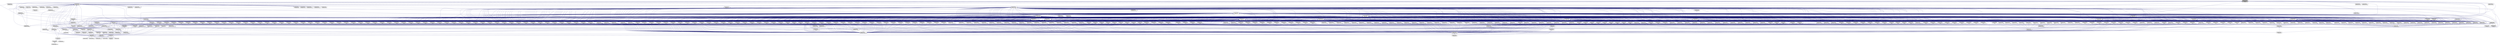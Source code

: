 digraph "SimulationRuntime/cpp/Include/Core/Utils/numeric/bindings/detail/property_map.hpp"
{
  edge [fontname="Helvetica",fontsize="10",labelfontname="Helvetica",labelfontsize="10"];
  node [fontname="Helvetica",fontsize="10",shape=record];
  Node26 [label="SimulationRuntime/cpp\l/Include/Core/Utils/numeric\l/bindings/detail/property\l_map.hpp",height=0.2,width=0.4,color="black", fillcolor="grey75", style="filled", fontcolor="black"];
  Node26 -> Node27 [dir="back",color="midnightblue",fontsize="10",style="solid",fontname="Helvetica"];
  Node27 [label="SimulationRuntime/cpp\l/Include/Core/Utils/numeric\l/bindings/blas/detail/default\l_order.hpp",height=0.2,width=0.4,color="black", fillcolor="white", style="filled",URL="$de/d46/default__order_8hpp.html"];
  Node27 -> Node28 [dir="back",color="midnightblue",fontsize="10",style="solid",fontname="Helvetica"];
  Node28 [label="SimulationRuntime/cpp\l/Include/Core/Utils/numeric\l/bindings/blas/level2/gbmv.hpp",height=0.2,width=0.4,color="black", fillcolor="white", style="filled",URL="$d6/d85/gbmv_8hpp.html"];
  Node28 -> Node29 [dir="back",color="midnightblue",fontsize="10",style="solid",fontname="Helvetica"];
  Node29 [label="SimulationRuntime/cpp\l/Include/Core/Utils/numeric\l/bindings/blas/level2.hpp",height=0.2,width=0.4,color="black", fillcolor="white", style="filled",URL="$d6/d79/level2_8hpp.html"];
  Node29 -> Node30 [dir="back",color="midnightblue",fontsize="10",style="solid",fontname="Helvetica"];
  Node30 [label="SimulationRuntime/cpp\l/Include/Core/Utils/numeric\l/bindings/blas.hpp",height=0.2,width=0.4,color="black", fillcolor="white", style="filled",URL="$d7/dea/blas_8hpp.html"];
  Node27 -> Node31 [dir="back",color="midnightblue",fontsize="10",style="solid",fontname="Helvetica"];
  Node31 [label="SimulationRuntime/cpp\l/Include/Core/Utils/numeric\l/bindings/blas/level2/gemv.hpp",height=0.2,width=0.4,color="black", fillcolor="white", style="filled",URL="$df/d0b/gemv_8hpp.html"];
  Node31 -> Node29 [dir="back",color="midnightblue",fontsize="10",style="solid",fontname="Helvetica"];
  Node27 -> Node32 [dir="back",color="midnightblue",fontsize="10",style="solid",fontname="Helvetica"];
  Node32 [label="SimulationRuntime/cpp\l/Include/Core/Utils/numeric\l/bindings/blas/level2/tbmv.hpp",height=0.2,width=0.4,color="black", fillcolor="white", style="filled",URL="$d7/d56/tbmv_8hpp.html"];
  Node32 -> Node29 [dir="back",color="midnightblue",fontsize="10",style="solid",fontname="Helvetica"];
  Node27 -> Node33 [dir="back",color="midnightblue",fontsize="10",style="solid",fontname="Helvetica"];
  Node33 [label="SimulationRuntime/cpp\l/Include/Core/Utils/numeric\l/bindings/blas/level2/tbsv.hpp",height=0.2,width=0.4,color="black", fillcolor="white", style="filled",URL="$d2/d97/tbsv_8hpp.html"];
  Node33 -> Node29 [dir="back",color="midnightblue",fontsize="10",style="solid",fontname="Helvetica"];
  Node27 -> Node34 [dir="back",color="midnightblue",fontsize="10",style="solid",fontname="Helvetica"];
  Node34 [label="SimulationRuntime/cpp\l/Include/Core/Utils/numeric\l/bindings/blas/level2/tpmv.hpp",height=0.2,width=0.4,color="black", fillcolor="white", style="filled",URL="$d1/d10/tpmv_8hpp.html"];
  Node34 -> Node29 [dir="back",color="midnightblue",fontsize="10",style="solid",fontname="Helvetica"];
  Node27 -> Node35 [dir="back",color="midnightblue",fontsize="10",style="solid",fontname="Helvetica"];
  Node35 [label="SimulationRuntime/cpp\l/Include/Core/Utils/numeric\l/bindings/blas/level2/tpsv.hpp",height=0.2,width=0.4,color="black", fillcolor="white", style="filled",URL="$d4/d37/tpsv_8hpp.html"];
  Node35 -> Node29 [dir="back",color="midnightblue",fontsize="10",style="solid",fontname="Helvetica"];
  Node27 -> Node36 [dir="back",color="midnightblue",fontsize="10",style="solid",fontname="Helvetica"];
  Node36 [label="SimulationRuntime/cpp\l/Include/Core/Utils/numeric\l/bindings/blas/level2/trmv.hpp",height=0.2,width=0.4,color="black", fillcolor="white", style="filled",URL="$d6/d0c/trmv_8hpp.html"];
  Node36 -> Node29 [dir="back",color="midnightblue",fontsize="10",style="solid",fontname="Helvetica"];
  Node27 -> Node37 [dir="back",color="midnightblue",fontsize="10",style="solid",fontname="Helvetica"];
  Node37 [label="SimulationRuntime/cpp\l/Include/Core/Utils/numeric\l/bindings/blas/level2/trsv.hpp",height=0.2,width=0.4,color="black", fillcolor="white", style="filled",URL="$d8/d10/trsv_8hpp.html"];
  Node37 -> Node29 [dir="back",color="midnightblue",fontsize="10",style="solid",fontname="Helvetica"];
  Node27 -> Node38 [dir="back",color="midnightblue",fontsize="10",style="solid",fontname="Helvetica"];
  Node38 [label="SimulationRuntime/cpp\l/Include/Core/Utils/numeric\l/bindings/lapack/auxiliary\l/latrs.hpp",height=0.2,width=0.4,color="black", fillcolor="white", style="filled",URL="$d9/dbb/latrs_8hpp.html"];
  Node38 -> Node39 [dir="back",color="midnightblue",fontsize="10",style="solid",fontname="Helvetica"];
  Node39 [label="SimulationRuntime/cpp\l/Include/Core/Utils/numeric\l/bindings/lapack/auxiliary.hpp",height=0.2,width=0.4,color="black", fillcolor="white", style="filled",URL="$d3/dac/auxiliary_8hpp.html"];
  Node39 -> Node40 [dir="back",color="midnightblue",fontsize="10",style="solid",fontname="Helvetica"];
  Node40 [label="SimulationRuntime/cpp\l/Include/Core/Utils/numeric\l/bindings/lapack.hpp",height=0.2,width=0.4,color="black", fillcolor="white", style="filled",URL="$df/dd2/lapack_8hpp.html"];
  Node27 -> Node41 [dir="back",color="midnightblue",fontsize="10",style="solid",fontname="Helvetica"];
  Node41 [label="SimulationRuntime/cpp\l/Include/Core/Utils/numeric\l/bindings/lapack/computational\l/pftrf.hpp",height=0.2,width=0.4,color="black", fillcolor="white", style="filled",URL="$d2/d45/pftrf_8hpp.html"];
  Node41 -> Node42 [dir="back",color="midnightblue",fontsize="10",style="solid",fontname="Helvetica"];
  Node42 [label="SimulationRuntime/cpp\l/Include/Core/Utils/numeric\l/bindings/lapack/computational.hpp",height=0.2,width=0.4,color="black", fillcolor="white", style="filled",URL="$d1/d25/computational_8hpp.html"];
  Node42 -> Node40 [dir="back",color="midnightblue",fontsize="10",style="solid",fontname="Helvetica"];
  Node27 -> Node43 [dir="back",color="midnightblue",fontsize="10",style="solid",fontname="Helvetica"];
  Node43 [label="SimulationRuntime/cpp\l/Include/Core/Utils/numeric\l/bindings/lapack/computational\l/pftri.hpp",height=0.2,width=0.4,color="black", fillcolor="white", style="filled",URL="$d6/df9/pftri_8hpp.html"];
  Node43 -> Node42 [dir="back",color="midnightblue",fontsize="10",style="solid",fontname="Helvetica"];
  Node27 -> Node44 [dir="back",color="midnightblue",fontsize="10",style="solid",fontname="Helvetica"];
  Node44 [label="SimulationRuntime/cpp\l/Include/Core/Utils/numeric\l/bindings/lapack/computational\l/tftri.hpp",height=0.2,width=0.4,color="black", fillcolor="white", style="filled",URL="$d8/dcc/tftri_8hpp.html"];
  Node44 -> Node42 [dir="back",color="midnightblue",fontsize="10",style="solid",fontname="Helvetica"];
  Node26 -> Node45 [dir="back",color="midnightblue",fontsize="10",style="solid",fontname="Helvetica"];
  Node45 [label="SimulationRuntime/cpp\l/Include/Core/Utils/numeric\l/bindings/data_side.hpp",height=0.2,width=0.4,color="black", fillcolor="white", style="filled",URL="$d8/d4d/data__side_8hpp.html"];
  Node26 -> Node46 [dir="back",color="midnightblue",fontsize="10",style="solid",fontname="Helvetica"];
  Node46 [label="SimulationRuntime/cpp\l/Include/Core/Utils/numeric\l/bindings/detail/adaptor.hpp",height=0.2,width=0.4,color="black", fillcolor="white", style="filled",URL="$da/d42/adaptor_8hpp.html"];
  Node46 -> Node47 [dir="back",color="midnightblue",fontsize="10",style="solid",fontname="Helvetica"];
  Node47 [label="SimulationRuntime/cpp\l/Include/Core/Utils/numeric\l/bindings/begin.hpp",height=0.2,width=0.4,color="black", fillcolor="white", style="filled",URL="$d2/da9/begin_8hpp.html"];
  Node47 -> Node48 [dir="back",color="midnightblue",fontsize="10",style="solid",fontname="Helvetica"];
  Node48 [label="SimulationRuntime/cpp\l/Include/Core/Utils/numeric\l/bindings/blas/level1/asum.hpp",height=0.2,width=0.4,color="black", fillcolor="white", style="filled",URL="$d1/d8b/asum_8hpp.html"];
  Node48 -> Node49 [dir="back",color="midnightblue",fontsize="10",style="solid",fontname="Helvetica"];
  Node49 [label="SimulationRuntime/cpp\l/Include/Core/Utils/numeric\l/bindings/blas/level1.hpp",height=0.2,width=0.4,color="black", fillcolor="white", style="filled",URL="$db/d26/level1_8hpp.html"];
  Node49 -> Node30 [dir="back",color="midnightblue",fontsize="10",style="solid",fontname="Helvetica"];
  Node47 -> Node50 [dir="back",color="midnightblue",fontsize="10",style="solid",fontname="Helvetica"];
  Node50 [label="SimulationRuntime/cpp\l/Include/Core/Utils/numeric\l/bindings/blas/level1/axpy.hpp",height=0.2,width=0.4,color="black", fillcolor="white", style="filled",URL="$d6/d3f/axpy_8hpp.html"];
  Node50 -> Node49 [dir="back",color="midnightblue",fontsize="10",style="solid",fontname="Helvetica"];
  Node47 -> Node51 [dir="back",color="midnightblue",fontsize="10",style="solid",fontname="Helvetica"];
  Node51 [label="SimulationRuntime/cpp\l/Include/Core/Utils/numeric\l/bindings/blas/level1/copy.hpp",height=0.2,width=0.4,color="black", fillcolor="white", style="filled",URL="$d7/deb/copy_8hpp.html"];
  Node51 -> Node49 [dir="back",color="midnightblue",fontsize="10",style="solid",fontname="Helvetica"];
  Node47 -> Node52 [dir="back",color="midnightblue",fontsize="10",style="solid",fontname="Helvetica"];
  Node52 [label="SimulationRuntime/cpp\l/Include/Core/Utils/numeric\l/bindings/blas/level1/dot.hpp",height=0.2,width=0.4,color="black", fillcolor="white", style="filled",URL="$d0/dd7/dot_8hpp.html"];
  Node52 -> Node53 [dir="back",color="midnightblue",fontsize="10",style="solid",fontname="Helvetica"];
  Node53 [label="SimulationRuntime/cpp\l/Include/Core/Utils/numeric\l/bindings/blas/level1/dotu.hpp",height=0.2,width=0.4,color="black", fillcolor="white", style="filled",URL="$da/dc4/dotu_8hpp.html"];
  Node53 -> Node49 [dir="back",color="midnightblue",fontsize="10",style="solid",fontname="Helvetica"];
  Node52 -> Node49 [dir="back",color="midnightblue",fontsize="10",style="solid",fontname="Helvetica"];
  Node47 -> Node54 [dir="back",color="midnightblue",fontsize="10",style="solid",fontname="Helvetica"];
  Node54 [label="SimulationRuntime/cpp\l/Include/Core/Utils/numeric\l/bindings/blas/level1/dotc.hpp",height=0.2,width=0.4,color="black", fillcolor="white", style="filled",URL="$dd/d15/dotc_8hpp.html"];
  Node54 -> Node49 [dir="back",color="midnightblue",fontsize="10",style="solid",fontname="Helvetica"];
  Node47 -> Node55 [dir="back",color="midnightblue",fontsize="10",style="solid",fontname="Helvetica"];
  Node55 [label="SimulationRuntime/cpp\l/Include/Core/Utils/numeric\l/bindings/blas/level1/iamax.hpp",height=0.2,width=0.4,color="black", fillcolor="white", style="filled",URL="$dc/d2d/iamax_8hpp.html"];
  Node55 -> Node49 [dir="back",color="midnightblue",fontsize="10",style="solid",fontname="Helvetica"];
  Node47 -> Node56 [dir="back",color="midnightblue",fontsize="10",style="solid",fontname="Helvetica"];
  Node56 [label="SimulationRuntime/cpp\l/Include/Core/Utils/numeric\l/bindings/blas/level1/nrm2.hpp",height=0.2,width=0.4,color="black", fillcolor="white", style="filled",URL="$db/d41/nrm2_8hpp.html"];
  Node56 -> Node49 [dir="back",color="midnightblue",fontsize="10",style="solid",fontname="Helvetica"];
  Node47 -> Node57 [dir="back",color="midnightblue",fontsize="10",style="solid",fontname="Helvetica"];
  Node57 [label="SimulationRuntime/cpp\l/Include/Core/Utils/numeric\l/bindings/blas/level1/prec\l_dot.hpp",height=0.2,width=0.4,color="black", fillcolor="white", style="filled",URL="$d8/dfd/prec__dot_8hpp.html"];
  Node57 -> Node49 [dir="back",color="midnightblue",fontsize="10",style="solid",fontname="Helvetica"];
  Node47 -> Node58 [dir="back",color="midnightblue",fontsize="10",style="solid",fontname="Helvetica"];
  Node58 [label="SimulationRuntime/cpp\l/Include/Core/Utils/numeric\l/bindings/blas/level1/rot.hpp",height=0.2,width=0.4,color="black", fillcolor="white", style="filled",URL="$d1/db7/rot_8hpp.html"];
  Node58 -> Node49 [dir="back",color="midnightblue",fontsize="10",style="solid",fontname="Helvetica"];
  Node47 -> Node59 [dir="back",color="midnightblue",fontsize="10",style="solid",fontname="Helvetica"];
  Node59 [label="SimulationRuntime/cpp\l/Include/Core/Utils/numeric\l/bindings/blas/level1/rotg.hpp",height=0.2,width=0.4,color="black", fillcolor="white", style="filled",URL="$d1/ddf/rotg_8hpp.html"];
  Node59 -> Node49 [dir="back",color="midnightblue",fontsize="10",style="solid",fontname="Helvetica"];
  Node47 -> Node60 [dir="back",color="midnightblue",fontsize="10",style="solid",fontname="Helvetica"];
  Node60 [label="SimulationRuntime/cpp\l/Include/Core/Utils/numeric\l/bindings/blas/level1/rotm.hpp",height=0.2,width=0.4,color="black", fillcolor="white", style="filled",URL="$d8/de7/rotm_8hpp.html"];
  Node60 -> Node49 [dir="back",color="midnightblue",fontsize="10",style="solid",fontname="Helvetica"];
  Node47 -> Node61 [dir="back",color="midnightblue",fontsize="10",style="solid",fontname="Helvetica"];
  Node61 [label="SimulationRuntime/cpp\l/Include/Core/Utils/numeric\l/bindings/blas/level1/rotmg.hpp",height=0.2,width=0.4,color="black", fillcolor="white", style="filled",URL="$d5/d12/rotmg_8hpp.html"];
  Node61 -> Node49 [dir="back",color="midnightblue",fontsize="10",style="solid",fontname="Helvetica"];
  Node47 -> Node62 [dir="back",color="midnightblue",fontsize="10",style="solid",fontname="Helvetica"];
  Node62 [label="SimulationRuntime/cpp\l/Include/Core/Utils/numeric\l/bindings/blas/level1/scal.hpp",height=0.2,width=0.4,color="black", fillcolor="white", style="filled",URL="$dd/d2c/scal_8hpp.html"];
  Node62 -> Node49 [dir="back",color="midnightblue",fontsize="10",style="solid",fontname="Helvetica"];
  Node47 -> Node63 [dir="back",color="midnightblue",fontsize="10",style="solid",fontname="Helvetica"];
  Node63 [label="SimulationRuntime/cpp\l/Include/Core/Utils/numeric\l/bindings/blas/level1/set.hpp",height=0.2,width=0.4,color="black", fillcolor="white", style="filled",URL="$da/dfe/set_8hpp.html"];
  Node63 -> Node49 [dir="back",color="midnightblue",fontsize="10",style="solid",fontname="Helvetica"];
  Node47 -> Node64 [dir="back",color="midnightblue",fontsize="10",style="solid",fontname="Helvetica"];
  Node64 [label="SimulationRuntime/cpp\l/Include/Core/Utils/numeric\l/bindings/blas/level1/swap.hpp",height=0.2,width=0.4,color="black", fillcolor="white", style="filled",URL="$dd/d6f/swap_8hpp.html"];
  Node64 -> Node49 [dir="back",color="midnightblue",fontsize="10",style="solid",fontname="Helvetica"];
  Node47 -> Node28 [dir="back",color="midnightblue",fontsize="10",style="solid",fontname="Helvetica"];
  Node47 -> Node31 [dir="back",color="midnightblue",fontsize="10",style="solid",fontname="Helvetica"];
  Node47 -> Node65 [dir="back",color="midnightblue",fontsize="10",style="solid",fontname="Helvetica"];
  Node65 [label="SimulationRuntime/cpp\l/Include/Core/Utils/numeric\l/bindings/blas/level2/ger.hpp",height=0.2,width=0.4,color="black", fillcolor="white", style="filled",URL="$d0/db3/ger_8hpp.html"];
  Node65 -> Node29 [dir="back",color="midnightblue",fontsize="10",style="solid",fontname="Helvetica"];
  Node47 -> Node66 [dir="back",color="midnightblue",fontsize="10",style="solid",fontname="Helvetica"];
  Node66 [label="SimulationRuntime/cpp\l/Include/Core/Utils/numeric\l/bindings/blas/level2/gerc.hpp",height=0.2,width=0.4,color="black", fillcolor="white", style="filled",URL="$da/d6e/gerc_8hpp.html"];
  Node66 -> Node29 [dir="back",color="midnightblue",fontsize="10",style="solid",fontname="Helvetica"];
  Node47 -> Node67 [dir="back",color="midnightblue",fontsize="10",style="solid",fontname="Helvetica"];
  Node67 [label="SimulationRuntime/cpp\l/Include/Core/Utils/numeric\l/bindings/blas/level2/geru.hpp",height=0.2,width=0.4,color="black", fillcolor="white", style="filled",URL="$da/d88/geru_8hpp.html"];
  Node67 -> Node29 [dir="back",color="midnightblue",fontsize="10",style="solid",fontname="Helvetica"];
  Node47 -> Node68 [dir="back",color="midnightblue",fontsize="10",style="solid",fontname="Helvetica"];
  Node68 [label="SimulationRuntime/cpp\l/Include/Core/Utils/numeric\l/bindings/blas/level2/hbmv.hpp",height=0.2,width=0.4,color="black", fillcolor="white", style="filled",URL="$d3/dfb/hbmv_8hpp.html"];
  Node68 -> Node29 [dir="back",color="midnightblue",fontsize="10",style="solid",fontname="Helvetica"];
  Node47 -> Node69 [dir="back",color="midnightblue",fontsize="10",style="solid",fontname="Helvetica"];
  Node69 [label="SimulationRuntime/cpp\l/Include/Core/Utils/numeric\l/bindings/blas/level2/hemv.hpp",height=0.2,width=0.4,color="black", fillcolor="white", style="filled",URL="$df/d00/hemv_8hpp.html"];
  Node69 -> Node29 [dir="back",color="midnightblue",fontsize="10",style="solid",fontname="Helvetica"];
  Node47 -> Node70 [dir="back",color="midnightblue",fontsize="10",style="solid",fontname="Helvetica"];
  Node70 [label="SimulationRuntime/cpp\l/Include/Core/Utils/numeric\l/bindings/blas/level2/her.hpp",height=0.2,width=0.4,color="black", fillcolor="white", style="filled",URL="$d5/d53/her_8hpp.html"];
  Node70 -> Node29 [dir="back",color="midnightblue",fontsize="10",style="solid",fontname="Helvetica"];
  Node47 -> Node71 [dir="back",color="midnightblue",fontsize="10",style="solid",fontname="Helvetica"];
  Node71 [label="SimulationRuntime/cpp\l/Include/Core/Utils/numeric\l/bindings/blas/level2/her2.hpp",height=0.2,width=0.4,color="black", fillcolor="white", style="filled",URL="$dc/d32/her2_8hpp.html"];
  Node71 -> Node29 [dir="back",color="midnightblue",fontsize="10",style="solid",fontname="Helvetica"];
  Node47 -> Node72 [dir="back",color="midnightblue",fontsize="10",style="solid",fontname="Helvetica"];
  Node72 [label="SimulationRuntime/cpp\l/Include/Core/Utils/numeric\l/bindings/blas/level2/hpmv.hpp",height=0.2,width=0.4,color="black", fillcolor="white", style="filled",URL="$d7/d07/hpmv_8hpp.html"];
  Node72 -> Node29 [dir="back",color="midnightblue",fontsize="10",style="solid",fontname="Helvetica"];
  Node47 -> Node73 [dir="back",color="midnightblue",fontsize="10",style="solid",fontname="Helvetica"];
  Node73 [label="SimulationRuntime/cpp\l/Include/Core/Utils/numeric\l/bindings/blas/level2/hpr.hpp",height=0.2,width=0.4,color="black", fillcolor="white", style="filled",URL="$df/db7/hpr_8hpp.html"];
  Node73 -> Node29 [dir="back",color="midnightblue",fontsize="10",style="solid",fontname="Helvetica"];
  Node47 -> Node74 [dir="back",color="midnightblue",fontsize="10",style="solid",fontname="Helvetica"];
  Node74 [label="SimulationRuntime/cpp\l/Include/Core/Utils/numeric\l/bindings/blas/level2/hpr2.hpp",height=0.2,width=0.4,color="black", fillcolor="white", style="filled",URL="$da/db5/hpr2_8hpp.html"];
  Node74 -> Node29 [dir="back",color="midnightblue",fontsize="10",style="solid",fontname="Helvetica"];
  Node47 -> Node75 [dir="back",color="midnightblue",fontsize="10",style="solid",fontname="Helvetica"];
  Node75 [label="SimulationRuntime/cpp\l/Include/Core/Utils/numeric\l/bindings/blas/level2/sbmv.hpp",height=0.2,width=0.4,color="black", fillcolor="white", style="filled",URL="$d6/d85/sbmv_8hpp.html"];
  Node75 -> Node29 [dir="back",color="midnightblue",fontsize="10",style="solid",fontname="Helvetica"];
  Node47 -> Node76 [dir="back",color="midnightblue",fontsize="10",style="solid",fontname="Helvetica"];
  Node76 [label="SimulationRuntime/cpp\l/Include/Core/Utils/numeric\l/bindings/blas/level2/spmv.hpp",height=0.2,width=0.4,color="black", fillcolor="white", style="filled",URL="$d9/d8e/spmv_8hpp.html"];
  Node76 -> Node29 [dir="back",color="midnightblue",fontsize="10",style="solid",fontname="Helvetica"];
  Node47 -> Node77 [dir="back",color="midnightblue",fontsize="10",style="solid",fontname="Helvetica"];
  Node77 [label="SimulationRuntime/cpp\l/Include/Core/Utils/numeric\l/bindings/blas/level2/spr.hpp",height=0.2,width=0.4,color="black", fillcolor="white", style="filled",URL="$de/db5/spr_8hpp.html"];
  Node77 -> Node29 [dir="back",color="midnightblue",fontsize="10",style="solid",fontname="Helvetica"];
  Node47 -> Node78 [dir="back",color="midnightblue",fontsize="10",style="solid",fontname="Helvetica"];
  Node78 [label="SimulationRuntime/cpp\l/Include/Core/Utils/numeric\l/bindings/blas/level2/spr2.hpp",height=0.2,width=0.4,color="black", fillcolor="white", style="filled",URL="$d7/d19/spr2_8hpp.html"];
  Node78 -> Node29 [dir="back",color="midnightblue",fontsize="10",style="solid",fontname="Helvetica"];
  Node47 -> Node79 [dir="back",color="midnightblue",fontsize="10",style="solid",fontname="Helvetica"];
  Node79 [label="SimulationRuntime/cpp\l/Include/Core/Utils/numeric\l/bindings/blas/level2/symv.hpp",height=0.2,width=0.4,color="black", fillcolor="white", style="filled",URL="$d8/d3a/symv_8hpp.html"];
  Node79 -> Node29 [dir="back",color="midnightblue",fontsize="10",style="solid",fontname="Helvetica"];
  Node47 -> Node80 [dir="back",color="midnightblue",fontsize="10",style="solid",fontname="Helvetica"];
  Node80 [label="SimulationRuntime/cpp\l/Include/Core/Utils/numeric\l/bindings/blas/level2/syr.hpp",height=0.2,width=0.4,color="black", fillcolor="white", style="filled",URL="$d0/d64/syr_8hpp.html"];
  Node80 -> Node29 [dir="back",color="midnightblue",fontsize="10",style="solid",fontname="Helvetica"];
  Node47 -> Node81 [dir="back",color="midnightblue",fontsize="10",style="solid",fontname="Helvetica"];
  Node81 [label="SimulationRuntime/cpp\l/Include/Core/Utils/numeric\l/bindings/blas/level2/syr2.hpp",height=0.2,width=0.4,color="black", fillcolor="white", style="filled",URL="$de/d2d/syr2_8hpp.html"];
  Node81 -> Node29 [dir="back",color="midnightblue",fontsize="10",style="solid",fontname="Helvetica"];
  Node47 -> Node32 [dir="back",color="midnightblue",fontsize="10",style="solid",fontname="Helvetica"];
  Node47 -> Node33 [dir="back",color="midnightblue",fontsize="10",style="solid",fontname="Helvetica"];
  Node47 -> Node34 [dir="back",color="midnightblue",fontsize="10",style="solid",fontname="Helvetica"];
  Node47 -> Node35 [dir="back",color="midnightblue",fontsize="10",style="solid",fontname="Helvetica"];
  Node47 -> Node36 [dir="back",color="midnightblue",fontsize="10",style="solid",fontname="Helvetica"];
  Node47 -> Node37 [dir="back",color="midnightblue",fontsize="10",style="solid",fontname="Helvetica"];
  Node47 -> Node82 [dir="back",color="midnightblue",fontsize="10",style="solid",fontname="Helvetica"];
  Node82 [label="SimulationRuntime/cpp\l/Include/Core/Utils/numeric\l/bindings/blas/level3/gemm.hpp",height=0.2,width=0.4,color="black", fillcolor="white", style="filled",URL="$d5/d40/gemm_8hpp.html"];
  Node82 -> Node83 [dir="back",color="midnightblue",fontsize="10",style="solid",fontname="Helvetica"];
  Node83 [label="SimulationRuntime/cpp\l/Include/Core/Utils/numeric\l/bindings/blas/level3.hpp",height=0.2,width=0.4,color="black", fillcolor="white", style="filled",URL="$db/d2c/level3_8hpp.html"];
  Node83 -> Node30 [dir="back",color="midnightblue",fontsize="10",style="solid",fontname="Helvetica"];
  Node47 -> Node84 [dir="back",color="midnightblue",fontsize="10",style="solid",fontname="Helvetica"];
  Node84 [label="SimulationRuntime/cpp\l/Include/Core/Utils/numeric\l/bindings/blas/level3/hemm.hpp",height=0.2,width=0.4,color="black", fillcolor="white", style="filled",URL="$d2/dbe/hemm_8hpp.html"];
  Node84 -> Node83 [dir="back",color="midnightblue",fontsize="10",style="solid",fontname="Helvetica"];
  Node47 -> Node85 [dir="back",color="midnightblue",fontsize="10",style="solid",fontname="Helvetica"];
  Node85 [label="SimulationRuntime/cpp\l/Include/Core/Utils/numeric\l/bindings/blas/level3/her2k.hpp",height=0.2,width=0.4,color="black", fillcolor="white", style="filled",URL="$dc/d7e/her2k_8hpp.html"];
  Node85 -> Node83 [dir="back",color="midnightblue",fontsize="10",style="solid",fontname="Helvetica"];
  Node47 -> Node86 [dir="back",color="midnightblue",fontsize="10",style="solid",fontname="Helvetica"];
  Node86 [label="SimulationRuntime/cpp\l/Include/Core/Utils/numeric\l/bindings/blas/level3/herk.hpp",height=0.2,width=0.4,color="black", fillcolor="white", style="filled",URL="$db/dcb/herk_8hpp.html"];
  Node86 -> Node83 [dir="back",color="midnightblue",fontsize="10",style="solid",fontname="Helvetica"];
  Node47 -> Node87 [dir="back",color="midnightblue",fontsize="10",style="solid",fontname="Helvetica"];
  Node87 [label="SimulationRuntime/cpp\l/Include/Core/Utils/numeric\l/bindings/blas/level3/symm.hpp",height=0.2,width=0.4,color="black", fillcolor="white", style="filled",URL="$d0/dae/blas_2level3_2symm_8hpp.html"];
  Node87 -> Node83 [dir="back",color="midnightblue",fontsize="10",style="solid",fontname="Helvetica"];
  Node47 -> Node88 [dir="back",color="midnightblue",fontsize="10",style="solid",fontname="Helvetica"];
  Node88 [label="SimulationRuntime/cpp\l/Include/Core/Utils/numeric\l/bindings/blas/level3/syr2k.hpp",height=0.2,width=0.4,color="black", fillcolor="white", style="filled",URL="$d3/d50/syr2k_8hpp.html"];
  Node88 -> Node83 [dir="back",color="midnightblue",fontsize="10",style="solid",fontname="Helvetica"];
  Node47 -> Node89 [dir="back",color="midnightblue",fontsize="10",style="solid",fontname="Helvetica"];
  Node89 [label="SimulationRuntime/cpp\l/Include/Core/Utils/numeric\l/bindings/blas/level3/syrk.hpp",height=0.2,width=0.4,color="black", fillcolor="white", style="filled",URL="$d7/d6a/syrk_8hpp.html"];
  Node89 -> Node83 [dir="back",color="midnightblue",fontsize="10",style="solid",fontname="Helvetica"];
  Node47 -> Node90 [dir="back",color="midnightblue",fontsize="10",style="solid",fontname="Helvetica"];
  Node90 [label="SimulationRuntime/cpp\l/Include/Core/Utils/numeric\l/bindings/blas/level3/trmm.hpp",height=0.2,width=0.4,color="black", fillcolor="white", style="filled",URL="$d4/df7/trmm_8hpp.html"];
  Node90 -> Node83 [dir="back",color="midnightblue",fontsize="10",style="solid",fontname="Helvetica"];
  Node47 -> Node91 [dir="back",color="midnightblue",fontsize="10",style="solid",fontname="Helvetica"];
  Node91 [label="SimulationRuntime/cpp\l/Include/Core/Utils/numeric\l/bindings/blas/level3/trsm.hpp",height=0.2,width=0.4,color="black", fillcolor="white", style="filled",URL="$d5/d40/trsm_8hpp.html"];
  Node91 -> Node83 [dir="back",color="midnightblue",fontsize="10",style="solid",fontname="Helvetica"];
  Node47 -> Node92 [dir="back",color="midnightblue",fontsize="10",style="solid",fontname="Helvetica"];
  Node92 [label="SimulationRuntime/cpp\l/Include/Core/Utils/numeric\l/bindings/column.hpp",height=0.2,width=0.4,color="black", fillcolor="white", style="filled",URL="$d9/dc6/column_8hpp.html"];
  Node92 -> Node93 [dir="back",color="midnightblue",fontsize="10",style="solid",fontname="Helvetica"];
  Node93 [label="SimulationRuntime/cpp\l/Include/Core/Utils/numeric\l/bindings/views.hpp",height=0.2,width=0.4,color="black", fillcolor="white", style="filled",URL="$de/d49/views_8hpp.html"];
  Node47 -> Node94 [dir="back",color="midnightblue",fontsize="10",style="solid",fontname="Helvetica"];
  Node94 [label="SimulationRuntime/cpp\l/Include/Core/Utils/numeric\l/bindings/detail/basic_unwrapper.hpp",height=0.2,width=0.4,color="black", fillcolor="white", style="filled",URL="$d7/d2c/basic__unwrapper_8hpp.html"];
  Node94 -> Node95 [dir="back",color="midnightblue",fontsize="10",style="solid",fontname="Helvetica"];
  Node95 [label="SimulationRuntime/cpp\l/Include/Core/Utils/numeric\l/bindings/detail/basic_wrapper.hpp",height=0.2,width=0.4,color="black", fillcolor="white", style="filled",URL="$d1/ddc/basic__wrapper_8hpp.html"];
  Node95 -> Node96 [dir="back",color="midnightblue",fontsize="10",style="solid",fontname="Helvetica"];
  Node96 [label="SimulationRuntime/cpp\l/Include/Core/Utils/numeric\l/bindings/herm.hpp",height=0.2,width=0.4,color="black", fillcolor="white", style="filled",URL="$da/d3b/herm_8hpp.html"];
  Node96 -> Node93 [dir="back",color="midnightblue",fontsize="10",style="solid",fontname="Helvetica"];
  Node95 -> Node97 [dir="back",color="midnightblue",fontsize="10",style="solid",fontname="Helvetica"];
  Node97 [label="SimulationRuntime/cpp\l/Include/Core/Utils/numeric\l/bindings/lower.hpp",height=0.2,width=0.4,color="black", fillcolor="white", style="filled",URL="$de/d3b/lower_8hpp.html"];
  Node97 -> Node93 [dir="back",color="midnightblue",fontsize="10",style="solid",fontname="Helvetica"];
  Node95 -> Node98 [dir="back",color="midnightblue",fontsize="10",style="solid",fontname="Helvetica"];
  Node98 [label="SimulationRuntime/cpp\l/Include/Core/Utils/numeric\l/bindings/symm.hpp",height=0.2,width=0.4,color="black", fillcolor="white", style="filled",URL="$d9/d0e/symm_8hpp.html"];
  Node98 -> Node93 [dir="back",color="midnightblue",fontsize="10",style="solid",fontname="Helvetica"];
  Node95 -> Node99 [dir="back",color="midnightblue",fontsize="10",style="solid",fontname="Helvetica"];
  Node99 [label="SimulationRuntime/cpp\l/Include/Core/Utils/numeric\l/bindings/unit_lower.hpp",height=0.2,width=0.4,color="black", fillcolor="white", style="filled",URL="$d6/df2/unit__lower_8hpp.html"];
  Node99 -> Node93 [dir="back",color="midnightblue",fontsize="10",style="solid",fontname="Helvetica"];
  Node95 -> Node100 [dir="back",color="midnightblue",fontsize="10",style="solid",fontname="Helvetica"];
  Node100 [label="SimulationRuntime/cpp\l/Include/Core/Utils/numeric\l/bindings/unit_upper.hpp",height=0.2,width=0.4,color="black", fillcolor="white", style="filled",URL="$d0/d58/unit__upper_8hpp.html"];
  Node100 -> Node93 [dir="back",color="midnightblue",fontsize="10",style="solid",fontname="Helvetica"];
  Node95 -> Node101 [dir="back",color="midnightblue",fontsize="10",style="solid",fontname="Helvetica"];
  Node101 [label="SimulationRuntime/cpp\l/Include/Core/Utils/numeric\l/bindings/upper.hpp",height=0.2,width=0.4,color="black", fillcolor="white", style="filled",URL="$dd/df2/upper_8hpp.html"];
  Node101 -> Node93 [dir="back",color="midnightblue",fontsize="10",style="solid",fontname="Helvetica"];
  Node94 -> Node102 [dir="back",color="midnightblue",fontsize="10",style="solid",fontname="Helvetica"];
  Node102 [label="SimulationRuntime/cpp\l/Include/Core/Utils/numeric\l/bindings/noop.hpp",height=0.2,width=0.4,color="black", fillcolor="white", style="filled",URL="$dd/de0/noop_8hpp.html"];
  Node102 -> Node93 [dir="back",color="midnightblue",fontsize="10",style="solid",fontname="Helvetica"];
  Node47 -> Node103 [dir="back",color="midnightblue",fontsize="10",style="solid",fontname="Helvetica"];
  Node103 [label="SimulationRuntime/cpp\l/Include/Core/Utils/numeric\l/bindings/detail/complex\l_utils.hpp",height=0.2,width=0.4,color="black", fillcolor="white", style="filled",URL="$d8/d4f/complex__utils_8hpp.html"];
  Node103 -> Node104 [dir="back",color="midnightblue",fontsize="10",style="solid",fontname="Helvetica"];
  Node104 [label="SimulationRuntime/cpp\l/Include/Core/Utils/numeric\l/bindings/lapack/computational\l/hseqr.hpp",height=0.2,width=0.4,color="black", fillcolor="white", style="filled",URL="$d3/d18/hseqr_8hpp.html"];
  Node104 -> Node42 [dir="back",color="midnightblue",fontsize="10",style="solid",fontname="Helvetica"];
  Node103 -> Node105 [dir="back",color="midnightblue",fontsize="10",style="solid",fontname="Helvetica"];
  Node105 [label="SimulationRuntime/cpp\l/Include/Core/Utils/numeric\l/bindings/lapack/driver/gees.hpp",height=0.2,width=0.4,color="black", fillcolor="white", style="filled",URL="$d3/d2c/gees_8hpp.html"];
  Node105 -> Node106 [dir="back",color="midnightblue",fontsize="10",style="solid",fontname="Helvetica"];
  Node106 [label="SimulationRuntime/cpp\l/Include/Core/Utils/numeric\l/bindings/lapack/driver.hpp",height=0.2,width=0.4,color="black", fillcolor="white", style="filled",URL="$d7/d7e/driver_8hpp.html"];
  Node106 -> Node40 [dir="back",color="midnightblue",fontsize="10",style="solid",fontname="Helvetica"];
  Node47 -> Node107 [dir="back",color="midnightblue",fontsize="10",style="solid",fontname="Helvetica"];
  Node107 [label="SimulationRuntime/cpp\l/Include/Core/Utils/numeric\l/bindings/end.hpp",height=0.2,width=0.4,color="black", fillcolor="white", style="filled",URL="$dd/d8d/end_8hpp.html"];
  Node107 -> Node63 [dir="back",color="midnightblue",fontsize="10",style="solid",fontname="Helvetica"];
  Node107 -> Node92 [dir="back",color="midnightblue",fontsize="10",style="solid",fontname="Helvetica"];
  Node107 -> Node94 [dir="back",color="midnightblue",fontsize="10",style="solid",fontname="Helvetica"];
  Node107 -> Node103 [dir="back",color="midnightblue",fontsize="10",style="solid",fontname="Helvetica"];
  Node107 -> Node108 [dir="back",color="midnightblue",fontsize="10",style="solid",fontname="Helvetica"];
  Node108 [label="SimulationRuntime/cpp\l/Include/Core/Utils/numeric\l/bindings/glas/compressed.hpp",height=0.2,width=0.4,color="black", fillcolor="white", style="filled",URL="$d8/dff/compressed_8hpp.html"];
  Node107 -> Node109 [dir="back",color="midnightblue",fontsize="10",style="solid",fontname="Helvetica"];
  Node109 [label="SimulationRuntime/cpp\l/Include/Core/Utils/numeric\l/bindings/io.hpp",height=0.2,width=0.4,color="black", fillcolor="white", style="filled",URL="$d2/dc6/io_8hpp.html"];
  Node107 -> Node110 [dir="back",color="midnightblue",fontsize="10",style="solid",fontname="Helvetica"];
  Node110 [label="SimulationRuntime/cpp\l/Include/Core/Utils/numeric\l/bindings/row.hpp",height=0.2,width=0.4,color="black", fillcolor="white", style="filled",URL="$dc/d69/row_8hpp.html"];
  Node110 -> Node93 [dir="back",color="midnightblue",fontsize="10",style="solid",fontname="Helvetica"];
  Node107 -> Node111 [dir="back",color="midnightblue",fontsize="10",style="solid",fontname="Helvetica"];
  Node111 [label="SimulationRuntime/cpp\l/Include/Core/Utils/numeric\l/bindings/trans.hpp",height=0.2,width=0.4,color="black", fillcolor="white", style="filled",URL="$d6/d99/trans_8hpp.html"];
  Node111 -> Node112 [dir="back",color="midnightblue",fontsize="10",style="solid",fontname="Helvetica"];
  Node112 [label="SimulationRuntime/cpp\l/Include/Core/Utils/numeric\l/bindings/conj.hpp",height=0.2,width=0.4,color="black", fillcolor="white", style="filled",URL="$dc/dae/conj_8hpp.html"];
  Node112 -> Node93 [dir="back",color="midnightblue",fontsize="10",style="solid",fontname="Helvetica"];
  Node111 -> Node93 [dir="back",color="midnightblue",fontsize="10",style="solid",fontname="Helvetica"];
  Node107 -> Node113 [dir="back",color="midnightblue",fontsize="10",style="solid",fontname="Helvetica"];
  Node113 [label="SimulationRuntime/cpp\l/Include/Core/Utils/numeric\l/bindings/ublas/banded.hpp",height=0.2,width=0.4,color="black", fillcolor="white", style="filled",URL="$df/d79/banded_8hpp.html"];
  Node113 -> Node114 [dir="back",color="midnightblue",fontsize="10",style="solid",fontname="Helvetica"];
  Node114 [label="SimulationRuntime/cpp\l/Include/Core/Utils/numeric\l/bindings/ublas.hpp",height=0.2,width=0.4,color="black", fillcolor="white", style="filled",URL="$dd/d4a/ublas_8hpp.html"];
  Node114 -> Node115 [dir="back",color="midnightblue",fontsize="10",style="solid",fontname="Helvetica"];
  Node115 [label="SimulationRuntime/cpp\l/Core/Math/Functions.cpp",height=0.2,width=0.4,color="black", fillcolor="white", style="filled",URL="$dd/d9e/_functions_8cpp.html"];
  Node114 -> Node116 [dir="back",color="midnightblue",fontsize="10",style="solid",fontname="Helvetica"];
  Node116 [label="SimulationRuntime/cpp\l/Include/Solver/CppDASSL\l/dassl.h",height=0.2,width=0.4,color="black", fillcolor="white", style="filled",URL="$df/d1d/_simulation_runtime_2cpp_2_include_2_solver_2_cpp_d_a_s_s_l_2dassl_8h.html"];
  Node116 -> Node117 [dir="back",color="midnightblue",fontsize="10",style="solid",fontname="Helvetica"];
  Node117 [label="SimulationRuntime/cpp\l/Include/Solver/CppDASSL\l/CppDASSL.h",height=0.2,width=0.4,color="black", fillcolor="white", style="filled",URL="$d7/df5/_cpp_d_a_s_s_l_8h.html"];
  Node117 -> Node118 [dir="back",color="midnightblue",fontsize="10",style="solid",fontname="Helvetica"];
  Node118 [label="SimulationRuntime/cpp\l/Solver/CppDASSL/CppDASSL.cpp",height=0.2,width=0.4,color="black", fillcolor="white", style="filled",URL="$dc/d19/_cpp_d_a_s_s_l_8cpp.html"];
  Node116 -> Node119 [dir="back",color="midnightblue",fontsize="10",style="solid",fontname="Helvetica"];
  Node119 [label="SimulationRuntime/cpp\l/Solver/CppDASSL/ddaskr.cpp",height=0.2,width=0.4,color="black", fillcolor="white", style="filled",URL="$d5/d57/ddaskr_8cpp.html"];
  Node114 -> Node120 [dir="back",color="midnightblue",fontsize="10",style="solid",fontname="Helvetica"];
  Node120 [label="SimulationRuntime/cpp\l/Solver/Broyden/Broyden.cpp",height=0.2,width=0.4,color="black", fillcolor="white", style="filled",URL="$d4/df7/_broyden_8cpp.html"];
  Node114 -> Node121 [dir="back",color="midnightblue",fontsize="10",style="solid",fontname="Helvetica"];
  Node121 [label="SimulationRuntime/cpp\l/Solver/Dgesv/DgesvSolver.cpp",height=0.2,width=0.4,color="black", fillcolor="white", style="filled",URL="$d9/df7/_dgesv_solver_8cpp.html"];
  Node114 -> Node122 [dir="back",color="midnightblue",fontsize="10",style="solid",fontname="Helvetica"];
  Node122 [label="SimulationRuntime/cpp\l/Solver/Kinsol/Kinsol.cpp",height=0.2,width=0.4,color="black", fillcolor="white", style="filled",URL="$d9/d15/_kinsol_8cpp.html"];
  Node114 -> Node123 [dir="back",color="midnightblue",fontsize="10",style="solid",fontname="Helvetica"];
  Node123 [label="SimulationRuntime/cpp\l/Solver/LinearSolver\l/LinearSolver.cpp",height=0.2,width=0.4,color="black", fillcolor="white", style="filled",URL="$da/dce/_linear_solver_8cpp.html"];
  Node114 -> Node124 [dir="back",color="midnightblue",fontsize="10",style="solid",fontname="Helvetica"];
  Node124 [label="SimulationRuntime/cpp\l/Solver/Nox/Nox.cpp",height=0.2,width=0.4,color="black", fillcolor="white", style="filled",URL="$dd/dc1/_nox_8cpp.html"];
  Node107 -> Node125 [dir="back",color="midnightblue",fontsize="10",style="solid",fontname="Helvetica"];
  Node125 [label="SimulationRuntime/cpp\l/Include/Core/Utils/numeric\l/bindings/ublas/detail/basic\l_ublas_adaptor.hpp",height=0.2,width=0.4,color="black", fillcolor="white", style="filled",URL="$d0/d13/basic__ublas__adaptor_8hpp.html"];
  Node125 -> Node113 [dir="back",color="midnightblue",fontsize="10",style="solid",fontname="Helvetica"];
  Node125 -> Node126 [dir="back",color="midnightblue",fontsize="10",style="solid",fontname="Helvetica"];
  Node126 [label="SimulationRuntime/cpp\l/Include/Core/Utils/numeric\l/bindings/ublas/hermitian.hpp",height=0.2,width=0.4,color="black", fillcolor="white", style="filled",URL="$dd/dc4/hermitian_8hpp.html"];
  Node126 -> Node114 [dir="back",color="midnightblue",fontsize="10",style="solid",fontname="Helvetica"];
  Node125 -> Node127 [dir="back",color="midnightblue",fontsize="10",style="solid",fontname="Helvetica"];
  Node127 [label="SimulationRuntime/cpp\l/Include/Core/Utils/numeric\l/bindings/ublas/symmetric.hpp",height=0.2,width=0.4,color="black", fillcolor="white", style="filled",URL="$da/dd8/symmetric_8hpp.html"];
  Node127 -> Node114 [dir="back",color="midnightblue",fontsize="10",style="solid",fontname="Helvetica"];
  Node125 -> Node128 [dir="back",color="midnightblue",fontsize="10",style="solid",fontname="Helvetica"];
  Node128 [label="SimulationRuntime/cpp\l/Include/Core/Utils/numeric\l/bindings/ublas/triangular.hpp",height=0.2,width=0.4,color="black", fillcolor="white", style="filled",URL="$d1/da1/triangular_8hpp.html"];
  Node128 -> Node126 [dir="back",color="midnightblue",fontsize="10",style="solid",fontname="Helvetica"];
  Node128 -> Node127 [dir="back",color="midnightblue",fontsize="10",style="solid",fontname="Helvetica"];
  Node128 -> Node114 [dir="back",color="midnightblue",fontsize="10",style="solid",fontname="Helvetica"];
  Node107 -> Node126 [dir="back",color="midnightblue",fontsize="10",style="solid",fontname="Helvetica"];
  Node107 -> Node129 [dir="back",color="midnightblue",fontsize="10",style="solid",fontname="Helvetica"];
  Node129 [label="SimulationRuntime/cpp\l/Include/Core/Utils/numeric\l/bindings/ublas/matrix.hpp",height=0.2,width=0.4,color="black", fillcolor="white", style="filled",URL="$d0/dcb/ublas_2matrix_8hpp.html"];
  Node129 -> Node126 [dir="back",color="midnightblue",fontsize="10",style="solid",fontname="Helvetica"];
  Node129 -> Node127 [dir="back",color="midnightblue",fontsize="10",style="solid",fontname="Helvetica"];
  Node129 -> Node114 [dir="back",color="midnightblue",fontsize="10",style="solid",fontname="Helvetica"];
  Node107 -> Node130 [dir="back",color="midnightblue",fontsize="10",style="solid",fontname="Helvetica"];
  Node130 [label="SimulationRuntime/cpp\l/Include/Core/Utils/numeric\l/bindings/ublas/matrix_expression.hpp",height=0.2,width=0.4,color="black", fillcolor="white", style="filled",URL="$db/d68/matrix__expression_8hpp.html"];
  Node130 -> Node113 [dir="back",color="midnightblue",fontsize="10",style="solid",fontname="Helvetica"];
  Node130 -> Node129 [dir="back",color="midnightblue",fontsize="10",style="solid",fontname="Helvetica"];
  Node130 -> Node131 [dir="back",color="midnightblue",fontsize="10",style="solid",fontname="Helvetica"];
  Node131 [label="SimulationRuntime/cpp\l/Include/Core/Utils/numeric\l/bindings/ublas/matrix_sparse.hpp",height=0.2,width=0.4,color="black", fillcolor="white", style="filled",URL="$d2/d96/matrix__sparse_8hpp.html"];
  Node131 -> Node114 [dir="back",color="midnightblue",fontsize="10",style="solid",fontname="Helvetica"];
  Node131 -> Node132 [dir="back",color="midnightblue",fontsize="10",style="solid",fontname="Helvetica"];
  Node132 [label="SimulationRuntime/cpp\l/Solver/CVode/CVode.cpp",height=0.2,width=0.4,color="black", fillcolor="white", style="filled",URL="$d1/d14/_c_vode_8cpp.html"];
  Node130 -> Node128 [dir="back",color="midnightblue",fontsize="10",style="solid",fontname="Helvetica"];
  Node130 -> Node114 [dir="back",color="midnightblue",fontsize="10",style="solid",fontname="Helvetica"];
  Node107 -> Node133 [dir="back",color="midnightblue",fontsize="10",style="solid",fontname="Helvetica"];
  Node133 [label="SimulationRuntime/cpp\l/Include/Core/Utils/numeric\l/bindings/ublas/matrix_proxy.hpp",height=0.2,width=0.4,color="black", fillcolor="white", style="filled",URL="$d6/d8f/matrix__proxy_8hpp.html"];
  Node133 -> Node114 [dir="back",color="midnightblue",fontsize="10",style="solid",fontname="Helvetica"];
  Node107 -> Node131 [dir="back",color="midnightblue",fontsize="10",style="solid",fontname="Helvetica"];
  Node107 -> Node127 [dir="back",color="midnightblue",fontsize="10",style="solid",fontname="Helvetica"];
  Node107 -> Node128 [dir="back",color="midnightblue",fontsize="10",style="solid",fontname="Helvetica"];
  Node107 -> Node134 [dir="back",color="midnightblue",fontsize="10",style="solid",fontname="Helvetica"];
  Node134 [label="SimulationRuntime/cpp\l/Include/Core/Utils/numeric\l/bindings/ublas/vector.hpp",height=0.2,width=0.4,color="black", fillcolor="white", style="filled",URL="$d6/d8c/ublas_2vector_8hpp.html"];
  Node134 -> Node114 [dir="back",color="midnightblue",fontsize="10",style="solid",fontname="Helvetica"];
  Node134 -> Node116 [dir="back",color="midnightblue",fontsize="10",style="solid",fontname="Helvetica"];
  Node107 -> Node135 [dir="back",color="midnightblue",fontsize="10",style="solid",fontname="Helvetica"];
  Node135 [label="SimulationRuntime/cpp\l/Include/Core/Utils/numeric\l/bindings/ublas/vector_expression.hpp",height=0.2,width=0.4,color="black", fillcolor="white", style="filled",URL="$d4/d22/vector__expression_8hpp.html"];
  Node135 -> Node134 [dir="back",color="midnightblue",fontsize="10",style="solid",fontname="Helvetica"];
  Node135 -> Node136 [dir="back",color="midnightblue",fontsize="10",style="solid",fontname="Helvetica"];
  Node136 [label="SimulationRuntime/cpp\l/Include/Core/Utils/numeric\l/bindings/ublas/vector_sparse.hpp",height=0.2,width=0.4,color="black", fillcolor="white", style="filled",URL="$db/ddb/vector__sparse_8hpp.html"];
  Node136 -> Node114 [dir="back",color="midnightblue",fontsize="10",style="solid",fontname="Helvetica"];
  Node135 -> Node114 [dir="back",color="midnightblue",fontsize="10",style="solid",fontname="Helvetica"];
  Node107 -> Node137 [dir="back",color="midnightblue",fontsize="10",style="solid",fontname="Helvetica"];
  Node137 [label="SimulationRuntime/cpp\l/Include/Core/Utils/numeric\l/bindings/ublas/vector_proxy.hpp",height=0.2,width=0.4,color="black", fillcolor="white", style="filled",URL="$d7/d47/vector__proxy_8hpp.html"];
  Node137 -> Node114 [dir="back",color="midnightblue",fontsize="10",style="solid",fontname="Helvetica"];
  Node107 -> Node138 [dir="back",color="midnightblue",fontsize="10",style="solid",fontname="Helvetica"];
  Node138 [label="SimulationRuntime/cpp\l/Include/Core/Utils/numeric\l/bindings/umfpack/umfpack.hpp",height=0.2,width=0.4,color="black", fillcolor="white", style="filled",URL="$d4/dc3/umfpack_8hpp.html"];
  Node138 -> Node116 [dir="back",color="midnightblue",fontsize="10",style="solid",fontname="Helvetica"];
  Node47 -> Node108 [dir="back",color="midnightblue",fontsize="10",style="solid",fontname="Helvetica"];
  Node47 -> Node109 [dir="back",color="midnightblue",fontsize="10",style="solid",fontname="Helvetica"];
  Node47 -> Node139 [dir="back",color="midnightblue",fontsize="10",style="solid",fontname="Helvetica"];
  Node139 [label="SimulationRuntime/cpp\l/Include/Core/Utils/numeric\l/bindings/lapack/auxiliary\l/labrd.hpp",height=0.2,width=0.4,color="black", fillcolor="white", style="filled",URL="$db/dda/labrd_8hpp.html"];
  Node139 -> Node39 [dir="back",color="midnightblue",fontsize="10",style="solid",fontname="Helvetica"];
  Node47 -> Node140 [dir="back",color="midnightblue",fontsize="10",style="solid",fontname="Helvetica"];
  Node140 [label="SimulationRuntime/cpp\l/Include/Core/Utils/numeric\l/bindings/lapack/auxiliary\l/lacgv.hpp",height=0.2,width=0.4,color="black", fillcolor="white", style="filled",URL="$de/d44/lacgv_8hpp.html"];
  Node140 -> Node39 [dir="back",color="midnightblue",fontsize="10",style="solid",fontname="Helvetica"];
  Node47 -> Node141 [dir="back",color="midnightblue",fontsize="10",style="solid",fontname="Helvetica"];
  Node141 [label="SimulationRuntime/cpp\l/Include/Core/Utils/numeric\l/bindings/lapack/auxiliary\l/lacon.hpp",height=0.2,width=0.4,color="black", fillcolor="white", style="filled",URL="$d6/d8b/lacon_8hpp.html"];
  Node141 -> Node39 [dir="back",color="midnightblue",fontsize="10",style="solid",fontname="Helvetica"];
  Node47 -> Node142 [dir="back",color="midnightblue",fontsize="10",style="solid",fontname="Helvetica"];
  Node142 [label="SimulationRuntime/cpp\l/Include/Core/Utils/numeric\l/bindings/lapack/auxiliary\l/laebz.hpp",height=0.2,width=0.4,color="black", fillcolor="white", style="filled",URL="$d4/def/laebz_8hpp.html"];
  Node142 -> Node39 [dir="back",color="midnightblue",fontsize="10",style="solid",fontname="Helvetica"];
  Node47 -> Node143 [dir="back",color="midnightblue",fontsize="10",style="solid",fontname="Helvetica"];
  Node143 [label="SimulationRuntime/cpp\l/Include/Core/Utils/numeric\l/bindings/lapack/auxiliary\l/lalsd.hpp",height=0.2,width=0.4,color="black", fillcolor="white", style="filled",URL="$d9/dd1/lalsd_8hpp.html"];
  Node143 -> Node39 [dir="back",color="midnightblue",fontsize="10",style="solid",fontname="Helvetica"];
  Node47 -> Node144 [dir="back",color="midnightblue",fontsize="10",style="solid",fontname="Helvetica"];
  Node144 [label="SimulationRuntime/cpp\l/Include/Core/Utils/numeric\l/bindings/lapack/auxiliary\l/langb.hpp",height=0.2,width=0.4,color="black", fillcolor="white", style="filled",URL="$d5/d0a/langb_8hpp.html"];
  Node144 -> Node39 [dir="back",color="midnightblue",fontsize="10",style="solid",fontname="Helvetica"];
  Node47 -> Node145 [dir="back",color="midnightblue",fontsize="10",style="solid",fontname="Helvetica"];
  Node145 [label="SimulationRuntime/cpp\l/Include/Core/Utils/numeric\l/bindings/lapack/auxiliary\l/lange.hpp",height=0.2,width=0.4,color="black", fillcolor="white", style="filled",URL="$db/db0/lange_8hpp.html"];
  Node145 -> Node39 [dir="back",color="midnightblue",fontsize="10",style="solid",fontname="Helvetica"];
  Node47 -> Node146 [dir="back",color="midnightblue",fontsize="10",style="solid",fontname="Helvetica"];
  Node146 [label="SimulationRuntime/cpp\l/Include/Core/Utils/numeric\l/bindings/lapack/auxiliary\l/lanhb.hpp",height=0.2,width=0.4,color="black", fillcolor="white", style="filled",URL="$da/d5f/lanhb_8hpp.html"];
  Node146 -> Node39 [dir="back",color="midnightblue",fontsize="10",style="solid",fontname="Helvetica"];
  Node47 -> Node147 [dir="back",color="midnightblue",fontsize="10",style="solid",fontname="Helvetica"];
  Node147 [label="SimulationRuntime/cpp\l/Include/Core/Utils/numeric\l/bindings/lapack/auxiliary\l/lanhe.hpp",height=0.2,width=0.4,color="black", fillcolor="white", style="filled",URL="$d3/db4/lanhe_8hpp.html"];
  Node147 -> Node39 [dir="back",color="midnightblue",fontsize="10",style="solid",fontname="Helvetica"];
  Node47 -> Node148 [dir="back",color="midnightblue",fontsize="10",style="solid",fontname="Helvetica"];
  Node148 [label="SimulationRuntime/cpp\l/Include/Core/Utils/numeric\l/bindings/lapack/auxiliary\l/lanhp.hpp",height=0.2,width=0.4,color="black", fillcolor="white", style="filled",URL="$d1/de0/lanhp_8hpp.html"];
  Node148 -> Node39 [dir="back",color="midnightblue",fontsize="10",style="solid",fontname="Helvetica"];
  Node47 -> Node149 [dir="back",color="midnightblue",fontsize="10",style="solid",fontname="Helvetica"];
  Node149 [label="SimulationRuntime/cpp\l/Include/Core/Utils/numeric\l/bindings/lapack/auxiliary\l/lanhs.hpp",height=0.2,width=0.4,color="black", fillcolor="white", style="filled",URL="$d0/d23/lanhs_8hpp.html"];
  Node149 -> Node39 [dir="back",color="midnightblue",fontsize="10",style="solid",fontname="Helvetica"];
  Node47 -> Node150 [dir="back",color="midnightblue",fontsize="10",style="solid",fontname="Helvetica"];
  Node150 [label="SimulationRuntime/cpp\l/Include/Core/Utils/numeric\l/bindings/lapack/auxiliary\l/lansb.hpp",height=0.2,width=0.4,color="black", fillcolor="white", style="filled",URL="$da/dfe/lansb_8hpp.html"];
  Node150 -> Node39 [dir="back",color="midnightblue",fontsize="10",style="solid",fontname="Helvetica"];
  Node47 -> Node151 [dir="back",color="midnightblue",fontsize="10",style="solid",fontname="Helvetica"];
  Node151 [label="SimulationRuntime/cpp\l/Include/Core/Utils/numeric\l/bindings/lapack/auxiliary\l/lansp.hpp",height=0.2,width=0.4,color="black", fillcolor="white", style="filled",URL="$d1/d76/lansp_8hpp.html"];
  Node151 -> Node39 [dir="back",color="midnightblue",fontsize="10",style="solid",fontname="Helvetica"];
  Node47 -> Node152 [dir="back",color="midnightblue",fontsize="10",style="solid",fontname="Helvetica"];
  Node152 [label="SimulationRuntime/cpp\l/Include/Core/Utils/numeric\l/bindings/lapack/auxiliary\l/lansy.hpp",height=0.2,width=0.4,color="black", fillcolor="white", style="filled",URL="$d1/d55/lansy_8hpp.html"];
  Node152 -> Node39 [dir="back",color="midnightblue",fontsize="10",style="solid",fontname="Helvetica"];
  Node47 -> Node153 [dir="back",color="midnightblue",fontsize="10",style="solid",fontname="Helvetica"];
  Node153 [label="SimulationRuntime/cpp\l/Include/Core/Utils/numeric\l/bindings/lapack/auxiliary\l/lantb.hpp",height=0.2,width=0.4,color="black", fillcolor="white", style="filled",URL="$d7/d7d/lantb_8hpp.html"];
  Node153 -> Node39 [dir="back",color="midnightblue",fontsize="10",style="solid",fontname="Helvetica"];
  Node47 -> Node154 [dir="back",color="midnightblue",fontsize="10",style="solid",fontname="Helvetica"];
  Node154 [label="SimulationRuntime/cpp\l/Include/Core/Utils/numeric\l/bindings/lapack/auxiliary\l/lantp.hpp",height=0.2,width=0.4,color="black", fillcolor="white", style="filled",URL="$d3/df2/lantp_8hpp.html"];
  Node154 -> Node39 [dir="back",color="midnightblue",fontsize="10",style="solid",fontname="Helvetica"];
  Node47 -> Node155 [dir="back",color="midnightblue",fontsize="10",style="solid",fontname="Helvetica"];
  Node155 [label="SimulationRuntime/cpp\l/Include/Core/Utils/numeric\l/bindings/lapack/auxiliary\l/lantr.hpp",height=0.2,width=0.4,color="black", fillcolor="white", style="filled",URL="$d1/d0f/lantr_8hpp.html"];
  Node155 -> Node39 [dir="back",color="midnightblue",fontsize="10",style="solid",fontname="Helvetica"];
  Node47 -> Node156 [dir="back",color="midnightblue",fontsize="10",style="solid",fontname="Helvetica"];
  Node156 [label="SimulationRuntime/cpp\l/Include/Core/Utils/numeric\l/bindings/lapack/auxiliary\l/larf.hpp",height=0.2,width=0.4,color="black", fillcolor="white", style="filled",URL="$da/ddb/larf_8hpp.html"];
  Node156 -> Node39 [dir="back",color="midnightblue",fontsize="10",style="solid",fontname="Helvetica"];
  Node47 -> Node157 [dir="back",color="midnightblue",fontsize="10",style="solid",fontname="Helvetica"];
  Node157 [label="SimulationRuntime/cpp\l/Include/Core/Utils/numeric\l/bindings/lapack/auxiliary\l/larfb.hpp",height=0.2,width=0.4,color="black", fillcolor="white", style="filled",URL="$d0/d51/larfb_8hpp.html"];
  Node157 -> Node39 [dir="back",color="midnightblue",fontsize="10",style="solid",fontname="Helvetica"];
  Node47 -> Node158 [dir="back",color="midnightblue",fontsize="10",style="solid",fontname="Helvetica"];
  Node158 [label="SimulationRuntime/cpp\l/Include/Core/Utils/numeric\l/bindings/lapack/auxiliary\l/larfg.hpp",height=0.2,width=0.4,color="black", fillcolor="white", style="filled",URL="$d0/d17/larfg_8hpp.html"];
  Node158 -> Node39 [dir="back",color="midnightblue",fontsize="10",style="solid",fontname="Helvetica"];
  Node47 -> Node159 [dir="back",color="midnightblue",fontsize="10",style="solid",fontname="Helvetica"];
  Node159 [label="SimulationRuntime/cpp\l/Include/Core/Utils/numeric\l/bindings/lapack/auxiliary\l/larft.hpp",height=0.2,width=0.4,color="black", fillcolor="white", style="filled",URL="$db/dce/larft_8hpp.html"];
  Node159 -> Node39 [dir="back",color="midnightblue",fontsize="10",style="solid",fontname="Helvetica"];
  Node47 -> Node160 [dir="back",color="midnightblue",fontsize="10",style="solid",fontname="Helvetica"];
  Node160 [label="SimulationRuntime/cpp\l/Include/Core/Utils/numeric\l/bindings/lapack/auxiliary\l/larfx.hpp",height=0.2,width=0.4,color="black", fillcolor="white", style="filled",URL="$d5/d68/larfx_8hpp.html"];
  Node160 -> Node39 [dir="back",color="midnightblue",fontsize="10",style="solid",fontname="Helvetica"];
  Node47 -> Node161 [dir="back",color="midnightblue",fontsize="10",style="solid",fontname="Helvetica"];
  Node161 [label="SimulationRuntime/cpp\l/Include/Core/Utils/numeric\l/bindings/lapack/auxiliary\l/largv.hpp",height=0.2,width=0.4,color="black", fillcolor="white", style="filled",URL="$d1/d43/largv_8hpp.html"];
  Node161 -> Node39 [dir="back",color="midnightblue",fontsize="10",style="solid",fontname="Helvetica"];
  Node47 -> Node162 [dir="back",color="midnightblue",fontsize="10",style="solid",fontname="Helvetica"];
  Node162 [label="SimulationRuntime/cpp\l/Include/Core/Utils/numeric\l/bindings/lapack/auxiliary\l/larnv.hpp",height=0.2,width=0.4,color="black", fillcolor="white", style="filled",URL="$d5/d8a/larnv_8hpp.html"];
  Node162 -> Node39 [dir="back",color="midnightblue",fontsize="10",style="solid",fontname="Helvetica"];
  Node47 -> Node163 [dir="back",color="midnightblue",fontsize="10",style="solid",fontname="Helvetica"];
  Node163 [label="SimulationRuntime/cpp\l/Include/Core/Utils/numeric\l/bindings/lapack/auxiliary\l/larrb.hpp",height=0.2,width=0.4,color="black", fillcolor="white", style="filled",URL="$d0/dce/larrb_8hpp.html"];
  Node163 -> Node39 [dir="back",color="midnightblue",fontsize="10",style="solid",fontname="Helvetica"];
  Node47 -> Node164 [dir="back",color="midnightblue",fontsize="10",style="solid",fontname="Helvetica"];
  Node164 [label="SimulationRuntime/cpp\l/Include/Core/Utils/numeric\l/bindings/lapack/auxiliary\l/larre.hpp",height=0.2,width=0.4,color="black", fillcolor="white", style="filled",URL="$d8/d5a/larre_8hpp.html"];
  Node164 -> Node39 [dir="back",color="midnightblue",fontsize="10",style="solid",fontname="Helvetica"];
  Node47 -> Node165 [dir="back",color="midnightblue",fontsize="10",style="solid",fontname="Helvetica"];
  Node165 [label="SimulationRuntime/cpp\l/Include/Core/Utils/numeric\l/bindings/lapack/auxiliary\l/larz.hpp",height=0.2,width=0.4,color="black", fillcolor="white", style="filled",URL="$dd/dc5/larz_8hpp.html"];
  Node165 -> Node39 [dir="back",color="midnightblue",fontsize="10",style="solid",fontname="Helvetica"];
  Node47 -> Node166 [dir="back",color="midnightblue",fontsize="10",style="solid",fontname="Helvetica"];
  Node166 [label="SimulationRuntime/cpp\l/Include/Core/Utils/numeric\l/bindings/lapack/auxiliary\l/latrd.hpp",height=0.2,width=0.4,color="black", fillcolor="white", style="filled",URL="$d6/d02/latrd_8hpp.html"];
  Node166 -> Node39 [dir="back",color="midnightblue",fontsize="10",style="solid",fontname="Helvetica"];
  Node47 -> Node38 [dir="back",color="midnightblue",fontsize="10",style="solid",fontname="Helvetica"];
  Node47 -> Node167 [dir="back",color="midnightblue",fontsize="10",style="solid",fontname="Helvetica"];
  Node167 [label="SimulationRuntime/cpp\l/Include/Core/Utils/numeric\l/bindings/lapack/auxiliary\l/latrz.hpp",height=0.2,width=0.4,color="black", fillcolor="white", style="filled",URL="$d7/dcd/latrz_8hpp.html"];
  Node167 -> Node39 [dir="back",color="midnightblue",fontsize="10",style="solid",fontname="Helvetica"];
  Node47 -> Node168 [dir="back",color="midnightblue",fontsize="10",style="solid",fontname="Helvetica"];
  Node168 [label="SimulationRuntime/cpp\l/Include/Core/Utils/numeric\l/bindings/lapack/computational\l/bdsdc.hpp",height=0.2,width=0.4,color="black", fillcolor="white", style="filled",URL="$d8/d08/bdsdc_8hpp.html"];
  Node168 -> Node42 [dir="back",color="midnightblue",fontsize="10",style="solid",fontname="Helvetica"];
  Node47 -> Node169 [dir="back",color="midnightblue",fontsize="10",style="solid",fontname="Helvetica"];
  Node169 [label="SimulationRuntime/cpp\l/Include/Core/Utils/numeric\l/bindings/lapack/computational\l/bdsqr.hpp",height=0.2,width=0.4,color="black", fillcolor="white", style="filled",URL="$d2/df3/bdsqr_8hpp.html"];
  Node169 -> Node42 [dir="back",color="midnightblue",fontsize="10",style="solid",fontname="Helvetica"];
  Node47 -> Node170 [dir="back",color="midnightblue",fontsize="10",style="solid",fontname="Helvetica"];
  Node170 [label="SimulationRuntime/cpp\l/Include/Core/Utils/numeric\l/bindings/lapack/computational\l/gbbrd.hpp",height=0.2,width=0.4,color="black", fillcolor="white", style="filled",URL="$dd/dee/gbbrd_8hpp.html"];
  Node170 -> Node42 [dir="back",color="midnightblue",fontsize="10",style="solid",fontname="Helvetica"];
  Node47 -> Node171 [dir="back",color="midnightblue",fontsize="10",style="solid",fontname="Helvetica"];
  Node171 [label="SimulationRuntime/cpp\l/Include/Core/Utils/numeric\l/bindings/lapack/computational\l/gbcon.hpp",height=0.2,width=0.4,color="black", fillcolor="white", style="filled",URL="$de/d19/gbcon_8hpp.html"];
  Node171 -> Node42 [dir="back",color="midnightblue",fontsize="10",style="solid",fontname="Helvetica"];
  Node47 -> Node172 [dir="back",color="midnightblue",fontsize="10",style="solid",fontname="Helvetica"];
  Node172 [label="SimulationRuntime/cpp\l/Include/Core/Utils/numeric\l/bindings/lapack/computational\l/gbequ.hpp",height=0.2,width=0.4,color="black", fillcolor="white", style="filled",URL="$d3/d12/gbequ_8hpp.html"];
  Node172 -> Node42 [dir="back",color="midnightblue",fontsize="10",style="solid",fontname="Helvetica"];
  Node47 -> Node173 [dir="back",color="midnightblue",fontsize="10",style="solid",fontname="Helvetica"];
  Node173 [label="SimulationRuntime/cpp\l/Include/Core/Utils/numeric\l/bindings/lapack/computational\l/gbrfs.hpp",height=0.2,width=0.4,color="black", fillcolor="white", style="filled",URL="$d4/d88/gbrfs_8hpp.html"];
  Node173 -> Node42 [dir="back",color="midnightblue",fontsize="10",style="solid",fontname="Helvetica"];
  Node47 -> Node174 [dir="back",color="midnightblue",fontsize="10",style="solid",fontname="Helvetica"];
  Node174 [label="SimulationRuntime/cpp\l/Include/Core/Utils/numeric\l/bindings/lapack/computational\l/gbtrf.hpp",height=0.2,width=0.4,color="black", fillcolor="white", style="filled",URL="$d8/de3/gbtrf_8hpp.html"];
  Node174 -> Node42 [dir="back",color="midnightblue",fontsize="10",style="solid",fontname="Helvetica"];
  Node47 -> Node175 [dir="back",color="midnightblue",fontsize="10",style="solid",fontname="Helvetica"];
  Node175 [label="SimulationRuntime/cpp\l/Include/Core/Utils/numeric\l/bindings/lapack/computational\l/gbtrs.hpp",height=0.2,width=0.4,color="black", fillcolor="white", style="filled",URL="$d5/d88/gbtrs_8hpp.html"];
  Node175 -> Node42 [dir="back",color="midnightblue",fontsize="10",style="solid",fontname="Helvetica"];
  Node47 -> Node176 [dir="back",color="midnightblue",fontsize="10",style="solid",fontname="Helvetica"];
  Node176 [label="SimulationRuntime/cpp\l/Include/Core/Utils/numeric\l/bindings/lapack/computational\l/gebak.hpp",height=0.2,width=0.4,color="black", fillcolor="white", style="filled",URL="$d7/d4e/gebak_8hpp.html"];
  Node176 -> Node42 [dir="back",color="midnightblue",fontsize="10",style="solid",fontname="Helvetica"];
  Node47 -> Node177 [dir="back",color="midnightblue",fontsize="10",style="solid",fontname="Helvetica"];
  Node177 [label="SimulationRuntime/cpp\l/Include/Core/Utils/numeric\l/bindings/lapack/computational\l/gebal.hpp",height=0.2,width=0.4,color="black", fillcolor="white", style="filled",URL="$d9/d96/gebal_8hpp.html"];
  Node177 -> Node42 [dir="back",color="midnightblue",fontsize="10",style="solid",fontname="Helvetica"];
  Node47 -> Node178 [dir="back",color="midnightblue",fontsize="10",style="solid",fontname="Helvetica"];
  Node178 [label="SimulationRuntime/cpp\l/Include/Core/Utils/numeric\l/bindings/lapack/computational\l/gebrd.hpp",height=0.2,width=0.4,color="black", fillcolor="white", style="filled",URL="$d6/d45/gebrd_8hpp.html"];
  Node178 -> Node42 [dir="back",color="midnightblue",fontsize="10",style="solid",fontname="Helvetica"];
  Node47 -> Node179 [dir="back",color="midnightblue",fontsize="10",style="solid",fontname="Helvetica"];
  Node179 [label="SimulationRuntime/cpp\l/Include/Core/Utils/numeric\l/bindings/lapack/computational\l/gecon.hpp",height=0.2,width=0.4,color="black", fillcolor="white", style="filled",URL="$d5/d75/gecon_8hpp.html"];
  Node179 -> Node42 [dir="back",color="midnightblue",fontsize="10",style="solid",fontname="Helvetica"];
  Node47 -> Node180 [dir="back",color="midnightblue",fontsize="10",style="solid",fontname="Helvetica"];
  Node180 [label="SimulationRuntime/cpp\l/Include/Core/Utils/numeric\l/bindings/lapack/computational\l/geequ.hpp",height=0.2,width=0.4,color="black", fillcolor="white", style="filled",URL="$d1/d3a/geequ_8hpp.html"];
  Node180 -> Node42 [dir="back",color="midnightblue",fontsize="10",style="solid",fontname="Helvetica"];
  Node47 -> Node181 [dir="back",color="midnightblue",fontsize="10",style="solid",fontname="Helvetica"];
  Node181 [label="SimulationRuntime/cpp\l/Include/Core/Utils/numeric\l/bindings/lapack/computational\l/gehrd.hpp",height=0.2,width=0.4,color="black", fillcolor="white", style="filled",URL="$d9/dc1/gehrd_8hpp.html"];
  Node181 -> Node42 [dir="back",color="midnightblue",fontsize="10",style="solid",fontname="Helvetica"];
  Node47 -> Node182 [dir="back",color="midnightblue",fontsize="10",style="solid",fontname="Helvetica"];
  Node182 [label="SimulationRuntime/cpp\l/Include/Core/Utils/numeric\l/bindings/lapack/computational\l/gelqf.hpp",height=0.2,width=0.4,color="black", fillcolor="white", style="filled",URL="$d5/d7a/gelqf_8hpp.html"];
  Node182 -> Node42 [dir="back",color="midnightblue",fontsize="10",style="solid",fontname="Helvetica"];
  Node47 -> Node183 [dir="back",color="midnightblue",fontsize="10",style="solid",fontname="Helvetica"];
  Node183 [label="SimulationRuntime/cpp\l/Include/Core/Utils/numeric\l/bindings/lapack/computational\l/geqlf.hpp",height=0.2,width=0.4,color="black", fillcolor="white", style="filled",URL="$d3/d9a/geqlf_8hpp.html"];
  Node183 -> Node42 [dir="back",color="midnightblue",fontsize="10",style="solid",fontname="Helvetica"];
  Node47 -> Node184 [dir="back",color="midnightblue",fontsize="10",style="solid",fontname="Helvetica"];
  Node184 [label="SimulationRuntime/cpp\l/Include/Core/Utils/numeric\l/bindings/lapack/computational\l/geqp3.hpp",height=0.2,width=0.4,color="black", fillcolor="white", style="filled",URL="$d4/dce/geqp3_8hpp.html"];
  Node184 -> Node42 [dir="back",color="midnightblue",fontsize="10",style="solid",fontname="Helvetica"];
  Node47 -> Node185 [dir="back",color="midnightblue",fontsize="10",style="solid",fontname="Helvetica"];
  Node185 [label="SimulationRuntime/cpp\l/Include/Core/Utils/numeric\l/bindings/lapack/computational\l/geqrf.hpp",height=0.2,width=0.4,color="black", fillcolor="white", style="filled",URL="$d9/d85/geqrf_8hpp.html"];
  Node185 -> Node42 [dir="back",color="midnightblue",fontsize="10",style="solid",fontname="Helvetica"];
  Node47 -> Node186 [dir="back",color="midnightblue",fontsize="10",style="solid",fontname="Helvetica"];
  Node186 [label="SimulationRuntime/cpp\l/Include/Core/Utils/numeric\l/bindings/lapack/computational\l/gerfs.hpp",height=0.2,width=0.4,color="black", fillcolor="white", style="filled",URL="$d3/df2/gerfs_8hpp.html"];
  Node186 -> Node42 [dir="back",color="midnightblue",fontsize="10",style="solid",fontname="Helvetica"];
  Node47 -> Node187 [dir="back",color="midnightblue",fontsize="10",style="solid",fontname="Helvetica"];
  Node187 [label="SimulationRuntime/cpp\l/Include/Core/Utils/numeric\l/bindings/lapack/computational\l/gerqf.hpp",height=0.2,width=0.4,color="black", fillcolor="white", style="filled",URL="$dc/d1f/gerqf_8hpp.html"];
  Node187 -> Node42 [dir="back",color="midnightblue",fontsize="10",style="solid",fontname="Helvetica"];
  Node47 -> Node188 [dir="back",color="midnightblue",fontsize="10",style="solid",fontname="Helvetica"];
  Node188 [label="SimulationRuntime/cpp\l/Include/Core/Utils/numeric\l/bindings/lapack/computational\l/getrf.hpp",height=0.2,width=0.4,color="black", fillcolor="white", style="filled",URL="$de/d23/getrf_8hpp.html"];
  Node188 -> Node42 [dir="back",color="midnightblue",fontsize="10",style="solid",fontname="Helvetica"];
  Node47 -> Node189 [dir="back",color="midnightblue",fontsize="10",style="solid",fontname="Helvetica"];
  Node189 [label="SimulationRuntime/cpp\l/Include/Core/Utils/numeric\l/bindings/lapack/computational\l/getri.hpp",height=0.2,width=0.4,color="black", fillcolor="white", style="filled",URL="$d0/d05/getri_8hpp.html"];
  Node189 -> Node42 [dir="back",color="midnightblue",fontsize="10",style="solid",fontname="Helvetica"];
  Node47 -> Node190 [dir="back",color="midnightblue",fontsize="10",style="solid",fontname="Helvetica"];
  Node190 [label="SimulationRuntime/cpp\l/Include/Core/Utils/numeric\l/bindings/lapack/computational\l/getrs.hpp",height=0.2,width=0.4,color="black", fillcolor="white", style="filled",URL="$d7/dbf/getrs_8hpp.html"];
  Node190 -> Node42 [dir="back",color="midnightblue",fontsize="10",style="solid",fontname="Helvetica"];
  Node47 -> Node191 [dir="back",color="midnightblue",fontsize="10",style="solid",fontname="Helvetica"];
  Node191 [label="SimulationRuntime/cpp\l/Include/Core/Utils/numeric\l/bindings/lapack/computational\l/ggbak.hpp",height=0.2,width=0.4,color="black", fillcolor="white", style="filled",URL="$db/d2c/ggbak_8hpp.html"];
  Node191 -> Node42 [dir="back",color="midnightblue",fontsize="10",style="solid",fontname="Helvetica"];
  Node47 -> Node192 [dir="back",color="midnightblue",fontsize="10",style="solid",fontname="Helvetica"];
  Node192 [label="SimulationRuntime/cpp\l/Include/Core/Utils/numeric\l/bindings/lapack/computational\l/ggbal.hpp",height=0.2,width=0.4,color="black", fillcolor="white", style="filled",URL="$d9/d90/ggbal_8hpp.html"];
  Node192 -> Node42 [dir="back",color="midnightblue",fontsize="10",style="solid",fontname="Helvetica"];
  Node47 -> Node193 [dir="back",color="midnightblue",fontsize="10",style="solid",fontname="Helvetica"];
  Node193 [label="SimulationRuntime/cpp\l/Include/Core/Utils/numeric\l/bindings/lapack/computational\l/gghrd.hpp",height=0.2,width=0.4,color="black", fillcolor="white", style="filled",URL="$db/d7d/gghrd_8hpp.html"];
  Node193 -> Node42 [dir="back",color="midnightblue",fontsize="10",style="solid",fontname="Helvetica"];
  Node47 -> Node194 [dir="back",color="midnightblue",fontsize="10",style="solid",fontname="Helvetica"];
  Node194 [label="SimulationRuntime/cpp\l/Include/Core/Utils/numeric\l/bindings/lapack/computational\l/ggqrf.hpp",height=0.2,width=0.4,color="black", fillcolor="white", style="filled",URL="$de/db7/ggqrf_8hpp.html"];
  Node194 -> Node42 [dir="back",color="midnightblue",fontsize="10",style="solid",fontname="Helvetica"];
  Node47 -> Node195 [dir="back",color="midnightblue",fontsize="10",style="solid",fontname="Helvetica"];
  Node195 [label="SimulationRuntime/cpp\l/Include/Core/Utils/numeric\l/bindings/lapack/computational\l/ggrqf.hpp",height=0.2,width=0.4,color="black", fillcolor="white", style="filled",URL="$d7/d2a/ggrqf_8hpp.html"];
  Node195 -> Node42 [dir="back",color="midnightblue",fontsize="10",style="solid",fontname="Helvetica"];
  Node47 -> Node196 [dir="back",color="midnightblue",fontsize="10",style="solid",fontname="Helvetica"];
  Node196 [label="SimulationRuntime/cpp\l/Include/Core/Utils/numeric\l/bindings/lapack/computational\l/ggsvp.hpp",height=0.2,width=0.4,color="black", fillcolor="white", style="filled",URL="$d3/d31/ggsvp_8hpp.html"];
  Node196 -> Node42 [dir="back",color="midnightblue",fontsize="10",style="solid",fontname="Helvetica"];
  Node47 -> Node197 [dir="back",color="midnightblue",fontsize="10",style="solid",fontname="Helvetica"];
  Node197 [label="SimulationRuntime/cpp\l/Include/Core/Utils/numeric\l/bindings/lapack/computational\l/gtrfs.hpp",height=0.2,width=0.4,color="black", fillcolor="white", style="filled",URL="$d9/dac/gtrfs_8hpp.html"];
  Node197 -> Node42 [dir="back",color="midnightblue",fontsize="10",style="solid",fontname="Helvetica"];
  Node47 -> Node198 [dir="back",color="midnightblue",fontsize="10",style="solid",fontname="Helvetica"];
  Node198 [label="SimulationRuntime/cpp\l/Include/Core/Utils/numeric\l/bindings/lapack/computational\l/gttrs.hpp",height=0.2,width=0.4,color="black", fillcolor="white", style="filled",URL="$dc/d8d/gttrs_8hpp.html"];
  Node198 -> Node42 [dir="back",color="midnightblue",fontsize="10",style="solid",fontname="Helvetica"];
  Node47 -> Node199 [dir="back",color="midnightblue",fontsize="10",style="solid",fontname="Helvetica"];
  Node199 [label="SimulationRuntime/cpp\l/Include/Core/Utils/numeric\l/bindings/lapack/computational\l/hbgst.hpp",height=0.2,width=0.4,color="black", fillcolor="white", style="filled",URL="$d5/d98/hbgst_8hpp.html"];
  Node199 -> Node42 [dir="back",color="midnightblue",fontsize="10",style="solid",fontname="Helvetica"];
  Node47 -> Node200 [dir="back",color="midnightblue",fontsize="10",style="solid",fontname="Helvetica"];
  Node200 [label="SimulationRuntime/cpp\l/Include/Core/Utils/numeric\l/bindings/lapack/computational\l/hbtrd.hpp",height=0.2,width=0.4,color="black", fillcolor="white", style="filled",URL="$d7/dc2/hbtrd_8hpp.html"];
  Node200 -> Node42 [dir="back",color="midnightblue",fontsize="10",style="solid",fontname="Helvetica"];
  Node47 -> Node201 [dir="back",color="midnightblue",fontsize="10",style="solid",fontname="Helvetica"];
  Node201 [label="SimulationRuntime/cpp\l/Include/Core/Utils/numeric\l/bindings/lapack/computational\l/hecon.hpp",height=0.2,width=0.4,color="black", fillcolor="white", style="filled",URL="$de/dce/hecon_8hpp.html"];
  Node201 -> Node42 [dir="back",color="midnightblue",fontsize="10",style="solid",fontname="Helvetica"];
  Node47 -> Node202 [dir="back",color="midnightblue",fontsize="10",style="solid",fontname="Helvetica"];
  Node202 [label="SimulationRuntime/cpp\l/Include/Core/Utils/numeric\l/bindings/lapack/computational\l/hegst.hpp",height=0.2,width=0.4,color="black", fillcolor="white", style="filled",URL="$d8/d46/hegst_8hpp.html"];
  Node202 -> Node42 [dir="back",color="midnightblue",fontsize="10",style="solid",fontname="Helvetica"];
  Node47 -> Node203 [dir="back",color="midnightblue",fontsize="10",style="solid",fontname="Helvetica"];
  Node203 [label="SimulationRuntime/cpp\l/Include/Core/Utils/numeric\l/bindings/lapack/computational\l/herfs.hpp",height=0.2,width=0.4,color="black", fillcolor="white", style="filled",URL="$d7/db7/herfs_8hpp.html"];
  Node203 -> Node42 [dir="back",color="midnightblue",fontsize="10",style="solid",fontname="Helvetica"];
  Node47 -> Node204 [dir="back",color="midnightblue",fontsize="10",style="solid",fontname="Helvetica"];
  Node204 [label="SimulationRuntime/cpp\l/Include/Core/Utils/numeric\l/bindings/lapack/computational\l/hetrd.hpp",height=0.2,width=0.4,color="black", fillcolor="white", style="filled",URL="$d9/d6c/hetrd_8hpp.html"];
  Node204 -> Node42 [dir="back",color="midnightblue",fontsize="10",style="solid",fontname="Helvetica"];
  Node47 -> Node205 [dir="back",color="midnightblue",fontsize="10",style="solid",fontname="Helvetica"];
  Node205 [label="SimulationRuntime/cpp\l/Include/Core/Utils/numeric\l/bindings/lapack/computational\l/hetrf.hpp",height=0.2,width=0.4,color="black", fillcolor="white", style="filled",URL="$de/d81/hetrf_8hpp.html"];
  Node205 -> Node42 [dir="back",color="midnightblue",fontsize="10",style="solid",fontname="Helvetica"];
  Node47 -> Node206 [dir="back",color="midnightblue",fontsize="10",style="solid",fontname="Helvetica"];
  Node206 [label="SimulationRuntime/cpp\l/Include/Core/Utils/numeric\l/bindings/lapack/computational\l/hetri.hpp",height=0.2,width=0.4,color="black", fillcolor="white", style="filled",URL="$d6/dbb/hetri_8hpp.html"];
  Node206 -> Node42 [dir="back",color="midnightblue",fontsize="10",style="solid",fontname="Helvetica"];
  Node47 -> Node207 [dir="back",color="midnightblue",fontsize="10",style="solid",fontname="Helvetica"];
  Node207 [label="SimulationRuntime/cpp\l/Include/Core/Utils/numeric\l/bindings/lapack/computational\l/hetrs.hpp",height=0.2,width=0.4,color="black", fillcolor="white", style="filled",URL="$d5/d44/hetrs_8hpp.html"];
  Node207 -> Node42 [dir="back",color="midnightblue",fontsize="10",style="solid",fontname="Helvetica"];
  Node47 -> Node208 [dir="back",color="midnightblue",fontsize="10",style="solid",fontname="Helvetica"];
  Node208 [label="SimulationRuntime/cpp\l/Include/Core/Utils/numeric\l/bindings/lapack/computational\l/hgeqz.hpp",height=0.2,width=0.4,color="black", fillcolor="white", style="filled",URL="$d4/def/hgeqz_8hpp.html"];
  Node208 -> Node42 [dir="back",color="midnightblue",fontsize="10",style="solid",fontname="Helvetica"];
  Node47 -> Node209 [dir="back",color="midnightblue",fontsize="10",style="solid",fontname="Helvetica"];
  Node209 [label="SimulationRuntime/cpp\l/Include/Core/Utils/numeric\l/bindings/lapack/computational\l/hpcon.hpp",height=0.2,width=0.4,color="black", fillcolor="white", style="filled",URL="$d9/d8e/hpcon_8hpp.html"];
  Node209 -> Node42 [dir="back",color="midnightblue",fontsize="10",style="solid",fontname="Helvetica"];
  Node47 -> Node210 [dir="back",color="midnightblue",fontsize="10",style="solid",fontname="Helvetica"];
  Node210 [label="SimulationRuntime/cpp\l/Include/Core/Utils/numeric\l/bindings/lapack/computational\l/hprfs.hpp",height=0.2,width=0.4,color="black", fillcolor="white", style="filled",URL="$dd/d00/hprfs_8hpp.html"];
  Node210 -> Node42 [dir="back",color="midnightblue",fontsize="10",style="solid",fontname="Helvetica"];
  Node47 -> Node211 [dir="back",color="midnightblue",fontsize="10",style="solid",fontname="Helvetica"];
  Node211 [label="SimulationRuntime/cpp\l/Include/Core/Utils/numeric\l/bindings/lapack/computational\l/hptrd.hpp",height=0.2,width=0.4,color="black", fillcolor="white", style="filled",URL="$d8/dd7/hptrd_8hpp.html"];
  Node211 -> Node42 [dir="back",color="midnightblue",fontsize="10",style="solid",fontname="Helvetica"];
  Node47 -> Node212 [dir="back",color="midnightblue",fontsize="10",style="solid",fontname="Helvetica"];
  Node212 [label="SimulationRuntime/cpp\l/Include/Core/Utils/numeric\l/bindings/lapack/computational\l/hptrf.hpp",height=0.2,width=0.4,color="black", fillcolor="white", style="filled",URL="$d5/d8f/hptrf_8hpp.html"];
  Node212 -> Node42 [dir="back",color="midnightblue",fontsize="10",style="solid",fontname="Helvetica"];
  Node47 -> Node213 [dir="back",color="midnightblue",fontsize="10",style="solid",fontname="Helvetica"];
  Node213 [label="SimulationRuntime/cpp\l/Include/Core/Utils/numeric\l/bindings/lapack/computational\l/hptri.hpp",height=0.2,width=0.4,color="black", fillcolor="white", style="filled",URL="$d0/d8c/hptri_8hpp.html"];
  Node213 -> Node42 [dir="back",color="midnightblue",fontsize="10",style="solid",fontname="Helvetica"];
  Node47 -> Node214 [dir="back",color="midnightblue",fontsize="10",style="solid",fontname="Helvetica"];
  Node214 [label="SimulationRuntime/cpp\l/Include/Core/Utils/numeric\l/bindings/lapack/computational\l/hptrs.hpp",height=0.2,width=0.4,color="black", fillcolor="white", style="filled",URL="$dd/d39/hptrs_8hpp.html"];
  Node214 -> Node42 [dir="back",color="midnightblue",fontsize="10",style="solid",fontname="Helvetica"];
  Node47 -> Node215 [dir="back",color="midnightblue",fontsize="10",style="solid",fontname="Helvetica"];
  Node215 [label="SimulationRuntime/cpp\l/Include/Core/Utils/numeric\l/bindings/lapack/computational\l/hsein.hpp",height=0.2,width=0.4,color="black", fillcolor="white", style="filled",URL="$d9/d4a/hsein_8hpp.html"];
  Node215 -> Node42 [dir="back",color="midnightblue",fontsize="10",style="solid",fontname="Helvetica"];
  Node47 -> Node104 [dir="back",color="midnightblue",fontsize="10",style="solid",fontname="Helvetica"];
  Node47 -> Node216 [dir="back",color="midnightblue",fontsize="10",style="solid",fontname="Helvetica"];
  Node216 [label="SimulationRuntime/cpp\l/Include/Core/Utils/numeric\l/bindings/lapack/computational\l/opgtr.hpp",height=0.2,width=0.4,color="black", fillcolor="white", style="filled",URL="$d0/db2/opgtr_8hpp.html"];
  Node216 -> Node42 [dir="back",color="midnightblue",fontsize="10",style="solid",fontname="Helvetica"];
  Node47 -> Node217 [dir="back",color="midnightblue",fontsize="10",style="solid",fontname="Helvetica"];
  Node217 [label="SimulationRuntime/cpp\l/Include/Core/Utils/numeric\l/bindings/lapack/computational\l/opmtr.hpp",height=0.2,width=0.4,color="black", fillcolor="white", style="filled",URL="$d4/d87/opmtr_8hpp.html"];
  Node217 -> Node42 [dir="back",color="midnightblue",fontsize="10",style="solid",fontname="Helvetica"];
  Node47 -> Node218 [dir="back",color="midnightblue",fontsize="10",style="solid",fontname="Helvetica"];
  Node218 [label="SimulationRuntime/cpp\l/Include/Core/Utils/numeric\l/bindings/lapack/computational\l/orgbr.hpp",height=0.2,width=0.4,color="black", fillcolor="white", style="filled",URL="$dc/dda/orgbr_8hpp.html"];
  Node218 -> Node42 [dir="back",color="midnightblue",fontsize="10",style="solid",fontname="Helvetica"];
  Node47 -> Node219 [dir="back",color="midnightblue",fontsize="10",style="solid",fontname="Helvetica"];
  Node219 [label="SimulationRuntime/cpp\l/Include/Core/Utils/numeric\l/bindings/lapack/computational\l/orghr.hpp",height=0.2,width=0.4,color="black", fillcolor="white", style="filled",URL="$d3/d78/orghr_8hpp.html"];
  Node219 -> Node42 [dir="back",color="midnightblue",fontsize="10",style="solid",fontname="Helvetica"];
  Node47 -> Node220 [dir="back",color="midnightblue",fontsize="10",style="solid",fontname="Helvetica"];
  Node220 [label="SimulationRuntime/cpp\l/Include/Core/Utils/numeric\l/bindings/lapack/computational\l/orglq.hpp",height=0.2,width=0.4,color="black", fillcolor="white", style="filled",URL="$d6/d81/orglq_8hpp.html"];
  Node220 -> Node42 [dir="back",color="midnightblue",fontsize="10",style="solid",fontname="Helvetica"];
  Node47 -> Node221 [dir="back",color="midnightblue",fontsize="10",style="solid",fontname="Helvetica"];
  Node221 [label="SimulationRuntime/cpp\l/Include/Core/Utils/numeric\l/bindings/lapack/computational\l/orgql.hpp",height=0.2,width=0.4,color="black", fillcolor="white", style="filled",URL="$d8/d89/orgql_8hpp.html"];
  Node221 -> Node42 [dir="back",color="midnightblue",fontsize="10",style="solid",fontname="Helvetica"];
  Node47 -> Node222 [dir="back",color="midnightblue",fontsize="10",style="solid",fontname="Helvetica"];
  Node222 [label="SimulationRuntime/cpp\l/Include/Core/Utils/numeric\l/bindings/lapack/computational\l/orgqr.hpp",height=0.2,width=0.4,color="black", fillcolor="white", style="filled",URL="$d7/dd6/orgqr_8hpp.html"];
  Node222 -> Node42 [dir="back",color="midnightblue",fontsize="10",style="solid",fontname="Helvetica"];
  Node47 -> Node223 [dir="back",color="midnightblue",fontsize="10",style="solid",fontname="Helvetica"];
  Node223 [label="SimulationRuntime/cpp\l/Include/Core/Utils/numeric\l/bindings/lapack/computational\l/orgrq.hpp",height=0.2,width=0.4,color="black", fillcolor="white", style="filled",URL="$d4/df1/orgrq_8hpp.html"];
  Node223 -> Node42 [dir="back",color="midnightblue",fontsize="10",style="solid",fontname="Helvetica"];
  Node47 -> Node224 [dir="back",color="midnightblue",fontsize="10",style="solid",fontname="Helvetica"];
  Node224 [label="SimulationRuntime/cpp\l/Include/Core/Utils/numeric\l/bindings/lapack/computational\l/orgtr.hpp",height=0.2,width=0.4,color="black", fillcolor="white", style="filled",URL="$dc/df9/orgtr_8hpp.html"];
  Node224 -> Node42 [dir="back",color="midnightblue",fontsize="10",style="solid",fontname="Helvetica"];
  Node47 -> Node225 [dir="back",color="midnightblue",fontsize="10",style="solid",fontname="Helvetica"];
  Node225 [label="SimulationRuntime/cpp\l/Include/Core/Utils/numeric\l/bindings/lapack/computational\l/ormbr.hpp",height=0.2,width=0.4,color="black", fillcolor="white", style="filled",URL="$d3/dc1/ormbr_8hpp.html"];
  Node225 -> Node42 [dir="back",color="midnightblue",fontsize="10",style="solid",fontname="Helvetica"];
  Node47 -> Node226 [dir="back",color="midnightblue",fontsize="10",style="solid",fontname="Helvetica"];
  Node226 [label="SimulationRuntime/cpp\l/Include/Core/Utils/numeric\l/bindings/lapack/computational\l/ormhr.hpp",height=0.2,width=0.4,color="black", fillcolor="white", style="filled",URL="$d9/d80/ormhr_8hpp.html"];
  Node226 -> Node42 [dir="back",color="midnightblue",fontsize="10",style="solid",fontname="Helvetica"];
  Node47 -> Node227 [dir="back",color="midnightblue",fontsize="10",style="solid",fontname="Helvetica"];
  Node227 [label="SimulationRuntime/cpp\l/Include/Core/Utils/numeric\l/bindings/lapack/computational\l/ormlq.hpp",height=0.2,width=0.4,color="black", fillcolor="white", style="filled",URL="$dd/dcf/ormlq_8hpp.html"];
  Node227 -> Node42 [dir="back",color="midnightblue",fontsize="10",style="solid",fontname="Helvetica"];
  Node47 -> Node228 [dir="back",color="midnightblue",fontsize="10",style="solid",fontname="Helvetica"];
  Node228 [label="SimulationRuntime/cpp\l/Include/Core/Utils/numeric\l/bindings/lapack/computational\l/ormql.hpp",height=0.2,width=0.4,color="black", fillcolor="white", style="filled",URL="$dc/ddb/ormql_8hpp.html"];
  Node228 -> Node42 [dir="back",color="midnightblue",fontsize="10",style="solid",fontname="Helvetica"];
  Node47 -> Node229 [dir="back",color="midnightblue",fontsize="10",style="solid",fontname="Helvetica"];
  Node229 [label="SimulationRuntime/cpp\l/Include/Core/Utils/numeric\l/bindings/lapack/computational\l/ormqr.hpp",height=0.2,width=0.4,color="black", fillcolor="white", style="filled",URL="$d7/d11/ormqr_8hpp.html"];
  Node229 -> Node42 [dir="back",color="midnightblue",fontsize="10",style="solid",fontname="Helvetica"];
  Node47 -> Node230 [dir="back",color="midnightblue",fontsize="10",style="solid",fontname="Helvetica"];
  Node230 [label="SimulationRuntime/cpp\l/Include/Core/Utils/numeric\l/bindings/lapack/computational\l/ormrq.hpp",height=0.2,width=0.4,color="black", fillcolor="white", style="filled",URL="$de/d94/ormrq_8hpp.html"];
  Node230 -> Node42 [dir="back",color="midnightblue",fontsize="10",style="solid",fontname="Helvetica"];
  Node47 -> Node231 [dir="back",color="midnightblue",fontsize="10",style="solid",fontname="Helvetica"];
  Node231 [label="SimulationRuntime/cpp\l/Include/Core/Utils/numeric\l/bindings/lapack/computational\l/ormrz.hpp",height=0.2,width=0.4,color="black", fillcolor="white", style="filled",URL="$dd/df0/ormrz_8hpp.html"];
  Node231 -> Node42 [dir="back",color="midnightblue",fontsize="10",style="solid",fontname="Helvetica"];
  Node47 -> Node232 [dir="back",color="midnightblue",fontsize="10",style="solid",fontname="Helvetica"];
  Node232 [label="SimulationRuntime/cpp\l/Include/Core/Utils/numeric\l/bindings/lapack/computational\l/ormtr.hpp",height=0.2,width=0.4,color="black", fillcolor="white", style="filled",URL="$dd/d7b/ormtr_8hpp.html"];
  Node232 -> Node42 [dir="back",color="midnightblue",fontsize="10",style="solid",fontname="Helvetica"];
  Node47 -> Node233 [dir="back",color="midnightblue",fontsize="10",style="solid",fontname="Helvetica"];
  Node233 [label="SimulationRuntime/cpp\l/Include/Core/Utils/numeric\l/bindings/lapack/computational\l/pbcon.hpp",height=0.2,width=0.4,color="black", fillcolor="white", style="filled",URL="$d4/d86/pbcon_8hpp.html"];
  Node233 -> Node42 [dir="back",color="midnightblue",fontsize="10",style="solid",fontname="Helvetica"];
  Node47 -> Node234 [dir="back",color="midnightblue",fontsize="10",style="solid",fontname="Helvetica"];
  Node234 [label="SimulationRuntime/cpp\l/Include/Core/Utils/numeric\l/bindings/lapack/computational\l/pbequ.hpp",height=0.2,width=0.4,color="black", fillcolor="white", style="filled",URL="$dd/de0/pbequ_8hpp.html"];
  Node234 -> Node42 [dir="back",color="midnightblue",fontsize="10",style="solid",fontname="Helvetica"];
  Node47 -> Node235 [dir="back",color="midnightblue",fontsize="10",style="solid",fontname="Helvetica"];
  Node235 [label="SimulationRuntime/cpp\l/Include/Core/Utils/numeric\l/bindings/lapack/computational\l/pbrfs.hpp",height=0.2,width=0.4,color="black", fillcolor="white", style="filled",URL="$db/d8e/pbrfs_8hpp.html"];
  Node235 -> Node42 [dir="back",color="midnightblue",fontsize="10",style="solid",fontname="Helvetica"];
  Node47 -> Node236 [dir="back",color="midnightblue",fontsize="10",style="solid",fontname="Helvetica"];
  Node236 [label="SimulationRuntime/cpp\l/Include/Core/Utils/numeric\l/bindings/lapack/computational\l/pbstf.hpp",height=0.2,width=0.4,color="black", fillcolor="white", style="filled",URL="$d1/d28/pbstf_8hpp.html"];
  Node236 -> Node42 [dir="back",color="midnightblue",fontsize="10",style="solid",fontname="Helvetica"];
  Node47 -> Node237 [dir="back",color="midnightblue",fontsize="10",style="solid",fontname="Helvetica"];
  Node237 [label="SimulationRuntime/cpp\l/Include/Core/Utils/numeric\l/bindings/lapack/computational\l/pbtrf.hpp",height=0.2,width=0.4,color="black", fillcolor="white", style="filled",URL="$d3/d4a/pbtrf_8hpp.html"];
  Node237 -> Node42 [dir="back",color="midnightblue",fontsize="10",style="solid",fontname="Helvetica"];
  Node47 -> Node238 [dir="back",color="midnightblue",fontsize="10",style="solid",fontname="Helvetica"];
  Node238 [label="SimulationRuntime/cpp\l/Include/Core/Utils/numeric\l/bindings/lapack/computational\l/pbtrs.hpp",height=0.2,width=0.4,color="black", fillcolor="white", style="filled",URL="$d1/d46/pbtrs_8hpp.html"];
  Node238 -> Node42 [dir="back",color="midnightblue",fontsize="10",style="solid",fontname="Helvetica"];
  Node47 -> Node41 [dir="back",color="midnightblue",fontsize="10",style="solid",fontname="Helvetica"];
  Node47 -> Node43 [dir="back",color="midnightblue",fontsize="10",style="solid",fontname="Helvetica"];
  Node47 -> Node239 [dir="back",color="midnightblue",fontsize="10",style="solid",fontname="Helvetica"];
  Node239 [label="SimulationRuntime/cpp\l/Include/Core/Utils/numeric\l/bindings/lapack/computational\l/pftrs.hpp",height=0.2,width=0.4,color="black", fillcolor="white", style="filled",URL="$d2/d25/pftrs_8hpp.html"];
  Node239 -> Node42 [dir="back",color="midnightblue",fontsize="10",style="solid",fontname="Helvetica"];
  Node47 -> Node240 [dir="back",color="midnightblue",fontsize="10",style="solid",fontname="Helvetica"];
  Node240 [label="SimulationRuntime/cpp\l/Include/Core/Utils/numeric\l/bindings/lapack/computational\l/pocon.hpp",height=0.2,width=0.4,color="black", fillcolor="white", style="filled",URL="$dd/d2c/pocon_8hpp.html"];
  Node240 -> Node42 [dir="back",color="midnightblue",fontsize="10",style="solid",fontname="Helvetica"];
  Node47 -> Node241 [dir="back",color="midnightblue",fontsize="10",style="solid",fontname="Helvetica"];
  Node241 [label="SimulationRuntime/cpp\l/Include/Core/Utils/numeric\l/bindings/lapack/computational\l/poequ.hpp",height=0.2,width=0.4,color="black", fillcolor="white", style="filled",URL="$d7/d53/poequ_8hpp.html"];
  Node241 -> Node42 [dir="back",color="midnightblue",fontsize="10",style="solid",fontname="Helvetica"];
  Node47 -> Node242 [dir="back",color="midnightblue",fontsize="10",style="solid",fontname="Helvetica"];
  Node242 [label="SimulationRuntime/cpp\l/Include/Core/Utils/numeric\l/bindings/lapack/computational\l/porfs.hpp",height=0.2,width=0.4,color="black", fillcolor="white", style="filled",URL="$d2/d72/porfs_8hpp.html"];
  Node242 -> Node42 [dir="back",color="midnightblue",fontsize="10",style="solid",fontname="Helvetica"];
  Node47 -> Node243 [dir="back",color="midnightblue",fontsize="10",style="solid",fontname="Helvetica"];
  Node243 [label="SimulationRuntime/cpp\l/Include/Core/Utils/numeric\l/bindings/lapack/computational\l/potrf.hpp",height=0.2,width=0.4,color="black", fillcolor="white", style="filled",URL="$db/d08/potrf_8hpp.html"];
  Node243 -> Node42 [dir="back",color="midnightblue",fontsize="10",style="solid",fontname="Helvetica"];
  Node47 -> Node244 [dir="back",color="midnightblue",fontsize="10",style="solid",fontname="Helvetica"];
  Node244 [label="SimulationRuntime/cpp\l/Include/Core/Utils/numeric\l/bindings/lapack/computational\l/potri.hpp",height=0.2,width=0.4,color="black", fillcolor="white", style="filled",URL="$d6/d4b/potri_8hpp.html"];
  Node244 -> Node42 [dir="back",color="midnightblue",fontsize="10",style="solid",fontname="Helvetica"];
  Node47 -> Node245 [dir="back",color="midnightblue",fontsize="10",style="solid",fontname="Helvetica"];
  Node245 [label="SimulationRuntime/cpp\l/Include/Core/Utils/numeric\l/bindings/lapack/computational\l/potrs.hpp",height=0.2,width=0.4,color="black", fillcolor="white", style="filled",URL="$d4/d4a/potrs_8hpp.html"];
  Node245 -> Node42 [dir="back",color="midnightblue",fontsize="10",style="solid",fontname="Helvetica"];
  Node47 -> Node246 [dir="back",color="midnightblue",fontsize="10",style="solid",fontname="Helvetica"];
  Node246 [label="SimulationRuntime/cpp\l/Include/Core/Utils/numeric\l/bindings/lapack/computational\l/ppcon.hpp",height=0.2,width=0.4,color="black", fillcolor="white", style="filled",URL="$d8/d51/ppcon_8hpp.html"];
  Node246 -> Node42 [dir="back",color="midnightblue",fontsize="10",style="solid",fontname="Helvetica"];
  Node47 -> Node247 [dir="back",color="midnightblue",fontsize="10",style="solid",fontname="Helvetica"];
  Node247 [label="SimulationRuntime/cpp\l/Include/Core/Utils/numeric\l/bindings/lapack/computational\l/ppequ.hpp",height=0.2,width=0.4,color="black", fillcolor="white", style="filled",URL="$d6/d37/ppequ_8hpp.html"];
  Node247 -> Node42 [dir="back",color="midnightblue",fontsize="10",style="solid",fontname="Helvetica"];
  Node47 -> Node248 [dir="back",color="midnightblue",fontsize="10",style="solid",fontname="Helvetica"];
  Node248 [label="SimulationRuntime/cpp\l/Include/Core/Utils/numeric\l/bindings/lapack/computational\l/pprfs.hpp",height=0.2,width=0.4,color="black", fillcolor="white", style="filled",URL="$d5/d48/pprfs_8hpp.html"];
  Node248 -> Node42 [dir="back",color="midnightblue",fontsize="10",style="solid",fontname="Helvetica"];
  Node47 -> Node249 [dir="back",color="midnightblue",fontsize="10",style="solid",fontname="Helvetica"];
  Node249 [label="SimulationRuntime/cpp\l/Include/Core/Utils/numeric\l/bindings/lapack/computational\l/pptrf.hpp",height=0.2,width=0.4,color="black", fillcolor="white", style="filled",URL="$de/d76/pptrf_8hpp.html"];
  Node249 -> Node42 [dir="back",color="midnightblue",fontsize="10",style="solid",fontname="Helvetica"];
  Node47 -> Node250 [dir="back",color="midnightblue",fontsize="10",style="solid",fontname="Helvetica"];
  Node250 [label="SimulationRuntime/cpp\l/Include/Core/Utils/numeric\l/bindings/lapack/computational\l/pptri.hpp",height=0.2,width=0.4,color="black", fillcolor="white", style="filled",URL="$dc/d1f/pptri_8hpp.html"];
  Node250 -> Node42 [dir="back",color="midnightblue",fontsize="10",style="solid",fontname="Helvetica"];
  Node47 -> Node251 [dir="back",color="midnightblue",fontsize="10",style="solid",fontname="Helvetica"];
  Node251 [label="SimulationRuntime/cpp\l/Include/Core/Utils/numeric\l/bindings/lapack/computational\l/pptrs.hpp",height=0.2,width=0.4,color="black", fillcolor="white", style="filled",URL="$d9/dc1/pptrs_8hpp.html"];
  Node251 -> Node42 [dir="back",color="midnightblue",fontsize="10",style="solid",fontname="Helvetica"];
  Node47 -> Node252 [dir="back",color="midnightblue",fontsize="10",style="solid",fontname="Helvetica"];
  Node252 [label="SimulationRuntime/cpp\l/Include/Core/Utils/numeric\l/bindings/lapack/computational\l/pstrf.hpp",height=0.2,width=0.4,color="black", fillcolor="white", style="filled",URL="$d2/d83/pstrf_8hpp.html"];
  Node252 -> Node42 [dir="back",color="midnightblue",fontsize="10",style="solid",fontname="Helvetica"];
  Node47 -> Node253 [dir="back",color="midnightblue",fontsize="10",style="solid",fontname="Helvetica"];
  Node253 [label="SimulationRuntime/cpp\l/Include/Core/Utils/numeric\l/bindings/lapack/computational\l/ptcon.hpp",height=0.2,width=0.4,color="black", fillcolor="white", style="filled",URL="$d1/d51/ptcon_8hpp.html"];
  Node253 -> Node42 [dir="back",color="midnightblue",fontsize="10",style="solid",fontname="Helvetica"];
  Node47 -> Node254 [dir="back",color="midnightblue",fontsize="10",style="solid",fontname="Helvetica"];
  Node254 [label="SimulationRuntime/cpp\l/Include/Core/Utils/numeric\l/bindings/lapack/computational\l/pteqr.hpp",height=0.2,width=0.4,color="black", fillcolor="white", style="filled",URL="$da/d62/pteqr_8hpp.html"];
  Node254 -> Node42 [dir="back",color="midnightblue",fontsize="10",style="solid",fontname="Helvetica"];
  Node47 -> Node255 [dir="back",color="midnightblue",fontsize="10",style="solid",fontname="Helvetica"];
  Node255 [label="SimulationRuntime/cpp\l/Include/Core/Utils/numeric\l/bindings/lapack/computational\l/ptrfs.hpp",height=0.2,width=0.4,color="black", fillcolor="white", style="filled",URL="$d6/dbf/ptrfs_8hpp.html"];
  Node255 -> Node42 [dir="back",color="midnightblue",fontsize="10",style="solid",fontname="Helvetica"];
  Node47 -> Node256 [dir="back",color="midnightblue",fontsize="10",style="solid",fontname="Helvetica"];
  Node256 [label="SimulationRuntime/cpp\l/Include/Core/Utils/numeric\l/bindings/lapack/computational\l/pttrf.hpp",height=0.2,width=0.4,color="black", fillcolor="white", style="filled",URL="$d6/d18/pttrf_8hpp.html"];
  Node256 -> Node42 [dir="back",color="midnightblue",fontsize="10",style="solid",fontname="Helvetica"];
  Node47 -> Node257 [dir="back",color="midnightblue",fontsize="10",style="solid",fontname="Helvetica"];
  Node257 [label="SimulationRuntime/cpp\l/Include/Core/Utils/numeric\l/bindings/lapack/computational\l/pttrs.hpp",height=0.2,width=0.4,color="black", fillcolor="white", style="filled",URL="$d4/d11/pttrs_8hpp.html"];
  Node257 -> Node42 [dir="back",color="midnightblue",fontsize="10",style="solid",fontname="Helvetica"];
  Node47 -> Node258 [dir="back",color="midnightblue",fontsize="10",style="solid",fontname="Helvetica"];
  Node258 [label="SimulationRuntime/cpp\l/Include/Core/Utils/numeric\l/bindings/lapack/computational\l/sbgst.hpp",height=0.2,width=0.4,color="black", fillcolor="white", style="filled",URL="$d0/dff/sbgst_8hpp.html"];
  Node258 -> Node42 [dir="back",color="midnightblue",fontsize="10",style="solid",fontname="Helvetica"];
  Node47 -> Node259 [dir="back",color="midnightblue",fontsize="10",style="solid",fontname="Helvetica"];
  Node259 [label="SimulationRuntime/cpp\l/Include/Core/Utils/numeric\l/bindings/lapack/computational\l/sbtrd.hpp",height=0.2,width=0.4,color="black", fillcolor="white", style="filled",URL="$d4/d82/sbtrd_8hpp.html"];
  Node259 -> Node42 [dir="back",color="midnightblue",fontsize="10",style="solid",fontname="Helvetica"];
  Node47 -> Node260 [dir="back",color="midnightblue",fontsize="10",style="solid",fontname="Helvetica"];
  Node260 [label="SimulationRuntime/cpp\l/Include/Core/Utils/numeric\l/bindings/lapack/computational\l/spcon.hpp",height=0.2,width=0.4,color="black", fillcolor="white", style="filled",URL="$d2/db4/spcon_8hpp.html"];
  Node260 -> Node42 [dir="back",color="midnightblue",fontsize="10",style="solid",fontname="Helvetica"];
  Node47 -> Node261 [dir="back",color="midnightblue",fontsize="10",style="solid",fontname="Helvetica"];
  Node261 [label="SimulationRuntime/cpp\l/Include/Core/Utils/numeric\l/bindings/lapack/computational\l/sprfs.hpp",height=0.2,width=0.4,color="black", fillcolor="white", style="filled",URL="$d7/d26/sprfs_8hpp.html"];
  Node261 -> Node42 [dir="back",color="midnightblue",fontsize="10",style="solid",fontname="Helvetica"];
  Node47 -> Node262 [dir="back",color="midnightblue",fontsize="10",style="solid",fontname="Helvetica"];
  Node262 [label="SimulationRuntime/cpp\l/Include/Core/Utils/numeric\l/bindings/lapack/computational\l/sptrd.hpp",height=0.2,width=0.4,color="black", fillcolor="white", style="filled",URL="$d7/d76/sptrd_8hpp.html"];
  Node262 -> Node42 [dir="back",color="midnightblue",fontsize="10",style="solid",fontname="Helvetica"];
  Node47 -> Node263 [dir="back",color="midnightblue",fontsize="10",style="solid",fontname="Helvetica"];
  Node263 [label="SimulationRuntime/cpp\l/Include/Core/Utils/numeric\l/bindings/lapack/computational\l/sptrf.hpp",height=0.2,width=0.4,color="black", fillcolor="white", style="filled",URL="$d4/dc8/sptrf_8hpp.html"];
  Node263 -> Node42 [dir="back",color="midnightblue",fontsize="10",style="solid",fontname="Helvetica"];
  Node47 -> Node264 [dir="back",color="midnightblue",fontsize="10",style="solid",fontname="Helvetica"];
  Node264 [label="SimulationRuntime/cpp\l/Include/Core/Utils/numeric\l/bindings/lapack/computational\l/sptri.hpp",height=0.2,width=0.4,color="black", fillcolor="white", style="filled",URL="$d6/d42/sptri_8hpp.html"];
  Node264 -> Node42 [dir="back",color="midnightblue",fontsize="10",style="solid",fontname="Helvetica"];
  Node47 -> Node265 [dir="back",color="midnightblue",fontsize="10",style="solid",fontname="Helvetica"];
  Node265 [label="SimulationRuntime/cpp\l/Include/Core/Utils/numeric\l/bindings/lapack/computational\l/sptrs.hpp",height=0.2,width=0.4,color="black", fillcolor="white", style="filled",URL="$d9/def/sptrs_8hpp.html"];
  Node265 -> Node42 [dir="back",color="midnightblue",fontsize="10",style="solid",fontname="Helvetica"];
  Node47 -> Node266 [dir="back",color="midnightblue",fontsize="10",style="solid",fontname="Helvetica"];
  Node266 [label="SimulationRuntime/cpp\l/Include/Core/Utils/numeric\l/bindings/lapack/computational\l/stebz.hpp",height=0.2,width=0.4,color="black", fillcolor="white", style="filled",URL="$d5/d22/stebz_8hpp.html"];
  Node266 -> Node42 [dir="back",color="midnightblue",fontsize="10",style="solid",fontname="Helvetica"];
  Node47 -> Node267 [dir="back",color="midnightblue",fontsize="10",style="solid",fontname="Helvetica"];
  Node267 [label="SimulationRuntime/cpp\l/Include/Core/Utils/numeric\l/bindings/lapack/computational\l/stedc.hpp",height=0.2,width=0.4,color="black", fillcolor="white", style="filled",URL="$d4/dc3/stedc_8hpp.html"];
  Node267 -> Node42 [dir="back",color="midnightblue",fontsize="10",style="solid",fontname="Helvetica"];
  Node47 -> Node268 [dir="back",color="midnightblue",fontsize="10",style="solid",fontname="Helvetica"];
  Node268 [label="SimulationRuntime/cpp\l/Include/Core/Utils/numeric\l/bindings/lapack/computational\l/stegr.hpp",height=0.2,width=0.4,color="black", fillcolor="white", style="filled",URL="$d0/d7f/stegr_8hpp.html"];
  Node268 -> Node42 [dir="back",color="midnightblue",fontsize="10",style="solid",fontname="Helvetica"];
  Node47 -> Node269 [dir="back",color="midnightblue",fontsize="10",style="solid",fontname="Helvetica"];
  Node269 [label="SimulationRuntime/cpp\l/Include/Core/Utils/numeric\l/bindings/lapack/computational\l/stein.hpp",height=0.2,width=0.4,color="black", fillcolor="white", style="filled",URL="$d1/d60/stein_8hpp.html"];
  Node269 -> Node42 [dir="back",color="midnightblue",fontsize="10",style="solid",fontname="Helvetica"];
  Node47 -> Node270 [dir="back",color="midnightblue",fontsize="10",style="solid",fontname="Helvetica"];
  Node270 [label="SimulationRuntime/cpp\l/Include/Core/Utils/numeric\l/bindings/lapack/computational\l/stemr.hpp",height=0.2,width=0.4,color="black", fillcolor="white", style="filled",URL="$d1/d64/stemr_8hpp.html"];
  Node270 -> Node42 [dir="back",color="midnightblue",fontsize="10",style="solid",fontname="Helvetica"];
  Node47 -> Node271 [dir="back",color="midnightblue",fontsize="10",style="solid",fontname="Helvetica"];
  Node271 [label="SimulationRuntime/cpp\l/Include/Core/Utils/numeric\l/bindings/lapack/computational\l/steqr.hpp",height=0.2,width=0.4,color="black", fillcolor="white", style="filled",URL="$dd/d46/steqr_8hpp.html"];
  Node271 -> Node42 [dir="back",color="midnightblue",fontsize="10",style="solid",fontname="Helvetica"];
  Node47 -> Node272 [dir="back",color="midnightblue",fontsize="10",style="solid",fontname="Helvetica"];
  Node272 [label="SimulationRuntime/cpp\l/Include/Core/Utils/numeric\l/bindings/lapack/computational\l/sterf.hpp",height=0.2,width=0.4,color="black", fillcolor="white", style="filled",URL="$d9/d25/sterf_8hpp.html"];
  Node272 -> Node42 [dir="back",color="midnightblue",fontsize="10",style="solid",fontname="Helvetica"];
  Node47 -> Node273 [dir="back",color="midnightblue",fontsize="10",style="solid",fontname="Helvetica"];
  Node273 [label="SimulationRuntime/cpp\l/Include/Core/Utils/numeric\l/bindings/lapack/computational\l/sycon.hpp",height=0.2,width=0.4,color="black", fillcolor="white", style="filled",URL="$de/de6/sycon_8hpp.html"];
  Node273 -> Node42 [dir="back",color="midnightblue",fontsize="10",style="solid",fontname="Helvetica"];
  Node47 -> Node274 [dir="back",color="midnightblue",fontsize="10",style="solid",fontname="Helvetica"];
  Node274 [label="SimulationRuntime/cpp\l/Include/Core/Utils/numeric\l/bindings/lapack/computational\l/sygst.hpp",height=0.2,width=0.4,color="black", fillcolor="white", style="filled",URL="$df/de5/sygst_8hpp.html"];
  Node274 -> Node42 [dir="back",color="midnightblue",fontsize="10",style="solid",fontname="Helvetica"];
  Node47 -> Node275 [dir="back",color="midnightblue",fontsize="10",style="solid",fontname="Helvetica"];
  Node275 [label="SimulationRuntime/cpp\l/Include/Core/Utils/numeric\l/bindings/lapack/computational\l/syrfs.hpp",height=0.2,width=0.4,color="black", fillcolor="white", style="filled",URL="$df/d57/syrfs_8hpp.html"];
  Node275 -> Node42 [dir="back",color="midnightblue",fontsize="10",style="solid",fontname="Helvetica"];
  Node47 -> Node276 [dir="back",color="midnightblue",fontsize="10",style="solid",fontname="Helvetica"];
  Node276 [label="SimulationRuntime/cpp\l/Include/Core/Utils/numeric\l/bindings/lapack/computational\l/sytrd.hpp",height=0.2,width=0.4,color="black", fillcolor="white", style="filled",URL="$d2/d5b/sytrd_8hpp.html"];
  Node276 -> Node42 [dir="back",color="midnightblue",fontsize="10",style="solid",fontname="Helvetica"];
  Node47 -> Node277 [dir="back",color="midnightblue",fontsize="10",style="solid",fontname="Helvetica"];
  Node277 [label="SimulationRuntime/cpp\l/Include/Core/Utils/numeric\l/bindings/lapack/computational\l/sytrf.hpp",height=0.2,width=0.4,color="black", fillcolor="white", style="filled",URL="$de/de5/sytrf_8hpp.html"];
  Node277 -> Node42 [dir="back",color="midnightblue",fontsize="10",style="solid",fontname="Helvetica"];
  Node47 -> Node278 [dir="back",color="midnightblue",fontsize="10",style="solid",fontname="Helvetica"];
  Node278 [label="SimulationRuntime/cpp\l/Include/Core/Utils/numeric\l/bindings/lapack/computational\l/sytri.hpp",height=0.2,width=0.4,color="black", fillcolor="white", style="filled",URL="$d2/dc9/sytri_8hpp.html"];
  Node278 -> Node42 [dir="back",color="midnightblue",fontsize="10",style="solid",fontname="Helvetica"];
  Node47 -> Node279 [dir="back",color="midnightblue",fontsize="10",style="solid",fontname="Helvetica"];
  Node279 [label="SimulationRuntime/cpp\l/Include/Core/Utils/numeric\l/bindings/lapack/computational\l/sytrs.hpp",height=0.2,width=0.4,color="black", fillcolor="white", style="filled",URL="$df/dba/sytrs_8hpp.html"];
  Node279 -> Node42 [dir="back",color="midnightblue",fontsize="10",style="solid",fontname="Helvetica"];
  Node47 -> Node280 [dir="back",color="midnightblue",fontsize="10",style="solid",fontname="Helvetica"];
  Node280 [label="SimulationRuntime/cpp\l/Include/Core/Utils/numeric\l/bindings/lapack/computational\l/tbcon.hpp",height=0.2,width=0.4,color="black", fillcolor="white", style="filled",URL="$d6/d98/tbcon_8hpp.html"];
  Node280 -> Node42 [dir="back",color="midnightblue",fontsize="10",style="solid",fontname="Helvetica"];
  Node47 -> Node281 [dir="back",color="midnightblue",fontsize="10",style="solid",fontname="Helvetica"];
  Node281 [label="SimulationRuntime/cpp\l/Include/Core/Utils/numeric\l/bindings/lapack/computational\l/tbrfs.hpp",height=0.2,width=0.4,color="black", fillcolor="white", style="filled",URL="$db/d63/tbrfs_8hpp.html"];
  Node281 -> Node42 [dir="back",color="midnightblue",fontsize="10",style="solid",fontname="Helvetica"];
  Node47 -> Node282 [dir="back",color="midnightblue",fontsize="10",style="solid",fontname="Helvetica"];
  Node282 [label="SimulationRuntime/cpp\l/Include/Core/Utils/numeric\l/bindings/lapack/computational\l/tbtrs.hpp",height=0.2,width=0.4,color="black", fillcolor="white", style="filled",URL="$dd/d34/tbtrs_8hpp.html"];
  Node282 -> Node42 [dir="back",color="midnightblue",fontsize="10",style="solid",fontname="Helvetica"];
  Node47 -> Node44 [dir="back",color="midnightblue",fontsize="10",style="solid",fontname="Helvetica"];
  Node47 -> Node283 [dir="back",color="midnightblue",fontsize="10",style="solid",fontname="Helvetica"];
  Node283 [label="SimulationRuntime/cpp\l/Include/Core/Utils/numeric\l/bindings/lapack/computational\l/tgevc.hpp",height=0.2,width=0.4,color="black", fillcolor="white", style="filled",URL="$d4/d94/tgevc_8hpp.html"];
  Node283 -> Node42 [dir="back",color="midnightblue",fontsize="10",style="solid",fontname="Helvetica"];
  Node47 -> Node284 [dir="back",color="midnightblue",fontsize="10",style="solid",fontname="Helvetica"];
  Node284 [label="SimulationRuntime/cpp\l/Include/Core/Utils/numeric\l/bindings/lapack/computational\l/tgexc.hpp",height=0.2,width=0.4,color="black", fillcolor="white", style="filled",URL="$de/d1a/tgexc_8hpp.html"];
  Node284 -> Node42 [dir="back",color="midnightblue",fontsize="10",style="solid",fontname="Helvetica"];
  Node47 -> Node285 [dir="back",color="midnightblue",fontsize="10",style="solid",fontname="Helvetica"];
  Node285 [label="SimulationRuntime/cpp\l/Include/Core/Utils/numeric\l/bindings/lapack/computational\l/tgsen.hpp",height=0.2,width=0.4,color="black", fillcolor="white", style="filled",URL="$df/dfa/tgsen_8hpp.html"];
  Node285 -> Node42 [dir="back",color="midnightblue",fontsize="10",style="solid",fontname="Helvetica"];
  Node47 -> Node286 [dir="back",color="midnightblue",fontsize="10",style="solid",fontname="Helvetica"];
  Node286 [label="SimulationRuntime/cpp\l/Include/Core/Utils/numeric\l/bindings/lapack/computational\l/tgsja.hpp",height=0.2,width=0.4,color="black", fillcolor="white", style="filled",URL="$d4/d94/tgsja_8hpp.html"];
  Node286 -> Node42 [dir="back",color="midnightblue",fontsize="10",style="solid",fontname="Helvetica"];
  Node47 -> Node287 [dir="back",color="midnightblue",fontsize="10",style="solid",fontname="Helvetica"];
  Node287 [label="SimulationRuntime/cpp\l/Include/Core/Utils/numeric\l/bindings/lapack/computational\l/tgsna.hpp",height=0.2,width=0.4,color="black", fillcolor="white", style="filled",URL="$da/d07/tgsna_8hpp.html"];
  Node287 -> Node42 [dir="back",color="midnightblue",fontsize="10",style="solid",fontname="Helvetica"];
  Node47 -> Node288 [dir="back",color="midnightblue",fontsize="10",style="solid",fontname="Helvetica"];
  Node288 [label="SimulationRuntime/cpp\l/Include/Core/Utils/numeric\l/bindings/lapack/computational\l/tgsyl.hpp",height=0.2,width=0.4,color="black", fillcolor="white", style="filled",URL="$d5/d50/tgsyl_8hpp.html"];
  Node288 -> Node42 [dir="back",color="midnightblue",fontsize="10",style="solid",fontname="Helvetica"];
  Node47 -> Node289 [dir="back",color="midnightblue",fontsize="10",style="solid",fontname="Helvetica"];
  Node289 [label="SimulationRuntime/cpp\l/Include/Core/Utils/numeric\l/bindings/lapack/computational\l/tpcon.hpp",height=0.2,width=0.4,color="black", fillcolor="white", style="filled",URL="$d1/ddf/tpcon_8hpp.html"];
  Node289 -> Node42 [dir="back",color="midnightblue",fontsize="10",style="solid",fontname="Helvetica"];
  Node47 -> Node290 [dir="back",color="midnightblue",fontsize="10",style="solid",fontname="Helvetica"];
  Node290 [label="SimulationRuntime/cpp\l/Include/Core/Utils/numeric\l/bindings/lapack/computational\l/tprfs.hpp",height=0.2,width=0.4,color="black", fillcolor="white", style="filled",URL="$d1/d10/tprfs_8hpp.html"];
  Node290 -> Node42 [dir="back",color="midnightblue",fontsize="10",style="solid",fontname="Helvetica"];
  Node47 -> Node291 [dir="back",color="midnightblue",fontsize="10",style="solid",fontname="Helvetica"];
  Node291 [label="SimulationRuntime/cpp\l/Include/Core/Utils/numeric\l/bindings/lapack/computational\l/tptri.hpp",height=0.2,width=0.4,color="black", fillcolor="white", style="filled",URL="$de/da1/tptri_8hpp.html"];
  Node291 -> Node42 [dir="back",color="midnightblue",fontsize="10",style="solid",fontname="Helvetica"];
  Node47 -> Node292 [dir="back",color="midnightblue",fontsize="10",style="solid",fontname="Helvetica"];
  Node292 [label="SimulationRuntime/cpp\l/Include/Core/Utils/numeric\l/bindings/lapack/computational\l/tptrs.hpp",height=0.2,width=0.4,color="black", fillcolor="white", style="filled",URL="$d4/de1/tptrs_8hpp.html"];
  Node292 -> Node42 [dir="back",color="midnightblue",fontsize="10",style="solid",fontname="Helvetica"];
  Node47 -> Node293 [dir="back",color="midnightblue",fontsize="10",style="solid",fontname="Helvetica"];
  Node293 [label="SimulationRuntime/cpp\l/Include/Core/Utils/numeric\l/bindings/lapack/computational\l/trcon.hpp",height=0.2,width=0.4,color="black", fillcolor="white", style="filled",URL="$db/d39/trcon_8hpp.html"];
  Node293 -> Node42 [dir="back",color="midnightblue",fontsize="10",style="solid",fontname="Helvetica"];
  Node47 -> Node294 [dir="back",color="midnightblue",fontsize="10",style="solid",fontname="Helvetica"];
  Node294 [label="SimulationRuntime/cpp\l/Include/Core/Utils/numeric\l/bindings/lapack/computational\l/trevc.hpp",height=0.2,width=0.4,color="black", fillcolor="white", style="filled",URL="$d9/d5a/trevc_8hpp.html"];
  Node294 -> Node42 [dir="back",color="midnightblue",fontsize="10",style="solid",fontname="Helvetica"];
  Node47 -> Node295 [dir="back",color="midnightblue",fontsize="10",style="solid",fontname="Helvetica"];
  Node295 [label="SimulationRuntime/cpp\l/Include/Core/Utils/numeric\l/bindings/lapack/computational\l/trexc.hpp",height=0.2,width=0.4,color="black", fillcolor="white", style="filled",URL="$dc/d98/trexc_8hpp.html"];
  Node295 -> Node42 [dir="back",color="midnightblue",fontsize="10",style="solid",fontname="Helvetica"];
  Node47 -> Node296 [dir="back",color="midnightblue",fontsize="10",style="solid",fontname="Helvetica"];
  Node296 [label="SimulationRuntime/cpp\l/Include/Core/Utils/numeric\l/bindings/lapack/computational\l/trrfs.hpp",height=0.2,width=0.4,color="black", fillcolor="white", style="filled",URL="$dc/d10/trrfs_8hpp.html"];
  Node296 -> Node42 [dir="back",color="midnightblue",fontsize="10",style="solid",fontname="Helvetica"];
  Node47 -> Node297 [dir="back",color="midnightblue",fontsize="10",style="solid",fontname="Helvetica"];
  Node297 [label="SimulationRuntime/cpp\l/Include/Core/Utils/numeric\l/bindings/lapack/computational\l/trsen.hpp",height=0.2,width=0.4,color="black", fillcolor="white", style="filled",URL="$d8/dc7/trsen_8hpp.html"];
  Node297 -> Node42 [dir="back",color="midnightblue",fontsize="10",style="solid",fontname="Helvetica"];
  Node47 -> Node298 [dir="back",color="midnightblue",fontsize="10",style="solid",fontname="Helvetica"];
  Node298 [label="SimulationRuntime/cpp\l/Include/Core/Utils/numeric\l/bindings/lapack/computational\l/trsna.hpp",height=0.2,width=0.4,color="black", fillcolor="white", style="filled",URL="$d7/de0/trsna_8hpp.html"];
  Node298 -> Node42 [dir="back",color="midnightblue",fontsize="10",style="solid",fontname="Helvetica"];
  Node47 -> Node299 [dir="back",color="midnightblue",fontsize="10",style="solid",fontname="Helvetica"];
  Node299 [label="SimulationRuntime/cpp\l/Include/Core/Utils/numeric\l/bindings/lapack/computational\l/trsyl.hpp",height=0.2,width=0.4,color="black", fillcolor="white", style="filled",URL="$d4/d2c/trsyl_8hpp.html"];
  Node299 -> Node42 [dir="back",color="midnightblue",fontsize="10",style="solid",fontname="Helvetica"];
  Node47 -> Node300 [dir="back",color="midnightblue",fontsize="10",style="solid",fontname="Helvetica"];
  Node300 [label="SimulationRuntime/cpp\l/Include/Core/Utils/numeric\l/bindings/lapack/computational\l/trtri.hpp",height=0.2,width=0.4,color="black", fillcolor="white", style="filled",URL="$de/d17/trtri_8hpp.html"];
  Node300 -> Node42 [dir="back",color="midnightblue",fontsize="10",style="solid",fontname="Helvetica"];
  Node47 -> Node301 [dir="back",color="midnightblue",fontsize="10",style="solid",fontname="Helvetica"];
  Node301 [label="SimulationRuntime/cpp\l/Include/Core/Utils/numeric\l/bindings/lapack/computational\l/trtrs.hpp",height=0.2,width=0.4,color="black", fillcolor="white", style="filled",URL="$d7/d74/trtrs_8hpp.html"];
  Node301 -> Node42 [dir="back",color="midnightblue",fontsize="10",style="solid",fontname="Helvetica"];
  Node47 -> Node302 [dir="back",color="midnightblue",fontsize="10",style="solid",fontname="Helvetica"];
  Node302 [label="SimulationRuntime/cpp\l/Include/Core/Utils/numeric\l/bindings/lapack/computational\l/tzrzf.hpp",height=0.2,width=0.4,color="black", fillcolor="white", style="filled",URL="$dd/db3/tzrzf_8hpp.html"];
  Node302 -> Node42 [dir="back",color="midnightblue",fontsize="10",style="solid",fontname="Helvetica"];
  Node47 -> Node303 [dir="back",color="midnightblue",fontsize="10",style="solid",fontname="Helvetica"];
  Node303 [label="SimulationRuntime/cpp\l/Include/Core/Utils/numeric\l/bindings/lapack/computational\l/ungbr.hpp",height=0.2,width=0.4,color="black", fillcolor="white", style="filled",URL="$d7/da4/ungbr_8hpp.html"];
  Node303 -> Node42 [dir="back",color="midnightblue",fontsize="10",style="solid",fontname="Helvetica"];
  Node47 -> Node304 [dir="back",color="midnightblue",fontsize="10",style="solid",fontname="Helvetica"];
  Node304 [label="SimulationRuntime/cpp\l/Include/Core/Utils/numeric\l/bindings/lapack/computational\l/unghr.hpp",height=0.2,width=0.4,color="black", fillcolor="white", style="filled",URL="$dc/dce/unghr_8hpp.html"];
  Node304 -> Node42 [dir="back",color="midnightblue",fontsize="10",style="solid",fontname="Helvetica"];
  Node47 -> Node305 [dir="back",color="midnightblue",fontsize="10",style="solid",fontname="Helvetica"];
  Node305 [label="SimulationRuntime/cpp\l/Include/Core/Utils/numeric\l/bindings/lapack/computational\l/unglq.hpp",height=0.2,width=0.4,color="black", fillcolor="white", style="filled",URL="$d6/d27/unglq_8hpp.html"];
  Node305 -> Node42 [dir="back",color="midnightblue",fontsize="10",style="solid",fontname="Helvetica"];
  Node47 -> Node306 [dir="back",color="midnightblue",fontsize="10",style="solid",fontname="Helvetica"];
  Node306 [label="SimulationRuntime/cpp\l/Include/Core/Utils/numeric\l/bindings/lapack/computational\l/ungql.hpp",height=0.2,width=0.4,color="black", fillcolor="white", style="filled",URL="$df/d92/ungql_8hpp.html"];
  Node306 -> Node42 [dir="back",color="midnightblue",fontsize="10",style="solid",fontname="Helvetica"];
  Node47 -> Node307 [dir="back",color="midnightblue",fontsize="10",style="solid",fontname="Helvetica"];
  Node307 [label="SimulationRuntime/cpp\l/Include/Core/Utils/numeric\l/bindings/lapack/computational\l/ungqr.hpp",height=0.2,width=0.4,color="black", fillcolor="white", style="filled",URL="$d7/dfd/ungqr_8hpp.html"];
  Node307 -> Node42 [dir="back",color="midnightblue",fontsize="10",style="solid",fontname="Helvetica"];
  Node47 -> Node308 [dir="back",color="midnightblue",fontsize="10",style="solid",fontname="Helvetica"];
  Node308 [label="SimulationRuntime/cpp\l/Include/Core/Utils/numeric\l/bindings/lapack/computational\l/ungrq.hpp",height=0.2,width=0.4,color="black", fillcolor="white", style="filled",URL="$d5/d87/ungrq_8hpp.html"];
  Node308 -> Node42 [dir="back",color="midnightblue",fontsize="10",style="solid",fontname="Helvetica"];
  Node47 -> Node309 [dir="back",color="midnightblue",fontsize="10",style="solid",fontname="Helvetica"];
  Node309 [label="SimulationRuntime/cpp\l/Include/Core/Utils/numeric\l/bindings/lapack/computational\l/ungtr.hpp",height=0.2,width=0.4,color="black", fillcolor="white", style="filled",URL="$de/dbf/ungtr_8hpp.html"];
  Node309 -> Node42 [dir="back",color="midnightblue",fontsize="10",style="solid",fontname="Helvetica"];
  Node47 -> Node310 [dir="back",color="midnightblue",fontsize="10",style="solid",fontname="Helvetica"];
  Node310 [label="SimulationRuntime/cpp\l/Include/Core/Utils/numeric\l/bindings/lapack/computational\l/unmbr.hpp",height=0.2,width=0.4,color="black", fillcolor="white", style="filled",URL="$d5/d3e/unmbr_8hpp.html"];
  Node310 -> Node42 [dir="back",color="midnightblue",fontsize="10",style="solid",fontname="Helvetica"];
  Node47 -> Node311 [dir="back",color="midnightblue",fontsize="10",style="solid",fontname="Helvetica"];
  Node311 [label="SimulationRuntime/cpp\l/Include/Core/Utils/numeric\l/bindings/lapack/computational\l/unmhr.hpp",height=0.2,width=0.4,color="black", fillcolor="white", style="filled",URL="$d3/d84/unmhr_8hpp.html"];
  Node311 -> Node42 [dir="back",color="midnightblue",fontsize="10",style="solid",fontname="Helvetica"];
  Node47 -> Node312 [dir="back",color="midnightblue",fontsize="10",style="solid",fontname="Helvetica"];
  Node312 [label="SimulationRuntime/cpp\l/Include/Core/Utils/numeric\l/bindings/lapack/computational\l/unmlq.hpp",height=0.2,width=0.4,color="black", fillcolor="white", style="filled",URL="$df/d6e/unmlq_8hpp.html"];
  Node312 -> Node42 [dir="back",color="midnightblue",fontsize="10",style="solid",fontname="Helvetica"];
  Node47 -> Node313 [dir="back",color="midnightblue",fontsize="10",style="solid",fontname="Helvetica"];
  Node313 [label="SimulationRuntime/cpp\l/Include/Core/Utils/numeric\l/bindings/lapack/computational\l/unmql.hpp",height=0.2,width=0.4,color="black", fillcolor="white", style="filled",URL="$dd/d0c/unmql_8hpp.html"];
  Node313 -> Node42 [dir="back",color="midnightblue",fontsize="10",style="solid",fontname="Helvetica"];
  Node47 -> Node314 [dir="back",color="midnightblue",fontsize="10",style="solid",fontname="Helvetica"];
  Node314 [label="SimulationRuntime/cpp\l/Include/Core/Utils/numeric\l/bindings/lapack/computational\l/unmqr.hpp",height=0.2,width=0.4,color="black", fillcolor="white", style="filled",URL="$d6/d90/unmqr_8hpp.html"];
  Node314 -> Node42 [dir="back",color="midnightblue",fontsize="10",style="solid",fontname="Helvetica"];
  Node47 -> Node315 [dir="back",color="midnightblue",fontsize="10",style="solid",fontname="Helvetica"];
  Node315 [label="SimulationRuntime/cpp\l/Include/Core/Utils/numeric\l/bindings/lapack/computational\l/unmrq.hpp",height=0.2,width=0.4,color="black", fillcolor="white", style="filled",URL="$de/d53/unmrq_8hpp.html"];
  Node315 -> Node42 [dir="back",color="midnightblue",fontsize="10",style="solid",fontname="Helvetica"];
  Node47 -> Node316 [dir="back",color="midnightblue",fontsize="10",style="solid",fontname="Helvetica"];
  Node316 [label="SimulationRuntime/cpp\l/Include/Core/Utils/numeric\l/bindings/lapack/computational\l/unmrz.hpp",height=0.2,width=0.4,color="black", fillcolor="white", style="filled",URL="$df/de4/unmrz_8hpp.html"];
  Node316 -> Node42 [dir="back",color="midnightblue",fontsize="10",style="solid",fontname="Helvetica"];
  Node47 -> Node317 [dir="back",color="midnightblue",fontsize="10",style="solid",fontname="Helvetica"];
  Node317 [label="SimulationRuntime/cpp\l/Include/Core/Utils/numeric\l/bindings/lapack/computational\l/unmtr.hpp",height=0.2,width=0.4,color="black", fillcolor="white", style="filled",URL="$d5/d77/unmtr_8hpp.html"];
  Node317 -> Node42 [dir="back",color="midnightblue",fontsize="10",style="solid",fontname="Helvetica"];
  Node47 -> Node318 [dir="back",color="midnightblue",fontsize="10",style="solid",fontname="Helvetica"];
  Node318 [label="SimulationRuntime/cpp\l/Include/Core/Utils/numeric\l/bindings/lapack/computational\l/upgtr.hpp",height=0.2,width=0.4,color="black", fillcolor="white", style="filled",URL="$d0/d36/upgtr_8hpp.html"];
  Node318 -> Node42 [dir="back",color="midnightblue",fontsize="10",style="solid",fontname="Helvetica"];
  Node47 -> Node319 [dir="back",color="midnightblue",fontsize="10",style="solid",fontname="Helvetica"];
  Node319 [label="SimulationRuntime/cpp\l/Include/Core/Utils/numeric\l/bindings/lapack/computational\l/upmtr.hpp",height=0.2,width=0.4,color="black", fillcolor="white", style="filled",URL="$d4/d6f/upmtr_8hpp.html"];
  Node319 -> Node42 [dir="back",color="midnightblue",fontsize="10",style="solid",fontname="Helvetica"];
  Node47 -> Node320 [dir="back",color="midnightblue",fontsize="10",style="solid",fontname="Helvetica"];
  Node320 [label="SimulationRuntime/cpp\l/Include/Core/Utils/numeric\l/bindings/lapack/driver/gbsv.hpp",height=0.2,width=0.4,color="black", fillcolor="white", style="filled",URL="$d2/dfc/gbsv_8hpp.html"];
  Node320 -> Node106 [dir="back",color="midnightblue",fontsize="10",style="solid",fontname="Helvetica"];
  Node47 -> Node321 [dir="back",color="midnightblue",fontsize="10",style="solid",fontname="Helvetica"];
  Node321 [label="SimulationRuntime/cpp\l/Include/Core/Utils/numeric\l/bindings/lapack/driver/gbsvx.hpp",height=0.2,width=0.4,color="black", fillcolor="white", style="filled",URL="$d7/dea/gbsvx_8hpp.html"];
  Node321 -> Node106 [dir="back",color="midnightblue",fontsize="10",style="solid",fontname="Helvetica"];
  Node47 -> Node105 [dir="back",color="midnightblue",fontsize="10",style="solid",fontname="Helvetica"];
  Node47 -> Node322 [dir="back",color="midnightblue",fontsize="10",style="solid",fontname="Helvetica"];
  Node322 [label="SimulationRuntime/cpp\l/Include/Core/Utils/numeric\l/bindings/lapack/driver/geesx.hpp",height=0.2,width=0.4,color="black", fillcolor="white", style="filled",URL="$d6/dea/geesx_8hpp.html"];
  Node322 -> Node106 [dir="back",color="midnightblue",fontsize="10",style="solid",fontname="Helvetica"];
  Node47 -> Node323 [dir="back",color="midnightblue",fontsize="10",style="solid",fontname="Helvetica"];
  Node323 [label="SimulationRuntime/cpp\l/Include/Core/Utils/numeric\l/bindings/lapack/driver/geev.hpp",height=0.2,width=0.4,color="black", fillcolor="white", style="filled",URL="$d3/d64/geev_8hpp.html"];
  Node323 -> Node106 [dir="back",color="midnightblue",fontsize="10",style="solid",fontname="Helvetica"];
  Node47 -> Node324 [dir="back",color="midnightblue",fontsize="10",style="solid",fontname="Helvetica"];
  Node324 [label="SimulationRuntime/cpp\l/Include/Core/Utils/numeric\l/bindings/lapack/driver/geevx.hpp",height=0.2,width=0.4,color="black", fillcolor="white", style="filled",URL="$d4/d94/geevx_8hpp.html"];
  Node324 -> Node106 [dir="back",color="midnightblue",fontsize="10",style="solid",fontname="Helvetica"];
  Node47 -> Node325 [dir="back",color="midnightblue",fontsize="10",style="solid",fontname="Helvetica"];
  Node325 [label="SimulationRuntime/cpp\l/Include/Core/Utils/numeric\l/bindings/lapack/driver/gegv.hpp",height=0.2,width=0.4,color="black", fillcolor="white", style="filled",URL="$d5/d18/gegv_8hpp.html"];
  Node325 -> Node106 [dir="back",color="midnightblue",fontsize="10",style="solid",fontname="Helvetica"];
  Node47 -> Node326 [dir="back",color="midnightblue",fontsize="10",style="solid",fontname="Helvetica"];
  Node326 [label="SimulationRuntime/cpp\l/Include/Core/Utils/numeric\l/bindings/lapack/driver/gejsv.hpp",height=0.2,width=0.4,color="black", fillcolor="white", style="filled",URL="$d6/d44/gejsv_8hpp.html"];
  Node326 -> Node106 [dir="back",color="midnightblue",fontsize="10",style="solid",fontname="Helvetica"];
  Node47 -> Node327 [dir="back",color="midnightblue",fontsize="10",style="solid",fontname="Helvetica"];
  Node327 [label="SimulationRuntime/cpp\l/Include/Core/Utils/numeric\l/bindings/lapack/driver/gels.hpp",height=0.2,width=0.4,color="black", fillcolor="white", style="filled",URL="$dc/d81/gels_8hpp.html"];
  Node327 -> Node106 [dir="back",color="midnightblue",fontsize="10",style="solid",fontname="Helvetica"];
  Node47 -> Node328 [dir="back",color="midnightblue",fontsize="10",style="solid",fontname="Helvetica"];
  Node328 [label="SimulationRuntime/cpp\l/Include/Core/Utils/numeric\l/bindings/lapack/driver/gelsd.hpp",height=0.2,width=0.4,color="black", fillcolor="white", style="filled",URL="$d1/d0d/gelsd_8hpp.html"];
  Node328 -> Node106 [dir="back",color="midnightblue",fontsize="10",style="solid",fontname="Helvetica"];
  Node47 -> Node329 [dir="back",color="midnightblue",fontsize="10",style="solid",fontname="Helvetica"];
  Node329 [label="SimulationRuntime/cpp\l/Include/Core/Utils/numeric\l/bindings/lapack/driver/gelss.hpp",height=0.2,width=0.4,color="black", fillcolor="white", style="filled",URL="$d6/d2f/gelss_8hpp.html"];
  Node329 -> Node106 [dir="back",color="midnightblue",fontsize="10",style="solid",fontname="Helvetica"];
  Node47 -> Node330 [dir="back",color="midnightblue",fontsize="10",style="solid",fontname="Helvetica"];
  Node330 [label="SimulationRuntime/cpp\l/Include/Core/Utils/numeric\l/bindings/lapack/driver/gelsy.hpp",height=0.2,width=0.4,color="black", fillcolor="white", style="filled",URL="$d0/da9/gelsy_8hpp.html"];
  Node330 -> Node106 [dir="back",color="midnightblue",fontsize="10",style="solid",fontname="Helvetica"];
  Node47 -> Node331 [dir="back",color="midnightblue",fontsize="10",style="solid",fontname="Helvetica"];
  Node331 [label="SimulationRuntime/cpp\l/Include/Core/Utils/numeric\l/bindings/lapack/driver/gesdd.hpp",height=0.2,width=0.4,color="black", fillcolor="white", style="filled",URL="$d2/d76/gesdd_8hpp.html"];
  Node331 -> Node106 [dir="back",color="midnightblue",fontsize="10",style="solid",fontname="Helvetica"];
  Node47 -> Node332 [dir="back",color="midnightblue",fontsize="10",style="solid",fontname="Helvetica"];
  Node332 [label="SimulationRuntime/cpp\l/Include/Core/Utils/numeric\l/bindings/lapack/driver/gesv.hpp",height=0.2,width=0.4,color="black", fillcolor="white", style="filled",URL="$da/d73/gesv_8hpp.html"];
  Node332 -> Node106 [dir="back",color="midnightblue",fontsize="10",style="solid",fontname="Helvetica"];
  Node47 -> Node333 [dir="back",color="midnightblue",fontsize="10",style="solid",fontname="Helvetica"];
  Node333 [label="SimulationRuntime/cpp\l/Include/Core/Utils/numeric\l/bindings/lapack/driver/gesvd.hpp",height=0.2,width=0.4,color="black", fillcolor="white", style="filled",URL="$dd/d2f/gesvd_8hpp.html"];
  Node333 -> Node106 [dir="back",color="midnightblue",fontsize="10",style="solid",fontname="Helvetica"];
  Node47 -> Node334 [dir="back",color="midnightblue",fontsize="10",style="solid",fontname="Helvetica"];
  Node334 [label="SimulationRuntime/cpp\l/Include/Core/Utils/numeric\l/bindings/lapack/driver/gesvx.hpp",height=0.2,width=0.4,color="black", fillcolor="white", style="filled",URL="$d4/dad/gesvx_8hpp.html"];
  Node334 -> Node106 [dir="back",color="midnightblue",fontsize="10",style="solid",fontname="Helvetica"];
  Node47 -> Node335 [dir="back",color="midnightblue",fontsize="10",style="solid",fontname="Helvetica"];
  Node335 [label="SimulationRuntime/cpp\l/Include/Core/Utils/numeric\l/bindings/lapack/driver/gges.hpp",height=0.2,width=0.4,color="black", fillcolor="white", style="filled",URL="$d7/deb/gges_8hpp.html"];
  Node335 -> Node106 [dir="back",color="midnightblue",fontsize="10",style="solid",fontname="Helvetica"];
  Node47 -> Node336 [dir="back",color="midnightblue",fontsize="10",style="solid",fontname="Helvetica"];
  Node336 [label="SimulationRuntime/cpp\l/Include/Core/Utils/numeric\l/bindings/lapack/driver/ggesx.hpp",height=0.2,width=0.4,color="black", fillcolor="white", style="filled",URL="$d2/d5e/ggesx_8hpp.html"];
  Node336 -> Node106 [dir="back",color="midnightblue",fontsize="10",style="solid",fontname="Helvetica"];
  Node47 -> Node337 [dir="back",color="midnightblue",fontsize="10",style="solid",fontname="Helvetica"];
  Node337 [label="SimulationRuntime/cpp\l/Include/Core/Utils/numeric\l/bindings/lapack/driver/ggev.hpp",height=0.2,width=0.4,color="black", fillcolor="white", style="filled",URL="$db/dd6/ggev_8hpp.html"];
  Node337 -> Node106 [dir="back",color="midnightblue",fontsize="10",style="solid",fontname="Helvetica"];
  Node47 -> Node338 [dir="back",color="midnightblue",fontsize="10",style="solid",fontname="Helvetica"];
  Node338 [label="SimulationRuntime/cpp\l/Include/Core/Utils/numeric\l/bindings/lapack/driver/ggevx.hpp",height=0.2,width=0.4,color="black", fillcolor="white", style="filled",URL="$de/de8/ggevx_8hpp.html"];
  Node338 -> Node106 [dir="back",color="midnightblue",fontsize="10",style="solid",fontname="Helvetica"];
  Node47 -> Node339 [dir="back",color="midnightblue",fontsize="10",style="solid",fontname="Helvetica"];
  Node339 [label="SimulationRuntime/cpp\l/Include/Core/Utils/numeric\l/bindings/lapack/driver/ggglm.hpp",height=0.2,width=0.4,color="black", fillcolor="white", style="filled",URL="$d7/dc3/ggglm_8hpp.html"];
  Node339 -> Node106 [dir="back",color="midnightblue",fontsize="10",style="solid",fontname="Helvetica"];
  Node47 -> Node340 [dir="back",color="midnightblue",fontsize="10",style="solid",fontname="Helvetica"];
  Node340 [label="SimulationRuntime/cpp\l/Include/Core/Utils/numeric\l/bindings/lapack/driver/gglse.hpp",height=0.2,width=0.4,color="black", fillcolor="white", style="filled",URL="$dd/da3/gglse_8hpp.html"];
  Node340 -> Node106 [dir="back",color="midnightblue",fontsize="10",style="solid",fontname="Helvetica"];
  Node47 -> Node341 [dir="back",color="midnightblue",fontsize="10",style="solid",fontname="Helvetica"];
  Node341 [label="SimulationRuntime/cpp\l/Include/Core/Utils/numeric\l/bindings/lapack/driver/ggsvd.hpp",height=0.2,width=0.4,color="black", fillcolor="white", style="filled",URL="$d6/dbf/ggsvd_8hpp.html"];
  Node341 -> Node106 [dir="back",color="midnightblue",fontsize="10",style="solid",fontname="Helvetica"];
  Node47 -> Node342 [dir="back",color="midnightblue",fontsize="10",style="solid",fontname="Helvetica"];
  Node342 [label="SimulationRuntime/cpp\l/Include/Core/Utils/numeric\l/bindings/lapack/driver/gtsv.hpp",height=0.2,width=0.4,color="black", fillcolor="white", style="filled",URL="$dd/d5c/gtsv_8hpp.html"];
  Node342 -> Node106 [dir="back",color="midnightblue",fontsize="10",style="solid",fontname="Helvetica"];
  Node47 -> Node343 [dir="back",color="midnightblue",fontsize="10",style="solid",fontname="Helvetica"];
  Node343 [label="SimulationRuntime/cpp\l/Include/Core/Utils/numeric\l/bindings/lapack/driver/gtsvx.hpp",height=0.2,width=0.4,color="black", fillcolor="white", style="filled",URL="$d1/d91/gtsvx_8hpp.html"];
  Node343 -> Node106 [dir="back",color="midnightblue",fontsize="10",style="solid",fontname="Helvetica"];
  Node47 -> Node344 [dir="back",color="midnightblue",fontsize="10",style="solid",fontname="Helvetica"];
  Node344 [label="SimulationRuntime/cpp\l/Include/Core/Utils/numeric\l/bindings/lapack/driver/hbev.hpp",height=0.2,width=0.4,color="black", fillcolor="white", style="filled",URL="$d0/d5c/hbev_8hpp.html"];
  Node344 -> Node106 [dir="back",color="midnightblue",fontsize="10",style="solid",fontname="Helvetica"];
  Node47 -> Node345 [dir="back",color="midnightblue",fontsize="10",style="solid",fontname="Helvetica"];
  Node345 [label="SimulationRuntime/cpp\l/Include/Core/Utils/numeric\l/bindings/lapack/driver/hbevd.hpp",height=0.2,width=0.4,color="black", fillcolor="white", style="filled",URL="$db/da5/hbevd_8hpp.html"];
  Node345 -> Node106 [dir="back",color="midnightblue",fontsize="10",style="solid",fontname="Helvetica"];
  Node47 -> Node346 [dir="back",color="midnightblue",fontsize="10",style="solid",fontname="Helvetica"];
  Node346 [label="SimulationRuntime/cpp\l/Include/Core/Utils/numeric\l/bindings/lapack/driver/hbevx.hpp",height=0.2,width=0.4,color="black", fillcolor="white", style="filled",URL="$d3/db0/hbevx_8hpp.html"];
  Node346 -> Node106 [dir="back",color="midnightblue",fontsize="10",style="solid",fontname="Helvetica"];
  Node47 -> Node347 [dir="back",color="midnightblue",fontsize="10",style="solid",fontname="Helvetica"];
  Node347 [label="SimulationRuntime/cpp\l/Include/Core/Utils/numeric\l/bindings/lapack/driver/hbgv.hpp",height=0.2,width=0.4,color="black", fillcolor="white", style="filled",URL="$d7/deb/hbgv_8hpp.html"];
  Node347 -> Node106 [dir="back",color="midnightblue",fontsize="10",style="solid",fontname="Helvetica"];
  Node47 -> Node348 [dir="back",color="midnightblue",fontsize="10",style="solid",fontname="Helvetica"];
  Node348 [label="SimulationRuntime/cpp\l/Include/Core/Utils/numeric\l/bindings/lapack/driver/hbgvd.hpp",height=0.2,width=0.4,color="black", fillcolor="white", style="filled",URL="$d7/d74/hbgvd_8hpp.html"];
  Node348 -> Node106 [dir="back",color="midnightblue",fontsize="10",style="solid",fontname="Helvetica"];
  Node47 -> Node349 [dir="back",color="midnightblue",fontsize="10",style="solid",fontname="Helvetica"];
  Node349 [label="SimulationRuntime/cpp\l/Include/Core/Utils/numeric\l/bindings/lapack/driver/hbgvx.hpp",height=0.2,width=0.4,color="black", fillcolor="white", style="filled",URL="$dd/dbe/hbgvx_8hpp.html"];
  Node349 -> Node106 [dir="back",color="midnightblue",fontsize="10",style="solid",fontname="Helvetica"];
  Node47 -> Node350 [dir="back",color="midnightblue",fontsize="10",style="solid",fontname="Helvetica"];
  Node350 [label="SimulationRuntime/cpp\l/Include/Core/Utils/numeric\l/bindings/lapack/driver/heev.hpp",height=0.2,width=0.4,color="black", fillcolor="white", style="filled",URL="$d0/d32/heev_8hpp.html"];
  Node350 -> Node106 [dir="back",color="midnightblue",fontsize="10",style="solid",fontname="Helvetica"];
  Node47 -> Node351 [dir="back",color="midnightblue",fontsize="10",style="solid",fontname="Helvetica"];
  Node351 [label="SimulationRuntime/cpp\l/Include/Core/Utils/numeric\l/bindings/lapack/driver/heevd.hpp",height=0.2,width=0.4,color="black", fillcolor="white", style="filled",URL="$dd/d95/heevd_8hpp.html"];
  Node351 -> Node106 [dir="back",color="midnightblue",fontsize="10",style="solid",fontname="Helvetica"];
  Node47 -> Node352 [dir="back",color="midnightblue",fontsize="10",style="solid",fontname="Helvetica"];
  Node352 [label="SimulationRuntime/cpp\l/Include/Core/Utils/numeric\l/bindings/lapack/driver/heevr.hpp",height=0.2,width=0.4,color="black", fillcolor="white", style="filled",URL="$d6/dc9/heevr_8hpp.html"];
  Node352 -> Node106 [dir="back",color="midnightblue",fontsize="10",style="solid",fontname="Helvetica"];
  Node47 -> Node353 [dir="back",color="midnightblue",fontsize="10",style="solid",fontname="Helvetica"];
  Node353 [label="SimulationRuntime/cpp\l/Include/Core/Utils/numeric\l/bindings/lapack/driver/heevx.hpp",height=0.2,width=0.4,color="black", fillcolor="white", style="filled",URL="$d3/ddd/heevx_8hpp.html"];
  Node353 -> Node106 [dir="back",color="midnightblue",fontsize="10",style="solid",fontname="Helvetica"];
  Node47 -> Node354 [dir="back",color="midnightblue",fontsize="10",style="solid",fontname="Helvetica"];
  Node354 [label="SimulationRuntime/cpp\l/Include/Core/Utils/numeric\l/bindings/lapack/driver/hegv.hpp",height=0.2,width=0.4,color="black", fillcolor="white", style="filled",URL="$d3/de1/hegv_8hpp.html"];
  Node354 -> Node106 [dir="back",color="midnightblue",fontsize="10",style="solid",fontname="Helvetica"];
  Node47 -> Node355 [dir="back",color="midnightblue",fontsize="10",style="solid",fontname="Helvetica"];
  Node355 [label="SimulationRuntime/cpp\l/Include/Core/Utils/numeric\l/bindings/lapack/driver/hegvd.hpp",height=0.2,width=0.4,color="black", fillcolor="white", style="filled",URL="$d8/d41/hegvd_8hpp.html"];
  Node355 -> Node106 [dir="back",color="midnightblue",fontsize="10",style="solid",fontname="Helvetica"];
  Node47 -> Node356 [dir="back",color="midnightblue",fontsize="10",style="solid",fontname="Helvetica"];
  Node356 [label="SimulationRuntime/cpp\l/Include/Core/Utils/numeric\l/bindings/lapack/driver/hegvx.hpp",height=0.2,width=0.4,color="black", fillcolor="white", style="filled",URL="$d1/dbd/hegvx_8hpp.html"];
  Node356 -> Node106 [dir="back",color="midnightblue",fontsize="10",style="solid",fontname="Helvetica"];
  Node47 -> Node357 [dir="back",color="midnightblue",fontsize="10",style="solid",fontname="Helvetica"];
  Node357 [label="SimulationRuntime/cpp\l/Include/Core/Utils/numeric\l/bindings/lapack/driver/hesv.hpp",height=0.2,width=0.4,color="black", fillcolor="white", style="filled",URL="$da/d2e/hesv_8hpp.html"];
  Node357 -> Node106 [dir="back",color="midnightblue",fontsize="10",style="solid",fontname="Helvetica"];
  Node47 -> Node358 [dir="back",color="midnightblue",fontsize="10",style="solid",fontname="Helvetica"];
  Node358 [label="SimulationRuntime/cpp\l/Include/Core/Utils/numeric\l/bindings/lapack/driver/hesvx.hpp",height=0.2,width=0.4,color="black", fillcolor="white", style="filled",URL="$d7/da9/hesvx_8hpp.html"];
  Node358 -> Node106 [dir="back",color="midnightblue",fontsize="10",style="solid",fontname="Helvetica"];
  Node47 -> Node359 [dir="back",color="midnightblue",fontsize="10",style="solid",fontname="Helvetica"];
  Node359 [label="SimulationRuntime/cpp\l/Include/Core/Utils/numeric\l/bindings/lapack/driver/hpev.hpp",height=0.2,width=0.4,color="black", fillcolor="white", style="filled",URL="$d6/d95/hpev_8hpp.html"];
  Node359 -> Node106 [dir="back",color="midnightblue",fontsize="10",style="solid",fontname="Helvetica"];
  Node47 -> Node360 [dir="back",color="midnightblue",fontsize="10",style="solid",fontname="Helvetica"];
  Node360 [label="SimulationRuntime/cpp\l/Include/Core/Utils/numeric\l/bindings/lapack/driver/hpevd.hpp",height=0.2,width=0.4,color="black", fillcolor="white", style="filled",URL="$df/d31/hpevd_8hpp.html"];
  Node360 -> Node106 [dir="back",color="midnightblue",fontsize="10",style="solid",fontname="Helvetica"];
  Node47 -> Node361 [dir="back",color="midnightblue",fontsize="10",style="solid",fontname="Helvetica"];
  Node361 [label="SimulationRuntime/cpp\l/Include/Core/Utils/numeric\l/bindings/lapack/driver/hpevx.hpp",height=0.2,width=0.4,color="black", fillcolor="white", style="filled",URL="$d4/d91/hpevx_8hpp.html"];
  Node361 -> Node106 [dir="back",color="midnightblue",fontsize="10",style="solid",fontname="Helvetica"];
  Node47 -> Node362 [dir="back",color="midnightblue",fontsize="10",style="solid",fontname="Helvetica"];
  Node362 [label="SimulationRuntime/cpp\l/Include/Core/Utils/numeric\l/bindings/lapack/driver/hpgv.hpp",height=0.2,width=0.4,color="black", fillcolor="white", style="filled",URL="$d5/d88/hpgv_8hpp.html"];
  Node362 -> Node106 [dir="back",color="midnightblue",fontsize="10",style="solid",fontname="Helvetica"];
  Node47 -> Node363 [dir="back",color="midnightblue",fontsize="10",style="solid",fontname="Helvetica"];
  Node363 [label="SimulationRuntime/cpp\l/Include/Core/Utils/numeric\l/bindings/lapack/driver/hpgvd.hpp",height=0.2,width=0.4,color="black", fillcolor="white", style="filled",URL="$d5/d17/hpgvd_8hpp.html"];
  Node363 -> Node106 [dir="back",color="midnightblue",fontsize="10",style="solid",fontname="Helvetica"];
  Node47 -> Node364 [dir="back",color="midnightblue",fontsize="10",style="solid",fontname="Helvetica"];
  Node364 [label="SimulationRuntime/cpp\l/Include/Core/Utils/numeric\l/bindings/lapack/driver/hpgvx.hpp",height=0.2,width=0.4,color="black", fillcolor="white", style="filled",URL="$d2/d59/hpgvx_8hpp.html"];
  Node364 -> Node106 [dir="back",color="midnightblue",fontsize="10",style="solid",fontname="Helvetica"];
  Node47 -> Node365 [dir="back",color="midnightblue",fontsize="10",style="solid",fontname="Helvetica"];
  Node365 [label="SimulationRuntime/cpp\l/Include/Core/Utils/numeric\l/bindings/lapack/driver/hpsv.hpp",height=0.2,width=0.4,color="black", fillcolor="white", style="filled",URL="$d1/d27/hpsv_8hpp.html"];
  Node365 -> Node106 [dir="back",color="midnightblue",fontsize="10",style="solid",fontname="Helvetica"];
  Node47 -> Node366 [dir="back",color="midnightblue",fontsize="10",style="solid",fontname="Helvetica"];
  Node366 [label="SimulationRuntime/cpp\l/Include/Core/Utils/numeric\l/bindings/lapack/driver/hpsvx.hpp",height=0.2,width=0.4,color="black", fillcolor="white", style="filled",URL="$dc/da5/hpsvx_8hpp.html"];
  Node366 -> Node106 [dir="back",color="midnightblue",fontsize="10",style="solid",fontname="Helvetica"];
  Node47 -> Node367 [dir="back",color="midnightblue",fontsize="10",style="solid",fontname="Helvetica"];
  Node367 [label="SimulationRuntime/cpp\l/Include/Core/Utils/numeric\l/bindings/lapack/driver/iter\l_gesv.hpp",height=0.2,width=0.4,color="black", fillcolor="white", style="filled",URL="$d3/db5/iter__gesv_8hpp.html"];
  Node367 -> Node106 [dir="back",color="midnightblue",fontsize="10",style="solid",fontname="Helvetica"];
  Node47 -> Node368 [dir="back",color="midnightblue",fontsize="10",style="solid",fontname="Helvetica"];
  Node368 [label="SimulationRuntime/cpp\l/Include/Core/Utils/numeric\l/bindings/lapack/driver/iter\l_posv.hpp",height=0.2,width=0.4,color="black", fillcolor="white", style="filled",URL="$d3/d57/iter__posv_8hpp.html"];
  Node368 -> Node106 [dir="back",color="midnightblue",fontsize="10",style="solid",fontname="Helvetica"];
  Node47 -> Node369 [dir="back",color="midnightblue",fontsize="10",style="solid",fontname="Helvetica"];
  Node369 [label="SimulationRuntime/cpp\l/Include/Core/Utils/numeric\l/bindings/lapack/driver/pbsv.hpp",height=0.2,width=0.4,color="black", fillcolor="white", style="filled",URL="$df/d22/pbsv_8hpp.html"];
  Node369 -> Node106 [dir="back",color="midnightblue",fontsize="10",style="solid",fontname="Helvetica"];
  Node47 -> Node370 [dir="back",color="midnightblue",fontsize="10",style="solid",fontname="Helvetica"];
  Node370 [label="SimulationRuntime/cpp\l/Include/Core/Utils/numeric\l/bindings/lapack/driver/pbsvx.hpp",height=0.2,width=0.4,color="black", fillcolor="white", style="filled",URL="$de/d90/pbsvx_8hpp.html"];
  Node370 -> Node106 [dir="back",color="midnightblue",fontsize="10",style="solid",fontname="Helvetica"];
  Node47 -> Node371 [dir="back",color="midnightblue",fontsize="10",style="solid",fontname="Helvetica"];
  Node371 [label="SimulationRuntime/cpp\l/Include/Core/Utils/numeric\l/bindings/lapack/driver/posv.hpp",height=0.2,width=0.4,color="black", fillcolor="white", style="filled",URL="$d7/de8/posv_8hpp.html"];
  Node371 -> Node106 [dir="back",color="midnightblue",fontsize="10",style="solid",fontname="Helvetica"];
  Node47 -> Node372 [dir="back",color="midnightblue",fontsize="10",style="solid",fontname="Helvetica"];
  Node372 [label="SimulationRuntime/cpp\l/Include/Core/Utils/numeric\l/bindings/lapack/driver/posvx.hpp",height=0.2,width=0.4,color="black", fillcolor="white", style="filled",URL="$db/d1e/posvx_8hpp.html"];
  Node372 -> Node106 [dir="back",color="midnightblue",fontsize="10",style="solid",fontname="Helvetica"];
  Node47 -> Node373 [dir="back",color="midnightblue",fontsize="10",style="solid",fontname="Helvetica"];
  Node373 [label="SimulationRuntime/cpp\l/Include/Core/Utils/numeric\l/bindings/lapack/driver/ppsv.hpp",height=0.2,width=0.4,color="black", fillcolor="white", style="filled",URL="$d1/d6a/ppsv_8hpp.html"];
  Node373 -> Node106 [dir="back",color="midnightblue",fontsize="10",style="solid",fontname="Helvetica"];
  Node47 -> Node374 [dir="back",color="midnightblue",fontsize="10",style="solid",fontname="Helvetica"];
  Node374 [label="SimulationRuntime/cpp\l/Include/Core/Utils/numeric\l/bindings/lapack/driver/ppsvx.hpp",height=0.2,width=0.4,color="black", fillcolor="white", style="filled",URL="$de/dbb/ppsvx_8hpp.html"];
  Node374 -> Node106 [dir="back",color="midnightblue",fontsize="10",style="solid",fontname="Helvetica"];
  Node47 -> Node375 [dir="back",color="midnightblue",fontsize="10",style="solid",fontname="Helvetica"];
  Node375 [label="SimulationRuntime/cpp\l/Include/Core/Utils/numeric\l/bindings/lapack/driver/ptsv.hpp",height=0.2,width=0.4,color="black", fillcolor="white", style="filled",URL="$dc/d77/ptsv_8hpp.html"];
  Node375 -> Node106 [dir="back",color="midnightblue",fontsize="10",style="solid",fontname="Helvetica"];
  Node47 -> Node376 [dir="back",color="midnightblue",fontsize="10",style="solid",fontname="Helvetica"];
  Node376 [label="SimulationRuntime/cpp\l/Include/Core/Utils/numeric\l/bindings/lapack/driver/ptsvx.hpp",height=0.2,width=0.4,color="black", fillcolor="white", style="filled",URL="$d4/d12/ptsvx_8hpp.html"];
  Node376 -> Node106 [dir="back",color="midnightblue",fontsize="10",style="solid",fontname="Helvetica"];
  Node47 -> Node377 [dir="back",color="midnightblue",fontsize="10",style="solid",fontname="Helvetica"];
  Node377 [label="SimulationRuntime/cpp\l/Include/Core/Utils/numeric\l/bindings/lapack/driver/sbev.hpp",height=0.2,width=0.4,color="black", fillcolor="white", style="filled",URL="$d9/d09/sbev_8hpp.html"];
  Node377 -> Node106 [dir="back",color="midnightblue",fontsize="10",style="solid",fontname="Helvetica"];
  Node47 -> Node378 [dir="back",color="midnightblue",fontsize="10",style="solid",fontname="Helvetica"];
  Node378 [label="SimulationRuntime/cpp\l/Include/Core/Utils/numeric\l/bindings/lapack/driver/sbevd.hpp",height=0.2,width=0.4,color="black", fillcolor="white", style="filled",URL="$d3/d3e/sbevd_8hpp.html"];
  Node378 -> Node106 [dir="back",color="midnightblue",fontsize="10",style="solid",fontname="Helvetica"];
  Node47 -> Node379 [dir="back",color="midnightblue",fontsize="10",style="solid",fontname="Helvetica"];
  Node379 [label="SimulationRuntime/cpp\l/Include/Core/Utils/numeric\l/bindings/lapack/driver/sbevx.hpp",height=0.2,width=0.4,color="black", fillcolor="white", style="filled",URL="$df/d68/sbevx_8hpp.html"];
  Node379 -> Node106 [dir="back",color="midnightblue",fontsize="10",style="solid",fontname="Helvetica"];
  Node47 -> Node380 [dir="back",color="midnightblue",fontsize="10",style="solid",fontname="Helvetica"];
  Node380 [label="SimulationRuntime/cpp\l/Include/Core/Utils/numeric\l/bindings/lapack/driver/sbgv.hpp",height=0.2,width=0.4,color="black", fillcolor="white", style="filled",URL="$dc/d55/sbgv_8hpp.html"];
  Node380 -> Node106 [dir="back",color="midnightblue",fontsize="10",style="solid",fontname="Helvetica"];
  Node47 -> Node381 [dir="back",color="midnightblue",fontsize="10",style="solid",fontname="Helvetica"];
  Node381 [label="SimulationRuntime/cpp\l/Include/Core/Utils/numeric\l/bindings/lapack/driver/sbgvd.hpp",height=0.2,width=0.4,color="black", fillcolor="white", style="filled",URL="$d6/de7/sbgvd_8hpp.html"];
  Node381 -> Node106 [dir="back",color="midnightblue",fontsize="10",style="solid",fontname="Helvetica"];
  Node47 -> Node382 [dir="back",color="midnightblue",fontsize="10",style="solid",fontname="Helvetica"];
  Node382 [label="SimulationRuntime/cpp\l/Include/Core/Utils/numeric\l/bindings/lapack/driver/sbgvx.hpp",height=0.2,width=0.4,color="black", fillcolor="white", style="filled",URL="$d8/d7c/sbgvx_8hpp.html"];
  Node382 -> Node106 [dir="back",color="midnightblue",fontsize="10",style="solid",fontname="Helvetica"];
  Node47 -> Node383 [dir="back",color="midnightblue",fontsize="10",style="solid",fontname="Helvetica"];
  Node383 [label="SimulationRuntime/cpp\l/Include/Core/Utils/numeric\l/bindings/lapack/driver/spev.hpp",height=0.2,width=0.4,color="black", fillcolor="white", style="filled",URL="$da/de6/spev_8hpp.html"];
  Node383 -> Node106 [dir="back",color="midnightblue",fontsize="10",style="solid",fontname="Helvetica"];
  Node47 -> Node384 [dir="back",color="midnightblue",fontsize="10",style="solid",fontname="Helvetica"];
  Node384 [label="SimulationRuntime/cpp\l/Include/Core/Utils/numeric\l/bindings/lapack/driver/spevd.hpp",height=0.2,width=0.4,color="black", fillcolor="white", style="filled",URL="$dc/d26/spevd_8hpp.html"];
  Node384 -> Node106 [dir="back",color="midnightblue",fontsize="10",style="solid",fontname="Helvetica"];
  Node47 -> Node385 [dir="back",color="midnightblue",fontsize="10",style="solid",fontname="Helvetica"];
  Node385 [label="SimulationRuntime/cpp\l/Include/Core/Utils/numeric\l/bindings/lapack/driver/spevx.hpp",height=0.2,width=0.4,color="black", fillcolor="white", style="filled",URL="$d9/de7/spevx_8hpp.html"];
  Node385 -> Node106 [dir="back",color="midnightblue",fontsize="10",style="solid",fontname="Helvetica"];
  Node47 -> Node386 [dir="back",color="midnightblue",fontsize="10",style="solid",fontname="Helvetica"];
  Node386 [label="SimulationRuntime/cpp\l/Include/Core/Utils/numeric\l/bindings/lapack/driver/spgv.hpp",height=0.2,width=0.4,color="black", fillcolor="white", style="filled",URL="$d3/d1d/spgv_8hpp.html"];
  Node386 -> Node106 [dir="back",color="midnightblue",fontsize="10",style="solid",fontname="Helvetica"];
  Node47 -> Node387 [dir="back",color="midnightblue",fontsize="10",style="solid",fontname="Helvetica"];
  Node387 [label="SimulationRuntime/cpp\l/Include/Core/Utils/numeric\l/bindings/lapack/driver/spgvd.hpp",height=0.2,width=0.4,color="black", fillcolor="white", style="filled",URL="$dd/d35/spgvd_8hpp.html"];
  Node387 -> Node106 [dir="back",color="midnightblue",fontsize="10",style="solid",fontname="Helvetica"];
  Node47 -> Node388 [dir="back",color="midnightblue",fontsize="10",style="solid",fontname="Helvetica"];
  Node388 [label="SimulationRuntime/cpp\l/Include/Core/Utils/numeric\l/bindings/lapack/driver/spgvx.hpp",height=0.2,width=0.4,color="black", fillcolor="white", style="filled",URL="$d7/d92/spgvx_8hpp.html"];
  Node388 -> Node106 [dir="back",color="midnightblue",fontsize="10",style="solid",fontname="Helvetica"];
  Node47 -> Node389 [dir="back",color="midnightblue",fontsize="10",style="solid",fontname="Helvetica"];
  Node389 [label="SimulationRuntime/cpp\l/Include/Core/Utils/numeric\l/bindings/lapack/driver/spsv.hpp",height=0.2,width=0.4,color="black", fillcolor="white", style="filled",URL="$d9/d5c/spsv_8hpp.html"];
  Node389 -> Node106 [dir="back",color="midnightblue",fontsize="10",style="solid",fontname="Helvetica"];
  Node47 -> Node390 [dir="back",color="midnightblue",fontsize="10",style="solid",fontname="Helvetica"];
  Node390 [label="SimulationRuntime/cpp\l/Include/Core/Utils/numeric\l/bindings/lapack/driver/spsvx.hpp",height=0.2,width=0.4,color="black", fillcolor="white", style="filled",URL="$da/df8/spsvx_8hpp.html"];
  Node390 -> Node106 [dir="back",color="midnightblue",fontsize="10",style="solid",fontname="Helvetica"];
  Node47 -> Node391 [dir="back",color="midnightblue",fontsize="10",style="solid",fontname="Helvetica"];
  Node391 [label="SimulationRuntime/cpp\l/Include/Core/Utils/numeric\l/bindings/lapack/driver/stev.hpp",height=0.2,width=0.4,color="black", fillcolor="white", style="filled",URL="$d0/d15/stev_8hpp.html"];
  Node391 -> Node106 [dir="back",color="midnightblue",fontsize="10",style="solid",fontname="Helvetica"];
  Node47 -> Node392 [dir="back",color="midnightblue",fontsize="10",style="solid",fontname="Helvetica"];
  Node392 [label="SimulationRuntime/cpp\l/Include/Core/Utils/numeric\l/bindings/lapack/driver/stevd.hpp",height=0.2,width=0.4,color="black", fillcolor="white", style="filled",URL="$dd/d61/stevd_8hpp.html"];
  Node392 -> Node106 [dir="back",color="midnightblue",fontsize="10",style="solid",fontname="Helvetica"];
  Node47 -> Node393 [dir="back",color="midnightblue",fontsize="10",style="solid",fontname="Helvetica"];
  Node393 [label="SimulationRuntime/cpp\l/Include/Core/Utils/numeric\l/bindings/lapack/driver/stevr.hpp",height=0.2,width=0.4,color="black", fillcolor="white", style="filled",URL="$d3/d50/stevr_8hpp.html"];
  Node393 -> Node106 [dir="back",color="midnightblue",fontsize="10",style="solid",fontname="Helvetica"];
  Node47 -> Node394 [dir="back",color="midnightblue",fontsize="10",style="solid",fontname="Helvetica"];
  Node394 [label="SimulationRuntime/cpp\l/Include/Core/Utils/numeric\l/bindings/lapack/driver/stevx.hpp",height=0.2,width=0.4,color="black", fillcolor="white", style="filled",URL="$dd/df0/stevx_8hpp.html"];
  Node394 -> Node106 [dir="back",color="midnightblue",fontsize="10",style="solid",fontname="Helvetica"];
  Node47 -> Node395 [dir="back",color="midnightblue",fontsize="10",style="solid",fontname="Helvetica"];
  Node395 [label="SimulationRuntime/cpp\l/Include/Core/Utils/numeric\l/bindings/lapack/driver/syev.hpp",height=0.2,width=0.4,color="black", fillcolor="white", style="filled",URL="$d2/d08/syev_8hpp.html"];
  Node395 -> Node106 [dir="back",color="midnightblue",fontsize="10",style="solid",fontname="Helvetica"];
  Node47 -> Node396 [dir="back",color="midnightblue",fontsize="10",style="solid",fontname="Helvetica"];
  Node396 [label="SimulationRuntime/cpp\l/Include/Core/Utils/numeric\l/bindings/lapack/driver/syevd.hpp",height=0.2,width=0.4,color="black", fillcolor="white", style="filled",URL="$d5/d0b/syevd_8hpp.html"];
  Node396 -> Node106 [dir="back",color="midnightblue",fontsize="10",style="solid",fontname="Helvetica"];
  Node47 -> Node397 [dir="back",color="midnightblue",fontsize="10",style="solid",fontname="Helvetica"];
  Node397 [label="SimulationRuntime/cpp\l/Include/Core/Utils/numeric\l/bindings/lapack/driver/syevr.hpp",height=0.2,width=0.4,color="black", fillcolor="white", style="filled",URL="$d4/dbc/syevr_8hpp.html"];
  Node397 -> Node106 [dir="back",color="midnightblue",fontsize="10",style="solid",fontname="Helvetica"];
  Node47 -> Node398 [dir="back",color="midnightblue",fontsize="10",style="solid",fontname="Helvetica"];
  Node398 [label="SimulationRuntime/cpp\l/Include/Core/Utils/numeric\l/bindings/lapack/driver/syevx.hpp",height=0.2,width=0.4,color="black", fillcolor="white", style="filled",URL="$d8/d92/syevx_8hpp.html"];
  Node398 -> Node106 [dir="back",color="midnightblue",fontsize="10",style="solid",fontname="Helvetica"];
  Node47 -> Node399 [dir="back",color="midnightblue",fontsize="10",style="solid",fontname="Helvetica"];
  Node399 [label="SimulationRuntime/cpp\l/Include/Core/Utils/numeric\l/bindings/lapack/driver/sygv.hpp",height=0.2,width=0.4,color="black", fillcolor="white", style="filled",URL="$d5/d87/sygv_8hpp.html"];
  Node399 -> Node106 [dir="back",color="midnightblue",fontsize="10",style="solid",fontname="Helvetica"];
  Node47 -> Node400 [dir="back",color="midnightblue",fontsize="10",style="solid",fontname="Helvetica"];
  Node400 [label="SimulationRuntime/cpp\l/Include/Core/Utils/numeric\l/bindings/lapack/driver/sygvd.hpp",height=0.2,width=0.4,color="black", fillcolor="white", style="filled",URL="$d6/dc4/sygvd_8hpp.html"];
  Node400 -> Node106 [dir="back",color="midnightblue",fontsize="10",style="solid",fontname="Helvetica"];
  Node47 -> Node401 [dir="back",color="midnightblue",fontsize="10",style="solid",fontname="Helvetica"];
  Node401 [label="SimulationRuntime/cpp\l/Include/Core/Utils/numeric\l/bindings/lapack/driver/sygvx.hpp",height=0.2,width=0.4,color="black", fillcolor="white", style="filled",URL="$d8/d72/sygvx_8hpp.html"];
  Node401 -> Node106 [dir="back",color="midnightblue",fontsize="10",style="solid",fontname="Helvetica"];
  Node47 -> Node402 [dir="back",color="midnightblue",fontsize="10",style="solid",fontname="Helvetica"];
  Node402 [label="SimulationRuntime/cpp\l/Include/Core/Utils/numeric\l/bindings/lapack/driver/sysv.hpp",height=0.2,width=0.4,color="black", fillcolor="white", style="filled",URL="$d9/d01/sysv_8hpp.html"];
  Node402 -> Node106 [dir="back",color="midnightblue",fontsize="10",style="solid",fontname="Helvetica"];
  Node47 -> Node403 [dir="back",color="midnightblue",fontsize="10",style="solid",fontname="Helvetica"];
  Node403 [label="SimulationRuntime/cpp\l/Include/Core/Utils/numeric\l/bindings/lapack/driver/sysvx.hpp",height=0.2,width=0.4,color="black", fillcolor="white", style="filled",URL="$d0/df3/sysvx_8hpp.html"];
  Node403 -> Node106 [dir="back",color="midnightblue",fontsize="10",style="solid",fontname="Helvetica"];
  Node47 -> Node404 [dir="back",color="midnightblue",fontsize="10",style="solid",fontname="Helvetica"];
  Node404 [label="SimulationRuntime/cpp\l/Include/Core/Utils/numeric\l/bindings/mumps/mumps_driver\l_4_6_4.hpp",height=0.2,width=0.4,color="black", fillcolor="white", style="filled",URL="$df/de8/mumps__driver__4__6__4_8hpp.html"];
  Node47 -> Node405 [dir="back",color="midnightblue",fontsize="10",style="solid",fontname="Helvetica"];
  Node405 [label="SimulationRuntime/cpp\l/Include/Core/Utils/numeric\l/bindings/mumps/mumps_driver\l_4_8_0.hpp",height=0.2,width=0.4,color="black", fillcolor="white", style="filled",URL="$df/d86/mumps__driver__4__8__0_8hpp.html"];
  Node405 -> Node406 [dir="back",color="midnightblue",fontsize="10",style="solid",fontname="Helvetica"];
  Node406 [label="SimulationRuntime/cpp\l/Include/Core/Utils/numeric\l/bindings/mumps/mumps_driver.hpp",height=0.2,width=0.4,color="black", fillcolor="white", style="filled",URL="$d0/dfe/mumps__driver_8hpp.html"];
  Node47 -> Node110 [dir="back",color="midnightblue",fontsize="10",style="solid",fontname="Helvetica"];
  Node47 -> Node111 [dir="back",color="midnightblue",fontsize="10",style="solid",fontname="Helvetica"];
  Node47 -> Node113 [dir="back",color="midnightblue",fontsize="10",style="solid",fontname="Helvetica"];
  Node47 -> Node125 [dir="back",color="midnightblue",fontsize="10",style="solid",fontname="Helvetica"];
  Node47 -> Node126 [dir="back",color="midnightblue",fontsize="10",style="solid",fontname="Helvetica"];
  Node47 -> Node129 [dir="back",color="midnightblue",fontsize="10",style="solid",fontname="Helvetica"];
  Node47 -> Node130 [dir="back",color="midnightblue",fontsize="10",style="solid",fontname="Helvetica"];
  Node47 -> Node133 [dir="back",color="midnightblue",fontsize="10",style="solid",fontname="Helvetica"];
  Node47 -> Node131 [dir="back",color="midnightblue",fontsize="10",style="solid",fontname="Helvetica"];
  Node47 -> Node127 [dir="back",color="midnightblue",fontsize="10",style="solid",fontname="Helvetica"];
  Node47 -> Node128 [dir="back",color="midnightblue",fontsize="10",style="solid",fontname="Helvetica"];
  Node47 -> Node134 [dir="back",color="midnightblue",fontsize="10",style="solid",fontname="Helvetica"];
  Node47 -> Node135 [dir="back",color="midnightblue",fontsize="10",style="solid",fontname="Helvetica"];
  Node47 -> Node137 [dir="back",color="midnightblue",fontsize="10",style="solid",fontname="Helvetica"];
  Node47 -> Node136 [dir="back",color="midnightblue",fontsize="10",style="solid",fontname="Helvetica"];
  Node47 -> Node138 [dir="back",color="midnightblue",fontsize="10",style="solid",fontname="Helvetica"];
  Node47 -> Node407 [dir="back",color="midnightblue",fontsize="10",style="solid",fontname="Helvetica"];
  Node407 [label="SimulationRuntime/cpp\l/Include/Core/Utils/numeric\l/utils.h",height=0.2,width=0.4,color="black", fillcolor="white", style="filled",URL="$d5/d60/utils_8h.html"];
  Node407 -> Node115 [dir="back",color="midnightblue",fontsize="10",style="solid",fontname="Helvetica"];
  Node407 -> Node120 [dir="back",color="midnightblue",fontsize="10",style="solid",fontname="Helvetica"];
  Node407 -> Node121 [dir="back",color="midnightblue",fontsize="10",style="solid",fontname="Helvetica"];
  Node407 -> Node122 [dir="back",color="midnightblue",fontsize="10",style="solid",fontname="Helvetica"];
  Node407 -> Node123 [dir="back",color="midnightblue",fontsize="10",style="solid",fontname="Helvetica"];
  Node407 -> Node124 [dir="back",color="midnightblue",fontsize="10",style="solid",fontname="Helvetica"];
  Node46 -> Node408 [dir="back",color="midnightblue",fontsize="10",style="solid",fontname="Helvetica"];
  Node408 [label="SimulationRuntime/cpp\l/Include/Core/Utils/numeric\l/bindings/boost/array.hpp",height=0.2,width=0.4,color="black", fillcolor="white", style="filled",URL="$de/dd0/_simulation_runtime_2cpp_2_include_2_core_2_utils_2numeric_2bindings_2boost_2array_8hpp.html"];
  Node408 -> Node408 [dir="back",color="midnightblue",fontsize="10",style="solid",fontname="Helvetica"];
  Node46 -> Node409 [dir="back",color="midnightblue",fontsize="10",style="solid",fontname="Helvetica"];
  Node409 [label="SimulationRuntime/cpp\l/Include/Core/Utils/numeric\l/bindings/boost/multi_array.hpp",height=0.2,width=0.4,color="black", fillcolor="white", style="filled",URL="$d1/d8a/multi__array_8hpp.html"];
  Node409 -> Node409 [dir="back",color="midnightblue",fontsize="10",style="solid",fontname="Helvetica"];
  Node46 -> Node410 [dir="back",color="midnightblue",fontsize="10",style="solid",fontname="Helvetica"];
  Node410 [label="SimulationRuntime/cpp\l/Include/Core/Utils/numeric\l/bindings/detail/adaptable\l_type.hpp",height=0.2,width=0.4,color="black", fillcolor="white", style="filled",URL="$d7/d6c/adaptable__type_8hpp.html"];
  Node410 -> Node92 [dir="back",color="midnightblue",fontsize="10",style="solid",fontname="Helvetica"];
  Node410 -> Node109 [dir="back",color="midnightblue",fontsize="10",style="solid",fontname="Helvetica"];
  Node410 -> Node102 [dir="back",color="midnightblue",fontsize="10",style="solid",fontname="Helvetica"];
  Node410 -> Node110 [dir="back",color="midnightblue",fontsize="10",style="solid",fontname="Helvetica"];
  Node410 -> Node411 [dir="back",color="midnightblue",fontsize="10",style="solid",fontname="Helvetica"];
  Node411 [label="SimulationRuntime/cpp\l/Include/Core/Utils/numeric\l/bindings/vector_view.hpp",height=0.2,width=0.4,color="black", fillcolor="white", style="filled",URL="$d2/d96/vector__view_8hpp.html"];
  Node411 -> Node103 [dir="back",color="midnightblue",fontsize="10",style="solid",fontname="Helvetica"];
  Node411 -> Node93 [dir="back",color="midnightblue",fontsize="10",style="solid",fontname="Helvetica"];
  Node46 -> Node412 [dir="back",color="midnightblue",fontsize="10",style="solid",fontname="Helvetica"];
  Node412 [label="SimulationRuntime/cpp\l/Include/Core/Utils/numeric\l/bindings/detail/array.hpp",height=0.2,width=0.4,color="black", fillcolor="white", style="filled",URL="$db/d14/_simulation_runtime_2cpp_2_include_2_core_2_utils_2numeric_2bindings_2detail_2array_8hpp.html"];
  Node412 -> Node141 [dir="back",color="midnightblue",fontsize="10",style="solid",fontname="Helvetica"];
  Node412 -> Node142 [dir="back",color="midnightblue",fontsize="10",style="solid",fontname="Helvetica"];
  Node412 -> Node143 [dir="back",color="midnightblue",fontsize="10",style="solid",fontname="Helvetica"];
  Node412 -> Node144 [dir="back",color="midnightblue",fontsize="10",style="solid",fontname="Helvetica"];
  Node412 -> Node145 [dir="back",color="midnightblue",fontsize="10",style="solid",fontname="Helvetica"];
  Node412 -> Node146 [dir="back",color="midnightblue",fontsize="10",style="solid",fontname="Helvetica"];
  Node412 -> Node147 [dir="back",color="midnightblue",fontsize="10",style="solid",fontname="Helvetica"];
  Node412 -> Node148 [dir="back",color="midnightblue",fontsize="10",style="solid",fontname="Helvetica"];
  Node412 -> Node149 [dir="back",color="midnightblue",fontsize="10",style="solid",fontname="Helvetica"];
  Node412 -> Node150 [dir="back",color="midnightblue",fontsize="10",style="solid",fontname="Helvetica"];
  Node412 -> Node151 [dir="back",color="midnightblue",fontsize="10",style="solid",fontname="Helvetica"];
  Node412 -> Node152 [dir="back",color="midnightblue",fontsize="10",style="solid",fontname="Helvetica"];
  Node412 -> Node153 [dir="back",color="midnightblue",fontsize="10",style="solid",fontname="Helvetica"];
  Node412 -> Node154 [dir="back",color="midnightblue",fontsize="10",style="solid",fontname="Helvetica"];
  Node412 -> Node155 [dir="back",color="midnightblue",fontsize="10",style="solid",fontname="Helvetica"];
  Node412 -> Node156 [dir="back",color="midnightblue",fontsize="10",style="solid",fontname="Helvetica"];
  Node412 -> Node157 [dir="back",color="midnightblue",fontsize="10",style="solid",fontname="Helvetica"];
  Node412 -> Node160 [dir="back",color="midnightblue",fontsize="10",style="solid",fontname="Helvetica"];
  Node412 -> Node163 [dir="back",color="midnightblue",fontsize="10",style="solid",fontname="Helvetica"];
  Node412 -> Node164 [dir="back",color="midnightblue",fontsize="10",style="solid",fontname="Helvetica"];
  Node412 -> Node165 [dir="back",color="midnightblue",fontsize="10",style="solid",fontname="Helvetica"];
  Node412 -> Node167 [dir="back",color="midnightblue",fontsize="10",style="solid",fontname="Helvetica"];
  Node412 -> Node168 [dir="back",color="midnightblue",fontsize="10",style="solid",fontname="Helvetica"];
  Node412 -> Node169 [dir="back",color="midnightblue",fontsize="10",style="solid",fontname="Helvetica"];
  Node412 -> Node170 [dir="back",color="midnightblue",fontsize="10",style="solid",fontname="Helvetica"];
  Node412 -> Node171 [dir="back",color="midnightblue",fontsize="10",style="solid",fontname="Helvetica"];
  Node412 -> Node173 [dir="back",color="midnightblue",fontsize="10",style="solid",fontname="Helvetica"];
  Node412 -> Node178 [dir="back",color="midnightblue",fontsize="10",style="solid",fontname="Helvetica"];
  Node412 -> Node179 [dir="back",color="midnightblue",fontsize="10",style="solid",fontname="Helvetica"];
  Node412 -> Node181 [dir="back",color="midnightblue",fontsize="10",style="solid",fontname="Helvetica"];
  Node412 -> Node182 [dir="back",color="midnightblue",fontsize="10",style="solid",fontname="Helvetica"];
  Node412 -> Node183 [dir="back",color="midnightblue",fontsize="10",style="solid",fontname="Helvetica"];
  Node412 -> Node184 [dir="back",color="midnightblue",fontsize="10",style="solid",fontname="Helvetica"];
  Node412 -> Node185 [dir="back",color="midnightblue",fontsize="10",style="solid",fontname="Helvetica"];
  Node412 -> Node186 [dir="back",color="midnightblue",fontsize="10",style="solid",fontname="Helvetica"];
  Node412 -> Node187 [dir="back",color="midnightblue",fontsize="10",style="solid",fontname="Helvetica"];
  Node412 -> Node189 [dir="back",color="midnightblue",fontsize="10",style="solid",fontname="Helvetica"];
  Node412 -> Node192 [dir="back",color="midnightblue",fontsize="10",style="solid",fontname="Helvetica"];
  Node412 -> Node194 [dir="back",color="midnightblue",fontsize="10",style="solid",fontname="Helvetica"];
  Node412 -> Node195 [dir="back",color="midnightblue",fontsize="10",style="solid",fontname="Helvetica"];
  Node412 -> Node196 [dir="back",color="midnightblue",fontsize="10",style="solid",fontname="Helvetica"];
  Node412 -> Node197 [dir="back",color="midnightblue",fontsize="10",style="solid",fontname="Helvetica"];
  Node412 -> Node199 [dir="back",color="midnightblue",fontsize="10",style="solid",fontname="Helvetica"];
  Node412 -> Node200 [dir="back",color="midnightblue",fontsize="10",style="solid",fontname="Helvetica"];
  Node412 -> Node201 [dir="back",color="midnightblue",fontsize="10",style="solid",fontname="Helvetica"];
  Node412 -> Node203 [dir="back",color="midnightblue",fontsize="10",style="solid",fontname="Helvetica"];
  Node412 -> Node204 [dir="back",color="midnightblue",fontsize="10",style="solid",fontname="Helvetica"];
  Node412 -> Node205 [dir="back",color="midnightblue",fontsize="10",style="solid",fontname="Helvetica"];
  Node412 -> Node206 [dir="back",color="midnightblue",fontsize="10",style="solid",fontname="Helvetica"];
  Node412 -> Node208 [dir="back",color="midnightblue",fontsize="10",style="solid",fontname="Helvetica"];
  Node412 -> Node209 [dir="back",color="midnightblue",fontsize="10",style="solid",fontname="Helvetica"];
  Node412 -> Node210 [dir="back",color="midnightblue",fontsize="10",style="solid",fontname="Helvetica"];
  Node412 -> Node213 [dir="back",color="midnightblue",fontsize="10",style="solid",fontname="Helvetica"];
  Node412 -> Node215 [dir="back",color="midnightblue",fontsize="10",style="solid",fontname="Helvetica"];
  Node412 -> Node104 [dir="back",color="midnightblue",fontsize="10",style="solid",fontname="Helvetica"];
  Node412 -> Node216 [dir="back",color="midnightblue",fontsize="10",style="solid",fontname="Helvetica"];
  Node412 -> Node217 [dir="back",color="midnightblue",fontsize="10",style="solid",fontname="Helvetica"];
  Node412 -> Node218 [dir="back",color="midnightblue",fontsize="10",style="solid",fontname="Helvetica"];
  Node412 -> Node219 [dir="back",color="midnightblue",fontsize="10",style="solid",fontname="Helvetica"];
  Node412 -> Node220 [dir="back",color="midnightblue",fontsize="10",style="solid",fontname="Helvetica"];
  Node412 -> Node221 [dir="back",color="midnightblue",fontsize="10",style="solid",fontname="Helvetica"];
  Node412 -> Node222 [dir="back",color="midnightblue",fontsize="10",style="solid",fontname="Helvetica"];
  Node412 -> Node223 [dir="back",color="midnightblue",fontsize="10",style="solid",fontname="Helvetica"];
  Node412 -> Node224 [dir="back",color="midnightblue",fontsize="10",style="solid",fontname="Helvetica"];
  Node412 -> Node225 [dir="back",color="midnightblue",fontsize="10",style="solid",fontname="Helvetica"];
  Node412 -> Node226 [dir="back",color="midnightblue",fontsize="10",style="solid",fontname="Helvetica"];
  Node412 -> Node227 [dir="back",color="midnightblue",fontsize="10",style="solid",fontname="Helvetica"];
  Node412 -> Node228 [dir="back",color="midnightblue",fontsize="10",style="solid",fontname="Helvetica"];
  Node412 -> Node229 [dir="back",color="midnightblue",fontsize="10",style="solid",fontname="Helvetica"];
  Node412 -> Node230 [dir="back",color="midnightblue",fontsize="10",style="solid",fontname="Helvetica"];
  Node412 -> Node231 [dir="back",color="midnightblue",fontsize="10",style="solid",fontname="Helvetica"];
  Node412 -> Node232 [dir="back",color="midnightblue",fontsize="10",style="solid",fontname="Helvetica"];
  Node412 -> Node233 [dir="back",color="midnightblue",fontsize="10",style="solid",fontname="Helvetica"];
  Node412 -> Node235 [dir="back",color="midnightblue",fontsize="10",style="solid",fontname="Helvetica"];
  Node412 -> Node240 [dir="back",color="midnightblue",fontsize="10",style="solid",fontname="Helvetica"];
  Node412 -> Node242 [dir="back",color="midnightblue",fontsize="10",style="solid",fontname="Helvetica"];
  Node412 -> Node246 [dir="back",color="midnightblue",fontsize="10",style="solid",fontname="Helvetica"];
  Node412 -> Node248 [dir="back",color="midnightblue",fontsize="10",style="solid",fontname="Helvetica"];
  Node412 -> Node252 [dir="back",color="midnightblue",fontsize="10",style="solid",fontname="Helvetica"];
  Node412 -> Node253 [dir="back",color="midnightblue",fontsize="10",style="solid",fontname="Helvetica"];
  Node412 -> Node254 [dir="back",color="midnightblue",fontsize="10",style="solid",fontname="Helvetica"];
  Node412 -> Node255 [dir="back",color="midnightblue",fontsize="10",style="solid",fontname="Helvetica"];
  Node412 -> Node258 [dir="back",color="midnightblue",fontsize="10",style="solid",fontname="Helvetica"];
  Node412 -> Node259 [dir="back",color="midnightblue",fontsize="10",style="solid",fontname="Helvetica"];
  Node412 -> Node260 [dir="back",color="midnightblue",fontsize="10",style="solid",fontname="Helvetica"];
  Node412 -> Node261 [dir="back",color="midnightblue",fontsize="10",style="solid",fontname="Helvetica"];
  Node412 -> Node264 [dir="back",color="midnightblue",fontsize="10",style="solid",fontname="Helvetica"];
  Node412 -> Node266 [dir="back",color="midnightblue",fontsize="10",style="solid",fontname="Helvetica"];
  Node412 -> Node267 [dir="back",color="midnightblue",fontsize="10",style="solid",fontname="Helvetica"];
  Node412 -> Node268 [dir="back",color="midnightblue",fontsize="10",style="solid",fontname="Helvetica"];
  Node412 -> Node269 [dir="back",color="midnightblue",fontsize="10",style="solid",fontname="Helvetica"];
  Node412 -> Node270 [dir="back",color="midnightblue",fontsize="10",style="solid",fontname="Helvetica"];
  Node412 -> Node271 [dir="back",color="midnightblue",fontsize="10",style="solid",fontname="Helvetica"];
  Node412 -> Node273 [dir="back",color="midnightblue",fontsize="10",style="solid",fontname="Helvetica"];
  Node412 -> Node275 [dir="back",color="midnightblue",fontsize="10",style="solid",fontname="Helvetica"];
  Node412 -> Node276 [dir="back",color="midnightblue",fontsize="10",style="solid",fontname="Helvetica"];
  Node412 -> Node277 [dir="back",color="midnightblue",fontsize="10",style="solid",fontname="Helvetica"];
  Node412 -> Node278 [dir="back",color="midnightblue",fontsize="10",style="solid",fontname="Helvetica"];
  Node412 -> Node280 [dir="back",color="midnightblue",fontsize="10",style="solid",fontname="Helvetica"];
  Node412 -> Node281 [dir="back",color="midnightblue",fontsize="10",style="solid",fontname="Helvetica"];
  Node412 -> Node283 [dir="back",color="midnightblue",fontsize="10",style="solid",fontname="Helvetica"];
  Node412 -> Node284 [dir="back",color="midnightblue",fontsize="10",style="solid",fontname="Helvetica"];
  Node412 -> Node285 [dir="back",color="midnightblue",fontsize="10",style="solid",fontname="Helvetica"];
  Node412 -> Node286 [dir="back",color="midnightblue",fontsize="10",style="solid",fontname="Helvetica"];
  Node412 -> Node287 [dir="back",color="midnightblue",fontsize="10",style="solid",fontname="Helvetica"];
  Node412 -> Node288 [dir="back",color="midnightblue",fontsize="10",style="solid",fontname="Helvetica"];
  Node412 -> Node289 [dir="back",color="midnightblue",fontsize="10",style="solid",fontname="Helvetica"];
  Node412 -> Node290 [dir="back",color="midnightblue",fontsize="10",style="solid",fontname="Helvetica"];
  Node412 -> Node293 [dir="back",color="midnightblue",fontsize="10",style="solid",fontname="Helvetica"];
  Node412 -> Node294 [dir="back",color="midnightblue",fontsize="10",style="solid",fontname="Helvetica"];
  Node412 -> Node295 [dir="back",color="midnightblue",fontsize="10",style="solid",fontname="Helvetica"];
  Node412 -> Node296 [dir="back",color="midnightblue",fontsize="10",style="solid",fontname="Helvetica"];
  Node412 -> Node297 [dir="back",color="midnightblue",fontsize="10",style="solid",fontname="Helvetica"];
  Node412 -> Node298 [dir="back",color="midnightblue",fontsize="10",style="solid",fontname="Helvetica"];
  Node412 -> Node302 [dir="back",color="midnightblue",fontsize="10",style="solid",fontname="Helvetica"];
  Node412 -> Node303 [dir="back",color="midnightblue",fontsize="10",style="solid",fontname="Helvetica"];
  Node412 -> Node304 [dir="back",color="midnightblue",fontsize="10",style="solid",fontname="Helvetica"];
  Node412 -> Node305 [dir="back",color="midnightblue",fontsize="10",style="solid",fontname="Helvetica"];
  Node412 -> Node306 [dir="back",color="midnightblue",fontsize="10",style="solid",fontname="Helvetica"];
  Node412 -> Node307 [dir="back",color="midnightblue",fontsize="10",style="solid",fontname="Helvetica"];
  Node412 -> Node308 [dir="back",color="midnightblue",fontsize="10",style="solid",fontname="Helvetica"];
  Node412 -> Node309 [dir="back",color="midnightblue",fontsize="10",style="solid",fontname="Helvetica"];
  Node412 -> Node310 [dir="back",color="midnightblue",fontsize="10",style="solid",fontname="Helvetica"];
  Node412 -> Node311 [dir="back",color="midnightblue",fontsize="10",style="solid",fontname="Helvetica"];
  Node412 -> Node312 [dir="back",color="midnightblue",fontsize="10",style="solid",fontname="Helvetica"];
  Node412 -> Node313 [dir="back",color="midnightblue",fontsize="10",style="solid",fontname="Helvetica"];
  Node412 -> Node314 [dir="back",color="midnightblue",fontsize="10",style="solid",fontname="Helvetica"];
  Node412 -> Node315 [dir="back",color="midnightblue",fontsize="10",style="solid",fontname="Helvetica"];
  Node412 -> Node316 [dir="back",color="midnightblue",fontsize="10",style="solid",fontname="Helvetica"];
  Node412 -> Node317 [dir="back",color="midnightblue",fontsize="10",style="solid",fontname="Helvetica"];
  Node412 -> Node318 [dir="back",color="midnightblue",fontsize="10",style="solid",fontname="Helvetica"];
  Node412 -> Node319 [dir="back",color="midnightblue",fontsize="10",style="solid",fontname="Helvetica"];
  Node412 -> Node321 [dir="back",color="midnightblue",fontsize="10",style="solid",fontname="Helvetica"];
  Node412 -> Node105 [dir="back",color="midnightblue",fontsize="10",style="solid",fontname="Helvetica"];
  Node412 -> Node322 [dir="back",color="midnightblue",fontsize="10",style="solid",fontname="Helvetica"];
  Node412 -> Node323 [dir="back",color="midnightblue",fontsize="10",style="solid",fontname="Helvetica"];
  Node412 -> Node324 [dir="back",color="midnightblue",fontsize="10",style="solid",fontname="Helvetica"];
  Node412 -> Node325 [dir="back",color="midnightblue",fontsize="10",style="solid",fontname="Helvetica"];
  Node412 -> Node326 [dir="back",color="midnightblue",fontsize="10",style="solid",fontname="Helvetica"];
  Node412 -> Node327 [dir="back",color="midnightblue",fontsize="10",style="solid",fontname="Helvetica"];
  Node412 -> Node328 [dir="back",color="midnightblue",fontsize="10",style="solid",fontname="Helvetica"];
  Node412 -> Node329 [dir="back",color="midnightblue",fontsize="10",style="solid",fontname="Helvetica"];
  Node412 -> Node330 [dir="back",color="midnightblue",fontsize="10",style="solid",fontname="Helvetica"];
  Node412 -> Node331 [dir="back",color="midnightblue",fontsize="10",style="solid",fontname="Helvetica"];
  Node412 -> Node333 [dir="back",color="midnightblue",fontsize="10",style="solid",fontname="Helvetica"];
  Node412 -> Node334 [dir="back",color="midnightblue",fontsize="10",style="solid",fontname="Helvetica"];
  Node412 -> Node335 [dir="back",color="midnightblue",fontsize="10",style="solid",fontname="Helvetica"];
  Node412 -> Node336 [dir="back",color="midnightblue",fontsize="10",style="solid",fontname="Helvetica"];
  Node412 -> Node337 [dir="back",color="midnightblue",fontsize="10",style="solid",fontname="Helvetica"];
  Node412 -> Node338 [dir="back",color="midnightblue",fontsize="10",style="solid",fontname="Helvetica"];
  Node412 -> Node339 [dir="back",color="midnightblue",fontsize="10",style="solid",fontname="Helvetica"];
  Node412 -> Node340 [dir="back",color="midnightblue",fontsize="10",style="solid",fontname="Helvetica"];
  Node412 -> Node341 [dir="back",color="midnightblue",fontsize="10",style="solid",fontname="Helvetica"];
  Node412 -> Node343 [dir="back",color="midnightblue",fontsize="10",style="solid",fontname="Helvetica"];
  Node412 -> Node344 [dir="back",color="midnightblue",fontsize="10",style="solid",fontname="Helvetica"];
  Node412 -> Node345 [dir="back",color="midnightblue",fontsize="10",style="solid",fontname="Helvetica"];
  Node412 -> Node346 [dir="back",color="midnightblue",fontsize="10",style="solid",fontname="Helvetica"];
  Node412 -> Node347 [dir="back",color="midnightblue",fontsize="10",style="solid",fontname="Helvetica"];
  Node412 -> Node348 [dir="back",color="midnightblue",fontsize="10",style="solid",fontname="Helvetica"];
  Node412 -> Node349 [dir="back",color="midnightblue",fontsize="10",style="solid",fontname="Helvetica"];
  Node412 -> Node350 [dir="back",color="midnightblue",fontsize="10",style="solid",fontname="Helvetica"];
  Node412 -> Node351 [dir="back",color="midnightblue",fontsize="10",style="solid",fontname="Helvetica"];
  Node412 -> Node352 [dir="back",color="midnightblue",fontsize="10",style="solid",fontname="Helvetica"];
  Node412 -> Node353 [dir="back",color="midnightblue",fontsize="10",style="solid",fontname="Helvetica"];
  Node412 -> Node354 [dir="back",color="midnightblue",fontsize="10",style="solid",fontname="Helvetica"];
  Node412 -> Node355 [dir="back",color="midnightblue",fontsize="10",style="solid",fontname="Helvetica"];
  Node412 -> Node356 [dir="back",color="midnightblue",fontsize="10",style="solid",fontname="Helvetica"];
  Node412 -> Node357 [dir="back",color="midnightblue",fontsize="10",style="solid",fontname="Helvetica"];
  Node412 -> Node358 [dir="back",color="midnightblue",fontsize="10",style="solid",fontname="Helvetica"];
  Node412 -> Node359 [dir="back",color="midnightblue",fontsize="10",style="solid",fontname="Helvetica"];
  Node412 -> Node360 [dir="back",color="midnightblue",fontsize="10",style="solid",fontname="Helvetica"];
  Node412 -> Node361 [dir="back",color="midnightblue",fontsize="10",style="solid",fontname="Helvetica"];
  Node412 -> Node362 [dir="back",color="midnightblue",fontsize="10",style="solid",fontname="Helvetica"];
  Node412 -> Node363 [dir="back",color="midnightblue",fontsize="10",style="solid",fontname="Helvetica"];
  Node412 -> Node364 [dir="back",color="midnightblue",fontsize="10",style="solid",fontname="Helvetica"];
  Node412 -> Node366 [dir="back",color="midnightblue",fontsize="10",style="solid",fontname="Helvetica"];
  Node412 -> Node367 [dir="back",color="midnightblue",fontsize="10",style="solid",fontname="Helvetica"];
  Node412 -> Node368 [dir="back",color="midnightblue",fontsize="10",style="solid",fontname="Helvetica"];
  Node412 -> Node370 [dir="back",color="midnightblue",fontsize="10",style="solid",fontname="Helvetica"];
  Node412 -> Node372 [dir="back",color="midnightblue",fontsize="10",style="solid",fontname="Helvetica"];
  Node412 -> Node374 [dir="back",color="midnightblue",fontsize="10",style="solid",fontname="Helvetica"];
  Node412 -> Node376 [dir="back",color="midnightblue",fontsize="10",style="solid",fontname="Helvetica"];
  Node412 -> Node377 [dir="back",color="midnightblue",fontsize="10",style="solid",fontname="Helvetica"];
  Node412 -> Node378 [dir="back",color="midnightblue",fontsize="10",style="solid",fontname="Helvetica"];
  Node412 -> Node379 [dir="back",color="midnightblue",fontsize="10",style="solid",fontname="Helvetica"];
  Node412 -> Node380 [dir="back",color="midnightblue",fontsize="10",style="solid",fontname="Helvetica"];
  Node412 -> Node381 [dir="back",color="midnightblue",fontsize="10",style="solid",fontname="Helvetica"];
  Node412 -> Node382 [dir="back",color="midnightblue",fontsize="10",style="solid",fontname="Helvetica"];
  Node412 -> Node383 [dir="back",color="midnightblue",fontsize="10",style="solid",fontname="Helvetica"];
  Node412 -> Node384 [dir="back",color="midnightblue",fontsize="10",style="solid",fontname="Helvetica"];
  Node412 -> Node385 [dir="back",color="midnightblue",fontsize="10",style="solid",fontname="Helvetica"];
  Node412 -> Node386 [dir="back",color="midnightblue",fontsize="10",style="solid",fontname="Helvetica"];
  Node412 -> Node387 [dir="back",color="midnightblue",fontsize="10",style="solid",fontname="Helvetica"];
  Node412 -> Node388 [dir="back",color="midnightblue",fontsize="10",style="solid",fontname="Helvetica"];
  Node412 -> Node390 [dir="back",color="midnightblue",fontsize="10",style="solid",fontname="Helvetica"];
  Node412 -> Node391 [dir="back",color="midnightblue",fontsize="10",style="solid",fontname="Helvetica"];
  Node412 -> Node392 [dir="back",color="midnightblue",fontsize="10",style="solid",fontname="Helvetica"];
  Node412 -> Node393 [dir="back",color="midnightblue",fontsize="10",style="solid",fontname="Helvetica"];
  Node412 -> Node394 [dir="back",color="midnightblue",fontsize="10",style="solid",fontname="Helvetica"];
  Node412 -> Node395 [dir="back",color="midnightblue",fontsize="10",style="solid",fontname="Helvetica"];
  Node412 -> Node396 [dir="back",color="midnightblue",fontsize="10",style="solid",fontname="Helvetica"];
  Node412 -> Node397 [dir="back",color="midnightblue",fontsize="10",style="solid",fontname="Helvetica"];
  Node412 -> Node398 [dir="back",color="midnightblue",fontsize="10",style="solid",fontname="Helvetica"];
  Node412 -> Node399 [dir="back",color="midnightblue",fontsize="10",style="solid",fontname="Helvetica"];
  Node412 -> Node400 [dir="back",color="midnightblue",fontsize="10",style="solid",fontname="Helvetica"];
  Node412 -> Node401 [dir="back",color="midnightblue",fontsize="10",style="solid",fontname="Helvetica"];
  Node412 -> Node402 [dir="back",color="midnightblue",fontsize="10",style="solid",fontname="Helvetica"];
  Node412 -> Node403 [dir="back",color="midnightblue",fontsize="10",style="solid",fontname="Helvetica"];
  Node412 -> Node413 [dir="back",color="midnightblue",fontsize="10",style="solid",fontname="Helvetica"];
  Node413 [label="SimulationRuntime/cpp\l/Include/Core/Utils/numeric\l/bindings/umfpack/umfpack\l_overloads.hpp",height=0.2,width=0.4,color="black", fillcolor="white", style="filled",URL="$dc/de2/umfpack__overloads_8hpp.html"];
  Node413 -> Node138 [dir="back",color="midnightblue",fontsize="10",style="solid",fontname="Helvetica"];
  Node46 -> Node95 [dir="back",color="midnightblue",fontsize="10",style="solid",fontname="Helvetica"];
  Node46 -> Node414 [dir="back",color="midnightblue",fontsize="10",style="solid",fontname="Helvetica"];
  Node414 [label="SimulationRuntime/cpp\l/Include/Core/Utils/numeric\l/bindings/detail/get.hpp",height=0.2,width=0.4,color="black", fillcolor="white", style="filled",URL="$dc/d95/get_8hpp.html"];
  Node414 -> Node415 [dir="back",color="midnightblue",fontsize="10",style="solid",fontname="Helvetica"];
  Node415 [label="SimulationRuntime/cpp\l/Include/Core/Utils/numeric\l/bindings/bandwidth.hpp",height=0.2,width=0.4,color="black", fillcolor="white", style="filled",URL="$dc/dfa/bandwidth_8hpp.html"];
  Node415 -> Node28 [dir="back",color="midnightblue",fontsize="10",style="solid",fontname="Helvetica"];
  Node415 -> Node68 [dir="back",color="midnightblue",fontsize="10",style="solid",fontname="Helvetica"];
  Node415 -> Node75 [dir="back",color="midnightblue",fontsize="10",style="solid",fontname="Helvetica"];
  Node415 -> Node32 [dir="back",color="midnightblue",fontsize="10",style="solid",fontname="Helvetica"];
  Node415 -> Node33 [dir="back",color="midnightblue",fontsize="10",style="solid",fontname="Helvetica"];
  Node415 -> Node144 [dir="back",color="midnightblue",fontsize="10",style="solid",fontname="Helvetica"];
  Node415 -> Node146 [dir="back",color="midnightblue",fontsize="10",style="solid",fontname="Helvetica"];
  Node415 -> Node150 [dir="back",color="midnightblue",fontsize="10",style="solid",fontname="Helvetica"];
  Node415 -> Node153 [dir="back",color="midnightblue",fontsize="10",style="solid",fontname="Helvetica"];
  Node415 -> Node170 [dir="back",color="midnightblue",fontsize="10",style="solid",fontname="Helvetica"];
  Node415 -> Node171 [dir="back",color="midnightblue",fontsize="10",style="solid",fontname="Helvetica"];
  Node415 -> Node172 [dir="back",color="midnightblue",fontsize="10",style="solid",fontname="Helvetica"];
  Node415 -> Node173 [dir="back",color="midnightblue",fontsize="10",style="solid",fontname="Helvetica"];
  Node415 -> Node174 [dir="back",color="midnightblue",fontsize="10",style="solid",fontname="Helvetica"];
  Node415 -> Node175 [dir="back",color="midnightblue",fontsize="10",style="solid",fontname="Helvetica"];
  Node415 -> Node199 [dir="back",color="midnightblue",fontsize="10",style="solid",fontname="Helvetica"];
  Node415 -> Node200 [dir="back",color="midnightblue",fontsize="10",style="solid",fontname="Helvetica"];
  Node415 -> Node233 [dir="back",color="midnightblue",fontsize="10",style="solid",fontname="Helvetica"];
  Node415 -> Node234 [dir="back",color="midnightblue",fontsize="10",style="solid",fontname="Helvetica"];
  Node415 -> Node235 [dir="back",color="midnightblue",fontsize="10",style="solid",fontname="Helvetica"];
  Node415 -> Node236 [dir="back",color="midnightblue",fontsize="10",style="solid",fontname="Helvetica"];
  Node415 -> Node237 [dir="back",color="midnightblue",fontsize="10",style="solid",fontname="Helvetica"];
  Node415 -> Node238 [dir="back",color="midnightblue",fontsize="10",style="solid",fontname="Helvetica"];
  Node415 -> Node258 [dir="back",color="midnightblue",fontsize="10",style="solid",fontname="Helvetica"];
  Node415 -> Node259 [dir="back",color="midnightblue",fontsize="10",style="solid",fontname="Helvetica"];
  Node415 -> Node280 [dir="back",color="midnightblue",fontsize="10",style="solid",fontname="Helvetica"];
  Node415 -> Node281 [dir="back",color="midnightblue",fontsize="10",style="solid",fontname="Helvetica"];
  Node415 -> Node282 [dir="back",color="midnightblue",fontsize="10",style="solid",fontname="Helvetica"];
  Node415 -> Node320 [dir="back",color="midnightblue",fontsize="10",style="solid",fontname="Helvetica"];
  Node415 -> Node321 [dir="back",color="midnightblue",fontsize="10",style="solid",fontname="Helvetica"];
  Node415 -> Node344 [dir="back",color="midnightblue",fontsize="10",style="solid",fontname="Helvetica"];
  Node415 -> Node345 [dir="back",color="midnightblue",fontsize="10",style="solid",fontname="Helvetica"];
  Node415 -> Node346 [dir="back",color="midnightblue",fontsize="10",style="solid",fontname="Helvetica"];
  Node415 -> Node347 [dir="back",color="midnightblue",fontsize="10",style="solid",fontname="Helvetica"];
  Node415 -> Node348 [dir="back",color="midnightblue",fontsize="10",style="solid",fontname="Helvetica"];
  Node415 -> Node349 [dir="back",color="midnightblue",fontsize="10",style="solid",fontname="Helvetica"];
  Node415 -> Node369 [dir="back",color="midnightblue",fontsize="10",style="solid",fontname="Helvetica"];
  Node415 -> Node370 [dir="back",color="midnightblue",fontsize="10",style="solid",fontname="Helvetica"];
  Node415 -> Node377 [dir="back",color="midnightblue",fontsize="10",style="solid",fontname="Helvetica"];
  Node415 -> Node378 [dir="back",color="midnightblue",fontsize="10",style="solid",fontname="Helvetica"];
  Node415 -> Node379 [dir="back",color="midnightblue",fontsize="10",style="solid",fontname="Helvetica"];
  Node415 -> Node380 [dir="back",color="midnightblue",fontsize="10",style="solid",fontname="Helvetica"];
  Node415 -> Node381 [dir="back",color="midnightblue",fontsize="10",style="solid",fontname="Helvetica"];
  Node415 -> Node382 [dir="back",color="midnightblue",fontsize="10",style="solid",fontname="Helvetica"];
  Node415 -> Node111 [dir="back",color="midnightblue",fontsize="10",style="solid",fontname="Helvetica"];
  Node415 -> Node130 [dir="back",color="midnightblue",fontsize="10",style="solid",fontname="Helvetica"];
  Node415 -> Node133 [dir="back",color="midnightblue",fontsize="10",style="solid",fontname="Helvetica"];
  Node414 -> Node416 [dir="back",color="midnightblue",fontsize="10",style="solid",fontname="Helvetica"];
  Node416 [label="SimulationRuntime/cpp\l/Include/Core/Utils/numeric\l/bindings/size.hpp",height=0.2,width=0.4,color="black", fillcolor="white", style="filled",URL="$d1/d10/size_8hpp.html"];
  Node416 -> Node48 [dir="back",color="midnightblue",fontsize="10",style="solid",fontname="Helvetica"];
  Node416 -> Node50 [dir="back",color="midnightblue",fontsize="10",style="solid",fontname="Helvetica"];
  Node416 -> Node51 [dir="back",color="midnightblue",fontsize="10",style="solid",fontname="Helvetica"];
  Node416 -> Node52 [dir="back",color="midnightblue",fontsize="10",style="solid",fontname="Helvetica"];
  Node416 -> Node54 [dir="back",color="midnightblue",fontsize="10",style="solid",fontname="Helvetica"];
  Node416 -> Node55 [dir="back",color="midnightblue",fontsize="10",style="solid",fontname="Helvetica"];
  Node416 -> Node56 [dir="back",color="midnightblue",fontsize="10",style="solid",fontname="Helvetica"];
  Node416 -> Node57 [dir="back",color="midnightblue",fontsize="10",style="solid",fontname="Helvetica"];
  Node416 -> Node58 [dir="back",color="midnightblue",fontsize="10",style="solid",fontname="Helvetica"];
  Node416 -> Node59 [dir="back",color="midnightblue",fontsize="10",style="solid",fontname="Helvetica"];
  Node416 -> Node60 [dir="back",color="midnightblue",fontsize="10",style="solid",fontname="Helvetica"];
  Node416 -> Node61 [dir="back",color="midnightblue",fontsize="10",style="solid",fontname="Helvetica"];
  Node416 -> Node62 [dir="back",color="midnightblue",fontsize="10",style="solid",fontname="Helvetica"];
  Node416 -> Node64 [dir="back",color="midnightblue",fontsize="10",style="solid",fontname="Helvetica"];
  Node416 -> Node28 [dir="back",color="midnightblue",fontsize="10",style="solid",fontname="Helvetica"];
  Node416 -> Node31 [dir="back",color="midnightblue",fontsize="10",style="solid",fontname="Helvetica"];
  Node416 -> Node65 [dir="back",color="midnightblue",fontsize="10",style="solid",fontname="Helvetica"];
  Node416 -> Node66 [dir="back",color="midnightblue",fontsize="10",style="solid",fontname="Helvetica"];
  Node416 -> Node67 [dir="back",color="midnightblue",fontsize="10",style="solid",fontname="Helvetica"];
  Node416 -> Node68 [dir="back",color="midnightblue",fontsize="10",style="solid",fontname="Helvetica"];
  Node416 -> Node69 [dir="back",color="midnightblue",fontsize="10",style="solid",fontname="Helvetica"];
  Node416 -> Node70 [dir="back",color="midnightblue",fontsize="10",style="solid",fontname="Helvetica"];
  Node416 -> Node71 [dir="back",color="midnightblue",fontsize="10",style="solid",fontname="Helvetica"];
  Node416 -> Node72 [dir="back",color="midnightblue",fontsize="10",style="solid",fontname="Helvetica"];
  Node416 -> Node73 [dir="back",color="midnightblue",fontsize="10",style="solid",fontname="Helvetica"];
  Node416 -> Node74 [dir="back",color="midnightblue",fontsize="10",style="solid",fontname="Helvetica"];
  Node416 -> Node75 [dir="back",color="midnightblue",fontsize="10",style="solid",fontname="Helvetica"];
  Node416 -> Node76 [dir="back",color="midnightblue",fontsize="10",style="solid",fontname="Helvetica"];
  Node416 -> Node77 [dir="back",color="midnightblue",fontsize="10",style="solid",fontname="Helvetica"];
  Node416 -> Node78 [dir="back",color="midnightblue",fontsize="10",style="solid",fontname="Helvetica"];
  Node416 -> Node79 [dir="back",color="midnightblue",fontsize="10",style="solid",fontname="Helvetica"];
  Node416 -> Node80 [dir="back",color="midnightblue",fontsize="10",style="solid",fontname="Helvetica"];
  Node416 -> Node81 [dir="back",color="midnightblue",fontsize="10",style="solid",fontname="Helvetica"];
  Node416 -> Node32 [dir="back",color="midnightblue",fontsize="10",style="solid",fontname="Helvetica"];
  Node416 -> Node33 [dir="back",color="midnightblue",fontsize="10",style="solid",fontname="Helvetica"];
  Node416 -> Node34 [dir="back",color="midnightblue",fontsize="10",style="solid",fontname="Helvetica"];
  Node416 -> Node35 [dir="back",color="midnightblue",fontsize="10",style="solid",fontname="Helvetica"];
  Node416 -> Node36 [dir="back",color="midnightblue",fontsize="10",style="solid",fontname="Helvetica"];
  Node416 -> Node37 [dir="back",color="midnightblue",fontsize="10",style="solid",fontname="Helvetica"];
  Node416 -> Node82 [dir="back",color="midnightblue",fontsize="10",style="solid",fontname="Helvetica"];
  Node416 -> Node84 [dir="back",color="midnightblue",fontsize="10",style="solid",fontname="Helvetica"];
  Node416 -> Node85 [dir="back",color="midnightblue",fontsize="10",style="solid",fontname="Helvetica"];
  Node416 -> Node86 [dir="back",color="midnightblue",fontsize="10",style="solid",fontname="Helvetica"];
  Node416 -> Node87 [dir="back",color="midnightblue",fontsize="10",style="solid",fontname="Helvetica"];
  Node416 -> Node88 [dir="back",color="midnightblue",fontsize="10",style="solid",fontname="Helvetica"];
  Node416 -> Node89 [dir="back",color="midnightblue",fontsize="10",style="solid",fontname="Helvetica"];
  Node416 -> Node90 [dir="back",color="midnightblue",fontsize="10",style="solid",fontname="Helvetica"];
  Node416 -> Node91 [dir="back",color="midnightblue",fontsize="10",style="solid",fontname="Helvetica"];
  Node416 -> Node92 [dir="back",color="midnightblue",fontsize="10",style="solid",fontname="Helvetica"];
  Node416 -> Node94 [dir="back",color="midnightblue",fontsize="10",style="solid",fontname="Helvetica"];
  Node416 -> Node109 [dir="back",color="midnightblue",fontsize="10",style="solid",fontname="Helvetica"];
  Node416 -> Node139 [dir="back",color="midnightblue",fontsize="10",style="solid",fontname="Helvetica"];
  Node416 -> Node140 [dir="back",color="midnightblue",fontsize="10",style="solid",fontname="Helvetica"];
  Node416 -> Node141 [dir="back",color="midnightblue",fontsize="10",style="solid",fontname="Helvetica"];
  Node416 -> Node142 [dir="back",color="midnightblue",fontsize="10",style="solid",fontname="Helvetica"];
  Node416 -> Node143 [dir="back",color="midnightblue",fontsize="10",style="solid",fontname="Helvetica"];
  Node416 -> Node144 [dir="back",color="midnightblue",fontsize="10",style="solid",fontname="Helvetica"];
  Node416 -> Node145 [dir="back",color="midnightblue",fontsize="10",style="solid",fontname="Helvetica"];
  Node416 -> Node146 [dir="back",color="midnightblue",fontsize="10",style="solid",fontname="Helvetica"];
  Node416 -> Node147 [dir="back",color="midnightblue",fontsize="10",style="solid",fontname="Helvetica"];
  Node416 -> Node148 [dir="back",color="midnightblue",fontsize="10",style="solid",fontname="Helvetica"];
  Node416 -> Node149 [dir="back",color="midnightblue",fontsize="10",style="solid",fontname="Helvetica"];
  Node416 -> Node150 [dir="back",color="midnightblue",fontsize="10",style="solid",fontname="Helvetica"];
  Node416 -> Node151 [dir="back",color="midnightblue",fontsize="10",style="solid",fontname="Helvetica"];
  Node416 -> Node152 [dir="back",color="midnightblue",fontsize="10",style="solid",fontname="Helvetica"];
  Node416 -> Node153 [dir="back",color="midnightblue",fontsize="10",style="solid",fontname="Helvetica"];
  Node416 -> Node154 [dir="back",color="midnightblue",fontsize="10",style="solid",fontname="Helvetica"];
  Node416 -> Node155 [dir="back",color="midnightblue",fontsize="10",style="solid",fontname="Helvetica"];
  Node416 -> Node156 [dir="back",color="midnightblue",fontsize="10",style="solid",fontname="Helvetica"];
  Node416 -> Node157 [dir="back",color="midnightblue",fontsize="10",style="solid",fontname="Helvetica"];
  Node416 -> Node158 [dir="back",color="midnightblue",fontsize="10",style="solid",fontname="Helvetica"];
  Node416 -> Node159 [dir="back",color="midnightblue",fontsize="10",style="solid",fontname="Helvetica"];
  Node416 -> Node160 [dir="back",color="midnightblue",fontsize="10",style="solid",fontname="Helvetica"];
  Node416 -> Node161 [dir="back",color="midnightblue",fontsize="10",style="solid",fontname="Helvetica"];
  Node416 -> Node162 [dir="back",color="midnightblue",fontsize="10",style="solid",fontname="Helvetica"];
  Node416 -> Node163 [dir="back",color="midnightblue",fontsize="10",style="solid",fontname="Helvetica"];
  Node416 -> Node164 [dir="back",color="midnightblue",fontsize="10",style="solid",fontname="Helvetica"];
  Node416 -> Node165 [dir="back",color="midnightblue",fontsize="10",style="solid",fontname="Helvetica"];
  Node416 -> Node166 [dir="back",color="midnightblue",fontsize="10",style="solid",fontname="Helvetica"];
  Node416 -> Node38 [dir="back",color="midnightblue",fontsize="10",style="solid",fontname="Helvetica"];
  Node416 -> Node167 [dir="back",color="midnightblue",fontsize="10",style="solid",fontname="Helvetica"];
  Node416 -> Node168 [dir="back",color="midnightblue",fontsize="10",style="solid",fontname="Helvetica"];
  Node416 -> Node169 [dir="back",color="midnightblue",fontsize="10",style="solid",fontname="Helvetica"];
  Node416 -> Node170 [dir="back",color="midnightblue",fontsize="10",style="solid",fontname="Helvetica"];
  Node416 -> Node171 [dir="back",color="midnightblue",fontsize="10",style="solid",fontname="Helvetica"];
  Node416 -> Node172 [dir="back",color="midnightblue",fontsize="10",style="solid",fontname="Helvetica"];
  Node416 -> Node173 [dir="back",color="midnightblue",fontsize="10",style="solid",fontname="Helvetica"];
  Node416 -> Node174 [dir="back",color="midnightblue",fontsize="10",style="solid",fontname="Helvetica"];
  Node416 -> Node175 [dir="back",color="midnightblue",fontsize="10",style="solid",fontname="Helvetica"];
  Node416 -> Node176 [dir="back",color="midnightblue",fontsize="10",style="solid",fontname="Helvetica"];
  Node416 -> Node177 [dir="back",color="midnightblue",fontsize="10",style="solid",fontname="Helvetica"];
  Node416 -> Node178 [dir="back",color="midnightblue",fontsize="10",style="solid",fontname="Helvetica"];
  Node416 -> Node179 [dir="back",color="midnightblue",fontsize="10",style="solid",fontname="Helvetica"];
  Node416 -> Node180 [dir="back",color="midnightblue",fontsize="10",style="solid",fontname="Helvetica"];
  Node416 -> Node181 [dir="back",color="midnightblue",fontsize="10",style="solid",fontname="Helvetica"];
  Node416 -> Node182 [dir="back",color="midnightblue",fontsize="10",style="solid",fontname="Helvetica"];
  Node416 -> Node183 [dir="back",color="midnightblue",fontsize="10",style="solid",fontname="Helvetica"];
  Node416 -> Node184 [dir="back",color="midnightblue",fontsize="10",style="solid",fontname="Helvetica"];
  Node416 -> Node185 [dir="back",color="midnightblue",fontsize="10",style="solid",fontname="Helvetica"];
  Node416 -> Node186 [dir="back",color="midnightblue",fontsize="10",style="solid",fontname="Helvetica"];
  Node416 -> Node187 [dir="back",color="midnightblue",fontsize="10",style="solid",fontname="Helvetica"];
  Node416 -> Node188 [dir="back",color="midnightblue",fontsize="10",style="solid",fontname="Helvetica"];
  Node416 -> Node189 [dir="back",color="midnightblue",fontsize="10",style="solid",fontname="Helvetica"];
  Node416 -> Node190 [dir="back",color="midnightblue",fontsize="10",style="solid",fontname="Helvetica"];
  Node416 -> Node191 [dir="back",color="midnightblue",fontsize="10",style="solid",fontname="Helvetica"];
  Node416 -> Node192 [dir="back",color="midnightblue",fontsize="10",style="solid",fontname="Helvetica"];
  Node416 -> Node193 [dir="back",color="midnightblue",fontsize="10",style="solid",fontname="Helvetica"];
  Node416 -> Node194 [dir="back",color="midnightblue",fontsize="10",style="solid",fontname="Helvetica"];
  Node416 -> Node195 [dir="back",color="midnightblue",fontsize="10",style="solid",fontname="Helvetica"];
  Node416 -> Node196 [dir="back",color="midnightblue",fontsize="10",style="solid",fontname="Helvetica"];
  Node416 -> Node197 [dir="back",color="midnightblue",fontsize="10",style="solid",fontname="Helvetica"];
  Node416 -> Node198 [dir="back",color="midnightblue",fontsize="10",style="solid",fontname="Helvetica"];
  Node416 -> Node199 [dir="back",color="midnightblue",fontsize="10",style="solid",fontname="Helvetica"];
  Node416 -> Node200 [dir="back",color="midnightblue",fontsize="10",style="solid",fontname="Helvetica"];
  Node416 -> Node201 [dir="back",color="midnightblue",fontsize="10",style="solid",fontname="Helvetica"];
  Node416 -> Node202 [dir="back",color="midnightblue",fontsize="10",style="solid",fontname="Helvetica"];
  Node416 -> Node203 [dir="back",color="midnightblue",fontsize="10",style="solid",fontname="Helvetica"];
  Node416 -> Node204 [dir="back",color="midnightblue",fontsize="10",style="solid",fontname="Helvetica"];
  Node416 -> Node205 [dir="back",color="midnightblue",fontsize="10",style="solid",fontname="Helvetica"];
  Node416 -> Node206 [dir="back",color="midnightblue",fontsize="10",style="solid",fontname="Helvetica"];
  Node416 -> Node207 [dir="back",color="midnightblue",fontsize="10",style="solid",fontname="Helvetica"];
  Node416 -> Node208 [dir="back",color="midnightblue",fontsize="10",style="solid",fontname="Helvetica"];
  Node416 -> Node209 [dir="back",color="midnightblue",fontsize="10",style="solid",fontname="Helvetica"];
  Node416 -> Node210 [dir="back",color="midnightblue",fontsize="10",style="solid",fontname="Helvetica"];
  Node416 -> Node211 [dir="back",color="midnightblue",fontsize="10",style="solid",fontname="Helvetica"];
  Node416 -> Node212 [dir="back",color="midnightblue",fontsize="10",style="solid",fontname="Helvetica"];
  Node416 -> Node213 [dir="back",color="midnightblue",fontsize="10",style="solid",fontname="Helvetica"];
  Node416 -> Node214 [dir="back",color="midnightblue",fontsize="10",style="solid",fontname="Helvetica"];
  Node416 -> Node215 [dir="back",color="midnightblue",fontsize="10",style="solid",fontname="Helvetica"];
  Node416 -> Node104 [dir="back",color="midnightblue",fontsize="10",style="solid",fontname="Helvetica"];
  Node416 -> Node216 [dir="back",color="midnightblue",fontsize="10",style="solid",fontname="Helvetica"];
  Node416 -> Node217 [dir="back",color="midnightblue",fontsize="10",style="solid",fontname="Helvetica"];
  Node416 -> Node218 [dir="back",color="midnightblue",fontsize="10",style="solid",fontname="Helvetica"];
  Node416 -> Node219 [dir="back",color="midnightblue",fontsize="10",style="solid",fontname="Helvetica"];
  Node416 -> Node220 [dir="back",color="midnightblue",fontsize="10",style="solid",fontname="Helvetica"];
  Node416 -> Node221 [dir="back",color="midnightblue",fontsize="10",style="solid",fontname="Helvetica"];
  Node416 -> Node222 [dir="back",color="midnightblue",fontsize="10",style="solid",fontname="Helvetica"];
  Node416 -> Node223 [dir="back",color="midnightblue",fontsize="10",style="solid",fontname="Helvetica"];
  Node416 -> Node224 [dir="back",color="midnightblue",fontsize="10",style="solid",fontname="Helvetica"];
  Node416 -> Node225 [dir="back",color="midnightblue",fontsize="10",style="solid",fontname="Helvetica"];
  Node416 -> Node226 [dir="back",color="midnightblue",fontsize="10",style="solid",fontname="Helvetica"];
  Node416 -> Node227 [dir="back",color="midnightblue",fontsize="10",style="solid",fontname="Helvetica"];
  Node416 -> Node228 [dir="back",color="midnightblue",fontsize="10",style="solid",fontname="Helvetica"];
  Node416 -> Node229 [dir="back",color="midnightblue",fontsize="10",style="solid",fontname="Helvetica"];
  Node416 -> Node230 [dir="back",color="midnightblue",fontsize="10",style="solid",fontname="Helvetica"];
  Node416 -> Node231 [dir="back",color="midnightblue",fontsize="10",style="solid",fontname="Helvetica"];
  Node416 -> Node232 [dir="back",color="midnightblue",fontsize="10",style="solid",fontname="Helvetica"];
  Node416 -> Node233 [dir="back",color="midnightblue",fontsize="10",style="solid",fontname="Helvetica"];
  Node416 -> Node234 [dir="back",color="midnightblue",fontsize="10",style="solid",fontname="Helvetica"];
  Node416 -> Node235 [dir="back",color="midnightblue",fontsize="10",style="solid",fontname="Helvetica"];
  Node416 -> Node236 [dir="back",color="midnightblue",fontsize="10",style="solid",fontname="Helvetica"];
  Node416 -> Node237 [dir="back",color="midnightblue",fontsize="10",style="solid",fontname="Helvetica"];
  Node416 -> Node238 [dir="back",color="midnightblue",fontsize="10",style="solid",fontname="Helvetica"];
  Node416 -> Node41 [dir="back",color="midnightblue",fontsize="10",style="solid",fontname="Helvetica"];
  Node416 -> Node43 [dir="back",color="midnightblue",fontsize="10",style="solid",fontname="Helvetica"];
  Node416 -> Node239 [dir="back",color="midnightblue",fontsize="10",style="solid",fontname="Helvetica"];
  Node416 -> Node240 [dir="back",color="midnightblue",fontsize="10",style="solid",fontname="Helvetica"];
  Node416 -> Node241 [dir="back",color="midnightblue",fontsize="10",style="solid",fontname="Helvetica"];
  Node416 -> Node242 [dir="back",color="midnightblue",fontsize="10",style="solid",fontname="Helvetica"];
  Node416 -> Node243 [dir="back",color="midnightblue",fontsize="10",style="solid",fontname="Helvetica"];
  Node416 -> Node244 [dir="back",color="midnightblue",fontsize="10",style="solid",fontname="Helvetica"];
  Node416 -> Node245 [dir="back",color="midnightblue",fontsize="10",style="solid",fontname="Helvetica"];
  Node416 -> Node246 [dir="back",color="midnightblue",fontsize="10",style="solid",fontname="Helvetica"];
  Node416 -> Node247 [dir="back",color="midnightblue",fontsize="10",style="solid",fontname="Helvetica"];
  Node416 -> Node248 [dir="back",color="midnightblue",fontsize="10",style="solid",fontname="Helvetica"];
  Node416 -> Node249 [dir="back",color="midnightblue",fontsize="10",style="solid",fontname="Helvetica"];
  Node416 -> Node250 [dir="back",color="midnightblue",fontsize="10",style="solid",fontname="Helvetica"];
  Node416 -> Node251 [dir="back",color="midnightblue",fontsize="10",style="solid",fontname="Helvetica"];
  Node416 -> Node252 [dir="back",color="midnightblue",fontsize="10",style="solid",fontname="Helvetica"];
  Node416 -> Node253 [dir="back",color="midnightblue",fontsize="10",style="solid",fontname="Helvetica"];
  Node416 -> Node254 [dir="back",color="midnightblue",fontsize="10",style="solid",fontname="Helvetica"];
  Node416 -> Node255 [dir="back",color="midnightblue",fontsize="10",style="solid",fontname="Helvetica"];
  Node416 -> Node256 [dir="back",color="midnightblue",fontsize="10",style="solid",fontname="Helvetica"];
  Node416 -> Node257 [dir="back",color="midnightblue",fontsize="10",style="solid",fontname="Helvetica"];
  Node416 -> Node258 [dir="back",color="midnightblue",fontsize="10",style="solid",fontname="Helvetica"];
  Node416 -> Node259 [dir="back",color="midnightblue",fontsize="10",style="solid",fontname="Helvetica"];
  Node416 -> Node260 [dir="back",color="midnightblue",fontsize="10",style="solid",fontname="Helvetica"];
  Node416 -> Node261 [dir="back",color="midnightblue",fontsize="10",style="solid",fontname="Helvetica"];
  Node416 -> Node262 [dir="back",color="midnightblue",fontsize="10",style="solid",fontname="Helvetica"];
  Node416 -> Node263 [dir="back",color="midnightblue",fontsize="10",style="solid",fontname="Helvetica"];
  Node416 -> Node264 [dir="back",color="midnightblue",fontsize="10",style="solid",fontname="Helvetica"];
  Node416 -> Node265 [dir="back",color="midnightblue",fontsize="10",style="solid",fontname="Helvetica"];
  Node416 -> Node266 [dir="back",color="midnightblue",fontsize="10",style="solid",fontname="Helvetica"];
  Node416 -> Node267 [dir="back",color="midnightblue",fontsize="10",style="solid",fontname="Helvetica"];
  Node416 -> Node268 [dir="back",color="midnightblue",fontsize="10",style="solid",fontname="Helvetica"];
  Node416 -> Node269 [dir="back",color="midnightblue",fontsize="10",style="solid",fontname="Helvetica"];
  Node416 -> Node270 [dir="back",color="midnightblue",fontsize="10",style="solid",fontname="Helvetica"];
  Node416 -> Node271 [dir="back",color="midnightblue",fontsize="10",style="solid",fontname="Helvetica"];
  Node416 -> Node272 [dir="back",color="midnightblue",fontsize="10",style="solid",fontname="Helvetica"];
  Node416 -> Node273 [dir="back",color="midnightblue",fontsize="10",style="solid",fontname="Helvetica"];
  Node416 -> Node274 [dir="back",color="midnightblue",fontsize="10",style="solid",fontname="Helvetica"];
  Node416 -> Node275 [dir="back",color="midnightblue",fontsize="10",style="solid",fontname="Helvetica"];
  Node416 -> Node276 [dir="back",color="midnightblue",fontsize="10",style="solid",fontname="Helvetica"];
  Node416 -> Node277 [dir="back",color="midnightblue",fontsize="10",style="solid",fontname="Helvetica"];
  Node416 -> Node278 [dir="back",color="midnightblue",fontsize="10",style="solid",fontname="Helvetica"];
  Node416 -> Node279 [dir="back",color="midnightblue",fontsize="10",style="solid",fontname="Helvetica"];
  Node416 -> Node280 [dir="back",color="midnightblue",fontsize="10",style="solid",fontname="Helvetica"];
  Node416 -> Node281 [dir="back",color="midnightblue",fontsize="10",style="solid",fontname="Helvetica"];
  Node416 -> Node282 [dir="back",color="midnightblue",fontsize="10",style="solid",fontname="Helvetica"];
  Node416 -> Node44 [dir="back",color="midnightblue",fontsize="10",style="solid",fontname="Helvetica"];
  Node416 -> Node283 [dir="back",color="midnightblue",fontsize="10",style="solid",fontname="Helvetica"];
  Node416 -> Node284 [dir="back",color="midnightblue",fontsize="10",style="solid",fontname="Helvetica"];
  Node416 -> Node285 [dir="back",color="midnightblue",fontsize="10",style="solid",fontname="Helvetica"];
  Node416 -> Node286 [dir="back",color="midnightblue",fontsize="10",style="solid",fontname="Helvetica"];
  Node416 -> Node287 [dir="back",color="midnightblue",fontsize="10",style="solid",fontname="Helvetica"];
  Node416 -> Node288 [dir="back",color="midnightblue",fontsize="10",style="solid",fontname="Helvetica"];
  Node416 -> Node289 [dir="back",color="midnightblue",fontsize="10",style="solid",fontname="Helvetica"];
  Node416 -> Node290 [dir="back",color="midnightblue",fontsize="10",style="solid",fontname="Helvetica"];
  Node416 -> Node291 [dir="back",color="midnightblue",fontsize="10",style="solid",fontname="Helvetica"];
  Node416 -> Node292 [dir="back",color="midnightblue",fontsize="10",style="solid",fontname="Helvetica"];
  Node416 -> Node293 [dir="back",color="midnightblue",fontsize="10",style="solid",fontname="Helvetica"];
  Node416 -> Node294 [dir="back",color="midnightblue",fontsize="10",style="solid",fontname="Helvetica"];
  Node416 -> Node295 [dir="back",color="midnightblue",fontsize="10",style="solid",fontname="Helvetica"];
  Node416 -> Node296 [dir="back",color="midnightblue",fontsize="10",style="solid",fontname="Helvetica"];
  Node416 -> Node297 [dir="back",color="midnightblue",fontsize="10",style="solid",fontname="Helvetica"];
  Node416 -> Node298 [dir="back",color="midnightblue",fontsize="10",style="solid",fontname="Helvetica"];
  Node416 -> Node299 [dir="back",color="midnightblue",fontsize="10",style="solid",fontname="Helvetica"];
  Node416 -> Node300 [dir="back",color="midnightblue",fontsize="10",style="solid",fontname="Helvetica"];
  Node416 -> Node301 [dir="back",color="midnightblue",fontsize="10",style="solid",fontname="Helvetica"];
  Node416 -> Node302 [dir="back",color="midnightblue",fontsize="10",style="solid",fontname="Helvetica"];
  Node416 -> Node303 [dir="back",color="midnightblue",fontsize="10",style="solid",fontname="Helvetica"];
  Node416 -> Node304 [dir="back",color="midnightblue",fontsize="10",style="solid",fontname="Helvetica"];
  Node416 -> Node305 [dir="back",color="midnightblue",fontsize="10",style="solid",fontname="Helvetica"];
  Node416 -> Node306 [dir="back",color="midnightblue",fontsize="10",style="solid",fontname="Helvetica"];
  Node416 -> Node307 [dir="back",color="midnightblue",fontsize="10",style="solid",fontname="Helvetica"];
  Node416 -> Node308 [dir="back",color="midnightblue",fontsize="10",style="solid",fontname="Helvetica"];
  Node416 -> Node309 [dir="back",color="midnightblue",fontsize="10",style="solid",fontname="Helvetica"];
  Node416 -> Node310 [dir="back",color="midnightblue",fontsize="10",style="solid",fontname="Helvetica"];
  Node416 -> Node311 [dir="back",color="midnightblue",fontsize="10",style="solid",fontname="Helvetica"];
  Node416 -> Node312 [dir="back",color="midnightblue",fontsize="10",style="solid",fontname="Helvetica"];
  Node416 -> Node313 [dir="back",color="midnightblue",fontsize="10",style="solid",fontname="Helvetica"];
  Node416 -> Node314 [dir="back",color="midnightblue",fontsize="10",style="solid",fontname="Helvetica"];
  Node416 -> Node315 [dir="back",color="midnightblue",fontsize="10",style="solid",fontname="Helvetica"];
  Node416 -> Node316 [dir="back",color="midnightblue",fontsize="10",style="solid",fontname="Helvetica"];
  Node416 -> Node317 [dir="back",color="midnightblue",fontsize="10",style="solid",fontname="Helvetica"];
  Node416 -> Node318 [dir="back",color="midnightblue",fontsize="10",style="solid",fontname="Helvetica"];
  Node416 -> Node319 [dir="back",color="midnightblue",fontsize="10",style="solid",fontname="Helvetica"];
  Node416 -> Node320 [dir="back",color="midnightblue",fontsize="10",style="solid",fontname="Helvetica"];
  Node416 -> Node321 [dir="back",color="midnightblue",fontsize="10",style="solid",fontname="Helvetica"];
  Node416 -> Node105 [dir="back",color="midnightblue",fontsize="10",style="solid",fontname="Helvetica"];
  Node416 -> Node322 [dir="back",color="midnightblue",fontsize="10",style="solid",fontname="Helvetica"];
  Node416 -> Node323 [dir="back",color="midnightblue",fontsize="10",style="solid",fontname="Helvetica"];
  Node416 -> Node324 [dir="back",color="midnightblue",fontsize="10",style="solid",fontname="Helvetica"];
  Node416 -> Node325 [dir="back",color="midnightblue",fontsize="10",style="solid",fontname="Helvetica"];
  Node416 -> Node326 [dir="back",color="midnightblue",fontsize="10",style="solid",fontname="Helvetica"];
  Node416 -> Node327 [dir="back",color="midnightblue",fontsize="10",style="solid",fontname="Helvetica"];
  Node416 -> Node328 [dir="back",color="midnightblue",fontsize="10",style="solid",fontname="Helvetica"];
  Node416 -> Node329 [dir="back",color="midnightblue",fontsize="10",style="solid",fontname="Helvetica"];
  Node416 -> Node330 [dir="back",color="midnightblue",fontsize="10",style="solid",fontname="Helvetica"];
  Node416 -> Node331 [dir="back",color="midnightblue",fontsize="10",style="solid",fontname="Helvetica"];
  Node416 -> Node332 [dir="back",color="midnightblue",fontsize="10",style="solid",fontname="Helvetica"];
  Node416 -> Node333 [dir="back",color="midnightblue",fontsize="10",style="solid",fontname="Helvetica"];
  Node416 -> Node334 [dir="back",color="midnightblue",fontsize="10",style="solid",fontname="Helvetica"];
  Node416 -> Node335 [dir="back",color="midnightblue",fontsize="10",style="solid",fontname="Helvetica"];
  Node416 -> Node336 [dir="back",color="midnightblue",fontsize="10",style="solid",fontname="Helvetica"];
  Node416 -> Node337 [dir="back",color="midnightblue",fontsize="10",style="solid",fontname="Helvetica"];
  Node416 -> Node338 [dir="back",color="midnightblue",fontsize="10",style="solid",fontname="Helvetica"];
  Node416 -> Node339 [dir="back",color="midnightblue",fontsize="10",style="solid",fontname="Helvetica"];
  Node416 -> Node340 [dir="back",color="midnightblue",fontsize="10",style="solid",fontname="Helvetica"];
  Node416 -> Node341 [dir="back",color="midnightblue",fontsize="10",style="solid",fontname="Helvetica"];
  Node416 -> Node342 [dir="back",color="midnightblue",fontsize="10",style="solid",fontname="Helvetica"];
  Node416 -> Node343 [dir="back",color="midnightblue",fontsize="10",style="solid",fontname="Helvetica"];
  Node416 -> Node344 [dir="back",color="midnightblue",fontsize="10",style="solid",fontname="Helvetica"];
  Node416 -> Node345 [dir="back",color="midnightblue",fontsize="10",style="solid",fontname="Helvetica"];
  Node416 -> Node346 [dir="back",color="midnightblue",fontsize="10",style="solid",fontname="Helvetica"];
  Node416 -> Node347 [dir="back",color="midnightblue",fontsize="10",style="solid",fontname="Helvetica"];
  Node416 -> Node348 [dir="back",color="midnightblue",fontsize="10",style="solid",fontname="Helvetica"];
  Node416 -> Node349 [dir="back",color="midnightblue",fontsize="10",style="solid",fontname="Helvetica"];
  Node416 -> Node350 [dir="back",color="midnightblue",fontsize="10",style="solid",fontname="Helvetica"];
  Node416 -> Node351 [dir="back",color="midnightblue",fontsize="10",style="solid",fontname="Helvetica"];
  Node416 -> Node352 [dir="back",color="midnightblue",fontsize="10",style="solid",fontname="Helvetica"];
  Node416 -> Node353 [dir="back",color="midnightblue",fontsize="10",style="solid",fontname="Helvetica"];
  Node416 -> Node354 [dir="back",color="midnightblue",fontsize="10",style="solid",fontname="Helvetica"];
  Node416 -> Node355 [dir="back",color="midnightblue",fontsize="10",style="solid",fontname="Helvetica"];
  Node416 -> Node356 [dir="back",color="midnightblue",fontsize="10",style="solid",fontname="Helvetica"];
  Node416 -> Node357 [dir="back",color="midnightblue",fontsize="10",style="solid",fontname="Helvetica"];
  Node416 -> Node358 [dir="back",color="midnightblue",fontsize="10",style="solid",fontname="Helvetica"];
  Node416 -> Node359 [dir="back",color="midnightblue",fontsize="10",style="solid",fontname="Helvetica"];
  Node416 -> Node360 [dir="back",color="midnightblue",fontsize="10",style="solid",fontname="Helvetica"];
  Node416 -> Node361 [dir="back",color="midnightblue",fontsize="10",style="solid",fontname="Helvetica"];
  Node416 -> Node362 [dir="back",color="midnightblue",fontsize="10",style="solid",fontname="Helvetica"];
  Node416 -> Node363 [dir="back",color="midnightblue",fontsize="10",style="solid",fontname="Helvetica"];
  Node416 -> Node364 [dir="back",color="midnightblue",fontsize="10",style="solid",fontname="Helvetica"];
  Node416 -> Node365 [dir="back",color="midnightblue",fontsize="10",style="solid",fontname="Helvetica"];
  Node416 -> Node366 [dir="back",color="midnightblue",fontsize="10",style="solid",fontname="Helvetica"];
  Node416 -> Node367 [dir="back",color="midnightblue",fontsize="10",style="solid",fontname="Helvetica"];
  Node416 -> Node368 [dir="back",color="midnightblue",fontsize="10",style="solid",fontname="Helvetica"];
  Node416 -> Node369 [dir="back",color="midnightblue",fontsize="10",style="solid",fontname="Helvetica"];
  Node416 -> Node370 [dir="back",color="midnightblue",fontsize="10",style="solid",fontname="Helvetica"];
  Node416 -> Node371 [dir="back",color="midnightblue",fontsize="10",style="solid",fontname="Helvetica"];
  Node416 -> Node372 [dir="back",color="midnightblue",fontsize="10",style="solid",fontname="Helvetica"];
  Node416 -> Node373 [dir="back",color="midnightblue",fontsize="10",style="solid",fontname="Helvetica"];
  Node416 -> Node374 [dir="back",color="midnightblue",fontsize="10",style="solid",fontname="Helvetica"];
  Node416 -> Node375 [dir="back",color="midnightblue",fontsize="10",style="solid",fontname="Helvetica"];
  Node416 -> Node376 [dir="back",color="midnightblue",fontsize="10",style="solid",fontname="Helvetica"];
  Node416 -> Node377 [dir="back",color="midnightblue",fontsize="10",style="solid",fontname="Helvetica"];
  Node416 -> Node378 [dir="back",color="midnightblue",fontsize="10",style="solid",fontname="Helvetica"];
  Node416 -> Node379 [dir="back",color="midnightblue",fontsize="10",style="solid",fontname="Helvetica"];
  Node416 -> Node380 [dir="back",color="midnightblue",fontsize="10",style="solid",fontname="Helvetica"];
  Node416 -> Node381 [dir="back",color="midnightblue",fontsize="10",style="solid",fontname="Helvetica"];
  Node416 -> Node382 [dir="back",color="midnightblue",fontsize="10",style="solid",fontname="Helvetica"];
  Node416 -> Node383 [dir="back",color="midnightblue",fontsize="10",style="solid",fontname="Helvetica"];
  Node416 -> Node384 [dir="back",color="midnightblue",fontsize="10",style="solid",fontname="Helvetica"];
  Node416 -> Node385 [dir="back",color="midnightblue",fontsize="10",style="solid",fontname="Helvetica"];
  Node416 -> Node386 [dir="back",color="midnightblue",fontsize="10",style="solid",fontname="Helvetica"];
  Node416 -> Node387 [dir="back",color="midnightblue",fontsize="10",style="solid",fontname="Helvetica"];
  Node416 -> Node388 [dir="back",color="midnightblue",fontsize="10",style="solid",fontname="Helvetica"];
  Node416 -> Node389 [dir="back",color="midnightblue",fontsize="10",style="solid",fontname="Helvetica"];
  Node416 -> Node390 [dir="back",color="midnightblue",fontsize="10",style="solid",fontname="Helvetica"];
  Node416 -> Node391 [dir="back",color="midnightblue",fontsize="10",style="solid",fontname="Helvetica"];
  Node416 -> Node392 [dir="back",color="midnightblue",fontsize="10",style="solid",fontname="Helvetica"];
  Node416 -> Node393 [dir="back",color="midnightblue",fontsize="10",style="solid",fontname="Helvetica"];
  Node416 -> Node394 [dir="back",color="midnightblue",fontsize="10",style="solid",fontname="Helvetica"];
  Node416 -> Node395 [dir="back",color="midnightblue",fontsize="10",style="solid",fontname="Helvetica"];
  Node416 -> Node396 [dir="back",color="midnightblue",fontsize="10",style="solid",fontname="Helvetica"];
  Node416 -> Node397 [dir="back",color="midnightblue",fontsize="10",style="solid",fontname="Helvetica"];
  Node416 -> Node398 [dir="back",color="midnightblue",fontsize="10",style="solid",fontname="Helvetica"];
  Node416 -> Node399 [dir="back",color="midnightblue",fontsize="10",style="solid",fontname="Helvetica"];
  Node416 -> Node400 [dir="back",color="midnightblue",fontsize="10",style="solid",fontname="Helvetica"];
  Node416 -> Node401 [dir="back",color="midnightblue",fontsize="10",style="solid",fontname="Helvetica"];
  Node416 -> Node402 [dir="back",color="midnightblue",fontsize="10",style="solid",fontname="Helvetica"];
  Node416 -> Node403 [dir="back",color="midnightblue",fontsize="10",style="solid",fontname="Helvetica"];
  Node416 -> Node404 [dir="back",color="midnightblue",fontsize="10",style="solid",fontname="Helvetica"];
  Node416 -> Node405 [dir="back",color="midnightblue",fontsize="10",style="solid",fontname="Helvetica"];
  Node416 -> Node417 [dir="back",color="midnightblue",fontsize="10",style="solid",fontname="Helvetica"];
  Node417 [label="SimulationRuntime/cpp\l/Include/Core/Utils/numeric\l/bindings/num_columns.hpp",height=0.2,width=0.4,color="black", fillcolor="white", style="filled",URL="$d0/d30/num__columns_8hpp.html"];
  Node416 -> Node418 [dir="back",color="midnightblue",fontsize="10",style="solid",fontname="Helvetica"];
  Node418 [label="SimulationRuntime/cpp\l/Include/Core/Utils/numeric\l/bindings/num_rows.hpp",height=0.2,width=0.4,color="black", fillcolor="white", style="filled",URL="$d0/dd0/num__rows_8hpp.html"];
  Node416 -> Node110 [dir="back",color="midnightblue",fontsize="10",style="solid",fontname="Helvetica"];
  Node416 -> Node419 [dir="back",color="midnightblue",fontsize="10",style="solid",fontname="Helvetica"];
  Node419 [label="SimulationRuntime/cpp\l/Include/Core/Utils/numeric\l/bindings/stride.hpp",height=0.2,width=0.4,color="black", fillcolor="white", style="filled",URL="$da/d69/stride_8hpp.html"];
  Node419 -> Node47 [dir="back",color="midnightblue",fontsize="10",style="solid",fontname="Helvetica"];
  Node419 -> Node48 [dir="back",color="midnightblue",fontsize="10",style="solid",fontname="Helvetica"];
  Node419 -> Node50 [dir="back",color="midnightblue",fontsize="10",style="solid",fontname="Helvetica"];
  Node419 -> Node51 [dir="back",color="midnightblue",fontsize="10",style="solid",fontname="Helvetica"];
  Node419 -> Node52 [dir="back",color="midnightblue",fontsize="10",style="solid",fontname="Helvetica"];
  Node419 -> Node54 [dir="back",color="midnightblue",fontsize="10",style="solid",fontname="Helvetica"];
  Node419 -> Node55 [dir="back",color="midnightblue",fontsize="10",style="solid",fontname="Helvetica"];
  Node419 -> Node56 [dir="back",color="midnightblue",fontsize="10",style="solid",fontname="Helvetica"];
  Node419 -> Node57 [dir="back",color="midnightblue",fontsize="10",style="solid",fontname="Helvetica"];
  Node419 -> Node58 [dir="back",color="midnightblue",fontsize="10",style="solid",fontname="Helvetica"];
  Node419 -> Node59 [dir="back",color="midnightblue",fontsize="10",style="solid",fontname="Helvetica"];
  Node419 -> Node60 [dir="back",color="midnightblue",fontsize="10",style="solid",fontname="Helvetica"];
  Node419 -> Node61 [dir="back",color="midnightblue",fontsize="10",style="solid",fontname="Helvetica"];
  Node419 -> Node62 [dir="back",color="midnightblue",fontsize="10",style="solid",fontname="Helvetica"];
  Node419 -> Node64 [dir="back",color="midnightblue",fontsize="10",style="solid",fontname="Helvetica"];
  Node419 -> Node28 [dir="back",color="midnightblue",fontsize="10",style="solid",fontname="Helvetica"];
  Node419 -> Node31 [dir="back",color="midnightblue",fontsize="10",style="solid",fontname="Helvetica"];
  Node419 -> Node65 [dir="back",color="midnightblue",fontsize="10",style="solid",fontname="Helvetica"];
  Node419 -> Node66 [dir="back",color="midnightblue",fontsize="10",style="solid",fontname="Helvetica"];
  Node419 -> Node67 [dir="back",color="midnightblue",fontsize="10",style="solid",fontname="Helvetica"];
  Node419 -> Node68 [dir="back",color="midnightblue",fontsize="10",style="solid",fontname="Helvetica"];
  Node419 -> Node69 [dir="back",color="midnightblue",fontsize="10",style="solid",fontname="Helvetica"];
  Node419 -> Node70 [dir="back",color="midnightblue",fontsize="10",style="solid",fontname="Helvetica"];
  Node419 -> Node71 [dir="back",color="midnightblue",fontsize="10",style="solid",fontname="Helvetica"];
  Node419 -> Node72 [dir="back",color="midnightblue",fontsize="10",style="solid",fontname="Helvetica"];
  Node419 -> Node73 [dir="back",color="midnightblue",fontsize="10",style="solid",fontname="Helvetica"];
  Node419 -> Node74 [dir="back",color="midnightblue",fontsize="10",style="solid",fontname="Helvetica"];
  Node419 -> Node75 [dir="back",color="midnightblue",fontsize="10",style="solid",fontname="Helvetica"];
  Node419 -> Node76 [dir="back",color="midnightblue",fontsize="10",style="solid",fontname="Helvetica"];
  Node419 -> Node77 [dir="back",color="midnightblue",fontsize="10",style="solid",fontname="Helvetica"];
  Node419 -> Node78 [dir="back",color="midnightblue",fontsize="10",style="solid",fontname="Helvetica"];
  Node419 -> Node79 [dir="back",color="midnightblue",fontsize="10",style="solid",fontname="Helvetica"];
  Node419 -> Node80 [dir="back",color="midnightblue",fontsize="10",style="solid",fontname="Helvetica"];
  Node419 -> Node81 [dir="back",color="midnightblue",fontsize="10",style="solid",fontname="Helvetica"];
  Node419 -> Node32 [dir="back",color="midnightblue",fontsize="10",style="solid",fontname="Helvetica"];
  Node419 -> Node33 [dir="back",color="midnightblue",fontsize="10",style="solid",fontname="Helvetica"];
  Node419 -> Node34 [dir="back",color="midnightblue",fontsize="10",style="solid",fontname="Helvetica"];
  Node419 -> Node35 [dir="back",color="midnightblue",fontsize="10",style="solid",fontname="Helvetica"];
  Node419 -> Node36 [dir="back",color="midnightblue",fontsize="10",style="solid",fontname="Helvetica"];
  Node419 -> Node37 [dir="back",color="midnightblue",fontsize="10",style="solid",fontname="Helvetica"];
  Node419 -> Node82 [dir="back",color="midnightblue",fontsize="10",style="solid",fontname="Helvetica"];
  Node419 -> Node84 [dir="back",color="midnightblue",fontsize="10",style="solid",fontname="Helvetica"];
  Node419 -> Node85 [dir="back",color="midnightblue",fontsize="10",style="solid",fontname="Helvetica"];
  Node419 -> Node86 [dir="back",color="midnightblue",fontsize="10",style="solid",fontname="Helvetica"];
  Node419 -> Node87 [dir="back",color="midnightblue",fontsize="10",style="solid",fontname="Helvetica"];
  Node419 -> Node88 [dir="back",color="midnightblue",fontsize="10",style="solid",fontname="Helvetica"];
  Node419 -> Node89 [dir="back",color="midnightblue",fontsize="10",style="solid",fontname="Helvetica"];
  Node419 -> Node90 [dir="back",color="midnightblue",fontsize="10",style="solid",fontname="Helvetica"];
  Node419 -> Node91 [dir="back",color="midnightblue",fontsize="10",style="solid",fontname="Helvetica"];
  Node419 -> Node92 [dir="back",color="midnightblue",fontsize="10",style="solid",fontname="Helvetica"];
  Node419 -> Node94 [dir="back",color="midnightblue",fontsize="10",style="solid",fontname="Helvetica"];
  Node419 -> Node420 [dir="back",color="midnightblue",fontsize="10",style="solid",fontname="Helvetica"];
  Node420 [label="SimulationRuntime/cpp\l/Include/Core/Utils/numeric\l/bindings/detail/offset.hpp",height=0.2,width=0.4,color="black", fillcolor="white", style="filled",URL="$d4/d1b/offset_8hpp.html"];
  Node420 -> Node421 [dir="back",color="midnightblue",fontsize="10",style="solid",fontname="Helvetica"];
  Node421 [label="SimulationRuntime/cpp\l/Include/Core/Utils/numeric\l/bindings/at.hpp",height=0.2,width=0.4,color="black", fillcolor="white", style="filled",URL="$dd/d55/at_8hpp.html"];
  Node420 -> Node92 [dir="back",color="midnightblue",fontsize="10",style="solid",fontname="Helvetica"];
  Node420 -> Node422 [dir="back",color="midnightblue",fontsize="10",style="solid",fontname="Helvetica"];
  Node422 [label="SimulationRuntime/cpp\l/Include/Core/Utils/numeric\l/bindings/glas/dense_vector\l_collection.hpp",height=0.2,width=0.4,color="black", fillcolor="white", style="filled",URL="$dd/da7/dense__vector__collection_8hpp.html"];
  Node420 -> Node110 [dir="back",color="midnightblue",fontsize="10",style="solid",fontname="Helvetica"];
  Node420 -> Node129 [dir="back",color="midnightblue",fontsize="10",style="solid",fontname="Helvetica"];
  Node420 -> Node133 [dir="back",color="midnightblue",fontsize="10",style="solid",fontname="Helvetica"];
  Node420 -> Node137 [dir="back",color="midnightblue",fontsize="10",style="solid",fontname="Helvetica"];
  Node419 -> Node139 [dir="back",color="midnightblue",fontsize="10",style="solid",fontname="Helvetica"];
  Node419 -> Node140 [dir="back",color="midnightblue",fontsize="10",style="solid",fontname="Helvetica"];
  Node419 -> Node141 [dir="back",color="midnightblue",fontsize="10",style="solid",fontname="Helvetica"];
  Node419 -> Node142 [dir="back",color="midnightblue",fontsize="10",style="solid",fontname="Helvetica"];
  Node419 -> Node143 [dir="back",color="midnightblue",fontsize="10",style="solid",fontname="Helvetica"];
  Node419 -> Node144 [dir="back",color="midnightblue",fontsize="10",style="solid",fontname="Helvetica"];
  Node419 -> Node145 [dir="back",color="midnightblue",fontsize="10",style="solid",fontname="Helvetica"];
  Node419 -> Node146 [dir="back",color="midnightblue",fontsize="10",style="solid",fontname="Helvetica"];
  Node419 -> Node147 [dir="back",color="midnightblue",fontsize="10",style="solid",fontname="Helvetica"];
  Node419 -> Node148 [dir="back",color="midnightblue",fontsize="10",style="solid",fontname="Helvetica"];
  Node419 -> Node149 [dir="back",color="midnightblue",fontsize="10",style="solid",fontname="Helvetica"];
  Node419 -> Node150 [dir="back",color="midnightblue",fontsize="10",style="solid",fontname="Helvetica"];
  Node419 -> Node151 [dir="back",color="midnightblue",fontsize="10",style="solid",fontname="Helvetica"];
  Node419 -> Node152 [dir="back",color="midnightblue",fontsize="10",style="solid",fontname="Helvetica"];
  Node419 -> Node153 [dir="back",color="midnightblue",fontsize="10",style="solid",fontname="Helvetica"];
  Node419 -> Node154 [dir="back",color="midnightblue",fontsize="10",style="solid",fontname="Helvetica"];
  Node419 -> Node155 [dir="back",color="midnightblue",fontsize="10",style="solid",fontname="Helvetica"];
  Node419 -> Node156 [dir="back",color="midnightblue",fontsize="10",style="solid",fontname="Helvetica"];
  Node419 -> Node157 [dir="back",color="midnightblue",fontsize="10",style="solid",fontname="Helvetica"];
  Node419 -> Node158 [dir="back",color="midnightblue",fontsize="10",style="solid",fontname="Helvetica"];
  Node419 -> Node159 [dir="back",color="midnightblue",fontsize="10",style="solid",fontname="Helvetica"];
  Node419 -> Node160 [dir="back",color="midnightblue",fontsize="10",style="solid",fontname="Helvetica"];
  Node419 -> Node161 [dir="back",color="midnightblue",fontsize="10",style="solid",fontname="Helvetica"];
  Node419 -> Node162 [dir="back",color="midnightblue",fontsize="10",style="solid",fontname="Helvetica"];
  Node419 -> Node163 [dir="back",color="midnightblue",fontsize="10",style="solid",fontname="Helvetica"];
  Node419 -> Node164 [dir="back",color="midnightblue",fontsize="10",style="solid",fontname="Helvetica"];
  Node419 -> Node165 [dir="back",color="midnightblue",fontsize="10",style="solid",fontname="Helvetica"];
  Node419 -> Node166 [dir="back",color="midnightblue",fontsize="10",style="solid",fontname="Helvetica"];
  Node419 -> Node38 [dir="back",color="midnightblue",fontsize="10",style="solid",fontname="Helvetica"];
  Node419 -> Node167 [dir="back",color="midnightblue",fontsize="10",style="solid",fontname="Helvetica"];
  Node419 -> Node168 [dir="back",color="midnightblue",fontsize="10",style="solid",fontname="Helvetica"];
  Node419 -> Node169 [dir="back",color="midnightblue",fontsize="10",style="solid",fontname="Helvetica"];
  Node419 -> Node170 [dir="back",color="midnightblue",fontsize="10",style="solid",fontname="Helvetica"];
  Node419 -> Node171 [dir="back",color="midnightblue",fontsize="10",style="solid",fontname="Helvetica"];
  Node419 -> Node172 [dir="back",color="midnightblue",fontsize="10",style="solid",fontname="Helvetica"];
  Node419 -> Node173 [dir="back",color="midnightblue",fontsize="10",style="solid",fontname="Helvetica"];
  Node419 -> Node174 [dir="back",color="midnightblue",fontsize="10",style="solid",fontname="Helvetica"];
  Node419 -> Node175 [dir="back",color="midnightblue",fontsize="10",style="solid",fontname="Helvetica"];
  Node419 -> Node176 [dir="back",color="midnightblue",fontsize="10",style="solid",fontname="Helvetica"];
  Node419 -> Node177 [dir="back",color="midnightblue",fontsize="10",style="solid",fontname="Helvetica"];
  Node419 -> Node178 [dir="back",color="midnightblue",fontsize="10",style="solid",fontname="Helvetica"];
  Node419 -> Node179 [dir="back",color="midnightblue",fontsize="10",style="solid",fontname="Helvetica"];
  Node419 -> Node180 [dir="back",color="midnightblue",fontsize="10",style="solid",fontname="Helvetica"];
  Node419 -> Node181 [dir="back",color="midnightblue",fontsize="10",style="solid",fontname="Helvetica"];
  Node419 -> Node182 [dir="back",color="midnightblue",fontsize="10",style="solid",fontname="Helvetica"];
  Node419 -> Node183 [dir="back",color="midnightblue",fontsize="10",style="solid",fontname="Helvetica"];
  Node419 -> Node184 [dir="back",color="midnightblue",fontsize="10",style="solid",fontname="Helvetica"];
  Node419 -> Node185 [dir="back",color="midnightblue",fontsize="10",style="solid",fontname="Helvetica"];
  Node419 -> Node186 [dir="back",color="midnightblue",fontsize="10",style="solid",fontname="Helvetica"];
  Node419 -> Node187 [dir="back",color="midnightblue",fontsize="10",style="solid",fontname="Helvetica"];
  Node419 -> Node188 [dir="back",color="midnightblue",fontsize="10",style="solid",fontname="Helvetica"];
  Node419 -> Node189 [dir="back",color="midnightblue",fontsize="10",style="solid",fontname="Helvetica"];
  Node419 -> Node190 [dir="back",color="midnightblue",fontsize="10",style="solid",fontname="Helvetica"];
  Node419 -> Node191 [dir="back",color="midnightblue",fontsize="10",style="solid",fontname="Helvetica"];
  Node419 -> Node192 [dir="back",color="midnightblue",fontsize="10",style="solid",fontname="Helvetica"];
  Node419 -> Node193 [dir="back",color="midnightblue",fontsize="10",style="solid",fontname="Helvetica"];
  Node419 -> Node194 [dir="back",color="midnightblue",fontsize="10",style="solid",fontname="Helvetica"];
  Node419 -> Node195 [dir="back",color="midnightblue",fontsize="10",style="solid",fontname="Helvetica"];
  Node419 -> Node196 [dir="back",color="midnightblue",fontsize="10",style="solid",fontname="Helvetica"];
  Node419 -> Node197 [dir="back",color="midnightblue",fontsize="10",style="solid",fontname="Helvetica"];
  Node419 -> Node198 [dir="back",color="midnightblue",fontsize="10",style="solid",fontname="Helvetica"];
  Node419 -> Node199 [dir="back",color="midnightblue",fontsize="10",style="solid",fontname="Helvetica"];
  Node419 -> Node200 [dir="back",color="midnightblue",fontsize="10",style="solid",fontname="Helvetica"];
  Node419 -> Node201 [dir="back",color="midnightblue",fontsize="10",style="solid",fontname="Helvetica"];
  Node419 -> Node202 [dir="back",color="midnightblue",fontsize="10",style="solid",fontname="Helvetica"];
  Node419 -> Node203 [dir="back",color="midnightblue",fontsize="10",style="solid",fontname="Helvetica"];
  Node419 -> Node204 [dir="back",color="midnightblue",fontsize="10",style="solid",fontname="Helvetica"];
  Node419 -> Node205 [dir="back",color="midnightblue",fontsize="10",style="solid",fontname="Helvetica"];
  Node419 -> Node206 [dir="back",color="midnightblue",fontsize="10",style="solid",fontname="Helvetica"];
  Node419 -> Node207 [dir="back",color="midnightblue",fontsize="10",style="solid",fontname="Helvetica"];
  Node419 -> Node208 [dir="back",color="midnightblue",fontsize="10",style="solid",fontname="Helvetica"];
  Node419 -> Node209 [dir="back",color="midnightblue",fontsize="10",style="solid",fontname="Helvetica"];
  Node419 -> Node210 [dir="back",color="midnightblue",fontsize="10",style="solid",fontname="Helvetica"];
  Node419 -> Node211 [dir="back",color="midnightblue",fontsize="10",style="solid",fontname="Helvetica"];
  Node419 -> Node212 [dir="back",color="midnightblue",fontsize="10",style="solid",fontname="Helvetica"];
  Node419 -> Node213 [dir="back",color="midnightblue",fontsize="10",style="solid",fontname="Helvetica"];
  Node419 -> Node214 [dir="back",color="midnightblue",fontsize="10",style="solid",fontname="Helvetica"];
  Node419 -> Node215 [dir="back",color="midnightblue",fontsize="10",style="solid",fontname="Helvetica"];
  Node419 -> Node104 [dir="back",color="midnightblue",fontsize="10",style="solid",fontname="Helvetica"];
  Node419 -> Node216 [dir="back",color="midnightblue",fontsize="10",style="solid",fontname="Helvetica"];
  Node419 -> Node217 [dir="back",color="midnightblue",fontsize="10",style="solid",fontname="Helvetica"];
  Node419 -> Node218 [dir="back",color="midnightblue",fontsize="10",style="solid",fontname="Helvetica"];
  Node419 -> Node219 [dir="back",color="midnightblue",fontsize="10",style="solid",fontname="Helvetica"];
  Node419 -> Node220 [dir="back",color="midnightblue",fontsize="10",style="solid",fontname="Helvetica"];
  Node419 -> Node221 [dir="back",color="midnightblue",fontsize="10",style="solid",fontname="Helvetica"];
  Node419 -> Node222 [dir="back",color="midnightblue",fontsize="10",style="solid",fontname="Helvetica"];
  Node419 -> Node223 [dir="back",color="midnightblue",fontsize="10",style="solid",fontname="Helvetica"];
  Node419 -> Node224 [dir="back",color="midnightblue",fontsize="10",style="solid",fontname="Helvetica"];
  Node419 -> Node225 [dir="back",color="midnightblue",fontsize="10",style="solid",fontname="Helvetica"];
  Node419 -> Node226 [dir="back",color="midnightblue",fontsize="10",style="solid",fontname="Helvetica"];
  Node419 -> Node227 [dir="back",color="midnightblue",fontsize="10",style="solid",fontname="Helvetica"];
  Node419 -> Node228 [dir="back",color="midnightblue",fontsize="10",style="solid",fontname="Helvetica"];
  Node419 -> Node229 [dir="back",color="midnightblue",fontsize="10",style="solid",fontname="Helvetica"];
  Node419 -> Node230 [dir="back",color="midnightblue",fontsize="10",style="solid",fontname="Helvetica"];
  Node419 -> Node231 [dir="back",color="midnightblue",fontsize="10",style="solid",fontname="Helvetica"];
  Node419 -> Node232 [dir="back",color="midnightblue",fontsize="10",style="solid",fontname="Helvetica"];
  Node419 -> Node233 [dir="back",color="midnightblue",fontsize="10",style="solid",fontname="Helvetica"];
  Node419 -> Node234 [dir="back",color="midnightblue",fontsize="10",style="solid",fontname="Helvetica"];
  Node419 -> Node235 [dir="back",color="midnightblue",fontsize="10",style="solid",fontname="Helvetica"];
  Node419 -> Node236 [dir="back",color="midnightblue",fontsize="10",style="solid",fontname="Helvetica"];
  Node419 -> Node237 [dir="back",color="midnightblue",fontsize="10",style="solid",fontname="Helvetica"];
  Node419 -> Node238 [dir="back",color="midnightblue",fontsize="10",style="solid",fontname="Helvetica"];
  Node419 -> Node41 [dir="back",color="midnightblue",fontsize="10",style="solid",fontname="Helvetica"];
  Node419 -> Node43 [dir="back",color="midnightblue",fontsize="10",style="solid",fontname="Helvetica"];
  Node419 -> Node239 [dir="back",color="midnightblue",fontsize="10",style="solid",fontname="Helvetica"];
  Node419 -> Node240 [dir="back",color="midnightblue",fontsize="10",style="solid",fontname="Helvetica"];
  Node419 -> Node241 [dir="back",color="midnightblue",fontsize="10",style="solid",fontname="Helvetica"];
  Node419 -> Node242 [dir="back",color="midnightblue",fontsize="10",style="solid",fontname="Helvetica"];
  Node419 -> Node243 [dir="back",color="midnightblue",fontsize="10",style="solid",fontname="Helvetica"];
  Node419 -> Node244 [dir="back",color="midnightblue",fontsize="10",style="solid",fontname="Helvetica"];
  Node419 -> Node245 [dir="back",color="midnightblue",fontsize="10",style="solid",fontname="Helvetica"];
  Node419 -> Node246 [dir="back",color="midnightblue",fontsize="10",style="solid",fontname="Helvetica"];
  Node419 -> Node247 [dir="back",color="midnightblue",fontsize="10",style="solid",fontname="Helvetica"];
  Node419 -> Node248 [dir="back",color="midnightblue",fontsize="10",style="solid",fontname="Helvetica"];
  Node419 -> Node249 [dir="back",color="midnightblue",fontsize="10",style="solid",fontname="Helvetica"];
  Node419 -> Node250 [dir="back",color="midnightblue",fontsize="10",style="solid",fontname="Helvetica"];
  Node419 -> Node251 [dir="back",color="midnightblue",fontsize="10",style="solid",fontname="Helvetica"];
  Node419 -> Node252 [dir="back",color="midnightblue",fontsize="10",style="solid",fontname="Helvetica"];
  Node419 -> Node253 [dir="back",color="midnightblue",fontsize="10",style="solid",fontname="Helvetica"];
  Node419 -> Node254 [dir="back",color="midnightblue",fontsize="10",style="solid",fontname="Helvetica"];
  Node419 -> Node255 [dir="back",color="midnightblue",fontsize="10",style="solid",fontname="Helvetica"];
  Node419 -> Node256 [dir="back",color="midnightblue",fontsize="10",style="solid",fontname="Helvetica"];
  Node419 -> Node257 [dir="back",color="midnightblue",fontsize="10",style="solid",fontname="Helvetica"];
  Node419 -> Node258 [dir="back",color="midnightblue",fontsize="10",style="solid",fontname="Helvetica"];
  Node419 -> Node259 [dir="back",color="midnightblue",fontsize="10",style="solid",fontname="Helvetica"];
  Node419 -> Node260 [dir="back",color="midnightblue",fontsize="10",style="solid",fontname="Helvetica"];
  Node419 -> Node261 [dir="back",color="midnightblue",fontsize="10",style="solid",fontname="Helvetica"];
  Node419 -> Node262 [dir="back",color="midnightblue",fontsize="10",style="solid",fontname="Helvetica"];
  Node419 -> Node263 [dir="back",color="midnightblue",fontsize="10",style="solid",fontname="Helvetica"];
  Node419 -> Node264 [dir="back",color="midnightblue",fontsize="10",style="solid",fontname="Helvetica"];
  Node419 -> Node265 [dir="back",color="midnightblue",fontsize="10",style="solid",fontname="Helvetica"];
  Node419 -> Node266 [dir="back",color="midnightblue",fontsize="10",style="solid",fontname="Helvetica"];
  Node419 -> Node267 [dir="back",color="midnightblue",fontsize="10",style="solid",fontname="Helvetica"];
  Node419 -> Node268 [dir="back",color="midnightblue",fontsize="10",style="solid",fontname="Helvetica"];
  Node419 -> Node269 [dir="back",color="midnightblue",fontsize="10",style="solid",fontname="Helvetica"];
  Node419 -> Node270 [dir="back",color="midnightblue",fontsize="10",style="solid",fontname="Helvetica"];
  Node419 -> Node271 [dir="back",color="midnightblue",fontsize="10",style="solid",fontname="Helvetica"];
  Node419 -> Node272 [dir="back",color="midnightblue",fontsize="10",style="solid",fontname="Helvetica"];
  Node419 -> Node273 [dir="back",color="midnightblue",fontsize="10",style="solid",fontname="Helvetica"];
  Node419 -> Node274 [dir="back",color="midnightblue",fontsize="10",style="solid",fontname="Helvetica"];
  Node419 -> Node275 [dir="back",color="midnightblue",fontsize="10",style="solid",fontname="Helvetica"];
  Node419 -> Node276 [dir="back",color="midnightblue",fontsize="10",style="solid",fontname="Helvetica"];
  Node419 -> Node277 [dir="back",color="midnightblue",fontsize="10",style="solid",fontname="Helvetica"];
  Node419 -> Node278 [dir="back",color="midnightblue",fontsize="10",style="solid",fontname="Helvetica"];
  Node419 -> Node279 [dir="back",color="midnightblue",fontsize="10",style="solid",fontname="Helvetica"];
  Node419 -> Node280 [dir="back",color="midnightblue",fontsize="10",style="solid",fontname="Helvetica"];
  Node419 -> Node281 [dir="back",color="midnightblue",fontsize="10",style="solid",fontname="Helvetica"];
  Node419 -> Node282 [dir="back",color="midnightblue",fontsize="10",style="solid",fontname="Helvetica"];
  Node419 -> Node44 [dir="back",color="midnightblue",fontsize="10",style="solid",fontname="Helvetica"];
  Node419 -> Node283 [dir="back",color="midnightblue",fontsize="10",style="solid",fontname="Helvetica"];
  Node419 -> Node284 [dir="back",color="midnightblue",fontsize="10",style="solid",fontname="Helvetica"];
  Node419 -> Node285 [dir="back",color="midnightblue",fontsize="10",style="solid",fontname="Helvetica"];
  Node419 -> Node286 [dir="back",color="midnightblue",fontsize="10",style="solid",fontname="Helvetica"];
  Node419 -> Node287 [dir="back",color="midnightblue",fontsize="10",style="solid",fontname="Helvetica"];
  Node419 -> Node288 [dir="back",color="midnightblue",fontsize="10",style="solid",fontname="Helvetica"];
  Node419 -> Node289 [dir="back",color="midnightblue",fontsize="10",style="solid",fontname="Helvetica"];
  Node419 -> Node290 [dir="back",color="midnightblue",fontsize="10",style="solid",fontname="Helvetica"];
  Node419 -> Node291 [dir="back",color="midnightblue",fontsize="10",style="solid",fontname="Helvetica"];
  Node419 -> Node292 [dir="back",color="midnightblue",fontsize="10",style="solid",fontname="Helvetica"];
  Node419 -> Node293 [dir="back",color="midnightblue",fontsize="10",style="solid",fontname="Helvetica"];
  Node419 -> Node294 [dir="back",color="midnightblue",fontsize="10",style="solid",fontname="Helvetica"];
  Node419 -> Node295 [dir="back",color="midnightblue",fontsize="10",style="solid",fontname="Helvetica"];
  Node419 -> Node296 [dir="back",color="midnightblue",fontsize="10",style="solid",fontname="Helvetica"];
  Node419 -> Node297 [dir="back",color="midnightblue",fontsize="10",style="solid",fontname="Helvetica"];
  Node419 -> Node298 [dir="back",color="midnightblue",fontsize="10",style="solid",fontname="Helvetica"];
  Node419 -> Node299 [dir="back",color="midnightblue",fontsize="10",style="solid",fontname="Helvetica"];
  Node419 -> Node300 [dir="back",color="midnightblue",fontsize="10",style="solid",fontname="Helvetica"];
  Node419 -> Node301 [dir="back",color="midnightblue",fontsize="10",style="solid",fontname="Helvetica"];
  Node419 -> Node302 [dir="back",color="midnightblue",fontsize="10",style="solid",fontname="Helvetica"];
  Node419 -> Node303 [dir="back",color="midnightblue",fontsize="10",style="solid",fontname="Helvetica"];
  Node419 -> Node304 [dir="back",color="midnightblue",fontsize="10",style="solid",fontname="Helvetica"];
  Node419 -> Node305 [dir="back",color="midnightblue",fontsize="10",style="solid",fontname="Helvetica"];
  Node419 -> Node306 [dir="back",color="midnightblue",fontsize="10",style="solid",fontname="Helvetica"];
  Node419 -> Node307 [dir="back",color="midnightblue",fontsize="10",style="solid",fontname="Helvetica"];
  Node419 -> Node308 [dir="back",color="midnightblue",fontsize="10",style="solid",fontname="Helvetica"];
  Node419 -> Node309 [dir="back",color="midnightblue",fontsize="10",style="solid",fontname="Helvetica"];
  Node419 -> Node310 [dir="back",color="midnightblue",fontsize="10",style="solid",fontname="Helvetica"];
  Node419 -> Node311 [dir="back",color="midnightblue",fontsize="10",style="solid",fontname="Helvetica"];
  Node419 -> Node312 [dir="back",color="midnightblue",fontsize="10",style="solid",fontname="Helvetica"];
  Node419 -> Node313 [dir="back",color="midnightblue",fontsize="10",style="solid",fontname="Helvetica"];
  Node419 -> Node314 [dir="back",color="midnightblue",fontsize="10",style="solid",fontname="Helvetica"];
  Node419 -> Node315 [dir="back",color="midnightblue",fontsize="10",style="solid",fontname="Helvetica"];
  Node419 -> Node316 [dir="back",color="midnightblue",fontsize="10",style="solid",fontname="Helvetica"];
  Node419 -> Node317 [dir="back",color="midnightblue",fontsize="10",style="solid",fontname="Helvetica"];
  Node419 -> Node318 [dir="back",color="midnightblue",fontsize="10",style="solid",fontname="Helvetica"];
  Node419 -> Node319 [dir="back",color="midnightblue",fontsize="10",style="solid",fontname="Helvetica"];
  Node419 -> Node320 [dir="back",color="midnightblue",fontsize="10",style="solid",fontname="Helvetica"];
  Node419 -> Node321 [dir="back",color="midnightblue",fontsize="10",style="solid",fontname="Helvetica"];
  Node419 -> Node105 [dir="back",color="midnightblue",fontsize="10",style="solid",fontname="Helvetica"];
  Node419 -> Node322 [dir="back",color="midnightblue",fontsize="10",style="solid",fontname="Helvetica"];
  Node419 -> Node323 [dir="back",color="midnightblue",fontsize="10",style="solid",fontname="Helvetica"];
  Node419 -> Node324 [dir="back",color="midnightblue",fontsize="10",style="solid",fontname="Helvetica"];
  Node419 -> Node325 [dir="back",color="midnightblue",fontsize="10",style="solid",fontname="Helvetica"];
  Node419 -> Node326 [dir="back",color="midnightblue",fontsize="10",style="solid",fontname="Helvetica"];
  Node419 -> Node327 [dir="back",color="midnightblue",fontsize="10",style="solid",fontname="Helvetica"];
  Node419 -> Node328 [dir="back",color="midnightblue",fontsize="10",style="solid",fontname="Helvetica"];
  Node419 -> Node329 [dir="back",color="midnightblue",fontsize="10",style="solid",fontname="Helvetica"];
  Node419 -> Node330 [dir="back",color="midnightblue",fontsize="10",style="solid",fontname="Helvetica"];
  Node419 -> Node331 [dir="back",color="midnightblue",fontsize="10",style="solid",fontname="Helvetica"];
  Node419 -> Node332 [dir="back",color="midnightblue",fontsize="10",style="solid",fontname="Helvetica"];
  Node419 -> Node333 [dir="back",color="midnightblue",fontsize="10",style="solid",fontname="Helvetica"];
  Node419 -> Node334 [dir="back",color="midnightblue",fontsize="10",style="solid",fontname="Helvetica"];
  Node419 -> Node335 [dir="back",color="midnightblue",fontsize="10",style="solid",fontname="Helvetica"];
  Node419 -> Node336 [dir="back",color="midnightblue",fontsize="10",style="solid",fontname="Helvetica"];
  Node419 -> Node337 [dir="back",color="midnightblue",fontsize="10",style="solid",fontname="Helvetica"];
  Node419 -> Node338 [dir="back",color="midnightblue",fontsize="10",style="solid",fontname="Helvetica"];
  Node419 -> Node339 [dir="back",color="midnightblue",fontsize="10",style="solid",fontname="Helvetica"];
  Node419 -> Node340 [dir="back",color="midnightblue",fontsize="10",style="solid",fontname="Helvetica"];
  Node419 -> Node341 [dir="back",color="midnightblue",fontsize="10",style="solid",fontname="Helvetica"];
  Node419 -> Node342 [dir="back",color="midnightblue",fontsize="10",style="solid",fontname="Helvetica"];
  Node419 -> Node343 [dir="back",color="midnightblue",fontsize="10",style="solid",fontname="Helvetica"];
  Node419 -> Node344 [dir="back",color="midnightblue",fontsize="10",style="solid",fontname="Helvetica"];
  Node419 -> Node345 [dir="back",color="midnightblue",fontsize="10",style="solid",fontname="Helvetica"];
  Node419 -> Node346 [dir="back",color="midnightblue",fontsize="10",style="solid",fontname="Helvetica"];
  Node419 -> Node347 [dir="back",color="midnightblue",fontsize="10",style="solid",fontname="Helvetica"];
  Node419 -> Node348 [dir="back",color="midnightblue",fontsize="10",style="solid",fontname="Helvetica"];
  Node419 -> Node349 [dir="back",color="midnightblue",fontsize="10",style="solid",fontname="Helvetica"];
  Node419 -> Node350 [dir="back",color="midnightblue",fontsize="10",style="solid",fontname="Helvetica"];
  Node419 -> Node351 [dir="back",color="midnightblue",fontsize="10",style="solid",fontname="Helvetica"];
  Node419 -> Node352 [dir="back",color="midnightblue",fontsize="10",style="solid",fontname="Helvetica"];
  Node419 -> Node353 [dir="back",color="midnightblue",fontsize="10",style="solid",fontname="Helvetica"];
  Node419 -> Node354 [dir="back",color="midnightblue",fontsize="10",style="solid",fontname="Helvetica"];
  Node419 -> Node355 [dir="back",color="midnightblue",fontsize="10",style="solid",fontname="Helvetica"];
  Node419 -> Node356 [dir="back",color="midnightblue",fontsize="10",style="solid",fontname="Helvetica"];
  Node419 -> Node357 [dir="back",color="midnightblue",fontsize="10",style="solid",fontname="Helvetica"];
  Node419 -> Node358 [dir="back",color="midnightblue",fontsize="10",style="solid",fontname="Helvetica"];
  Node419 -> Node359 [dir="back",color="midnightblue",fontsize="10",style="solid",fontname="Helvetica"];
  Node419 -> Node360 [dir="back",color="midnightblue",fontsize="10",style="solid",fontname="Helvetica"];
  Node419 -> Node361 [dir="back",color="midnightblue",fontsize="10",style="solid",fontname="Helvetica"];
  Node419 -> Node362 [dir="back",color="midnightblue",fontsize="10",style="solid",fontname="Helvetica"];
  Node419 -> Node363 [dir="back",color="midnightblue",fontsize="10",style="solid",fontname="Helvetica"];
  Node419 -> Node364 [dir="back",color="midnightblue",fontsize="10",style="solid",fontname="Helvetica"];
  Node419 -> Node365 [dir="back",color="midnightblue",fontsize="10",style="solid",fontname="Helvetica"];
  Node419 -> Node366 [dir="back",color="midnightblue",fontsize="10",style="solid",fontname="Helvetica"];
  Node419 -> Node367 [dir="back",color="midnightblue",fontsize="10",style="solid",fontname="Helvetica"];
  Node419 -> Node368 [dir="back",color="midnightblue",fontsize="10",style="solid",fontname="Helvetica"];
  Node419 -> Node369 [dir="back",color="midnightblue",fontsize="10",style="solid",fontname="Helvetica"];
  Node419 -> Node370 [dir="back",color="midnightblue",fontsize="10",style="solid",fontname="Helvetica"];
  Node419 -> Node371 [dir="back",color="midnightblue",fontsize="10",style="solid",fontname="Helvetica"];
  Node419 -> Node372 [dir="back",color="midnightblue",fontsize="10",style="solid",fontname="Helvetica"];
  Node419 -> Node373 [dir="back",color="midnightblue",fontsize="10",style="solid",fontname="Helvetica"];
  Node419 -> Node374 [dir="back",color="midnightblue",fontsize="10",style="solid",fontname="Helvetica"];
  Node419 -> Node375 [dir="back",color="midnightblue",fontsize="10",style="solid",fontname="Helvetica"];
  Node419 -> Node376 [dir="back",color="midnightblue",fontsize="10",style="solid",fontname="Helvetica"];
  Node419 -> Node377 [dir="back",color="midnightblue",fontsize="10",style="solid",fontname="Helvetica"];
  Node419 -> Node378 [dir="back",color="midnightblue",fontsize="10",style="solid",fontname="Helvetica"];
  Node419 -> Node379 [dir="back",color="midnightblue",fontsize="10",style="solid",fontname="Helvetica"];
  Node419 -> Node380 [dir="back",color="midnightblue",fontsize="10",style="solid",fontname="Helvetica"];
  Node419 -> Node381 [dir="back",color="midnightblue",fontsize="10",style="solid",fontname="Helvetica"];
  Node419 -> Node382 [dir="back",color="midnightblue",fontsize="10",style="solid",fontname="Helvetica"];
  Node419 -> Node383 [dir="back",color="midnightblue",fontsize="10",style="solid",fontname="Helvetica"];
  Node419 -> Node384 [dir="back",color="midnightblue",fontsize="10",style="solid",fontname="Helvetica"];
  Node419 -> Node385 [dir="back",color="midnightblue",fontsize="10",style="solid",fontname="Helvetica"];
  Node419 -> Node386 [dir="back",color="midnightblue",fontsize="10",style="solid",fontname="Helvetica"];
  Node419 -> Node387 [dir="back",color="midnightblue",fontsize="10",style="solid",fontname="Helvetica"];
  Node419 -> Node388 [dir="back",color="midnightblue",fontsize="10",style="solid",fontname="Helvetica"];
  Node419 -> Node389 [dir="back",color="midnightblue",fontsize="10",style="solid",fontname="Helvetica"];
  Node419 -> Node390 [dir="back",color="midnightblue",fontsize="10",style="solid",fontname="Helvetica"];
  Node419 -> Node391 [dir="back",color="midnightblue",fontsize="10",style="solid",fontname="Helvetica"];
  Node419 -> Node392 [dir="back",color="midnightblue",fontsize="10",style="solid",fontname="Helvetica"];
  Node419 -> Node393 [dir="back",color="midnightblue",fontsize="10",style="solid",fontname="Helvetica"];
  Node419 -> Node394 [dir="back",color="midnightblue",fontsize="10",style="solid",fontname="Helvetica"];
  Node419 -> Node395 [dir="back",color="midnightblue",fontsize="10",style="solid",fontname="Helvetica"];
  Node419 -> Node396 [dir="back",color="midnightblue",fontsize="10",style="solid",fontname="Helvetica"];
  Node419 -> Node397 [dir="back",color="midnightblue",fontsize="10",style="solid",fontname="Helvetica"];
  Node419 -> Node398 [dir="back",color="midnightblue",fontsize="10",style="solid",fontname="Helvetica"];
  Node419 -> Node399 [dir="back",color="midnightblue",fontsize="10",style="solid",fontname="Helvetica"];
  Node419 -> Node400 [dir="back",color="midnightblue",fontsize="10",style="solid",fontname="Helvetica"];
  Node419 -> Node401 [dir="back",color="midnightblue",fontsize="10",style="solid",fontname="Helvetica"];
  Node419 -> Node402 [dir="back",color="midnightblue",fontsize="10",style="solid",fontname="Helvetica"];
  Node419 -> Node403 [dir="back",color="midnightblue",fontsize="10",style="solid",fontname="Helvetica"];
  Node419 -> Node110 [dir="back",color="midnightblue",fontsize="10",style="solid",fontname="Helvetica"];
  Node419 -> Node125 [dir="back",color="midnightblue",fontsize="10",style="solid",fontname="Helvetica"];
  Node419 -> Node133 [dir="back",color="midnightblue",fontsize="10",style="solid",fontname="Helvetica"];
  Node419 -> Node135 [dir="back",color="midnightblue",fontsize="10",style="solid",fontname="Helvetica"];
  Node419 -> Node137 [dir="back",color="midnightblue",fontsize="10",style="solid",fontname="Helvetica"];
  Node416 -> Node111 [dir="back",color="midnightblue",fontsize="10",style="solid",fontname="Helvetica"];
  Node416 -> Node130 [dir="back",color="midnightblue",fontsize="10",style="solid",fontname="Helvetica"];
  Node416 -> Node133 [dir="back",color="midnightblue",fontsize="10",style="solid",fontname="Helvetica"];
  Node416 -> Node135 [dir="back",color="midnightblue",fontsize="10",style="solid",fontname="Helvetica"];
  Node416 -> Node137 [dir="back",color="midnightblue",fontsize="10",style="solid",fontname="Helvetica"];
  Node416 -> Node138 [dir="back",color="midnightblue",fontsize="10",style="solid",fontname="Helvetica"];
  Node416 -> Node407 [dir="back",color="midnightblue",fontsize="10",style="solid",fontname="Helvetica"];
  Node46 -> Node423 [dir="back",color="midnightblue",fontsize="10",style="solid",fontname="Helvetica"];
  Node423 [label="SimulationRuntime/cpp\l/Include/Core/Utils/numeric\l/bindings/detail/pod.hpp",height=0.2,width=0.4,color="black", fillcolor="white", style="filled",URL="$dc/d1b/pod_8hpp.html"];
  Node423 -> Node46 [dir="back",color="midnightblue",fontsize="10",style="solid",fontname="Helvetica"];
  Node46 -> Node26 [dir="back",color="midnightblue",fontsize="10",style="solid",fontname="Helvetica"];
  Node46 -> Node424 [dir="back",color="midnightblue",fontsize="10",style="solid",fontname="Helvetica"];
  Node424 [label="SimulationRuntime/cpp\l/Include/Core/Utils/numeric\l/bindings/eigen/matrix.hpp",height=0.2,width=0.4,color="black", fillcolor="white", style="filled",URL="$dc/d58/eigen_2matrix_8hpp.html"];
  Node46 -> Node425 [dir="back",color="midnightblue",fontsize="10",style="solid",fontname="Helvetica"];
  Node425 [label="SimulationRuntime/cpp\l/Include/Core/Utils/numeric\l/bindings/eigen/sparsematrix.hpp",height=0.2,width=0.4,color="black", fillcolor="white", style="filled",URL="$d2/d79/_simulation_runtime_2cpp_2_include_2_core_2_utils_2numeric_2bindings_2eigen_2sparsematrix_8hpp.html"];
  Node46 -> Node108 [dir="back",color="midnightblue",fontsize="10",style="solid",fontname="Helvetica"];
  Node46 -> Node426 [dir="back",color="midnightblue",fontsize="10",style="solid",fontname="Helvetica"];
  Node426 [label="SimulationRuntime/cpp\l/Include/Core/Utils/numeric\l/bindings/glas/dense_matrix.hpp",height=0.2,width=0.4,color="black", fillcolor="white", style="filled",URL="$d7/d46/dense__matrix_8hpp.html"];
  Node46 -> Node427 [dir="back",color="midnightblue",fontsize="10",style="solid",fontname="Helvetica"];
  Node427 [label="SimulationRuntime/cpp\l/Include/Core/Utils/numeric\l/bindings/glas/dense_vector.hpp",height=0.2,width=0.4,color="black", fillcolor="white", style="filled",URL="$df/d2e/glas_2dense__vector_8hpp.html"];
  Node427 -> Node108 [dir="back",color="midnightblue",fontsize="10",style="solid",fontname="Helvetica"];
  Node46 -> Node422 [dir="back",color="midnightblue",fontsize="10",style="solid",fontname="Helvetica"];
  Node46 -> Node428 [dir="back",color="midnightblue",fontsize="10",style="solid",fontname="Helvetica"];
  Node428 [label="SimulationRuntime/cpp\l/Include/Core/Utils/numeric\l/bindings/has_rank.hpp",height=0.2,width=0.4,color="black", fillcolor="white", style="filled",URL="$d6/d33/has__rank_8hpp.html"];
  Node46 -> Node429 [dir="back",color="midnightblue",fontsize="10",style="solid",fontname="Helvetica"];
  Node429 [label="SimulationRuntime/cpp\l/Include/Core/Utils/numeric\l/bindings/index_base.hpp",height=0.2,width=0.4,color="black", fillcolor="white", style="filled",URL="$d8/df5/index__base_8hpp.html"];
  Node429 -> Node404 [dir="back",color="midnightblue",fontsize="10",style="solid",fontname="Helvetica"];
  Node429 -> Node405 [dir="back",color="midnightblue",fontsize="10",style="solid",fontname="Helvetica"];
  Node429 -> Node138 [dir="back",color="midnightblue",fontsize="10",style="solid",fontname="Helvetica"];
  Node46 -> Node430 [dir="back",color="midnightblue",fontsize="10",style="solid",fontname="Helvetica"];
  Node430 [label="SimulationRuntime/cpp\l/Include/Core/Utils/numeric\l/bindings/min_rank.hpp",height=0.2,width=0.4,color="black", fillcolor="white", style="filled",URL="$d6/d68/min__rank_8hpp.html"];
  Node46 -> Node431 [dir="back",color="midnightblue",fontsize="10",style="solid",fontname="Helvetica"];
  Node431 [label="SimulationRuntime/cpp\l/Include/Core/Utils/numeric\l/bindings/mtl/compressed2D.hpp",height=0.2,width=0.4,color="black", fillcolor="white", style="filled",URL="$de/dee/compressed2_d_8hpp.html"];
  Node46 -> Node432 [dir="back",color="midnightblue",fontsize="10",style="solid",fontname="Helvetica"];
  Node432 [label="SimulationRuntime/cpp\l/Include/Core/Utils/numeric\l/bindings/mtl/dense2D.hpp",height=0.2,width=0.4,color="black", fillcolor="white", style="filled",URL="$d2/dc4/dense2_d_8hpp.html"];
  Node46 -> Node433 [dir="back",color="midnightblue",fontsize="10",style="solid",fontname="Helvetica"];
  Node433 [label="SimulationRuntime/cpp\l/Include/Core/Utils/numeric\l/bindings/mtl/dense_vector.hpp",height=0.2,width=0.4,color="black", fillcolor="white", style="filled",URL="$de/d56/mtl_2dense__vector_8hpp.html"];
  Node46 -> Node434 [dir="back",color="midnightblue",fontsize="10",style="solid",fontname="Helvetica"];
  Node434 [label="SimulationRuntime/cpp\l/Include/Core/Utils/numeric\l/bindings/rank.hpp",height=0.2,width=0.4,color="black", fillcolor="white", style="filled",URL="$d9/daf/rank_8hpp.html"];
  Node434 -> Node435 [dir="back",color="midnightblue",fontsize="10",style="solid",fontname="Helvetica"];
  Node435 [label="SimulationRuntime/cpp\l/Include/Core/Utils/numeric\l/bindings/addressing_index.hpp",height=0.2,width=0.4,color="black", fillcolor="white", style="filled",URL="$d0/d00/addressing__index_8hpp.html"];
  Node435 -> Node415 [dir="back",color="midnightblue",fontsize="10",style="solid",fontname="Helvetica"];
  Node435 -> Node416 [dir="back",color="midnightblue",fontsize="10",style="solid",fontname="Helvetica"];
  Node434 -> Node415 [dir="back",color="midnightblue",fontsize="10",style="solid",fontname="Helvetica"];
  Node434 -> Node47 [dir="back",color="midnightblue",fontsize="10",style="solid",fontname="Helvetica"];
  Node434 -> Node416 [dir="back",color="midnightblue",fontsize="10",style="solid",fontname="Helvetica"];
  Node434 -> Node111 [dir="back",color="midnightblue",fontsize="10",style="solid",fontname="Helvetica"];
  Node46 -> Node436 [dir="back",color="midnightblue",fontsize="10",style="solid",fontname="Helvetica"];
  Node436 [label="SimulationRuntime/cpp\l/Include/Core/Utils/numeric\l/bindings/std/valarray.hpp",height=0.2,width=0.4,color="black", fillcolor="white", style="filled",URL="$dc/d69/valarray_8hpp.html"];
  Node436 -> Node437 [dir="back",color="midnightblue",fontsize="10",style="solid",fontname="Helvetica"];
  Node437 [label="SimulationRuntime/cpp\l/Include/Core/Utils/numeric\l/bindings/std.hpp",height=0.2,width=0.4,color="black", fillcolor="white", style="filled",URL="$d1/d8c/std_8hpp.html"];
  Node46 -> Node438 [dir="back",color="midnightblue",fontsize="10",style="solid",fontname="Helvetica"];
  Node438 [label="SimulationRuntime/cpp\l/Include/Core/Utils/numeric\l/bindings/std/vector.hpp",height=0.2,width=0.4,color="black", fillcolor="white", style="filled",URL="$d8/d4f/std_2vector_8hpp.html"];
  Node438 -> Node108 [dir="back",color="midnightblue",fontsize="10",style="solid",fontname="Helvetica"];
  Node438 -> Node437 [dir="back",color="midnightblue",fontsize="10",style="solid",fontname="Helvetica"];
  Node46 -> Node113 [dir="back",color="midnightblue",fontsize="10",style="solid",fontname="Helvetica"];
  Node46 -> Node126 [dir="back",color="midnightblue",fontsize="10",style="solid",fontname="Helvetica"];
  Node46 -> Node129 [dir="back",color="midnightblue",fontsize="10",style="solid",fontname="Helvetica"];
  Node46 -> Node130 [dir="back",color="midnightblue",fontsize="10",style="solid",fontname="Helvetica"];
  Node46 -> Node133 [dir="back",color="midnightblue",fontsize="10",style="solid",fontname="Helvetica"];
  Node46 -> Node131 [dir="back",color="midnightblue",fontsize="10",style="solid",fontname="Helvetica"];
  Node46 -> Node439 [dir="back",color="midnightblue",fontsize="10",style="solid",fontname="Helvetica"];
  Node439 [label="SimulationRuntime/cpp\l/Include/Core/Utils/numeric\l/bindings/ublas/scalar_vector.hpp",height=0.2,width=0.4,color="black", fillcolor="white", style="filled",URL="$df/dcc/scalar__vector_8hpp.html"];
  Node439 -> Node114 [dir="back",color="midnightblue",fontsize="10",style="solid",fontname="Helvetica"];
  Node46 -> Node440 [dir="back",color="midnightblue",fontsize="10",style="solid",fontname="Helvetica"];
  Node440 [label="SimulationRuntime/cpp\l/Include/Core/Utils/numeric\l/bindings/ublas/storage.hpp",height=0.2,width=0.4,color="black", fillcolor="white", style="filled",URL="$da/d07/storage_8hpp.html"];
  Node440 -> Node129 [dir="back",color="midnightblue",fontsize="10",style="solid",fontname="Helvetica"];
  Node440 -> Node131 [dir="back",color="midnightblue",fontsize="10",style="solid",fontname="Helvetica"];
  Node440 -> Node134 [dir="back",color="midnightblue",fontsize="10",style="solid",fontname="Helvetica"];
  Node440 -> Node114 [dir="back",color="midnightblue",fontsize="10",style="solid",fontname="Helvetica"];
  Node46 -> Node127 [dir="back",color="midnightblue",fontsize="10",style="solid",fontname="Helvetica"];
  Node46 -> Node128 [dir="back",color="midnightblue",fontsize="10",style="solid",fontname="Helvetica"];
  Node46 -> Node134 [dir="back",color="midnightblue",fontsize="10",style="solid",fontname="Helvetica"];
  Node46 -> Node135 [dir="back",color="midnightblue",fontsize="10",style="solid",fontname="Helvetica"];
  Node46 -> Node137 [dir="back",color="midnightblue",fontsize="10",style="solid",fontname="Helvetica"];
  Node46 -> Node136 [dir="back",color="midnightblue",fontsize="10",style="solid",fontname="Helvetica"];
  Node46 -> Node441 [dir="back",color="midnightblue",fontsize="10",style="solid",fontname="Helvetica"];
  Node441 [label="SimulationRuntime/cpp\l/Include/Core/Utils/numeric\l/bindings/value_type.hpp",height=0.2,width=0.4,color="black", fillcolor="white", style="filled",URL="$d9/d9c/value__type_8hpp.html"];
  Node441 -> Node47 [dir="back",color="midnightblue",fontsize="10",style="solid",fontname="Helvetica"];
  Node441 -> Node48 [dir="back",color="midnightblue",fontsize="10",style="solid",fontname="Helvetica"];
  Node441 -> Node50 [dir="back",color="midnightblue",fontsize="10",style="solid",fontname="Helvetica"];
  Node441 -> Node51 [dir="back",color="midnightblue",fontsize="10",style="solid",fontname="Helvetica"];
  Node441 -> Node52 [dir="back",color="midnightblue",fontsize="10",style="solid",fontname="Helvetica"];
  Node441 -> Node54 [dir="back",color="midnightblue",fontsize="10",style="solid",fontname="Helvetica"];
  Node441 -> Node55 [dir="back",color="midnightblue",fontsize="10",style="solid",fontname="Helvetica"];
  Node441 -> Node56 [dir="back",color="midnightblue",fontsize="10",style="solid",fontname="Helvetica"];
  Node441 -> Node57 [dir="back",color="midnightblue",fontsize="10",style="solid",fontname="Helvetica"];
  Node441 -> Node58 [dir="back",color="midnightblue",fontsize="10",style="solid",fontname="Helvetica"];
  Node441 -> Node59 [dir="back",color="midnightblue",fontsize="10",style="solid",fontname="Helvetica"];
  Node441 -> Node60 [dir="back",color="midnightblue",fontsize="10",style="solid",fontname="Helvetica"];
  Node441 -> Node61 [dir="back",color="midnightblue",fontsize="10",style="solid",fontname="Helvetica"];
  Node441 -> Node62 [dir="back",color="midnightblue",fontsize="10",style="solid",fontname="Helvetica"];
  Node441 -> Node63 [dir="back",color="midnightblue",fontsize="10",style="solid",fontname="Helvetica"];
  Node441 -> Node64 [dir="back",color="midnightblue",fontsize="10",style="solid",fontname="Helvetica"];
  Node441 -> Node28 [dir="back",color="midnightblue",fontsize="10",style="solid",fontname="Helvetica"];
  Node441 -> Node31 [dir="back",color="midnightblue",fontsize="10",style="solid",fontname="Helvetica"];
  Node441 -> Node65 [dir="back",color="midnightblue",fontsize="10",style="solid",fontname="Helvetica"];
  Node441 -> Node66 [dir="back",color="midnightblue",fontsize="10",style="solid",fontname="Helvetica"];
  Node441 -> Node67 [dir="back",color="midnightblue",fontsize="10",style="solid",fontname="Helvetica"];
  Node441 -> Node68 [dir="back",color="midnightblue",fontsize="10",style="solid",fontname="Helvetica"];
  Node441 -> Node69 [dir="back",color="midnightblue",fontsize="10",style="solid",fontname="Helvetica"];
  Node441 -> Node70 [dir="back",color="midnightblue",fontsize="10",style="solid",fontname="Helvetica"];
  Node441 -> Node71 [dir="back",color="midnightblue",fontsize="10",style="solid",fontname="Helvetica"];
  Node441 -> Node72 [dir="back",color="midnightblue",fontsize="10",style="solid",fontname="Helvetica"];
  Node441 -> Node73 [dir="back",color="midnightblue",fontsize="10",style="solid",fontname="Helvetica"];
  Node441 -> Node74 [dir="back",color="midnightblue",fontsize="10",style="solid",fontname="Helvetica"];
  Node441 -> Node75 [dir="back",color="midnightblue",fontsize="10",style="solid",fontname="Helvetica"];
  Node441 -> Node76 [dir="back",color="midnightblue",fontsize="10",style="solid",fontname="Helvetica"];
  Node441 -> Node77 [dir="back",color="midnightblue",fontsize="10",style="solid",fontname="Helvetica"];
  Node441 -> Node78 [dir="back",color="midnightblue",fontsize="10",style="solid",fontname="Helvetica"];
  Node441 -> Node79 [dir="back",color="midnightblue",fontsize="10",style="solid",fontname="Helvetica"];
  Node441 -> Node80 [dir="back",color="midnightblue",fontsize="10",style="solid",fontname="Helvetica"];
  Node441 -> Node81 [dir="back",color="midnightblue",fontsize="10",style="solid",fontname="Helvetica"];
  Node441 -> Node32 [dir="back",color="midnightblue",fontsize="10",style="solid",fontname="Helvetica"];
  Node441 -> Node33 [dir="back",color="midnightblue",fontsize="10",style="solid",fontname="Helvetica"];
  Node441 -> Node34 [dir="back",color="midnightblue",fontsize="10",style="solid",fontname="Helvetica"];
  Node441 -> Node35 [dir="back",color="midnightblue",fontsize="10",style="solid",fontname="Helvetica"];
  Node441 -> Node36 [dir="back",color="midnightblue",fontsize="10",style="solid",fontname="Helvetica"];
  Node441 -> Node37 [dir="back",color="midnightblue",fontsize="10",style="solid",fontname="Helvetica"];
  Node441 -> Node82 [dir="back",color="midnightblue",fontsize="10",style="solid",fontname="Helvetica"];
  Node441 -> Node84 [dir="back",color="midnightblue",fontsize="10",style="solid",fontname="Helvetica"];
  Node441 -> Node85 [dir="back",color="midnightblue",fontsize="10",style="solid",fontname="Helvetica"];
  Node441 -> Node86 [dir="back",color="midnightblue",fontsize="10",style="solid",fontname="Helvetica"];
  Node441 -> Node87 [dir="back",color="midnightblue",fontsize="10",style="solid",fontname="Helvetica"];
  Node441 -> Node88 [dir="back",color="midnightblue",fontsize="10",style="solid",fontname="Helvetica"];
  Node441 -> Node89 [dir="back",color="midnightblue",fontsize="10",style="solid",fontname="Helvetica"];
  Node441 -> Node90 [dir="back",color="midnightblue",fontsize="10",style="solid",fontname="Helvetica"];
  Node441 -> Node91 [dir="back",color="midnightblue",fontsize="10",style="solid",fontname="Helvetica"];
  Node441 -> Node92 [dir="back",color="midnightblue",fontsize="10",style="solid",fontname="Helvetica"];
  Node441 -> Node103 [dir="back",color="midnightblue",fontsize="10",style="solid",fontname="Helvetica"];
  Node441 -> Node442 [dir="back",color="midnightblue",fontsize="10",style="solid",fontname="Helvetica"];
  Node442 [label="SimulationRuntime/cpp\l/Include/Core/Utils/numeric\l/bindings/is_mutable.hpp",height=0.2,width=0.4,color="black", fillcolor="white", style="filled",URL="$db/dbf/is__mutable_8hpp.html"];
  Node442 -> Node48 [dir="back",color="midnightblue",fontsize="10",style="solid",fontname="Helvetica"];
  Node442 -> Node50 [dir="back",color="midnightblue",fontsize="10",style="solid",fontname="Helvetica"];
  Node442 -> Node51 [dir="back",color="midnightblue",fontsize="10",style="solid",fontname="Helvetica"];
  Node442 -> Node52 [dir="back",color="midnightblue",fontsize="10",style="solid",fontname="Helvetica"];
  Node442 -> Node54 [dir="back",color="midnightblue",fontsize="10",style="solid",fontname="Helvetica"];
  Node442 -> Node55 [dir="back",color="midnightblue",fontsize="10",style="solid",fontname="Helvetica"];
  Node442 -> Node56 [dir="back",color="midnightblue",fontsize="10",style="solid",fontname="Helvetica"];
  Node442 -> Node57 [dir="back",color="midnightblue",fontsize="10",style="solid",fontname="Helvetica"];
  Node442 -> Node58 [dir="back",color="midnightblue",fontsize="10",style="solid",fontname="Helvetica"];
  Node442 -> Node59 [dir="back",color="midnightblue",fontsize="10",style="solid",fontname="Helvetica"];
  Node442 -> Node60 [dir="back",color="midnightblue",fontsize="10",style="solid",fontname="Helvetica"];
  Node442 -> Node61 [dir="back",color="midnightblue",fontsize="10",style="solid",fontname="Helvetica"];
  Node442 -> Node62 [dir="back",color="midnightblue",fontsize="10",style="solid",fontname="Helvetica"];
  Node442 -> Node63 [dir="back",color="midnightblue",fontsize="10",style="solid",fontname="Helvetica"];
  Node442 -> Node64 [dir="back",color="midnightblue",fontsize="10",style="solid",fontname="Helvetica"];
  Node442 -> Node28 [dir="back",color="midnightblue",fontsize="10",style="solid",fontname="Helvetica"];
  Node442 -> Node31 [dir="back",color="midnightblue",fontsize="10",style="solid",fontname="Helvetica"];
  Node442 -> Node65 [dir="back",color="midnightblue",fontsize="10",style="solid",fontname="Helvetica"];
  Node442 -> Node66 [dir="back",color="midnightblue",fontsize="10",style="solid",fontname="Helvetica"];
  Node442 -> Node67 [dir="back",color="midnightblue",fontsize="10",style="solid",fontname="Helvetica"];
  Node442 -> Node68 [dir="back",color="midnightblue",fontsize="10",style="solid",fontname="Helvetica"];
  Node442 -> Node69 [dir="back",color="midnightblue",fontsize="10",style="solid",fontname="Helvetica"];
  Node442 -> Node70 [dir="back",color="midnightblue",fontsize="10",style="solid",fontname="Helvetica"];
  Node442 -> Node71 [dir="back",color="midnightblue",fontsize="10",style="solid",fontname="Helvetica"];
  Node442 -> Node72 [dir="back",color="midnightblue",fontsize="10",style="solid",fontname="Helvetica"];
  Node442 -> Node73 [dir="back",color="midnightblue",fontsize="10",style="solid",fontname="Helvetica"];
  Node442 -> Node74 [dir="back",color="midnightblue",fontsize="10",style="solid",fontname="Helvetica"];
  Node442 -> Node75 [dir="back",color="midnightblue",fontsize="10",style="solid",fontname="Helvetica"];
  Node442 -> Node76 [dir="back",color="midnightblue",fontsize="10",style="solid",fontname="Helvetica"];
  Node442 -> Node77 [dir="back",color="midnightblue",fontsize="10",style="solid",fontname="Helvetica"];
  Node442 -> Node78 [dir="back",color="midnightblue",fontsize="10",style="solid",fontname="Helvetica"];
  Node442 -> Node79 [dir="back",color="midnightblue",fontsize="10",style="solid",fontname="Helvetica"];
  Node442 -> Node80 [dir="back",color="midnightblue",fontsize="10",style="solid",fontname="Helvetica"];
  Node442 -> Node81 [dir="back",color="midnightblue",fontsize="10",style="solid",fontname="Helvetica"];
  Node442 -> Node32 [dir="back",color="midnightblue",fontsize="10",style="solid",fontname="Helvetica"];
  Node442 -> Node33 [dir="back",color="midnightblue",fontsize="10",style="solid",fontname="Helvetica"];
  Node442 -> Node34 [dir="back",color="midnightblue",fontsize="10",style="solid",fontname="Helvetica"];
  Node442 -> Node35 [dir="back",color="midnightblue",fontsize="10",style="solid",fontname="Helvetica"];
  Node442 -> Node36 [dir="back",color="midnightblue",fontsize="10",style="solid",fontname="Helvetica"];
  Node442 -> Node37 [dir="back",color="midnightblue",fontsize="10",style="solid",fontname="Helvetica"];
  Node442 -> Node82 [dir="back",color="midnightblue",fontsize="10",style="solid",fontname="Helvetica"];
  Node442 -> Node84 [dir="back",color="midnightblue",fontsize="10",style="solid",fontname="Helvetica"];
  Node442 -> Node85 [dir="back",color="midnightblue",fontsize="10",style="solid",fontname="Helvetica"];
  Node442 -> Node86 [dir="back",color="midnightblue",fontsize="10",style="solid",fontname="Helvetica"];
  Node442 -> Node87 [dir="back",color="midnightblue",fontsize="10",style="solid",fontname="Helvetica"];
  Node442 -> Node88 [dir="back",color="midnightblue",fontsize="10",style="solid",fontname="Helvetica"];
  Node442 -> Node89 [dir="back",color="midnightblue",fontsize="10",style="solid",fontname="Helvetica"];
  Node442 -> Node90 [dir="back",color="midnightblue",fontsize="10",style="solid",fontname="Helvetica"];
  Node442 -> Node91 [dir="back",color="midnightblue",fontsize="10",style="solid",fontname="Helvetica"];
  Node442 -> Node139 [dir="back",color="midnightblue",fontsize="10",style="solid",fontname="Helvetica"];
  Node442 -> Node140 [dir="back",color="midnightblue",fontsize="10",style="solid",fontname="Helvetica"];
  Node442 -> Node141 [dir="back",color="midnightblue",fontsize="10",style="solid",fontname="Helvetica"];
  Node442 -> Node142 [dir="back",color="midnightblue",fontsize="10",style="solid",fontname="Helvetica"];
  Node442 -> Node143 [dir="back",color="midnightblue",fontsize="10",style="solid",fontname="Helvetica"];
  Node442 -> Node144 [dir="back",color="midnightblue",fontsize="10",style="solid",fontname="Helvetica"];
  Node442 -> Node145 [dir="back",color="midnightblue",fontsize="10",style="solid",fontname="Helvetica"];
  Node442 -> Node146 [dir="back",color="midnightblue",fontsize="10",style="solid",fontname="Helvetica"];
  Node442 -> Node147 [dir="back",color="midnightblue",fontsize="10",style="solid",fontname="Helvetica"];
  Node442 -> Node148 [dir="back",color="midnightblue",fontsize="10",style="solid",fontname="Helvetica"];
  Node442 -> Node149 [dir="back",color="midnightblue",fontsize="10",style="solid",fontname="Helvetica"];
  Node442 -> Node150 [dir="back",color="midnightblue",fontsize="10",style="solid",fontname="Helvetica"];
  Node442 -> Node151 [dir="back",color="midnightblue",fontsize="10",style="solid",fontname="Helvetica"];
  Node442 -> Node152 [dir="back",color="midnightblue",fontsize="10",style="solid",fontname="Helvetica"];
  Node442 -> Node153 [dir="back",color="midnightblue",fontsize="10",style="solid",fontname="Helvetica"];
  Node442 -> Node154 [dir="back",color="midnightblue",fontsize="10",style="solid",fontname="Helvetica"];
  Node442 -> Node155 [dir="back",color="midnightblue",fontsize="10",style="solid",fontname="Helvetica"];
  Node442 -> Node156 [dir="back",color="midnightblue",fontsize="10",style="solid",fontname="Helvetica"];
  Node442 -> Node157 [dir="back",color="midnightblue",fontsize="10",style="solid",fontname="Helvetica"];
  Node442 -> Node158 [dir="back",color="midnightblue",fontsize="10",style="solid",fontname="Helvetica"];
  Node442 -> Node159 [dir="back",color="midnightblue",fontsize="10",style="solid",fontname="Helvetica"];
  Node442 -> Node160 [dir="back",color="midnightblue",fontsize="10",style="solid",fontname="Helvetica"];
  Node442 -> Node161 [dir="back",color="midnightblue",fontsize="10",style="solid",fontname="Helvetica"];
  Node442 -> Node162 [dir="back",color="midnightblue",fontsize="10",style="solid",fontname="Helvetica"];
  Node442 -> Node163 [dir="back",color="midnightblue",fontsize="10",style="solid",fontname="Helvetica"];
  Node442 -> Node164 [dir="back",color="midnightblue",fontsize="10",style="solid",fontname="Helvetica"];
  Node442 -> Node165 [dir="back",color="midnightblue",fontsize="10",style="solid",fontname="Helvetica"];
  Node442 -> Node166 [dir="back",color="midnightblue",fontsize="10",style="solid",fontname="Helvetica"];
  Node442 -> Node38 [dir="back",color="midnightblue",fontsize="10",style="solid",fontname="Helvetica"];
  Node442 -> Node167 [dir="back",color="midnightblue",fontsize="10",style="solid",fontname="Helvetica"];
  Node442 -> Node168 [dir="back",color="midnightblue",fontsize="10",style="solid",fontname="Helvetica"];
  Node442 -> Node169 [dir="back",color="midnightblue",fontsize="10",style="solid",fontname="Helvetica"];
  Node442 -> Node170 [dir="back",color="midnightblue",fontsize="10",style="solid",fontname="Helvetica"];
  Node442 -> Node171 [dir="back",color="midnightblue",fontsize="10",style="solid",fontname="Helvetica"];
  Node442 -> Node172 [dir="back",color="midnightblue",fontsize="10",style="solid",fontname="Helvetica"];
  Node442 -> Node173 [dir="back",color="midnightblue",fontsize="10",style="solid",fontname="Helvetica"];
  Node442 -> Node174 [dir="back",color="midnightblue",fontsize="10",style="solid",fontname="Helvetica"];
  Node442 -> Node175 [dir="back",color="midnightblue",fontsize="10",style="solid",fontname="Helvetica"];
  Node442 -> Node176 [dir="back",color="midnightblue",fontsize="10",style="solid",fontname="Helvetica"];
  Node442 -> Node177 [dir="back",color="midnightblue",fontsize="10",style="solid",fontname="Helvetica"];
  Node442 -> Node178 [dir="back",color="midnightblue",fontsize="10",style="solid",fontname="Helvetica"];
  Node442 -> Node179 [dir="back",color="midnightblue",fontsize="10",style="solid",fontname="Helvetica"];
  Node442 -> Node180 [dir="back",color="midnightblue",fontsize="10",style="solid",fontname="Helvetica"];
  Node442 -> Node181 [dir="back",color="midnightblue",fontsize="10",style="solid",fontname="Helvetica"];
  Node442 -> Node182 [dir="back",color="midnightblue",fontsize="10",style="solid",fontname="Helvetica"];
  Node442 -> Node183 [dir="back",color="midnightblue",fontsize="10",style="solid",fontname="Helvetica"];
  Node442 -> Node184 [dir="back",color="midnightblue",fontsize="10",style="solid",fontname="Helvetica"];
  Node442 -> Node185 [dir="back",color="midnightblue",fontsize="10",style="solid",fontname="Helvetica"];
  Node442 -> Node186 [dir="back",color="midnightblue",fontsize="10",style="solid",fontname="Helvetica"];
  Node442 -> Node187 [dir="back",color="midnightblue",fontsize="10",style="solid",fontname="Helvetica"];
  Node442 -> Node188 [dir="back",color="midnightblue",fontsize="10",style="solid",fontname="Helvetica"];
  Node442 -> Node189 [dir="back",color="midnightblue",fontsize="10",style="solid",fontname="Helvetica"];
  Node442 -> Node190 [dir="back",color="midnightblue",fontsize="10",style="solid",fontname="Helvetica"];
  Node442 -> Node191 [dir="back",color="midnightblue",fontsize="10",style="solid",fontname="Helvetica"];
  Node442 -> Node192 [dir="back",color="midnightblue",fontsize="10",style="solid",fontname="Helvetica"];
  Node442 -> Node193 [dir="back",color="midnightblue",fontsize="10",style="solid",fontname="Helvetica"];
  Node442 -> Node194 [dir="back",color="midnightblue",fontsize="10",style="solid",fontname="Helvetica"];
  Node442 -> Node195 [dir="back",color="midnightblue",fontsize="10",style="solid",fontname="Helvetica"];
  Node442 -> Node196 [dir="back",color="midnightblue",fontsize="10",style="solid",fontname="Helvetica"];
  Node442 -> Node197 [dir="back",color="midnightblue",fontsize="10",style="solid",fontname="Helvetica"];
  Node442 -> Node198 [dir="back",color="midnightblue",fontsize="10",style="solid",fontname="Helvetica"];
  Node442 -> Node199 [dir="back",color="midnightblue",fontsize="10",style="solid",fontname="Helvetica"];
  Node442 -> Node200 [dir="back",color="midnightblue",fontsize="10",style="solid",fontname="Helvetica"];
  Node442 -> Node201 [dir="back",color="midnightblue",fontsize="10",style="solid",fontname="Helvetica"];
  Node442 -> Node202 [dir="back",color="midnightblue",fontsize="10",style="solid",fontname="Helvetica"];
  Node442 -> Node203 [dir="back",color="midnightblue",fontsize="10",style="solid",fontname="Helvetica"];
  Node442 -> Node204 [dir="back",color="midnightblue",fontsize="10",style="solid",fontname="Helvetica"];
  Node442 -> Node205 [dir="back",color="midnightblue",fontsize="10",style="solid",fontname="Helvetica"];
  Node442 -> Node206 [dir="back",color="midnightblue",fontsize="10",style="solid",fontname="Helvetica"];
  Node442 -> Node207 [dir="back",color="midnightblue",fontsize="10",style="solid",fontname="Helvetica"];
  Node442 -> Node208 [dir="back",color="midnightblue",fontsize="10",style="solid",fontname="Helvetica"];
  Node442 -> Node209 [dir="back",color="midnightblue",fontsize="10",style="solid",fontname="Helvetica"];
  Node442 -> Node210 [dir="back",color="midnightblue",fontsize="10",style="solid",fontname="Helvetica"];
  Node442 -> Node211 [dir="back",color="midnightblue",fontsize="10",style="solid",fontname="Helvetica"];
  Node442 -> Node212 [dir="back",color="midnightblue",fontsize="10",style="solid",fontname="Helvetica"];
  Node442 -> Node213 [dir="back",color="midnightblue",fontsize="10",style="solid",fontname="Helvetica"];
  Node442 -> Node214 [dir="back",color="midnightblue",fontsize="10",style="solid",fontname="Helvetica"];
  Node442 -> Node215 [dir="back",color="midnightblue",fontsize="10",style="solid",fontname="Helvetica"];
  Node442 -> Node104 [dir="back",color="midnightblue",fontsize="10",style="solid",fontname="Helvetica"];
  Node442 -> Node216 [dir="back",color="midnightblue",fontsize="10",style="solid",fontname="Helvetica"];
  Node442 -> Node217 [dir="back",color="midnightblue",fontsize="10",style="solid",fontname="Helvetica"];
  Node442 -> Node218 [dir="back",color="midnightblue",fontsize="10",style="solid",fontname="Helvetica"];
  Node442 -> Node219 [dir="back",color="midnightblue",fontsize="10",style="solid",fontname="Helvetica"];
  Node442 -> Node220 [dir="back",color="midnightblue",fontsize="10",style="solid",fontname="Helvetica"];
  Node442 -> Node221 [dir="back",color="midnightblue",fontsize="10",style="solid",fontname="Helvetica"];
  Node442 -> Node222 [dir="back",color="midnightblue",fontsize="10",style="solid",fontname="Helvetica"];
  Node442 -> Node223 [dir="back",color="midnightblue",fontsize="10",style="solid",fontname="Helvetica"];
  Node442 -> Node224 [dir="back",color="midnightblue",fontsize="10",style="solid",fontname="Helvetica"];
  Node442 -> Node225 [dir="back",color="midnightblue",fontsize="10",style="solid",fontname="Helvetica"];
  Node442 -> Node226 [dir="back",color="midnightblue",fontsize="10",style="solid",fontname="Helvetica"];
  Node442 -> Node227 [dir="back",color="midnightblue",fontsize="10",style="solid",fontname="Helvetica"];
  Node442 -> Node228 [dir="back",color="midnightblue",fontsize="10",style="solid",fontname="Helvetica"];
  Node442 -> Node229 [dir="back",color="midnightblue",fontsize="10",style="solid",fontname="Helvetica"];
  Node442 -> Node230 [dir="back",color="midnightblue",fontsize="10",style="solid",fontname="Helvetica"];
  Node442 -> Node231 [dir="back",color="midnightblue",fontsize="10",style="solid",fontname="Helvetica"];
  Node442 -> Node232 [dir="back",color="midnightblue",fontsize="10",style="solid",fontname="Helvetica"];
  Node442 -> Node233 [dir="back",color="midnightblue",fontsize="10",style="solid",fontname="Helvetica"];
  Node442 -> Node234 [dir="back",color="midnightblue",fontsize="10",style="solid",fontname="Helvetica"];
  Node442 -> Node235 [dir="back",color="midnightblue",fontsize="10",style="solid",fontname="Helvetica"];
  Node442 -> Node236 [dir="back",color="midnightblue",fontsize="10",style="solid",fontname="Helvetica"];
  Node442 -> Node237 [dir="back",color="midnightblue",fontsize="10",style="solid",fontname="Helvetica"];
  Node442 -> Node238 [dir="back",color="midnightblue",fontsize="10",style="solid",fontname="Helvetica"];
  Node442 -> Node41 [dir="back",color="midnightblue",fontsize="10",style="solid",fontname="Helvetica"];
  Node442 -> Node43 [dir="back",color="midnightblue",fontsize="10",style="solid",fontname="Helvetica"];
  Node442 -> Node239 [dir="back",color="midnightblue",fontsize="10",style="solid",fontname="Helvetica"];
  Node442 -> Node240 [dir="back",color="midnightblue",fontsize="10",style="solid",fontname="Helvetica"];
  Node442 -> Node241 [dir="back",color="midnightblue",fontsize="10",style="solid",fontname="Helvetica"];
  Node442 -> Node242 [dir="back",color="midnightblue",fontsize="10",style="solid",fontname="Helvetica"];
  Node442 -> Node243 [dir="back",color="midnightblue",fontsize="10",style="solid",fontname="Helvetica"];
  Node442 -> Node244 [dir="back",color="midnightblue",fontsize="10",style="solid",fontname="Helvetica"];
  Node442 -> Node245 [dir="back",color="midnightblue",fontsize="10",style="solid",fontname="Helvetica"];
  Node442 -> Node246 [dir="back",color="midnightblue",fontsize="10",style="solid",fontname="Helvetica"];
  Node442 -> Node247 [dir="back",color="midnightblue",fontsize="10",style="solid",fontname="Helvetica"];
  Node442 -> Node248 [dir="back",color="midnightblue",fontsize="10",style="solid",fontname="Helvetica"];
  Node442 -> Node249 [dir="back",color="midnightblue",fontsize="10",style="solid",fontname="Helvetica"];
  Node442 -> Node250 [dir="back",color="midnightblue",fontsize="10",style="solid",fontname="Helvetica"];
  Node442 -> Node251 [dir="back",color="midnightblue",fontsize="10",style="solid",fontname="Helvetica"];
  Node442 -> Node252 [dir="back",color="midnightblue",fontsize="10",style="solid",fontname="Helvetica"];
  Node442 -> Node253 [dir="back",color="midnightblue",fontsize="10",style="solid",fontname="Helvetica"];
  Node442 -> Node254 [dir="back",color="midnightblue",fontsize="10",style="solid",fontname="Helvetica"];
  Node442 -> Node255 [dir="back",color="midnightblue",fontsize="10",style="solid",fontname="Helvetica"];
  Node442 -> Node256 [dir="back",color="midnightblue",fontsize="10",style="solid",fontname="Helvetica"];
  Node442 -> Node257 [dir="back",color="midnightblue",fontsize="10",style="solid",fontname="Helvetica"];
  Node442 -> Node258 [dir="back",color="midnightblue",fontsize="10",style="solid",fontname="Helvetica"];
  Node442 -> Node259 [dir="back",color="midnightblue",fontsize="10",style="solid",fontname="Helvetica"];
  Node442 -> Node260 [dir="back",color="midnightblue",fontsize="10",style="solid",fontname="Helvetica"];
  Node442 -> Node261 [dir="back",color="midnightblue",fontsize="10",style="solid",fontname="Helvetica"];
  Node442 -> Node262 [dir="back",color="midnightblue",fontsize="10",style="solid",fontname="Helvetica"];
  Node442 -> Node263 [dir="back",color="midnightblue",fontsize="10",style="solid",fontname="Helvetica"];
  Node442 -> Node264 [dir="back",color="midnightblue",fontsize="10",style="solid",fontname="Helvetica"];
  Node442 -> Node265 [dir="back",color="midnightblue",fontsize="10",style="solid",fontname="Helvetica"];
  Node442 -> Node266 [dir="back",color="midnightblue",fontsize="10",style="solid",fontname="Helvetica"];
  Node442 -> Node267 [dir="back",color="midnightblue",fontsize="10",style="solid",fontname="Helvetica"];
  Node442 -> Node268 [dir="back",color="midnightblue",fontsize="10",style="solid",fontname="Helvetica"];
  Node442 -> Node269 [dir="back",color="midnightblue",fontsize="10",style="solid",fontname="Helvetica"];
  Node442 -> Node270 [dir="back",color="midnightblue",fontsize="10",style="solid",fontname="Helvetica"];
  Node442 -> Node271 [dir="back",color="midnightblue",fontsize="10",style="solid",fontname="Helvetica"];
  Node442 -> Node272 [dir="back",color="midnightblue",fontsize="10",style="solid",fontname="Helvetica"];
  Node442 -> Node273 [dir="back",color="midnightblue",fontsize="10",style="solid",fontname="Helvetica"];
  Node442 -> Node274 [dir="back",color="midnightblue",fontsize="10",style="solid",fontname="Helvetica"];
  Node442 -> Node275 [dir="back",color="midnightblue",fontsize="10",style="solid",fontname="Helvetica"];
  Node442 -> Node276 [dir="back",color="midnightblue",fontsize="10",style="solid",fontname="Helvetica"];
  Node442 -> Node277 [dir="back",color="midnightblue",fontsize="10",style="solid",fontname="Helvetica"];
  Node442 -> Node278 [dir="back",color="midnightblue",fontsize="10",style="solid",fontname="Helvetica"];
  Node442 -> Node279 [dir="back",color="midnightblue",fontsize="10",style="solid",fontname="Helvetica"];
  Node442 -> Node280 [dir="back",color="midnightblue",fontsize="10",style="solid",fontname="Helvetica"];
  Node442 -> Node281 [dir="back",color="midnightblue",fontsize="10",style="solid",fontname="Helvetica"];
  Node442 -> Node282 [dir="back",color="midnightblue",fontsize="10",style="solid",fontname="Helvetica"];
  Node442 -> Node44 [dir="back",color="midnightblue",fontsize="10",style="solid",fontname="Helvetica"];
  Node442 -> Node283 [dir="back",color="midnightblue",fontsize="10",style="solid",fontname="Helvetica"];
  Node442 -> Node284 [dir="back",color="midnightblue",fontsize="10",style="solid",fontname="Helvetica"];
  Node442 -> Node285 [dir="back",color="midnightblue",fontsize="10",style="solid",fontname="Helvetica"];
  Node442 -> Node286 [dir="back",color="midnightblue",fontsize="10",style="solid",fontname="Helvetica"];
  Node442 -> Node287 [dir="back",color="midnightblue",fontsize="10",style="solid",fontname="Helvetica"];
  Node442 -> Node288 [dir="back",color="midnightblue",fontsize="10",style="solid",fontname="Helvetica"];
  Node442 -> Node289 [dir="back",color="midnightblue",fontsize="10",style="solid",fontname="Helvetica"];
  Node442 -> Node290 [dir="back",color="midnightblue",fontsize="10",style="solid",fontname="Helvetica"];
  Node442 -> Node291 [dir="back",color="midnightblue",fontsize="10",style="solid",fontname="Helvetica"];
  Node442 -> Node292 [dir="back",color="midnightblue",fontsize="10",style="solid",fontname="Helvetica"];
  Node442 -> Node293 [dir="back",color="midnightblue",fontsize="10",style="solid",fontname="Helvetica"];
  Node442 -> Node294 [dir="back",color="midnightblue",fontsize="10",style="solid",fontname="Helvetica"];
  Node442 -> Node295 [dir="back",color="midnightblue",fontsize="10",style="solid",fontname="Helvetica"];
  Node442 -> Node296 [dir="back",color="midnightblue",fontsize="10",style="solid",fontname="Helvetica"];
  Node442 -> Node297 [dir="back",color="midnightblue",fontsize="10",style="solid",fontname="Helvetica"];
  Node442 -> Node298 [dir="back",color="midnightblue",fontsize="10",style="solid",fontname="Helvetica"];
  Node442 -> Node299 [dir="back",color="midnightblue",fontsize="10",style="solid",fontname="Helvetica"];
  Node442 -> Node300 [dir="back",color="midnightblue",fontsize="10",style="solid",fontname="Helvetica"];
  Node442 -> Node301 [dir="back",color="midnightblue",fontsize="10",style="solid",fontname="Helvetica"];
  Node442 -> Node302 [dir="back",color="midnightblue",fontsize="10",style="solid",fontname="Helvetica"];
  Node442 -> Node303 [dir="back",color="midnightblue",fontsize="10",style="solid",fontname="Helvetica"];
  Node442 -> Node304 [dir="back",color="midnightblue",fontsize="10",style="solid",fontname="Helvetica"];
  Node442 -> Node305 [dir="back",color="midnightblue",fontsize="10",style="solid",fontname="Helvetica"];
  Node442 -> Node306 [dir="back",color="midnightblue",fontsize="10",style="solid",fontname="Helvetica"];
  Node442 -> Node307 [dir="back",color="midnightblue",fontsize="10",style="solid",fontname="Helvetica"];
  Node442 -> Node308 [dir="back",color="midnightblue",fontsize="10",style="solid",fontname="Helvetica"];
  Node442 -> Node309 [dir="back",color="midnightblue",fontsize="10",style="solid",fontname="Helvetica"];
  Node442 -> Node310 [dir="back",color="midnightblue",fontsize="10",style="solid",fontname="Helvetica"];
  Node442 -> Node311 [dir="back",color="midnightblue",fontsize="10",style="solid",fontname="Helvetica"];
  Node442 -> Node312 [dir="back",color="midnightblue",fontsize="10",style="solid",fontname="Helvetica"];
  Node442 -> Node313 [dir="back",color="midnightblue",fontsize="10",style="solid",fontname="Helvetica"];
  Node442 -> Node314 [dir="back",color="midnightblue",fontsize="10",style="solid",fontname="Helvetica"];
  Node442 -> Node315 [dir="back",color="midnightblue",fontsize="10",style="solid",fontname="Helvetica"];
  Node442 -> Node316 [dir="back",color="midnightblue",fontsize="10",style="solid",fontname="Helvetica"];
  Node442 -> Node317 [dir="back",color="midnightblue",fontsize="10",style="solid",fontname="Helvetica"];
  Node442 -> Node318 [dir="back",color="midnightblue",fontsize="10",style="solid",fontname="Helvetica"];
  Node442 -> Node319 [dir="back",color="midnightblue",fontsize="10",style="solid",fontname="Helvetica"];
  Node442 -> Node320 [dir="back",color="midnightblue",fontsize="10",style="solid",fontname="Helvetica"];
  Node442 -> Node321 [dir="back",color="midnightblue",fontsize="10",style="solid",fontname="Helvetica"];
  Node442 -> Node105 [dir="back",color="midnightblue",fontsize="10",style="solid",fontname="Helvetica"];
  Node442 -> Node322 [dir="back",color="midnightblue",fontsize="10",style="solid",fontname="Helvetica"];
  Node442 -> Node323 [dir="back",color="midnightblue",fontsize="10",style="solid",fontname="Helvetica"];
  Node442 -> Node324 [dir="back",color="midnightblue",fontsize="10",style="solid",fontname="Helvetica"];
  Node442 -> Node325 [dir="back",color="midnightblue",fontsize="10",style="solid",fontname="Helvetica"];
  Node442 -> Node326 [dir="back",color="midnightblue",fontsize="10",style="solid",fontname="Helvetica"];
  Node442 -> Node327 [dir="back",color="midnightblue",fontsize="10",style="solid",fontname="Helvetica"];
  Node442 -> Node328 [dir="back",color="midnightblue",fontsize="10",style="solid",fontname="Helvetica"];
  Node442 -> Node329 [dir="back",color="midnightblue",fontsize="10",style="solid",fontname="Helvetica"];
  Node442 -> Node330 [dir="back",color="midnightblue",fontsize="10",style="solid",fontname="Helvetica"];
  Node442 -> Node331 [dir="back",color="midnightblue",fontsize="10",style="solid",fontname="Helvetica"];
  Node442 -> Node332 [dir="back",color="midnightblue",fontsize="10",style="solid",fontname="Helvetica"];
  Node442 -> Node333 [dir="back",color="midnightblue",fontsize="10",style="solid",fontname="Helvetica"];
  Node442 -> Node334 [dir="back",color="midnightblue",fontsize="10",style="solid",fontname="Helvetica"];
  Node442 -> Node335 [dir="back",color="midnightblue",fontsize="10",style="solid",fontname="Helvetica"];
  Node442 -> Node336 [dir="back",color="midnightblue",fontsize="10",style="solid",fontname="Helvetica"];
  Node442 -> Node337 [dir="back",color="midnightblue",fontsize="10",style="solid",fontname="Helvetica"];
  Node442 -> Node338 [dir="back",color="midnightblue",fontsize="10",style="solid",fontname="Helvetica"];
  Node442 -> Node339 [dir="back",color="midnightblue",fontsize="10",style="solid",fontname="Helvetica"];
  Node442 -> Node340 [dir="back",color="midnightblue",fontsize="10",style="solid",fontname="Helvetica"];
  Node442 -> Node341 [dir="back",color="midnightblue",fontsize="10",style="solid",fontname="Helvetica"];
  Node442 -> Node342 [dir="back",color="midnightblue",fontsize="10",style="solid",fontname="Helvetica"];
  Node442 -> Node343 [dir="back",color="midnightblue",fontsize="10",style="solid",fontname="Helvetica"];
  Node442 -> Node344 [dir="back",color="midnightblue",fontsize="10",style="solid",fontname="Helvetica"];
  Node442 -> Node345 [dir="back",color="midnightblue",fontsize="10",style="solid",fontname="Helvetica"];
  Node442 -> Node346 [dir="back",color="midnightblue",fontsize="10",style="solid",fontname="Helvetica"];
  Node442 -> Node347 [dir="back",color="midnightblue",fontsize="10",style="solid",fontname="Helvetica"];
  Node442 -> Node348 [dir="back",color="midnightblue",fontsize="10",style="solid",fontname="Helvetica"];
  Node442 -> Node349 [dir="back",color="midnightblue",fontsize="10",style="solid",fontname="Helvetica"];
  Node442 -> Node350 [dir="back",color="midnightblue",fontsize="10",style="solid",fontname="Helvetica"];
  Node442 -> Node351 [dir="back",color="midnightblue",fontsize="10",style="solid",fontname="Helvetica"];
  Node442 -> Node352 [dir="back",color="midnightblue",fontsize="10",style="solid",fontname="Helvetica"];
  Node442 -> Node353 [dir="back",color="midnightblue",fontsize="10",style="solid",fontname="Helvetica"];
  Node442 -> Node354 [dir="back",color="midnightblue",fontsize="10",style="solid",fontname="Helvetica"];
  Node442 -> Node355 [dir="back",color="midnightblue",fontsize="10",style="solid",fontname="Helvetica"];
  Node442 -> Node356 [dir="back",color="midnightblue",fontsize="10",style="solid",fontname="Helvetica"];
  Node442 -> Node357 [dir="back",color="midnightblue",fontsize="10",style="solid",fontname="Helvetica"];
  Node442 -> Node358 [dir="back",color="midnightblue",fontsize="10",style="solid",fontname="Helvetica"];
  Node442 -> Node359 [dir="back",color="midnightblue",fontsize="10",style="solid",fontname="Helvetica"];
  Node442 -> Node360 [dir="back",color="midnightblue",fontsize="10",style="solid",fontname="Helvetica"];
  Node442 -> Node361 [dir="back",color="midnightblue",fontsize="10",style="solid",fontname="Helvetica"];
  Node442 -> Node362 [dir="back",color="midnightblue",fontsize="10",style="solid",fontname="Helvetica"];
  Node442 -> Node363 [dir="back",color="midnightblue",fontsize="10",style="solid",fontname="Helvetica"];
  Node442 -> Node364 [dir="back",color="midnightblue",fontsize="10",style="solid",fontname="Helvetica"];
  Node442 -> Node365 [dir="back",color="midnightblue",fontsize="10",style="solid",fontname="Helvetica"];
  Node442 -> Node366 [dir="back",color="midnightblue",fontsize="10",style="solid",fontname="Helvetica"];
  Node442 -> Node367 [dir="back",color="midnightblue",fontsize="10",style="solid",fontname="Helvetica"];
  Node442 -> Node368 [dir="back",color="midnightblue",fontsize="10",style="solid",fontname="Helvetica"];
  Node442 -> Node369 [dir="back",color="midnightblue",fontsize="10",style="solid",fontname="Helvetica"];
  Node442 -> Node370 [dir="back",color="midnightblue",fontsize="10",style="solid",fontname="Helvetica"];
  Node442 -> Node371 [dir="back",color="midnightblue",fontsize="10",style="solid",fontname="Helvetica"];
  Node442 -> Node372 [dir="back",color="midnightblue",fontsize="10",style="solid",fontname="Helvetica"];
  Node442 -> Node373 [dir="back",color="midnightblue",fontsize="10",style="solid",fontname="Helvetica"];
  Node442 -> Node374 [dir="back",color="midnightblue",fontsize="10",style="solid",fontname="Helvetica"];
  Node442 -> Node375 [dir="back",color="midnightblue",fontsize="10",style="solid",fontname="Helvetica"];
  Node442 -> Node376 [dir="back",color="midnightblue",fontsize="10",style="solid",fontname="Helvetica"];
  Node442 -> Node377 [dir="back",color="midnightblue",fontsize="10",style="solid",fontname="Helvetica"];
  Node442 -> Node378 [dir="back",color="midnightblue",fontsize="10",style="solid",fontname="Helvetica"];
  Node442 -> Node379 [dir="back",color="midnightblue",fontsize="10",style="solid",fontname="Helvetica"];
  Node442 -> Node380 [dir="back",color="midnightblue",fontsize="10",style="solid",fontname="Helvetica"];
  Node442 -> Node381 [dir="back",color="midnightblue",fontsize="10",style="solid",fontname="Helvetica"];
  Node442 -> Node382 [dir="back",color="midnightblue",fontsize="10",style="solid",fontname="Helvetica"];
  Node442 -> Node383 [dir="back",color="midnightblue",fontsize="10",style="solid",fontname="Helvetica"];
  Node442 -> Node384 [dir="back",color="midnightblue",fontsize="10",style="solid",fontname="Helvetica"];
  Node442 -> Node385 [dir="back",color="midnightblue",fontsize="10",style="solid",fontname="Helvetica"];
  Node442 -> Node386 [dir="back",color="midnightblue",fontsize="10",style="solid",fontname="Helvetica"];
  Node442 -> Node387 [dir="back",color="midnightblue",fontsize="10",style="solid",fontname="Helvetica"];
  Node442 -> Node388 [dir="back",color="midnightblue",fontsize="10",style="solid",fontname="Helvetica"];
  Node442 -> Node389 [dir="back",color="midnightblue",fontsize="10",style="solid",fontname="Helvetica"];
  Node442 -> Node390 [dir="back",color="midnightblue",fontsize="10",style="solid",fontname="Helvetica"];
  Node442 -> Node391 [dir="back",color="midnightblue",fontsize="10",style="solid",fontname="Helvetica"];
  Node442 -> Node392 [dir="back",color="midnightblue",fontsize="10",style="solid",fontname="Helvetica"];
  Node442 -> Node393 [dir="back",color="midnightblue",fontsize="10",style="solid",fontname="Helvetica"];
  Node442 -> Node394 [dir="back",color="midnightblue",fontsize="10",style="solid",fontname="Helvetica"];
  Node442 -> Node395 [dir="back",color="midnightblue",fontsize="10",style="solid",fontname="Helvetica"];
  Node442 -> Node396 [dir="back",color="midnightblue",fontsize="10",style="solid",fontname="Helvetica"];
  Node442 -> Node397 [dir="back",color="midnightblue",fontsize="10",style="solid",fontname="Helvetica"];
  Node442 -> Node398 [dir="back",color="midnightblue",fontsize="10",style="solid",fontname="Helvetica"];
  Node442 -> Node399 [dir="back",color="midnightblue",fontsize="10",style="solid",fontname="Helvetica"];
  Node442 -> Node400 [dir="back",color="midnightblue",fontsize="10",style="solid",fontname="Helvetica"];
  Node442 -> Node401 [dir="back",color="midnightblue",fontsize="10",style="solid",fontname="Helvetica"];
  Node442 -> Node402 [dir="back",color="midnightblue",fontsize="10",style="solid",fontname="Helvetica"];
  Node442 -> Node403 [dir="back",color="midnightblue",fontsize="10",style="solid",fontname="Helvetica"];
  Node441 -> Node139 [dir="back",color="midnightblue",fontsize="10",style="solid",fontname="Helvetica"];
  Node441 -> Node140 [dir="back",color="midnightblue",fontsize="10",style="solid",fontname="Helvetica"];
  Node441 -> Node141 [dir="back",color="midnightblue",fontsize="10",style="solid",fontname="Helvetica"];
  Node441 -> Node142 [dir="back",color="midnightblue",fontsize="10",style="solid",fontname="Helvetica"];
  Node441 -> Node143 [dir="back",color="midnightblue",fontsize="10",style="solid",fontname="Helvetica"];
  Node441 -> Node144 [dir="back",color="midnightblue",fontsize="10",style="solid",fontname="Helvetica"];
  Node441 -> Node145 [dir="back",color="midnightblue",fontsize="10",style="solid",fontname="Helvetica"];
  Node441 -> Node146 [dir="back",color="midnightblue",fontsize="10",style="solid",fontname="Helvetica"];
  Node441 -> Node147 [dir="back",color="midnightblue",fontsize="10",style="solid",fontname="Helvetica"];
  Node441 -> Node148 [dir="back",color="midnightblue",fontsize="10",style="solid",fontname="Helvetica"];
  Node441 -> Node149 [dir="back",color="midnightblue",fontsize="10",style="solid",fontname="Helvetica"];
  Node441 -> Node150 [dir="back",color="midnightblue",fontsize="10",style="solid",fontname="Helvetica"];
  Node441 -> Node151 [dir="back",color="midnightblue",fontsize="10",style="solid",fontname="Helvetica"];
  Node441 -> Node152 [dir="back",color="midnightblue",fontsize="10",style="solid",fontname="Helvetica"];
  Node441 -> Node153 [dir="back",color="midnightblue",fontsize="10",style="solid",fontname="Helvetica"];
  Node441 -> Node154 [dir="back",color="midnightblue",fontsize="10",style="solid",fontname="Helvetica"];
  Node441 -> Node155 [dir="back",color="midnightblue",fontsize="10",style="solid",fontname="Helvetica"];
  Node441 -> Node156 [dir="back",color="midnightblue",fontsize="10",style="solid",fontname="Helvetica"];
  Node441 -> Node157 [dir="back",color="midnightblue",fontsize="10",style="solid",fontname="Helvetica"];
  Node441 -> Node158 [dir="back",color="midnightblue",fontsize="10",style="solid",fontname="Helvetica"];
  Node441 -> Node159 [dir="back",color="midnightblue",fontsize="10",style="solid",fontname="Helvetica"];
  Node441 -> Node160 [dir="back",color="midnightblue",fontsize="10",style="solid",fontname="Helvetica"];
  Node441 -> Node161 [dir="back",color="midnightblue",fontsize="10",style="solid",fontname="Helvetica"];
  Node441 -> Node162 [dir="back",color="midnightblue",fontsize="10",style="solid",fontname="Helvetica"];
  Node441 -> Node163 [dir="back",color="midnightblue",fontsize="10",style="solid",fontname="Helvetica"];
  Node441 -> Node164 [dir="back",color="midnightblue",fontsize="10",style="solid",fontname="Helvetica"];
  Node441 -> Node165 [dir="back",color="midnightblue",fontsize="10",style="solid",fontname="Helvetica"];
  Node441 -> Node166 [dir="back",color="midnightblue",fontsize="10",style="solid",fontname="Helvetica"];
  Node441 -> Node38 [dir="back",color="midnightblue",fontsize="10",style="solid",fontname="Helvetica"];
  Node441 -> Node167 [dir="back",color="midnightblue",fontsize="10",style="solid",fontname="Helvetica"];
  Node441 -> Node168 [dir="back",color="midnightblue",fontsize="10",style="solid",fontname="Helvetica"];
  Node441 -> Node169 [dir="back",color="midnightblue",fontsize="10",style="solid",fontname="Helvetica"];
  Node441 -> Node170 [dir="back",color="midnightblue",fontsize="10",style="solid",fontname="Helvetica"];
  Node441 -> Node171 [dir="back",color="midnightblue",fontsize="10",style="solid",fontname="Helvetica"];
  Node441 -> Node172 [dir="back",color="midnightblue",fontsize="10",style="solid",fontname="Helvetica"];
  Node441 -> Node173 [dir="back",color="midnightblue",fontsize="10",style="solid",fontname="Helvetica"];
  Node441 -> Node174 [dir="back",color="midnightblue",fontsize="10",style="solid",fontname="Helvetica"];
  Node441 -> Node175 [dir="back",color="midnightblue",fontsize="10",style="solid",fontname="Helvetica"];
  Node441 -> Node176 [dir="back",color="midnightblue",fontsize="10",style="solid",fontname="Helvetica"];
  Node441 -> Node177 [dir="back",color="midnightblue",fontsize="10",style="solid",fontname="Helvetica"];
  Node441 -> Node178 [dir="back",color="midnightblue",fontsize="10",style="solid",fontname="Helvetica"];
  Node441 -> Node179 [dir="back",color="midnightblue",fontsize="10",style="solid",fontname="Helvetica"];
  Node441 -> Node180 [dir="back",color="midnightblue",fontsize="10",style="solid",fontname="Helvetica"];
  Node441 -> Node181 [dir="back",color="midnightblue",fontsize="10",style="solid",fontname="Helvetica"];
  Node441 -> Node182 [dir="back",color="midnightblue",fontsize="10",style="solid",fontname="Helvetica"];
  Node441 -> Node183 [dir="back",color="midnightblue",fontsize="10",style="solid",fontname="Helvetica"];
  Node441 -> Node184 [dir="back",color="midnightblue",fontsize="10",style="solid",fontname="Helvetica"];
  Node441 -> Node185 [dir="back",color="midnightblue",fontsize="10",style="solid",fontname="Helvetica"];
  Node441 -> Node186 [dir="back",color="midnightblue",fontsize="10",style="solid",fontname="Helvetica"];
  Node441 -> Node187 [dir="back",color="midnightblue",fontsize="10",style="solid",fontname="Helvetica"];
  Node441 -> Node188 [dir="back",color="midnightblue",fontsize="10",style="solid",fontname="Helvetica"];
  Node441 -> Node189 [dir="back",color="midnightblue",fontsize="10",style="solid",fontname="Helvetica"];
  Node441 -> Node190 [dir="back",color="midnightblue",fontsize="10",style="solid",fontname="Helvetica"];
  Node441 -> Node191 [dir="back",color="midnightblue",fontsize="10",style="solid",fontname="Helvetica"];
  Node441 -> Node192 [dir="back",color="midnightblue",fontsize="10",style="solid",fontname="Helvetica"];
  Node441 -> Node193 [dir="back",color="midnightblue",fontsize="10",style="solid",fontname="Helvetica"];
  Node441 -> Node194 [dir="back",color="midnightblue",fontsize="10",style="solid",fontname="Helvetica"];
  Node441 -> Node195 [dir="back",color="midnightblue",fontsize="10",style="solid",fontname="Helvetica"];
  Node441 -> Node196 [dir="back",color="midnightblue",fontsize="10",style="solid",fontname="Helvetica"];
  Node441 -> Node197 [dir="back",color="midnightblue",fontsize="10",style="solid",fontname="Helvetica"];
  Node441 -> Node198 [dir="back",color="midnightblue",fontsize="10",style="solid",fontname="Helvetica"];
  Node441 -> Node199 [dir="back",color="midnightblue",fontsize="10",style="solid",fontname="Helvetica"];
  Node441 -> Node200 [dir="back",color="midnightblue",fontsize="10",style="solid",fontname="Helvetica"];
  Node441 -> Node201 [dir="back",color="midnightblue",fontsize="10",style="solid",fontname="Helvetica"];
  Node441 -> Node202 [dir="back",color="midnightblue",fontsize="10",style="solid",fontname="Helvetica"];
  Node441 -> Node203 [dir="back",color="midnightblue",fontsize="10",style="solid",fontname="Helvetica"];
  Node441 -> Node204 [dir="back",color="midnightblue",fontsize="10",style="solid",fontname="Helvetica"];
  Node441 -> Node205 [dir="back",color="midnightblue",fontsize="10",style="solid",fontname="Helvetica"];
  Node441 -> Node206 [dir="back",color="midnightblue",fontsize="10",style="solid",fontname="Helvetica"];
  Node441 -> Node207 [dir="back",color="midnightblue",fontsize="10",style="solid",fontname="Helvetica"];
  Node441 -> Node208 [dir="back",color="midnightblue",fontsize="10",style="solid",fontname="Helvetica"];
  Node441 -> Node209 [dir="back",color="midnightblue",fontsize="10",style="solid",fontname="Helvetica"];
  Node441 -> Node210 [dir="back",color="midnightblue",fontsize="10",style="solid",fontname="Helvetica"];
  Node441 -> Node211 [dir="back",color="midnightblue",fontsize="10",style="solid",fontname="Helvetica"];
  Node441 -> Node212 [dir="back",color="midnightblue",fontsize="10",style="solid",fontname="Helvetica"];
  Node441 -> Node213 [dir="back",color="midnightblue",fontsize="10",style="solid",fontname="Helvetica"];
  Node441 -> Node214 [dir="back",color="midnightblue",fontsize="10",style="solid",fontname="Helvetica"];
  Node441 -> Node215 [dir="back",color="midnightblue",fontsize="10",style="solid",fontname="Helvetica"];
  Node441 -> Node104 [dir="back",color="midnightblue",fontsize="10",style="solid",fontname="Helvetica"];
  Node441 -> Node216 [dir="back",color="midnightblue",fontsize="10",style="solid",fontname="Helvetica"];
  Node441 -> Node217 [dir="back",color="midnightblue",fontsize="10",style="solid",fontname="Helvetica"];
  Node441 -> Node218 [dir="back",color="midnightblue",fontsize="10",style="solid",fontname="Helvetica"];
  Node441 -> Node219 [dir="back",color="midnightblue",fontsize="10",style="solid",fontname="Helvetica"];
  Node441 -> Node220 [dir="back",color="midnightblue",fontsize="10",style="solid",fontname="Helvetica"];
  Node441 -> Node221 [dir="back",color="midnightblue",fontsize="10",style="solid",fontname="Helvetica"];
  Node441 -> Node222 [dir="back",color="midnightblue",fontsize="10",style="solid",fontname="Helvetica"];
  Node441 -> Node223 [dir="back",color="midnightblue",fontsize="10",style="solid",fontname="Helvetica"];
  Node441 -> Node224 [dir="back",color="midnightblue",fontsize="10",style="solid",fontname="Helvetica"];
  Node441 -> Node225 [dir="back",color="midnightblue",fontsize="10",style="solid",fontname="Helvetica"];
  Node441 -> Node226 [dir="back",color="midnightblue",fontsize="10",style="solid",fontname="Helvetica"];
  Node441 -> Node227 [dir="back",color="midnightblue",fontsize="10",style="solid",fontname="Helvetica"];
  Node441 -> Node228 [dir="back",color="midnightblue",fontsize="10",style="solid",fontname="Helvetica"];
  Node441 -> Node229 [dir="back",color="midnightblue",fontsize="10",style="solid",fontname="Helvetica"];
  Node441 -> Node230 [dir="back",color="midnightblue",fontsize="10",style="solid",fontname="Helvetica"];
  Node441 -> Node231 [dir="back",color="midnightblue",fontsize="10",style="solid",fontname="Helvetica"];
  Node441 -> Node232 [dir="back",color="midnightblue",fontsize="10",style="solid",fontname="Helvetica"];
  Node441 -> Node233 [dir="back",color="midnightblue",fontsize="10",style="solid",fontname="Helvetica"];
  Node441 -> Node234 [dir="back",color="midnightblue",fontsize="10",style="solid",fontname="Helvetica"];
  Node441 -> Node235 [dir="back",color="midnightblue",fontsize="10",style="solid",fontname="Helvetica"];
  Node441 -> Node236 [dir="back",color="midnightblue",fontsize="10",style="solid",fontname="Helvetica"];
  Node441 -> Node237 [dir="back",color="midnightblue",fontsize="10",style="solid",fontname="Helvetica"];
  Node441 -> Node238 [dir="back",color="midnightblue",fontsize="10",style="solid",fontname="Helvetica"];
  Node441 -> Node41 [dir="back",color="midnightblue",fontsize="10",style="solid",fontname="Helvetica"];
  Node441 -> Node43 [dir="back",color="midnightblue",fontsize="10",style="solid",fontname="Helvetica"];
  Node441 -> Node239 [dir="back",color="midnightblue",fontsize="10",style="solid",fontname="Helvetica"];
  Node441 -> Node240 [dir="back",color="midnightblue",fontsize="10",style="solid",fontname="Helvetica"];
  Node441 -> Node241 [dir="back",color="midnightblue",fontsize="10",style="solid",fontname="Helvetica"];
  Node441 -> Node242 [dir="back",color="midnightblue",fontsize="10",style="solid",fontname="Helvetica"];
  Node441 -> Node243 [dir="back",color="midnightblue",fontsize="10",style="solid",fontname="Helvetica"];
  Node441 -> Node244 [dir="back",color="midnightblue",fontsize="10",style="solid",fontname="Helvetica"];
  Node441 -> Node245 [dir="back",color="midnightblue",fontsize="10",style="solid",fontname="Helvetica"];
  Node441 -> Node246 [dir="back",color="midnightblue",fontsize="10",style="solid",fontname="Helvetica"];
  Node441 -> Node247 [dir="back",color="midnightblue",fontsize="10",style="solid",fontname="Helvetica"];
  Node441 -> Node248 [dir="back",color="midnightblue",fontsize="10",style="solid",fontname="Helvetica"];
  Node441 -> Node249 [dir="back",color="midnightblue",fontsize="10",style="solid",fontname="Helvetica"];
  Node441 -> Node250 [dir="back",color="midnightblue",fontsize="10",style="solid",fontname="Helvetica"];
  Node441 -> Node251 [dir="back",color="midnightblue",fontsize="10",style="solid",fontname="Helvetica"];
  Node441 -> Node252 [dir="back",color="midnightblue",fontsize="10",style="solid",fontname="Helvetica"];
  Node441 -> Node253 [dir="back",color="midnightblue",fontsize="10",style="solid",fontname="Helvetica"];
  Node441 -> Node254 [dir="back",color="midnightblue",fontsize="10",style="solid",fontname="Helvetica"];
  Node441 -> Node255 [dir="back",color="midnightblue",fontsize="10",style="solid",fontname="Helvetica"];
  Node441 -> Node256 [dir="back",color="midnightblue",fontsize="10",style="solid",fontname="Helvetica"];
  Node441 -> Node257 [dir="back",color="midnightblue",fontsize="10",style="solid",fontname="Helvetica"];
  Node441 -> Node258 [dir="back",color="midnightblue",fontsize="10",style="solid",fontname="Helvetica"];
  Node441 -> Node259 [dir="back",color="midnightblue",fontsize="10",style="solid",fontname="Helvetica"];
  Node441 -> Node260 [dir="back",color="midnightblue",fontsize="10",style="solid",fontname="Helvetica"];
  Node441 -> Node261 [dir="back",color="midnightblue",fontsize="10",style="solid",fontname="Helvetica"];
  Node441 -> Node262 [dir="back",color="midnightblue",fontsize="10",style="solid",fontname="Helvetica"];
  Node441 -> Node263 [dir="back",color="midnightblue",fontsize="10",style="solid",fontname="Helvetica"];
  Node441 -> Node264 [dir="back",color="midnightblue",fontsize="10",style="solid",fontname="Helvetica"];
  Node441 -> Node265 [dir="back",color="midnightblue",fontsize="10",style="solid",fontname="Helvetica"];
  Node441 -> Node266 [dir="back",color="midnightblue",fontsize="10",style="solid",fontname="Helvetica"];
  Node441 -> Node267 [dir="back",color="midnightblue",fontsize="10",style="solid",fontname="Helvetica"];
  Node441 -> Node268 [dir="back",color="midnightblue",fontsize="10",style="solid",fontname="Helvetica"];
  Node441 -> Node269 [dir="back",color="midnightblue",fontsize="10",style="solid",fontname="Helvetica"];
  Node441 -> Node270 [dir="back",color="midnightblue",fontsize="10",style="solid",fontname="Helvetica"];
  Node441 -> Node271 [dir="back",color="midnightblue",fontsize="10",style="solid",fontname="Helvetica"];
  Node441 -> Node272 [dir="back",color="midnightblue",fontsize="10",style="solid",fontname="Helvetica"];
  Node441 -> Node273 [dir="back",color="midnightblue",fontsize="10",style="solid",fontname="Helvetica"];
  Node441 -> Node274 [dir="back",color="midnightblue",fontsize="10",style="solid",fontname="Helvetica"];
  Node441 -> Node275 [dir="back",color="midnightblue",fontsize="10",style="solid",fontname="Helvetica"];
  Node441 -> Node276 [dir="back",color="midnightblue",fontsize="10",style="solid",fontname="Helvetica"];
  Node441 -> Node277 [dir="back",color="midnightblue",fontsize="10",style="solid",fontname="Helvetica"];
  Node441 -> Node278 [dir="back",color="midnightblue",fontsize="10",style="solid",fontname="Helvetica"];
  Node441 -> Node279 [dir="back",color="midnightblue",fontsize="10",style="solid",fontname="Helvetica"];
  Node441 -> Node280 [dir="back",color="midnightblue",fontsize="10",style="solid",fontname="Helvetica"];
  Node441 -> Node281 [dir="back",color="midnightblue",fontsize="10",style="solid",fontname="Helvetica"];
  Node441 -> Node282 [dir="back",color="midnightblue",fontsize="10",style="solid",fontname="Helvetica"];
  Node441 -> Node44 [dir="back",color="midnightblue",fontsize="10",style="solid",fontname="Helvetica"];
  Node441 -> Node283 [dir="back",color="midnightblue",fontsize="10",style="solid",fontname="Helvetica"];
  Node441 -> Node284 [dir="back",color="midnightblue",fontsize="10",style="solid",fontname="Helvetica"];
  Node441 -> Node285 [dir="back",color="midnightblue",fontsize="10",style="solid",fontname="Helvetica"];
  Node441 -> Node286 [dir="back",color="midnightblue",fontsize="10",style="solid",fontname="Helvetica"];
  Node441 -> Node287 [dir="back",color="midnightblue",fontsize="10",style="solid",fontname="Helvetica"];
  Node441 -> Node288 [dir="back",color="midnightblue",fontsize="10",style="solid",fontname="Helvetica"];
  Node441 -> Node289 [dir="back",color="midnightblue",fontsize="10",style="solid",fontname="Helvetica"];
  Node441 -> Node290 [dir="back",color="midnightblue",fontsize="10",style="solid",fontname="Helvetica"];
  Node441 -> Node291 [dir="back",color="midnightblue",fontsize="10",style="solid",fontname="Helvetica"];
  Node441 -> Node292 [dir="back",color="midnightblue",fontsize="10",style="solid",fontname="Helvetica"];
  Node441 -> Node293 [dir="back",color="midnightblue",fontsize="10",style="solid",fontname="Helvetica"];
  Node441 -> Node294 [dir="back",color="midnightblue",fontsize="10",style="solid",fontname="Helvetica"];
  Node441 -> Node295 [dir="back",color="midnightblue",fontsize="10",style="solid",fontname="Helvetica"];
  Node441 -> Node296 [dir="back",color="midnightblue",fontsize="10",style="solid",fontname="Helvetica"];
  Node441 -> Node297 [dir="back",color="midnightblue",fontsize="10",style="solid",fontname="Helvetica"];
  Node441 -> Node298 [dir="back",color="midnightblue",fontsize="10",style="solid",fontname="Helvetica"];
  Node441 -> Node299 [dir="back",color="midnightblue",fontsize="10",style="solid",fontname="Helvetica"];
  Node441 -> Node300 [dir="back",color="midnightblue",fontsize="10",style="solid",fontname="Helvetica"];
  Node441 -> Node301 [dir="back",color="midnightblue",fontsize="10",style="solid",fontname="Helvetica"];
  Node441 -> Node302 [dir="back",color="midnightblue",fontsize="10",style="solid",fontname="Helvetica"];
  Node441 -> Node303 [dir="back",color="midnightblue",fontsize="10",style="solid",fontname="Helvetica"];
  Node441 -> Node304 [dir="back",color="midnightblue",fontsize="10",style="solid",fontname="Helvetica"];
  Node441 -> Node305 [dir="back",color="midnightblue",fontsize="10",style="solid",fontname="Helvetica"];
  Node441 -> Node306 [dir="back",color="midnightblue",fontsize="10",style="solid",fontname="Helvetica"];
  Node441 -> Node307 [dir="back",color="midnightblue",fontsize="10",style="solid",fontname="Helvetica"];
  Node441 -> Node308 [dir="back",color="midnightblue",fontsize="10",style="solid",fontname="Helvetica"];
  Node441 -> Node309 [dir="back",color="midnightblue",fontsize="10",style="solid",fontname="Helvetica"];
  Node441 -> Node310 [dir="back",color="midnightblue",fontsize="10",style="solid",fontname="Helvetica"];
  Node441 -> Node311 [dir="back",color="midnightblue",fontsize="10",style="solid",fontname="Helvetica"];
  Node441 -> Node312 [dir="back",color="midnightblue",fontsize="10",style="solid",fontname="Helvetica"];
  Node441 -> Node313 [dir="back",color="midnightblue",fontsize="10",style="solid",fontname="Helvetica"];
  Node441 -> Node314 [dir="back",color="midnightblue",fontsize="10",style="solid",fontname="Helvetica"];
  Node441 -> Node315 [dir="back",color="midnightblue",fontsize="10",style="solid",fontname="Helvetica"];
  Node441 -> Node316 [dir="back",color="midnightblue",fontsize="10",style="solid",fontname="Helvetica"];
  Node441 -> Node317 [dir="back",color="midnightblue",fontsize="10",style="solid",fontname="Helvetica"];
  Node441 -> Node318 [dir="back",color="midnightblue",fontsize="10",style="solid",fontname="Helvetica"];
  Node441 -> Node319 [dir="back",color="midnightblue",fontsize="10",style="solid",fontname="Helvetica"];
  Node441 -> Node320 [dir="back",color="midnightblue",fontsize="10",style="solid",fontname="Helvetica"];
  Node441 -> Node321 [dir="back",color="midnightblue",fontsize="10",style="solid",fontname="Helvetica"];
  Node441 -> Node105 [dir="back",color="midnightblue",fontsize="10",style="solid",fontname="Helvetica"];
  Node441 -> Node322 [dir="back",color="midnightblue",fontsize="10",style="solid",fontname="Helvetica"];
  Node441 -> Node323 [dir="back",color="midnightblue",fontsize="10",style="solid",fontname="Helvetica"];
  Node441 -> Node324 [dir="back",color="midnightblue",fontsize="10",style="solid",fontname="Helvetica"];
  Node441 -> Node325 [dir="back",color="midnightblue",fontsize="10",style="solid",fontname="Helvetica"];
  Node441 -> Node326 [dir="back",color="midnightblue",fontsize="10",style="solid",fontname="Helvetica"];
  Node441 -> Node327 [dir="back",color="midnightblue",fontsize="10",style="solid",fontname="Helvetica"];
  Node441 -> Node328 [dir="back",color="midnightblue",fontsize="10",style="solid",fontname="Helvetica"];
  Node441 -> Node329 [dir="back",color="midnightblue",fontsize="10",style="solid",fontname="Helvetica"];
  Node441 -> Node330 [dir="back",color="midnightblue",fontsize="10",style="solid",fontname="Helvetica"];
  Node441 -> Node331 [dir="back",color="midnightblue",fontsize="10",style="solid",fontname="Helvetica"];
  Node441 -> Node332 [dir="back",color="midnightblue",fontsize="10",style="solid",fontname="Helvetica"];
  Node441 -> Node333 [dir="back",color="midnightblue",fontsize="10",style="solid",fontname="Helvetica"];
  Node441 -> Node334 [dir="back",color="midnightblue",fontsize="10",style="solid",fontname="Helvetica"];
  Node441 -> Node335 [dir="back",color="midnightblue",fontsize="10",style="solid",fontname="Helvetica"];
  Node441 -> Node336 [dir="back",color="midnightblue",fontsize="10",style="solid",fontname="Helvetica"];
  Node441 -> Node337 [dir="back",color="midnightblue",fontsize="10",style="solid",fontname="Helvetica"];
  Node441 -> Node338 [dir="back",color="midnightblue",fontsize="10",style="solid",fontname="Helvetica"];
  Node441 -> Node339 [dir="back",color="midnightblue",fontsize="10",style="solid",fontname="Helvetica"];
  Node441 -> Node340 [dir="back",color="midnightblue",fontsize="10",style="solid",fontname="Helvetica"];
  Node441 -> Node341 [dir="back",color="midnightblue",fontsize="10",style="solid",fontname="Helvetica"];
  Node441 -> Node342 [dir="back",color="midnightblue",fontsize="10",style="solid",fontname="Helvetica"];
  Node441 -> Node343 [dir="back",color="midnightblue",fontsize="10",style="solid",fontname="Helvetica"];
  Node441 -> Node344 [dir="back",color="midnightblue",fontsize="10",style="solid",fontname="Helvetica"];
  Node441 -> Node345 [dir="back",color="midnightblue",fontsize="10",style="solid",fontname="Helvetica"];
  Node441 -> Node346 [dir="back",color="midnightblue",fontsize="10",style="solid",fontname="Helvetica"];
  Node441 -> Node347 [dir="back",color="midnightblue",fontsize="10",style="solid",fontname="Helvetica"];
  Node441 -> Node348 [dir="back",color="midnightblue",fontsize="10",style="solid",fontname="Helvetica"];
  Node441 -> Node349 [dir="back",color="midnightblue",fontsize="10",style="solid",fontname="Helvetica"];
  Node441 -> Node350 [dir="back",color="midnightblue",fontsize="10",style="solid",fontname="Helvetica"];
  Node441 -> Node351 [dir="back",color="midnightblue",fontsize="10",style="solid",fontname="Helvetica"];
  Node441 -> Node352 [dir="back",color="midnightblue",fontsize="10",style="solid",fontname="Helvetica"];
  Node441 -> Node353 [dir="back",color="midnightblue",fontsize="10",style="solid",fontname="Helvetica"];
  Node441 -> Node354 [dir="back",color="midnightblue",fontsize="10",style="solid",fontname="Helvetica"];
  Node441 -> Node355 [dir="back",color="midnightblue",fontsize="10",style="solid",fontname="Helvetica"];
  Node441 -> Node356 [dir="back",color="midnightblue",fontsize="10",style="solid",fontname="Helvetica"];
  Node441 -> Node357 [dir="back",color="midnightblue",fontsize="10",style="solid",fontname="Helvetica"];
  Node441 -> Node358 [dir="back",color="midnightblue",fontsize="10",style="solid",fontname="Helvetica"];
  Node441 -> Node359 [dir="back",color="midnightblue",fontsize="10",style="solid",fontname="Helvetica"];
  Node441 -> Node360 [dir="back",color="midnightblue",fontsize="10",style="solid",fontname="Helvetica"];
  Node441 -> Node361 [dir="back",color="midnightblue",fontsize="10",style="solid",fontname="Helvetica"];
  Node441 -> Node362 [dir="back",color="midnightblue",fontsize="10",style="solid",fontname="Helvetica"];
  Node441 -> Node363 [dir="back",color="midnightblue",fontsize="10",style="solid",fontname="Helvetica"];
  Node441 -> Node364 [dir="back",color="midnightblue",fontsize="10",style="solid",fontname="Helvetica"];
  Node441 -> Node365 [dir="back",color="midnightblue",fontsize="10",style="solid",fontname="Helvetica"];
  Node441 -> Node366 [dir="back",color="midnightblue",fontsize="10",style="solid",fontname="Helvetica"];
  Node441 -> Node367 [dir="back",color="midnightblue",fontsize="10",style="solid",fontname="Helvetica"];
  Node441 -> Node368 [dir="back",color="midnightblue",fontsize="10",style="solid",fontname="Helvetica"];
  Node441 -> Node369 [dir="back",color="midnightblue",fontsize="10",style="solid",fontname="Helvetica"];
  Node441 -> Node370 [dir="back",color="midnightblue",fontsize="10",style="solid",fontname="Helvetica"];
  Node441 -> Node371 [dir="back",color="midnightblue",fontsize="10",style="solid",fontname="Helvetica"];
  Node441 -> Node372 [dir="back",color="midnightblue",fontsize="10",style="solid",fontname="Helvetica"];
  Node441 -> Node373 [dir="back",color="midnightblue",fontsize="10",style="solid",fontname="Helvetica"];
  Node441 -> Node374 [dir="back",color="midnightblue",fontsize="10",style="solid",fontname="Helvetica"];
  Node441 -> Node375 [dir="back",color="midnightblue",fontsize="10",style="solid",fontname="Helvetica"];
  Node441 -> Node376 [dir="back",color="midnightblue",fontsize="10",style="solid",fontname="Helvetica"];
  Node441 -> Node377 [dir="back",color="midnightblue",fontsize="10",style="solid",fontname="Helvetica"];
  Node441 -> Node378 [dir="back",color="midnightblue",fontsize="10",style="solid",fontname="Helvetica"];
  Node441 -> Node379 [dir="back",color="midnightblue",fontsize="10",style="solid",fontname="Helvetica"];
  Node441 -> Node380 [dir="back",color="midnightblue",fontsize="10",style="solid",fontname="Helvetica"];
  Node441 -> Node381 [dir="back",color="midnightblue",fontsize="10",style="solid",fontname="Helvetica"];
  Node441 -> Node382 [dir="back",color="midnightblue",fontsize="10",style="solid",fontname="Helvetica"];
  Node441 -> Node383 [dir="back",color="midnightblue",fontsize="10",style="solid",fontname="Helvetica"];
  Node441 -> Node384 [dir="back",color="midnightblue",fontsize="10",style="solid",fontname="Helvetica"];
  Node441 -> Node385 [dir="back",color="midnightblue",fontsize="10",style="solid",fontname="Helvetica"];
  Node441 -> Node386 [dir="back",color="midnightblue",fontsize="10",style="solid",fontname="Helvetica"];
  Node441 -> Node387 [dir="back",color="midnightblue",fontsize="10",style="solid",fontname="Helvetica"];
  Node441 -> Node388 [dir="back",color="midnightblue",fontsize="10",style="solid",fontname="Helvetica"];
  Node441 -> Node389 [dir="back",color="midnightblue",fontsize="10",style="solid",fontname="Helvetica"];
  Node441 -> Node390 [dir="back",color="midnightblue",fontsize="10",style="solid",fontname="Helvetica"];
  Node441 -> Node391 [dir="back",color="midnightblue",fontsize="10",style="solid",fontname="Helvetica"];
  Node441 -> Node392 [dir="back",color="midnightblue",fontsize="10",style="solid",fontname="Helvetica"];
  Node441 -> Node393 [dir="back",color="midnightblue",fontsize="10",style="solid",fontname="Helvetica"];
  Node441 -> Node394 [dir="back",color="midnightblue",fontsize="10",style="solid",fontname="Helvetica"];
  Node441 -> Node395 [dir="back",color="midnightblue",fontsize="10",style="solid",fontname="Helvetica"];
  Node441 -> Node396 [dir="back",color="midnightblue",fontsize="10",style="solid",fontname="Helvetica"];
  Node441 -> Node397 [dir="back",color="midnightblue",fontsize="10",style="solid",fontname="Helvetica"];
  Node441 -> Node398 [dir="back",color="midnightblue",fontsize="10",style="solid",fontname="Helvetica"];
  Node441 -> Node399 [dir="back",color="midnightblue",fontsize="10",style="solid",fontname="Helvetica"];
  Node441 -> Node400 [dir="back",color="midnightblue",fontsize="10",style="solid",fontname="Helvetica"];
  Node441 -> Node401 [dir="back",color="midnightblue",fontsize="10",style="solid",fontname="Helvetica"];
  Node441 -> Node402 [dir="back",color="midnightblue",fontsize="10",style="solid",fontname="Helvetica"];
  Node441 -> Node403 [dir="back",color="midnightblue",fontsize="10",style="solid",fontname="Helvetica"];
  Node441 -> Node443 [dir="back",color="midnightblue",fontsize="10",style="solid",fontname="Helvetica"];
  Node443 [label="SimulationRuntime/cpp\l/Include/Core/Utils/numeric\l/bindings/lapack/workspace.hpp",height=0.2,width=0.4,color="black", fillcolor="white", style="filled",URL="$dc/de1/workspace_8hpp.html"];
  Node443 -> Node141 [dir="back",color="midnightblue",fontsize="10",style="solid",fontname="Helvetica"];
  Node443 -> Node142 [dir="back",color="midnightblue",fontsize="10",style="solid",fontname="Helvetica"];
  Node443 -> Node143 [dir="back",color="midnightblue",fontsize="10",style="solid",fontname="Helvetica"];
  Node443 -> Node144 [dir="back",color="midnightblue",fontsize="10",style="solid",fontname="Helvetica"];
  Node443 -> Node145 [dir="back",color="midnightblue",fontsize="10",style="solid",fontname="Helvetica"];
  Node443 -> Node146 [dir="back",color="midnightblue",fontsize="10",style="solid",fontname="Helvetica"];
  Node443 -> Node147 [dir="back",color="midnightblue",fontsize="10",style="solid",fontname="Helvetica"];
  Node443 -> Node148 [dir="back",color="midnightblue",fontsize="10",style="solid",fontname="Helvetica"];
  Node443 -> Node149 [dir="back",color="midnightblue",fontsize="10",style="solid",fontname="Helvetica"];
  Node443 -> Node150 [dir="back",color="midnightblue",fontsize="10",style="solid",fontname="Helvetica"];
  Node443 -> Node151 [dir="back",color="midnightblue",fontsize="10",style="solid",fontname="Helvetica"];
  Node443 -> Node152 [dir="back",color="midnightblue",fontsize="10",style="solid",fontname="Helvetica"];
  Node443 -> Node153 [dir="back",color="midnightblue",fontsize="10",style="solid",fontname="Helvetica"];
  Node443 -> Node154 [dir="back",color="midnightblue",fontsize="10",style="solid",fontname="Helvetica"];
  Node443 -> Node155 [dir="back",color="midnightblue",fontsize="10",style="solid",fontname="Helvetica"];
  Node443 -> Node156 [dir="back",color="midnightblue",fontsize="10",style="solid",fontname="Helvetica"];
  Node443 -> Node157 [dir="back",color="midnightblue",fontsize="10",style="solid",fontname="Helvetica"];
  Node443 -> Node160 [dir="back",color="midnightblue",fontsize="10",style="solid",fontname="Helvetica"];
  Node443 -> Node163 [dir="back",color="midnightblue",fontsize="10",style="solid",fontname="Helvetica"];
  Node443 -> Node164 [dir="back",color="midnightblue",fontsize="10",style="solid",fontname="Helvetica"];
  Node443 -> Node165 [dir="back",color="midnightblue",fontsize="10",style="solid",fontname="Helvetica"];
  Node443 -> Node167 [dir="back",color="midnightblue",fontsize="10",style="solid",fontname="Helvetica"];
  Node443 -> Node168 [dir="back",color="midnightblue",fontsize="10",style="solid",fontname="Helvetica"];
  Node443 -> Node169 [dir="back",color="midnightblue",fontsize="10",style="solid",fontname="Helvetica"];
  Node443 -> Node170 [dir="back",color="midnightblue",fontsize="10",style="solid",fontname="Helvetica"];
  Node443 -> Node171 [dir="back",color="midnightblue",fontsize="10",style="solid",fontname="Helvetica"];
  Node443 -> Node173 [dir="back",color="midnightblue",fontsize="10",style="solid",fontname="Helvetica"];
  Node443 -> Node178 [dir="back",color="midnightblue",fontsize="10",style="solid",fontname="Helvetica"];
  Node443 -> Node179 [dir="back",color="midnightblue",fontsize="10",style="solid",fontname="Helvetica"];
  Node443 -> Node181 [dir="back",color="midnightblue",fontsize="10",style="solid",fontname="Helvetica"];
  Node443 -> Node182 [dir="back",color="midnightblue",fontsize="10",style="solid",fontname="Helvetica"];
  Node443 -> Node183 [dir="back",color="midnightblue",fontsize="10",style="solid",fontname="Helvetica"];
  Node443 -> Node184 [dir="back",color="midnightblue",fontsize="10",style="solid",fontname="Helvetica"];
  Node443 -> Node185 [dir="back",color="midnightblue",fontsize="10",style="solid",fontname="Helvetica"];
  Node443 -> Node186 [dir="back",color="midnightblue",fontsize="10",style="solid",fontname="Helvetica"];
  Node443 -> Node187 [dir="back",color="midnightblue",fontsize="10",style="solid",fontname="Helvetica"];
  Node443 -> Node189 [dir="back",color="midnightblue",fontsize="10",style="solid",fontname="Helvetica"];
  Node443 -> Node192 [dir="back",color="midnightblue",fontsize="10",style="solid",fontname="Helvetica"];
  Node443 -> Node194 [dir="back",color="midnightblue",fontsize="10",style="solid",fontname="Helvetica"];
  Node443 -> Node195 [dir="back",color="midnightblue",fontsize="10",style="solid",fontname="Helvetica"];
  Node443 -> Node196 [dir="back",color="midnightblue",fontsize="10",style="solid",fontname="Helvetica"];
  Node443 -> Node197 [dir="back",color="midnightblue",fontsize="10",style="solid",fontname="Helvetica"];
  Node443 -> Node199 [dir="back",color="midnightblue",fontsize="10",style="solid",fontname="Helvetica"];
  Node443 -> Node200 [dir="back",color="midnightblue",fontsize="10",style="solid",fontname="Helvetica"];
  Node443 -> Node201 [dir="back",color="midnightblue",fontsize="10",style="solid",fontname="Helvetica"];
  Node443 -> Node203 [dir="back",color="midnightblue",fontsize="10",style="solid",fontname="Helvetica"];
  Node443 -> Node204 [dir="back",color="midnightblue",fontsize="10",style="solid",fontname="Helvetica"];
  Node443 -> Node205 [dir="back",color="midnightblue",fontsize="10",style="solid",fontname="Helvetica"];
  Node443 -> Node206 [dir="back",color="midnightblue",fontsize="10",style="solid",fontname="Helvetica"];
  Node443 -> Node208 [dir="back",color="midnightblue",fontsize="10",style="solid",fontname="Helvetica"];
  Node443 -> Node209 [dir="back",color="midnightblue",fontsize="10",style="solid",fontname="Helvetica"];
  Node443 -> Node210 [dir="back",color="midnightblue",fontsize="10",style="solid",fontname="Helvetica"];
  Node443 -> Node213 [dir="back",color="midnightblue",fontsize="10",style="solid",fontname="Helvetica"];
  Node443 -> Node215 [dir="back",color="midnightblue",fontsize="10",style="solid",fontname="Helvetica"];
  Node443 -> Node104 [dir="back",color="midnightblue",fontsize="10",style="solid",fontname="Helvetica"];
  Node443 -> Node216 [dir="back",color="midnightblue",fontsize="10",style="solid",fontname="Helvetica"];
  Node443 -> Node217 [dir="back",color="midnightblue",fontsize="10",style="solid",fontname="Helvetica"];
  Node443 -> Node218 [dir="back",color="midnightblue",fontsize="10",style="solid",fontname="Helvetica"];
  Node443 -> Node219 [dir="back",color="midnightblue",fontsize="10",style="solid",fontname="Helvetica"];
  Node443 -> Node220 [dir="back",color="midnightblue",fontsize="10",style="solid",fontname="Helvetica"];
  Node443 -> Node221 [dir="back",color="midnightblue",fontsize="10",style="solid",fontname="Helvetica"];
  Node443 -> Node222 [dir="back",color="midnightblue",fontsize="10",style="solid",fontname="Helvetica"];
  Node443 -> Node223 [dir="back",color="midnightblue",fontsize="10",style="solid",fontname="Helvetica"];
  Node443 -> Node224 [dir="back",color="midnightblue",fontsize="10",style="solid",fontname="Helvetica"];
  Node443 -> Node225 [dir="back",color="midnightblue",fontsize="10",style="solid",fontname="Helvetica"];
  Node443 -> Node226 [dir="back",color="midnightblue",fontsize="10",style="solid",fontname="Helvetica"];
  Node443 -> Node227 [dir="back",color="midnightblue",fontsize="10",style="solid",fontname="Helvetica"];
  Node443 -> Node228 [dir="back",color="midnightblue",fontsize="10",style="solid",fontname="Helvetica"];
  Node443 -> Node229 [dir="back",color="midnightblue",fontsize="10",style="solid",fontname="Helvetica"];
  Node443 -> Node230 [dir="back",color="midnightblue",fontsize="10",style="solid",fontname="Helvetica"];
  Node443 -> Node231 [dir="back",color="midnightblue",fontsize="10",style="solid",fontname="Helvetica"];
  Node443 -> Node232 [dir="back",color="midnightblue",fontsize="10",style="solid",fontname="Helvetica"];
  Node443 -> Node233 [dir="back",color="midnightblue",fontsize="10",style="solid",fontname="Helvetica"];
  Node443 -> Node235 [dir="back",color="midnightblue",fontsize="10",style="solid",fontname="Helvetica"];
  Node443 -> Node240 [dir="back",color="midnightblue",fontsize="10",style="solid",fontname="Helvetica"];
  Node443 -> Node242 [dir="back",color="midnightblue",fontsize="10",style="solid",fontname="Helvetica"];
  Node443 -> Node246 [dir="back",color="midnightblue",fontsize="10",style="solid",fontname="Helvetica"];
  Node443 -> Node248 [dir="back",color="midnightblue",fontsize="10",style="solid",fontname="Helvetica"];
  Node443 -> Node252 [dir="back",color="midnightblue",fontsize="10",style="solid",fontname="Helvetica"];
  Node443 -> Node253 [dir="back",color="midnightblue",fontsize="10",style="solid",fontname="Helvetica"];
  Node443 -> Node254 [dir="back",color="midnightblue",fontsize="10",style="solid",fontname="Helvetica"];
  Node443 -> Node255 [dir="back",color="midnightblue",fontsize="10",style="solid",fontname="Helvetica"];
  Node443 -> Node258 [dir="back",color="midnightblue",fontsize="10",style="solid",fontname="Helvetica"];
  Node443 -> Node259 [dir="back",color="midnightblue",fontsize="10",style="solid",fontname="Helvetica"];
  Node443 -> Node260 [dir="back",color="midnightblue",fontsize="10",style="solid",fontname="Helvetica"];
  Node443 -> Node261 [dir="back",color="midnightblue",fontsize="10",style="solid",fontname="Helvetica"];
  Node443 -> Node264 [dir="back",color="midnightblue",fontsize="10",style="solid",fontname="Helvetica"];
  Node443 -> Node266 [dir="back",color="midnightblue",fontsize="10",style="solid",fontname="Helvetica"];
  Node443 -> Node267 [dir="back",color="midnightblue",fontsize="10",style="solid",fontname="Helvetica"];
  Node443 -> Node268 [dir="back",color="midnightblue",fontsize="10",style="solid",fontname="Helvetica"];
  Node443 -> Node269 [dir="back",color="midnightblue",fontsize="10",style="solid",fontname="Helvetica"];
  Node443 -> Node270 [dir="back",color="midnightblue",fontsize="10",style="solid",fontname="Helvetica"];
  Node443 -> Node271 [dir="back",color="midnightblue",fontsize="10",style="solid",fontname="Helvetica"];
  Node443 -> Node273 [dir="back",color="midnightblue",fontsize="10",style="solid",fontname="Helvetica"];
  Node443 -> Node275 [dir="back",color="midnightblue",fontsize="10",style="solid",fontname="Helvetica"];
  Node443 -> Node276 [dir="back",color="midnightblue",fontsize="10",style="solid",fontname="Helvetica"];
  Node443 -> Node277 [dir="back",color="midnightblue",fontsize="10",style="solid",fontname="Helvetica"];
  Node443 -> Node278 [dir="back",color="midnightblue",fontsize="10",style="solid",fontname="Helvetica"];
  Node443 -> Node280 [dir="back",color="midnightblue",fontsize="10",style="solid",fontname="Helvetica"];
  Node443 -> Node281 [dir="back",color="midnightblue",fontsize="10",style="solid",fontname="Helvetica"];
  Node443 -> Node283 [dir="back",color="midnightblue",fontsize="10",style="solid",fontname="Helvetica"];
  Node443 -> Node284 [dir="back",color="midnightblue",fontsize="10",style="solid",fontname="Helvetica"];
  Node443 -> Node285 [dir="back",color="midnightblue",fontsize="10",style="solid",fontname="Helvetica"];
  Node443 -> Node286 [dir="back",color="midnightblue",fontsize="10",style="solid",fontname="Helvetica"];
  Node443 -> Node287 [dir="back",color="midnightblue",fontsize="10",style="solid",fontname="Helvetica"];
  Node443 -> Node288 [dir="back",color="midnightblue",fontsize="10",style="solid",fontname="Helvetica"];
  Node443 -> Node289 [dir="back",color="midnightblue",fontsize="10",style="solid",fontname="Helvetica"];
  Node443 -> Node290 [dir="back",color="midnightblue",fontsize="10",style="solid",fontname="Helvetica"];
  Node443 -> Node293 [dir="back",color="midnightblue",fontsize="10",style="solid",fontname="Helvetica"];
  Node443 -> Node294 [dir="back",color="midnightblue",fontsize="10",style="solid",fontname="Helvetica"];
  Node443 -> Node295 [dir="back",color="midnightblue",fontsize="10",style="solid",fontname="Helvetica"];
  Node443 -> Node296 [dir="back",color="midnightblue",fontsize="10",style="solid",fontname="Helvetica"];
  Node443 -> Node297 [dir="back",color="midnightblue",fontsize="10",style="solid",fontname="Helvetica"];
  Node443 -> Node298 [dir="back",color="midnightblue",fontsize="10",style="solid",fontname="Helvetica"];
  Node443 -> Node302 [dir="back",color="midnightblue",fontsize="10",style="solid",fontname="Helvetica"];
  Node443 -> Node303 [dir="back",color="midnightblue",fontsize="10",style="solid",fontname="Helvetica"];
  Node443 -> Node304 [dir="back",color="midnightblue",fontsize="10",style="solid",fontname="Helvetica"];
  Node443 -> Node305 [dir="back",color="midnightblue",fontsize="10",style="solid",fontname="Helvetica"];
  Node443 -> Node306 [dir="back",color="midnightblue",fontsize="10",style="solid",fontname="Helvetica"];
  Node443 -> Node307 [dir="back",color="midnightblue",fontsize="10",style="solid",fontname="Helvetica"];
  Node443 -> Node308 [dir="back",color="midnightblue",fontsize="10",style="solid",fontname="Helvetica"];
  Node443 -> Node309 [dir="back",color="midnightblue",fontsize="10",style="solid",fontname="Helvetica"];
  Node443 -> Node310 [dir="back",color="midnightblue",fontsize="10",style="solid",fontname="Helvetica"];
  Node443 -> Node311 [dir="back",color="midnightblue",fontsize="10",style="solid",fontname="Helvetica"];
  Node443 -> Node312 [dir="back",color="midnightblue",fontsize="10",style="solid",fontname="Helvetica"];
  Node443 -> Node313 [dir="back",color="midnightblue",fontsize="10",style="solid",fontname="Helvetica"];
  Node443 -> Node314 [dir="back",color="midnightblue",fontsize="10",style="solid",fontname="Helvetica"];
  Node443 -> Node315 [dir="back",color="midnightblue",fontsize="10",style="solid",fontname="Helvetica"];
  Node443 -> Node316 [dir="back",color="midnightblue",fontsize="10",style="solid",fontname="Helvetica"];
  Node443 -> Node317 [dir="back",color="midnightblue",fontsize="10",style="solid",fontname="Helvetica"];
  Node443 -> Node318 [dir="back",color="midnightblue",fontsize="10",style="solid",fontname="Helvetica"];
  Node443 -> Node319 [dir="back",color="midnightblue",fontsize="10",style="solid",fontname="Helvetica"];
  Node443 -> Node321 [dir="back",color="midnightblue",fontsize="10",style="solid",fontname="Helvetica"];
  Node443 -> Node105 [dir="back",color="midnightblue",fontsize="10",style="solid",fontname="Helvetica"];
  Node443 -> Node322 [dir="back",color="midnightblue",fontsize="10",style="solid",fontname="Helvetica"];
  Node443 -> Node323 [dir="back",color="midnightblue",fontsize="10",style="solid",fontname="Helvetica"];
  Node443 -> Node324 [dir="back",color="midnightblue",fontsize="10",style="solid",fontname="Helvetica"];
  Node443 -> Node325 [dir="back",color="midnightblue",fontsize="10",style="solid",fontname="Helvetica"];
  Node443 -> Node326 [dir="back",color="midnightblue",fontsize="10",style="solid",fontname="Helvetica"];
  Node443 -> Node327 [dir="back",color="midnightblue",fontsize="10",style="solid",fontname="Helvetica"];
  Node443 -> Node328 [dir="back",color="midnightblue",fontsize="10",style="solid",fontname="Helvetica"];
  Node443 -> Node329 [dir="back",color="midnightblue",fontsize="10",style="solid",fontname="Helvetica"];
  Node443 -> Node330 [dir="back",color="midnightblue",fontsize="10",style="solid",fontname="Helvetica"];
  Node443 -> Node331 [dir="back",color="midnightblue",fontsize="10",style="solid",fontname="Helvetica"];
  Node443 -> Node333 [dir="back",color="midnightblue",fontsize="10",style="solid",fontname="Helvetica"];
  Node443 -> Node334 [dir="back",color="midnightblue",fontsize="10",style="solid",fontname="Helvetica"];
  Node443 -> Node335 [dir="back",color="midnightblue",fontsize="10",style="solid",fontname="Helvetica"];
  Node443 -> Node336 [dir="back",color="midnightblue",fontsize="10",style="solid",fontname="Helvetica"];
  Node443 -> Node337 [dir="back",color="midnightblue",fontsize="10",style="solid",fontname="Helvetica"];
  Node443 -> Node338 [dir="back",color="midnightblue",fontsize="10",style="solid",fontname="Helvetica"];
  Node443 -> Node339 [dir="back",color="midnightblue",fontsize="10",style="solid",fontname="Helvetica"];
  Node443 -> Node340 [dir="back",color="midnightblue",fontsize="10",style="solid",fontname="Helvetica"];
  Node443 -> Node341 [dir="back",color="midnightblue",fontsize="10",style="solid",fontname="Helvetica"];
  Node443 -> Node343 [dir="back",color="midnightblue",fontsize="10",style="solid",fontname="Helvetica"];
  Node443 -> Node344 [dir="back",color="midnightblue",fontsize="10",style="solid",fontname="Helvetica"];
  Node443 -> Node345 [dir="back",color="midnightblue",fontsize="10",style="solid",fontname="Helvetica"];
  Node443 -> Node346 [dir="back",color="midnightblue",fontsize="10",style="solid",fontname="Helvetica"];
  Node443 -> Node347 [dir="back",color="midnightblue",fontsize="10",style="solid",fontname="Helvetica"];
  Node443 -> Node348 [dir="back",color="midnightblue",fontsize="10",style="solid",fontname="Helvetica"];
  Node443 -> Node349 [dir="back",color="midnightblue",fontsize="10",style="solid",fontname="Helvetica"];
  Node443 -> Node350 [dir="back",color="midnightblue",fontsize="10",style="solid",fontname="Helvetica"];
  Node443 -> Node351 [dir="back",color="midnightblue",fontsize="10",style="solid",fontname="Helvetica"];
  Node443 -> Node352 [dir="back",color="midnightblue",fontsize="10",style="solid",fontname="Helvetica"];
  Node443 -> Node353 [dir="back",color="midnightblue",fontsize="10",style="solid",fontname="Helvetica"];
  Node443 -> Node354 [dir="back",color="midnightblue",fontsize="10",style="solid",fontname="Helvetica"];
  Node443 -> Node355 [dir="back",color="midnightblue",fontsize="10",style="solid",fontname="Helvetica"];
  Node443 -> Node356 [dir="back",color="midnightblue",fontsize="10",style="solid",fontname="Helvetica"];
  Node443 -> Node357 [dir="back",color="midnightblue",fontsize="10",style="solid",fontname="Helvetica"];
  Node443 -> Node358 [dir="back",color="midnightblue",fontsize="10",style="solid",fontname="Helvetica"];
  Node443 -> Node359 [dir="back",color="midnightblue",fontsize="10",style="solid",fontname="Helvetica"];
  Node443 -> Node360 [dir="back",color="midnightblue",fontsize="10",style="solid",fontname="Helvetica"];
  Node443 -> Node361 [dir="back",color="midnightblue",fontsize="10",style="solid",fontname="Helvetica"];
  Node443 -> Node362 [dir="back",color="midnightblue",fontsize="10",style="solid",fontname="Helvetica"];
  Node443 -> Node363 [dir="back",color="midnightblue",fontsize="10",style="solid",fontname="Helvetica"];
  Node443 -> Node364 [dir="back",color="midnightblue",fontsize="10",style="solid",fontname="Helvetica"];
  Node443 -> Node366 [dir="back",color="midnightblue",fontsize="10",style="solid",fontname="Helvetica"];
  Node443 -> Node367 [dir="back",color="midnightblue",fontsize="10",style="solid",fontname="Helvetica"];
  Node443 -> Node368 [dir="back",color="midnightblue",fontsize="10",style="solid",fontname="Helvetica"];
  Node443 -> Node370 [dir="back",color="midnightblue",fontsize="10",style="solid",fontname="Helvetica"];
  Node443 -> Node372 [dir="back",color="midnightblue",fontsize="10",style="solid",fontname="Helvetica"];
  Node443 -> Node374 [dir="back",color="midnightblue",fontsize="10",style="solid",fontname="Helvetica"];
  Node443 -> Node376 [dir="back",color="midnightblue",fontsize="10",style="solid",fontname="Helvetica"];
  Node443 -> Node377 [dir="back",color="midnightblue",fontsize="10",style="solid",fontname="Helvetica"];
  Node443 -> Node378 [dir="back",color="midnightblue",fontsize="10",style="solid",fontname="Helvetica"];
  Node443 -> Node379 [dir="back",color="midnightblue",fontsize="10",style="solid",fontname="Helvetica"];
  Node443 -> Node380 [dir="back",color="midnightblue",fontsize="10",style="solid",fontname="Helvetica"];
  Node443 -> Node381 [dir="back",color="midnightblue",fontsize="10",style="solid",fontname="Helvetica"];
  Node443 -> Node382 [dir="back",color="midnightblue",fontsize="10",style="solid",fontname="Helvetica"];
  Node443 -> Node383 [dir="back",color="midnightblue",fontsize="10",style="solid",fontname="Helvetica"];
  Node443 -> Node384 [dir="back",color="midnightblue",fontsize="10",style="solid",fontname="Helvetica"];
  Node443 -> Node385 [dir="back",color="midnightblue",fontsize="10",style="solid",fontname="Helvetica"];
  Node443 -> Node386 [dir="back",color="midnightblue",fontsize="10",style="solid",fontname="Helvetica"];
  Node443 -> Node387 [dir="back",color="midnightblue",fontsize="10",style="solid",fontname="Helvetica"];
  Node443 -> Node388 [dir="back",color="midnightblue",fontsize="10",style="solid",fontname="Helvetica"];
  Node443 -> Node390 [dir="back",color="midnightblue",fontsize="10",style="solid",fontname="Helvetica"];
  Node443 -> Node391 [dir="back",color="midnightblue",fontsize="10",style="solid",fontname="Helvetica"];
  Node443 -> Node392 [dir="back",color="midnightblue",fontsize="10",style="solid",fontname="Helvetica"];
  Node443 -> Node393 [dir="back",color="midnightblue",fontsize="10",style="solid",fontname="Helvetica"];
  Node443 -> Node394 [dir="back",color="midnightblue",fontsize="10",style="solid",fontname="Helvetica"];
  Node443 -> Node395 [dir="back",color="midnightblue",fontsize="10",style="solid",fontname="Helvetica"];
  Node443 -> Node396 [dir="back",color="midnightblue",fontsize="10",style="solid",fontname="Helvetica"];
  Node443 -> Node397 [dir="back",color="midnightblue",fontsize="10",style="solid",fontname="Helvetica"];
  Node443 -> Node398 [dir="back",color="midnightblue",fontsize="10",style="solid",fontname="Helvetica"];
  Node443 -> Node399 [dir="back",color="midnightblue",fontsize="10",style="solid",fontname="Helvetica"];
  Node443 -> Node400 [dir="back",color="midnightblue",fontsize="10",style="solid",fontname="Helvetica"];
  Node443 -> Node401 [dir="back",color="midnightblue",fontsize="10",style="solid",fontname="Helvetica"];
  Node443 -> Node402 [dir="back",color="midnightblue",fontsize="10",style="solid",fontname="Helvetica"];
  Node443 -> Node403 [dir="back",color="midnightblue",fontsize="10",style="solid",fontname="Helvetica"];
  Node441 -> Node404 [dir="back",color="midnightblue",fontsize="10",style="solid",fontname="Helvetica"];
  Node441 -> Node405 [dir="back",color="midnightblue",fontsize="10",style="solid",fontname="Helvetica"];
  Node441 -> Node110 [dir="back",color="midnightblue",fontsize="10",style="solid",fontname="Helvetica"];
  Node441 -> Node111 [dir="back",color="midnightblue",fontsize="10",style="solid",fontname="Helvetica"];
  Node441 -> Node113 [dir="back",color="midnightblue",fontsize="10",style="solid",fontname="Helvetica"];
  Node441 -> Node125 [dir="back",color="midnightblue",fontsize="10",style="solid",fontname="Helvetica"];
  Node441 -> Node126 [dir="back",color="midnightblue",fontsize="10",style="solid",fontname="Helvetica"];
  Node441 -> Node127 [dir="back",color="midnightblue",fontsize="10",style="solid",fontname="Helvetica"];
  Node441 -> Node128 [dir="back",color="midnightblue",fontsize="10",style="solid",fontname="Helvetica"];
  Node441 -> Node138 [dir="back",color="midnightblue",fontsize="10",style="solid",fontname="Helvetica"];
  Node441 -> Node407 [dir="back",color="midnightblue",fontsize="10",style="solid",fontname="Helvetica"];
  Node26 -> Node444 [dir="back",color="midnightblue",fontsize="10",style="solid",fontname="Helvetica"];
  Node444 [label="SimulationRuntime/cpp\l/Include/Core/Utils/numeric\l/bindings/diag_tag.hpp",height=0.2,width=0.4,color="black", fillcolor="white", style="filled",URL="$d4/d29/diag__tag_8hpp.html"];
  Node444 -> Node32 [dir="back",color="midnightblue",fontsize="10",style="solid",fontname="Helvetica"];
  Node444 -> Node33 [dir="back",color="midnightblue",fontsize="10",style="solid",fontname="Helvetica"];
  Node444 -> Node34 [dir="back",color="midnightblue",fontsize="10",style="solid",fontname="Helvetica"];
  Node444 -> Node35 [dir="back",color="midnightblue",fontsize="10",style="solid",fontname="Helvetica"];
  Node444 -> Node36 [dir="back",color="midnightblue",fontsize="10",style="solid",fontname="Helvetica"];
  Node444 -> Node37 [dir="back",color="midnightblue",fontsize="10",style="solid",fontname="Helvetica"];
  Node444 -> Node90 [dir="back",color="midnightblue",fontsize="10",style="solid",fontname="Helvetica"];
  Node444 -> Node91 [dir="back",color="midnightblue",fontsize="10",style="solid",fontname="Helvetica"];
  Node444 -> Node153 [dir="back",color="midnightblue",fontsize="10",style="solid",fontname="Helvetica"];
  Node444 -> Node154 [dir="back",color="midnightblue",fontsize="10",style="solid",fontname="Helvetica"];
  Node444 -> Node155 [dir="back",color="midnightblue",fontsize="10",style="solid",fontname="Helvetica"];
  Node444 -> Node38 [dir="back",color="midnightblue",fontsize="10",style="solid",fontname="Helvetica"];
  Node444 -> Node280 [dir="back",color="midnightblue",fontsize="10",style="solid",fontname="Helvetica"];
  Node444 -> Node281 [dir="back",color="midnightblue",fontsize="10",style="solid",fontname="Helvetica"];
  Node444 -> Node282 [dir="back",color="midnightblue",fontsize="10",style="solid",fontname="Helvetica"];
  Node444 -> Node44 [dir="back",color="midnightblue",fontsize="10",style="solid",fontname="Helvetica"];
  Node444 -> Node289 [dir="back",color="midnightblue",fontsize="10",style="solid",fontname="Helvetica"];
  Node444 -> Node290 [dir="back",color="midnightblue",fontsize="10",style="solid",fontname="Helvetica"];
  Node444 -> Node291 [dir="back",color="midnightblue",fontsize="10",style="solid",fontname="Helvetica"];
  Node444 -> Node292 [dir="back",color="midnightblue",fontsize="10",style="solid",fontname="Helvetica"];
  Node444 -> Node293 [dir="back",color="midnightblue",fontsize="10",style="solid",fontname="Helvetica"];
  Node444 -> Node296 [dir="back",color="midnightblue",fontsize="10",style="solid",fontname="Helvetica"];
  Node444 -> Node300 [dir="back",color="midnightblue",fontsize="10",style="solid",fontname="Helvetica"];
  Node444 -> Node301 [dir="back",color="midnightblue",fontsize="10",style="solid",fontname="Helvetica"];
  Node26 -> Node445 [dir="back",color="midnightblue",fontsize="10",style="solid",fontname="Helvetica"];
  Node445 [label="SimulationRuntime/cpp\l/Include/Core/Utils/numeric\l/bindings/has_band_array.hpp",height=0.2,width=0.4,color="black", fillcolor="white", style="filled",URL="$d4/db9/has__band__array_8hpp.html"];
  Node445 -> Node28 [dir="back",color="midnightblue",fontsize="10",style="solid",fontname="Helvetica"];
  Node445 -> Node68 [dir="back",color="midnightblue",fontsize="10",style="solid",fontname="Helvetica"];
  Node445 -> Node75 [dir="back",color="midnightblue",fontsize="10",style="solid",fontname="Helvetica"];
  Node445 -> Node32 [dir="back",color="midnightblue",fontsize="10",style="solid",fontname="Helvetica"];
  Node445 -> Node33 [dir="back",color="midnightblue",fontsize="10",style="solid",fontname="Helvetica"];
  Node445 -> Node420 [dir="back",color="midnightblue",fontsize="10",style="solid",fontname="Helvetica"];
  Node445 -> Node111 [dir="back",color="midnightblue",fontsize="10",style="solid",fontname="Helvetica"];
  Node26 -> Node446 [dir="back",color="midnightblue",fontsize="10",style="solid",fontname="Helvetica"];
  Node446 [label="SimulationRuntime/cpp\l/Include/Core/Utils/numeric\l/bindings/has_linear_array.hpp",height=0.2,width=0.4,color="black", fillcolor="white", style="filled",URL="$d2/d55/has__linear__array_8hpp.html"];
  Node446 -> Node48 [dir="back",color="midnightblue",fontsize="10",style="solid",fontname="Helvetica"];
  Node446 -> Node50 [dir="back",color="midnightblue",fontsize="10",style="solid",fontname="Helvetica"];
  Node446 -> Node51 [dir="back",color="midnightblue",fontsize="10",style="solid",fontname="Helvetica"];
  Node446 -> Node52 [dir="back",color="midnightblue",fontsize="10",style="solid",fontname="Helvetica"];
  Node446 -> Node54 [dir="back",color="midnightblue",fontsize="10",style="solid",fontname="Helvetica"];
  Node446 -> Node55 [dir="back",color="midnightblue",fontsize="10",style="solid",fontname="Helvetica"];
  Node446 -> Node56 [dir="back",color="midnightblue",fontsize="10",style="solid",fontname="Helvetica"];
  Node446 -> Node57 [dir="back",color="midnightblue",fontsize="10",style="solid",fontname="Helvetica"];
  Node446 -> Node58 [dir="back",color="midnightblue",fontsize="10",style="solid",fontname="Helvetica"];
  Node446 -> Node60 [dir="back",color="midnightblue",fontsize="10",style="solid",fontname="Helvetica"];
  Node446 -> Node62 [dir="back",color="midnightblue",fontsize="10",style="solid",fontname="Helvetica"];
  Node446 -> Node64 [dir="back",color="midnightblue",fontsize="10",style="solid",fontname="Helvetica"];
  Node446 -> Node28 [dir="back",color="midnightblue",fontsize="10",style="solid",fontname="Helvetica"];
  Node446 -> Node31 [dir="back",color="midnightblue",fontsize="10",style="solid",fontname="Helvetica"];
  Node446 -> Node65 [dir="back",color="midnightblue",fontsize="10",style="solid",fontname="Helvetica"];
  Node446 -> Node66 [dir="back",color="midnightblue",fontsize="10",style="solid",fontname="Helvetica"];
  Node446 -> Node67 [dir="back",color="midnightblue",fontsize="10",style="solid",fontname="Helvetica"];
  Node446 -> Node68 [dir="back",color="midnightblue",fontsize="10",style="solid",fontname="Helvetica"];
  Node446 -> Node69 [dir="back",color="midnightblue",fontsize="10",style="solid",fontname="Helvetica"];
  Node446 -> Node70 [dir="back",color="midnightblue",fontsize="10",style="solid",fontname="Helvetica"];
  Node446 -> Node71 [dir="back",color="midnightblue",fontsize="10",style="solid",fontname="Helvetica"];
  Node446 -> Node72 [dir="back",color="midnightblue",fontsize="10",style="solid",fontname="Helvetica"];
  Node446 -> Node73 [dir="back",color="midnightblue",fontsize="10",style="solid",fontname="Helvetica"];
  Node446 -> Node74 [dir="back",color="midnightblue",fontsize="10",style="solid",fontname="Helvetica"];
  Node446 -> Node75 [dir="back",color="midnightblue",fontsize="10",style="solid",fontname="Helvetica"];
  Node446 -> Node76 [dir="back",color="midnightblue",fontsize="10",style="solid",fontname="Helvetica"];
  Node446 -> Node77 [dir="back",color="midnightblue",fontsize="10",style="solid",fontname="Helvetica"];
  Node446 -> Node78 [dir="back",color="midnightblue",fontsize="10",style="solid",fontname="Helvetica"];
  Node446 -> Node79 [dir="back",color="midnightblue",fontsize="10",style="solid",fontname="Helvetica"];
  Node446 -> Node80 [dir="back",color="midnightblue",fontsize="10",style="solid",fontname="Helvetica"];
  Node446 -> Node81 [dir="back",color="midnightblue",fontsize="10",style="solid",fontname="Helvetica"];
  Node446 -> Node32 [dir="back",color="midnightblue",fontsize="10",style="solid",fontname="Helvetica"];
  Node446 -> Node33 [dir="back",color="midnightblue",fontsize="10",style="solid",fontname="Helvetica"];
  Node446 -> Node34 [dir="back",color="midnightblue",fontsize="10",style="solid",fontname="Helvetica"];
  Node446 -> Node35 [dir="back",color="midnightblue",fontsize="10",style="solid",fontname="Helvetica"];
  Node446 -> Node36 [dir="back",color="midnightblue",fontsize="10",style="solid",fontname="Helvetica"];
  Node446 -> Node37 [dir="back",color="midnightblue",fontsize="10",style="solid",fontname="Helvetica"];
  Node446 -> Node82 [dir="back",color="midnightblue",fontsize="10",style="solid",fontname="Helvetica"];
  Node446 -> Node84 [dir="back",color="midnightblue",fontsize="10",style="solid",fontname="Helvetica"];
  Node446 -> Node85 [dir="back",color="midnightblue",fontsize="10",style="solid",fontname="Helvetica"];
  Node446 -> Node86 [dir="back",color="midnightblue",fontsize="10",style="solid",fontname="Helvetica"];
  Node446 -> Node87 [dir="back",color="midnightblue",fontsize="10",style="solid",fontname="Helvetica"];
  Node446 -> Node88 [dir="back",color="midnightblue",fontsize="10",style="solid",fontname="Helvetica"];
  Node446 -> Node89 [dir="back",color="midnightblue",fontsize="10",style="solid",fontname="Helvetica"];
  Node446 -> Node90 [dir="back",color="midnightblue",fontsize="10",style="solid",fontname="Helvetica"];
  Node446 -> Node91 [dir="back",color="midnightblue",fontsize="10",style="solid",fontname="Helvetica"];
  Node446 -> Node420 [dir="back",color="midnightblue",fontsize="10",style="solid",fontname="Helvetica"];
  Node446 -> Node111 [dir="back",color="midnightblue",fontsize="10",style="solid",fontname="Helvetica"];
  Node26 -> Node447 [dir="back",color="midnightblue",fontsize="10",style="solid",fontname="Helvetica"];
  Node447 [label="SimulationRuntime/cpp\l/Include/Core/Utils/numeric\l/bindings/has_static_size.hpp",height=0.2,width=0.4,color="black", fillcolor="white", style="filled",URL="$d4/dea/has__static__size_8hpp.html"];
  Node26 -> Node448 [dir="back",color="midnightblue",fontsize="10",style="solid",fontname="Helvetica"];
  Node448 [label="SimulationRuntime/cpp\l/Include/Core/Utils/numeric\l/bindings/has_static_stride.hpp",height=0.2,width=0.4,color="black", fillcolor="white", style="filled",URL="$d0/d6e/has__static__stride_8hpp.html"];
  Node26 -> Node449 [dir="back",color="midnightblue",fontsize="10",style="solid",fontname="Helvetica"];
  Node449 [label="SimulationRuntime/cpp\l/Include/Core/Utils/numeric\l/bindings/has_triangular\l_array.hpp",height=0.2,width=0.4,color="black", fillcolor="white", style="filled",URL="$d1/df7/has__triangular__array_8hpp.html"];
  Node449 -> Node72 [dir="back",color="midnightblue",fontsize="10",style="solid",fontname="Helvetica"];
  Node449 -> Node73 [dir="back",color="midnightblue",fontsize="10",style="solid",fontname="Helvetica"];
  Node449 -> Node74 [dir="back",color="midnightblue",fontsize="10",style="solid",fontname="Helvetica"];
  Node449 -> Node76 [dir="back",color="midnightblue",fontsize="10",style="solid",fontname="Helvetica"];
  Node449 -> Node77 [dir="back",color="midnightblue",fontsize="10",style="solid",fontname="Helvetica"];
  Node449 -> Node78 [dir="back",color="midnightblue",fontsize="10",style="solid",fontname="Helvetica"];
  Node449 -> Node34 [dir="back",color="midnightblue",fontsize="10",style="solid",fontname="Helvetica"];
  Node449 -> Node35 [dir="back",color="midnightblue",fontsize="10",style="solid",fontname="Helvetica"];
  Node26 -> Node450 [dir="back",color="midnightblue",fontsize="10",style="solid",fontname="Helvetica"];
  Node450 [label="SimulationRuntime/cpp\l/Include/Core/Utils/numeric\l/bindings/is_column_major.hpp",height=0.2,width=0.4,color="black", fillcolor="white", style="filled",URL="$d0/d99/is__column__major_8hpp.html"];
  Node450 -> Node435 [dir="back",color="midnightblue",fontsize="10",style="solid",fontname="Helvetica"];
  Node450 -> Node451 [dir="back",color="midnightblue",fontsize="10",style="solid",fontname="Helvetica"];
  Node451 [label="SimulationRuntime/cpp\l/Include/Core/Utils/numeric\l/bindings/data_order.hpp",height=0.2,width=0.4,color="black", fillcolor="white", style="filled",URL="$da/d57/data__order_8hpp.html"];
  Node451 -> Node65 [dir="back",color="midnightblue",fontsize="10",style="solid",fontname="Helvetica"];
  Node451 -> Node66 [dir="back",color="midnightblue",fontsize="10",style="solid",fontname="Helvetica"];
  Node451 -> Node67 [dir="back",color="midnightblue",fontsize="10",style="solid",fontname="Helvetica"];
  Node451 -> Node68 [dir="back",color="midnightblue",fontsize="10",style="solid",fontname="Helvetica"];
  Node451 -> Node69 [dir="back",color="midnightblue",fontsize="10",style="solid",fontname="Helvetica"];
  Node451 -> Node70 [dir="back",color="midnightblue",fontsize="10",style="solid",fontname="Helvetica"];
  Node451 -> Node71 [dir="back",color="midnightblue",fontsize="10",style="solid",fontname="Helvetica"];
  Node451 -> Node72 [dir="back",color="midnightblue",fontsize="10",style="solid",fontname="Helvetica"];
  Node451 -> Node73 [dir="back",color="midnightblue",fontsize="10",style="solid",fontname="Helvetica"];
  Node451 -> Node74 [dir="back",color="midnightblue",fontsize="10",style="solid",fontname="Helvetica"];
  Node451 -> Node75 [dir="back",color="midnightblue",fontsize="10",style="solid",fontname="Helvetica"];
  Node451 -> Node76 [dir="back",color="midnightblue",fontsize="10",style="solid",fontname="Helvetica"];
  Node451 -> Node77 [dir="back",color="midnightblue",fontsize="10",style="solid",fontname="Helvetica"];
  Node451 -> Node78 [dir="back",color="midnightblue",fontsize="10",style="solid",fontname="Helvetica"];
  Node451 -> Node79 [dir="back",color="midnightblue",fontsize="10",style="solid",fontname="Helvetica"];
  Node451 -> Node80 [dir="back",color="midnightblue",fontsize="10",style="solid",fontname="Helvetica"];
  Node451 -> Node81 [dir="back",color="midnightblue",fontsize="10",style="solid",fontname="Helvetica"];
  Node451 -> Node82 [dir="back",color="midnightblue",fontsize="10",style="solid",fontname="Helvetica"];
  Node451 -> Node84 [dir="back",color="midnightblue",fontsize="10",style="solid",fontname="Helvetica"];
  Node451 -> Node85 [dir="back",color="midnightblue",fontsize="10",style="solid",fontname="Helvetica"];
  Node451 -> Node86 [dir="back",color="midnightblue",fontsize="10",style="solid",fontname="Helvetica"];
  Node451 -> Node87 [dir="back",color="midnightblue",fontsize="10",style="solid",fontname="Helvetica"];
  Node451 -> Node88 [dir="back",color="midnightblue",fontsize="10",style="solid",fontname="Helvetica"];
  Node451 -> Node89 [dir="back",color="midnightblue",fontsize="10",style="solid",fontname="Helvetica"];
  Node451 -> Node90 [dir="back",color="midnightblue",fontsize="10",style="solid",fontname="Helvetica"];
  Node451 -> Node91 [dir="back",color="midnightblue",fontsize="10",style="solid",fontname="Helvetica"];
  Node451 -> Node157 [dir="back",color="midnightblue",fontsize="10",style="solid",fontname="Helvetica"];
  Node451 -> Node173 [dir="back",color="midnightblue",fontsize="10",style="solid",fontname="Helvetica"];
  Node451 -> Node175 [dir="back",color="midnightblue",fontsize="10",style="solid",fontname="Helvetica"];
  Node451 -> Node186 [dir="back",color="midnightblue",fontsize="10",style="solid",fontname="Helvetica"];
  Node451 -> Node188 [dir="back",color="midnightblue",fontsize="10",style="solid",fontname="Helvetica"];
  Node451 -> Node189 [dir="back",color="midnightblue",fontsize="10",style="solid",fontname="Helvetica"];
  Node451 -> Node190 [dir="back",color="midnightblue",fontsize="10",style="solid",fontname="Helvetica"];
  Node451 -> Node225 [dir="back",color="midnightblue",fontsize="10",style="solid",fontname="Helvetica"];
  Node451 -> Node226 [dir="back",color="midnightblue",fontsize="10",style="solid",fontname="Helvetica"];
  Node451 -> Node227 [dir="back",color="midnightblue",fontsize="10",style="solid",fontname="Helvetica"];
  Node451 -> Node228 [dir="back",color="midnightblue",fontsize="10",style="solid",fontname="Helvetica"];
  Node451 -> Node229 [dir="back",color="midnightblue",fontsize="10",style="solid",fontname="Helvetica"];
  Node451 -> Node230 [dir="back",color="midnightblue",fontsize="10",style="solid",fontname="Helvetica"];
  Node451 -> Node231 [dir="back",color="midnightblue",fontsize="10",style="solid",fontname="Helvetica"];
  Node451 -> Node232 [dir="back",color="midnightblue",fontsize="10",style="solid",fontname="Helvetica"];
  Node451 -> Node239 [dir="back",color="midnightblue",fontsize="10",style="solid",fontname="Helvetica"];
  Node451 -> Node243 [dir="back",color="midnightblue",fontsize="10",style="solid",fontname="Helvetica"];
  Node451 -> Node244 [dir="back",color="midnightblue",fontsize="10",style="solid",fontname="Helvetica"];
  Node451 -> Node245 [dir="back",color="midnightblue",fontsize="10",style="solid",fontname="Helvetica"];
  Node451 -> Node281 [dir="back",color="midnightblue",fontsize="10",style="solid",fontname="Helvetica"];
  Node451 -> Node282 [dir="back",color="midnightblue",fontsize="10",style="solid",fontname="Helvetica"];
  Node451 -> Node288 [dir="back",color="midnightblue",fontsize="10",style="solid",fontname="Helvetica"];
  Node451 -> Node290 [dir="back",color="midnightblue",fontsize="10",style="solid",fontname="Helvetica"];
  Node451 -> Node292 [dir="back",color="midnightblue",fontsize="10",style="solid",fontname="Helvetica"];
  Node451 -> Node296 [dir="back",color="midnightblue",fontsize="10",style="solid",fontname="Helvetica"];
  Node451 -> Node300 [dir="back",color="midnightblue",fontsize="10",style="solid",fontname="Helvetica"];
  Node451 -> Node301 [dir="back",color="midnightblue",fontsize="10",style="solid",fontname="Helvetica"];
  Node451 -> Node310 [dir="back",color="midnightblue",fontsize="10",style="solid",fontname="Helvetica"];
  Node451 -> Node311 [dir="back",color="midnightblue",fontsize="10",style="solid",fontname="Helvetica"];
  Node451 -> Node312 [dir="back",color="midnightblue",fontsize="10",style="solid",fontname="Helvetica"];
  Node451 -> Node313 [dir="back",color="midnightblue",fontsize="10",style="solid",fontname="Helvetica"];
  Node451 -> Node314 [dir="back",color="midnightblue",fontsize="10",style="solid",fontname="Helvetica"];
  Node451 -> Node315 [dir="back",color="midnightblue",fontsize="10",style="solid",fontname="Helvetica"];
  Node451 -> Node316 [dir="back",color="midnightblue",fontsize="10",style="solid",fontname="Helvetica"];
  Node451 -> Node317 [dir="back",color="midnightblue",fontsize="10",style="solid",fontname="Helvetica"];
  Node451 -> Node321 [dir="back",color="midnightblue",fontsize="10",style="solid",fontname="Helvetica"];
  Node451 -> Node327 [dir="back",color="midnightblue",fontsize="10",style="solid",fontname="Helvetica"];
  Node451 -> Node332 [dir="back",color="midnightblue",fontsize="10",style="solid",fontname="Helvetica"];
  Node451 -> Node334 [dir="back",color="midnightblue",fontsize="10",style="solid",fontname="Helvetica"];
  Node451 -> Node371 [dir="back",color="midnightblue",fontsize="10",style="solid",fontname="Helvetica"];
  Node451 -> Node404 [dir="back",color="midnightblue",fontsize="10",style="solid",fontname="Helvetica"];
  Node451 -> Node405 [dir="back",color="midnightblue",fontsize="10",style="solid",fontname="Helvetica"];
  Node451 -> Node452 [dir="back",color="midnightblue",fontsize="10",style="solid",fontname="Helvetica"];
  Node452 [label="SimulationRuntime/cpp\l/Include/Core/Utils/numeric\l/bindings/trans_tag.hpp",height=0.2,width=0.4,color="black", fillcolor="white", style="filled",URL="$d1/d3f/trans__tag_8hpp.html"];
  Node452 -> Node28 [dir="back",color="midnightblue",fontsize="10",style="solid",fontname="Helvetica"];
  Node452 -> Node31 [dir="back",color="midnightblue",fontsize="10",style="solid",fontname="Helvetica"];
  Node452 -> Node32 [dir="back",color="midnightblue",fontsize="10",style="solid",fontname="Helvetica"];
  Node452 -> Node33 [dir="back",color="midnightblue",fontsize="10",style="solid",fontname="Helvetica"];
  Node452 -> Node34 [dir="back",color="midnightblue",fontsize="10",style="solid",fontname="Helvetica"];
  Node452 -> Node35 [dir="back",color="midnightblue",fontsize="10",style="solid",fontname="Helvetica"];
  Node452 -> Node36 [dir="back",color="midnightblue",fontsize="10",style="solid",fontname="Helvetica"];
  Node452 -> Node37 [dir="back",color="midnightblue",fontsize="10",style="solid",fontname="Helvetica"];
  Node452 -> Node82 [dir="back",color="midnightblue",fontsize="10",style="solid",fontname="Helvetica"];
  Node452 -> Node85 [dir="back",color="midnightblue",fontsize="10",style="solid",fontname="Helvetica"];
  Node452 -> Node86 [dir="back",color="midnightblue",fontsize="10",style="solid",fontname="Helvetica"];
  Node452 -> Node88 [dir="back",color="midnightblue",fontsize="10",style="solid",fontname="Helvetica"];
  Node452 -> Node89 [dir="back",color="midnightblue",fontsize="10",style="solid",fontname="Helvetica"];
  Node452 -> Node90 [dir="back",color="midnightblue",fontsize="10",style="solid",fontname="Helvetica"];
  Node452 -> Node91 [dir="back",color="midnightblue",fontsize="10",style="solid",fontname="Helvetica"];
  Node452 -> Node157 [dir="back",color="midnightblue",fontsize="10",style="solid",fontname="Helvetica"];
  Node452 -> Node38 [dir="back",color="midnightblue",fontsize="10",style="solid",fontname="Helvetica"];
  Node452 -> Node173 [dir="back",color="midnightblue",fontsize="10",style="solid",fontname="Helvetica"];
  Node452 -> Node175 [dir="back",color="midnightblue",fontsize="10",style="solid",fontname="Helvetica"];
  Node452 -> Node186 [dir="back",color="midnightblue",fontsize="10",style="solid",fontname="Helvetica"];
  Node452 -> Node190 [dir="back",color="midnightblue",fontsize="10",style="solid",fontname="Helvetica"];
  Node452 -> Node225 [dir="back",color="midnightblue",fontsize="10",style="solid",fontname="Helvetica"];
  Node452 -> Node226 [dir="back",color="midnightblue",fontsize="10",style="solid",fontname="Helvetica"];
  Node452 -> Node227 [dir="back",color="midnightblue",fontsize="10",style="solid",fontname="Helvetica"];
  Node452 -> Node228 [dir="back",color="midnightblue",fontsize="10",style="solid",fontname="Helvetica"];
  Node452 -> Node229 [dir="back",color="midnightblue",fontsize="10",style="solid",fontname="Helvetica"];
  Node452 -> Node230 [dir="back",color="midnightblue",fontsize="10",style="solid",fontname="Helvetica"];
  Node452 -> Node231 [dir="back",color="midnightblue",fontsize="10",style="solid",fontname="Helvetica"];
  Node452 -> Node232 [dir="back",color="midnightblue",fontsize="10",style="solid",fontname="Helvetica"];
  Node452 -> Node41 [dir="back",color="midnightblue",fontsize="10",style="solid",fontname="Helvetica"];
  Node452 -> Node43 [dir="back",color="midnightblue",fontsize="10",style="solid",fontname="Helvetica"];
  Node452 -> Node239 [dir="back",color="midnightblue",fontsize="10",style="solid",fontname="Helvetica"];
  Node452 -> Node281 [dir="back",color="midnightblue",fontsize="10",style="solid",fontname="Helvetica"];
  Node452 -> Node282 [dir="back",color="midnightblue",fontsize="10",style="solid",fontname="Helvetica"];
  Node452 -> Node44 [dir="back",color="midnightblue",fontsize="10",style="solid",fontname="Helvetica"];
  Node452 -> Node288 [dir="back",color="midnightblue",fontsize="10",style="solid",fontname="Helvetica"];
  Node452 -> Node290 [dir="back",color="midnightblue",fontsize="10",style="solid",fontname="Helvetica"];
  Node452 -> Node292 [dir="back",color="midnightblue",fontsize="10",style="solid",fontname="Helvetica"];
  Node452 -> Node296 [dir="back",color="midnightblue",fontsize="10",style="solid",fontname="Helvetica"];
  Node452 -> Node301 [dir="back",color="midnightblue",fontsize="10",style="solid",fontname="Helvetica"];
  Node452 -> Node310 [dir="back",color="midnightblue",fontsize="10",style="solid",fontname="Helvetica"];
  Node452 -> Node311 [dir="back",color="midnightblue",fontsize="10",style="solid",fontname="Helvetica"];
  Node452 -> Node312 [dir="back",color="midnightblue",fontsize="10",style="solid",fontname="Helvetica"];
  Node452 -> Node313 [dir="back",color="midnightblue",fontsize="10",style="solid",fontname="Helvetica"];
  Node452 -> Node314 [dir="back",color="midnightblue",fontsize="10",style="solid",fontname="Helvetica"];
  Node452 -> Node315 [dir="back",color="midnightblue",fontsize="10",style="solid",fontname="Helvetica"];
  Node452 -> Node316 [dir="back",color="midnightblue",fontsize="10",style="solid",fontname="Helvetica"];
  Node452 -> Node317 [dir="back",color="midnightblue",fontsize="10",style="solid",fontname="Helvetica"];
  Node452 -> Node321 [dir="back",color="midnightblue",fontsize="10",style="solid",fontname="Helvetica"];
  Node452 -> Node327 [dir="back",color="midnightblue",fontsize="10",style="solid",fontname="Helvetica"];
  Node452 -> Node334 [dir="back",color="midnightblue",fontsize="10",style="solid",fontname="Helvetica"];
  Node451 -> Node138 [dir="back",color="midnightblue",fontsize="10",style="solid",fontname="Helvetica"];
  Node450 -> Node420 [dir="back",color="midnightblue",fontsize="10",style="solid",fontname="Helvetica"];
  Node450 -> Node139 [dir="back",color="midnightblue",fontsize="10",style="solid",fontname="Helvetica"];
  Node450 -> Node142 [dir="back",color="midnightblue",fontsize="10",style="solid",fontname="Helvetica"];
  Node450 -> Node143 [dir="back",color="midnightblue",fontsize="10",style="solid",fontname="Helvetica"];
  Node450 -> Node144 [dir="back",color="midnightblue",fontsize="10",style="solid",fontname="Helvetica"];
  Node450 -> Node145 [dir="back",color="midnightblue",fontsize="10",style="solid",fontname="Helvetica"];
  Node450 -> Node146 [dir="back",color="midnightblue",fontsize="10",style="solid",fontname="Helvetica"];
  Node450 -> Node147 [dir="back",color="midnightblue",fontsize="10",style="solid",fontname="Helvetica"];
  Node450 -> Node149 [dir="back",color="midnightblue",fontsize="10",style="solid",fontname="Helvetica"];
  Node450 -> Node150 [dir="back",color="midnightblue",fontsize="10",style="solid",fontname="Helvetica"];
  Node450 -> Node152 [dir="back",color="midnightblue",fontsize="10",style="solid",fontname="Helvetica"];
  Node450 -> Node153 [dir="back",color="midnightblue",fontsize="10",style="solid",fontname="Helvetica"];
  Node450 -> Node155 [dir="back",color="midnightblue",fontsize="10",style="solid",fontname="Helvetica"];
  Node450 -> Node156 [dir="back",color="midnightblue",fontsize="10",style="solid",fontname="Helvetica"];
  Node450 -> Node157 [dir="back",color="midnightblue",fontsize="10",style="solid",fontname="Helvetica"];
  Node450 -> Node159 [dir="back",color="midnightblue",fontsize="10",style="solid",fontname="Helvetica"];
  Node450 -> Node160 [dir="back",color="midnightblue",fontsize="10",style="solid",fontname="Helvetica"];
  Node450 -> Node165 [dir="back",color="midnightblue",fontsize="10",style="solid",fontname="Helvetica"];
  Node450 -> Node166 [dir="back",color="midnightblue",fontsize="10",style="solid",fontname="Helvetica"];
  Node450 -> Node167 [dir="back",color="midnightblue",fontsize="10",style="solid",fontname="Helvetica"];
  Node450 -> Node168 [dir="back",color="midnightblue",fontsize="10",style="solid",fontname="Helvetica"];
  Node450 -> Node169 [dir="back",color="midnightblue",fontsize="10",style="solid",fontname="Helvetica"];
  Node450 -> Node170 [dir="back",color="midnightblue",fontsize="10",style="solid",fontname="Helvetica"];
  Node450 -> Node171 [dir="back",color="midnightblue",fontsize="10",style="solid",fontname="Helvetica"];
  Node450 -> Node172 [dir="back",color="midnightblue",fontsize="10",style="solid",fontname="Helvetica"];
  Node450 -> Node173 [dir="back",color="midnightblue",fontsize="10",style="solid",fontname="Helvetica"];
  Node450 -> Node174 [dir="back",color="midnightblue",fontsize="10",style="solid",fontname="Helvetica"];
  Node450 -> Node176 [dir="back",color="midnightblue",fontsize="10",style="solid",fontname="Helvetica"];
  Node450 -> Node177 [dir="back",color="midnightblue",fontsize="10",style="solid",fontname="Helvetica"];
  Node450 -> Node178 [dir="back",color="midnightblue",fontsize="10",style="solid",fontname="Helvetica"];
  Node450 -> Node179 [dir="back",color="midnightblue",fontsize="10",style="solid",fontname="Helvetica"];
  Node450 -> Node180 [dir="back",color="midnightblue",fontsize="10",style="solid",fontname="Helvetica"];
  Node450 -> Node181 [dir="back",color="midnightblue",fontsize="10",style="solid",fontname="Helvetica"];
  Node450 -> Node182 [dir="back",color="midnightblue",fontsize="10",style="solid",fontname="Helvetica"];
  Node450 -> Node183 [dir="back",color="midnightblue",fontsize="10",style="solid",fontname="Helvetica"];
  Node450 -> Node184 [dir="back",color="midnightblue",fontsize="10",style="solid",fontname="Helvetica"];
  Node450 -> Node185 [dir="back",color="midnightblue",fontsize="10",style="solid",fontname="Helvetica"];
  Node450 -> Node186 [dir="back",color="midnightblue",fontsize="10",style="solid",fontname="Helvetica"];
  Node450 -> Node187 [dir="back",color="midnightblue",fontsize="10",style="solid",fontname="Helvetica"];
  Node450 -> Node190 [dir="back",color="midnightblue",fontsize="10",style="solid",fontname="Helvetica"];
  Node450 -> Node191 [dir="back",color="midnightblue",fontsize="10",style="solid",fontname="Helvetica"];
  Node450 -> Node192 [dir="back",color="midnightblue",fontsize="10",style="solid",fontname="Helvetica"];
  Node450 -> Node193 [dir="back",color="midnightblue",fontsize="10",style="solid",fontname="Helvetica"];
  Node450 -> Node194 [dir="back",color="midnightblue",fontsize="10",style="solid",fontname="Helvetica"];
  Node450 -> Node195 [dir="back",color="midnightblue",fontsize="10",style="solid",fontname="Helvetica"];
  Node450 -> Node196 [dir="back",color="midnightblue",fontsize="10",style="solid",fontname="Helvetica"];
  Node450 -> Node197 [dir="back",color="midnightblue",fontsize="10",style="solid",fontname="Helvetica"];
  Node450 -> Node198 [dir="back",color="midnightblue",fontsize="10",style="solid",fontname="Helvetica"];
  Node450 -> Node199 [dir="back",color="midnightblue",fontsize="10",style="solid",fontname="Helvetica"];
  Node450 -> Node200 [dir="back",color="midnightblue",fontsize="10",style="solid",fontname="Helvetica"];
  Node450 -> Node201 [dir="back",color="midnightblue",fontsize="10",style="solid",fontname="Helvetica"];
  Node450 -> Node202 [dir="back",color="midnightblue",fontsize="10",style="solid",fontname="Helvetica"];
  Node450 -> Node203 [dir="back",color="midnightblue",fontsize="10",style="solid",fontname="Helvetica"];
  Node450 -> Node204 [dir="back",color="midnightblue",fontsize="10",style="solid",fontname="Helvetica"];
  Node450 -> Node205 [dir="back",color="midnightblue",fontsize="10",style="solid",fontname="Helvetica"];
  Node450 -> Node206 [dir="back",color="midnightblue",fontsize="10",style="solid",fontname="Helvetica"];
  Node450 -> Node207 [dir="back",color="midnightblue",fontsize="10",style="solid",fontname="Helvetica"];
  Node450 -> Node208 [dir="back",color="midnightblue",fontsize="10",style="solid",fontname="Helvetica"];
  Node450 -> Node210 [dir="back",color="midnightblue",fontsize="10",style="solid",fontname="Helvetica"];
  Node450 -> Node214 [dir="back",color="midnightblue",fontsize="10",style="solid",fontname="Helvetica"];
  Node450 -> Node215 [dir="back",color="midnightblue",fontsize="10",style="solid",fontname="Helvetica"];
  Node450 -> Node104 [dir="back",color="midnightblue",fontsize="10",style="solid",fontname="Helvetica"];
  Node450 -> Node216 [dir="back",color="midnightblue",fontsize="10",style="solid",fontname="Helvetica"];
  Node450 -> Node217 [dir="back",color="midnightblue",fontsize="10",style="solid",fontname="Helvetica"];
  Node450 -> Node218 [dir="back",color="midnightblue",fontsize="10",style="solid",fontname="Helvetica"];
  Node450 -> Node219 [dir="back",color="midnightblue",fontsize="10",style="solid",fontname="Helvetica"];
  Node450 -> Node220 [dir="back",color="midnightblue",fontsize="10",style="solid",fontname="Helvetica"];
  Node450 -> Node221 [dir="back",color="midnightblue",fontsize="10",style="solid",fontname="Helvetica"];
  Node450 -> Node222 [dir="back",color="midnightblue",fontsize="10",style="solid",fontname="Helvetica"];
  Node450 -> Node223 [dir="back",color="midnightblue",fontsize="10",style="solid",fontname="Helvetica"];
  Node450 -> Node224 [dir="back",color="midnightblue",fontsize="10",style="solid",fontname="Helvetica"];
  Node450 -> Node233 [dir="back",color="midnightblue",fontsize="10",style="solid",fontname="Helvetica"];
  Node450 -> Node234 [dir="back",color="midnightblue",fontsize="10",style="solid",fontname="Helvetica"];
  Node450 -> Node235 [dir="back",color="midnightblue",fontsize="10",style="solid",fontname="Helvetica"];
  Node450 -> Node236 [dir="back",color="midnightblue",fontsize="10",style="solid",fontname="Helvetica"];
  Node450 -> Node237 [dir="back",color="midnightblue",fontsize="10",style="solid",fontname="Helvetica"];
  Node450 -> Node238 [dir="back",color="midnightblue",fontsize="10",style="solid",fontname="Helvetica"];
  Node450 -> Node240 [dir="back",color="midnightblue",fontsize="10",style="solid",fontname="Helvetica"];
  Node450 -> Node241 [dir="back",color="midnightblue",fontsize="10",style="solid",fontname="Helvetica"];
  Node450 -> Node242 [dir="back",color="midnightblue",fontsize="10",style="solid",fontname="Helvetica"];
  Node450 -> Node245 [dir="back",color="midnightblue",fontsize="10",style="solid",fontname="Helvetica"];
  Node450 -> Node248 [dir="back",color="midnightblue",fontsize="10",style="solid",fontname="Helvetica"];
  Node450 -> Node251 [dir="back",color="midnightblue",fontsize="10",style="solid",fontname="Helvetica"];
  Node450 -> Node252 [dir="back",color="midnightblue",fontsize="10",style="solid",fontname="Helvetica"];
  Node450 -> Node254 [dir="back",color="midnightblue",fontsize="10",style="solid",fontname="Helvetica"];
  Node450 -> Node255 [dir="back",color="midnightblue",fontsize="10",style="solid",fontname="Helvetica"];
  Node450 -> Node257 [dir="back",color="midnightblue",fontsize="10",style="solid",fontname="Helvetica"];
  Node450 -> Node258 [dir="back",color="midnightblue",fontsize="10",style="solid",fontname="Helvetica"];
  Node450 -> Node259 [dir="back",color="midnightblue",fontsize="10",style="solid",fontname="Helvetica"];
  Node450 -> Node261 [dir="back",color="midnightblue",fontsize="10",style="solid",fontname="Helvetica"];
  Node450 -> Node265 [dir="back",color="midnightblue",fontsize="10",style="solid",fontname="Helvetica"];
  Node450 -> Node267 [dir="back",color="midnightblue",fontsize="10",style="solid",fontname="Helvetica"];
  Node450 -> Node268 [dir="back",color="midnightblue",fontsize="10",style="solid",fontname="Helvetica"];
  Node450 -> Node269 [dir="back",color="midnightblue",fontsize="10",style="solid",fontname="Helvetica"];
  Node450 -> Node270 [dir="back",color="midnightblue",fontsize="10",style="solid",fontname="Helvetica"];
  Node450 -> Node271 [dir="back",color="midnightblue",fontsize="10",style="solid",fontname="Helvetica"];
  Node450 -> Node273 [dir="back",color="midnightblue",fontsize="10",style="solid",fontname="Helvetica"];
  Node450 -> Node274 [dir="back",color="midnightblue",fontsize="10",style="solid",fontname="Helvetica"];
  Node450 -> Node275 [dir="back",color="midnightblue",fontsize="10",style="solid",fontname="Helvetica"];
  Node450 -> Node276 [dir="back",color="midnightblue",fontsize="10",style="solid",fontname="Helvetica"];
  Node450 -> Node277 [dir="back",color="midnightblue",fontsize="10",style="solid",fontname="Helvetica"];
  Node450 -> Node278 [dir="back",color="midnightblue",fontsize="10",style="solid",fontname="Helvetica"];
  Node450 -> Node279 [dir="back",color="midnightblue",fontsize="10",style="solid",fontname="Helvetica"];
  Node450 -> Node280 [dir="back",color="midnightblue",fontsize="10",style="solid",fontname="Helvetica"];
  Node450 -> Node281 [dir="back",color="midnightblue",fontsize="10",style="solid",fontname="Helvetica"];
  Node450 -> Node283 [dir="back",color="midnightblue",fontsize="10",style="solid",fontname="Helvetica"];
  Node450 -> Node284 [dir="back",color="midnightblue",fontsize="10",style="solid",fontname="Helvetica"];
  Node450 -> Node285 [dir="back",color="midnightblue",fontsize="10",style="solid",fontname="Helvetica"];
  Node450 -> Node286 [dir="back",color="midnightblue",fontsize="10",style="solid",fontname="Helvetica"];
  Node450 -> Node287 [dir="back",color="midnightblue",fontsize="10",style="solid",fontname="Helvetica"];
  Node450 -> Node288 [dir="back",color="midnightblue",fontsize="10",style="solid",fontname="Helvetica"];
  Node450 -> Node290 [dir="back",color="midnightblue",fontsize="10",style="solid",fontname="Helvetica"];
  Node450 -> Node293 [dir="back",color="midnightblue",fontsize="10",style="solid",fontname="Helvetica"];
  Node450 -> Node294 [dir="back",color="midnightblue",fontsize="10",style="solid",fontname="Helvetica"];
  Node450 -> Node295 [dir="back",color="midnightblue",fontsize="10",style="solid",fontname="Helvetica"];
  Node450 -> Node296 [dir="back",color="midnightblue",fontsize="10",style="solid",fontname="Helvetica"];
  Node450 -> Node297 [dir="back",color="midnightblue",fontsize="10",style="solid",fontname="Helvetica"];
  Node450 -> Node298 [dir="back",color="midnightblue",fontsize="10",style="solid",fontname="Helvetica"];
  Node450 -> Node299 [dir="back",color="midnightblue",fontsize="10",style="solid",fontname="Helvetica"];
  Node450 -> Node302 [dir="back",color="midnightblue",fontsize="10",style="solid",fontname="Helvetica"];
  Node450 -> Node303 [dir="back",color="midnightblue",fontsize="10",style="solid",fontname="Helvetica"];
  Node450 -> Node304 [dir="back",color="midnightblue",fontsize="10",style="solid",fontname="Helvetica"];
  Node450 -> Node305 [dir="back",color="midnightblue",fontsize="10",style="solid",fontname="Helvetica"];
  Node450 -> Node306 [dir="back",color="midnightblue",fontsize="10",style="solid",fontname="Helvetica"];
  Node450 -> Node307 [dir="back",color="midnightblue",fontsize="10",style="solid",fontname="Helvetica"];
  Node450 -> Node308 [dir="back",color="midnightblue",fontsize="10",style="solid",fontname="Helvetica"];
  Node450 -> Node309 [dir="back",color="midnightblue",fontsize="10",style="solid",fontname="Helvetica"];
  Node450 -> Node318 [dir="back",color="midnightblue",fontsize="10",style="solid",fontname="Helvetica"];
  Node450 -> Node319 [dir="back",color="midnightblue",fontsize="10",style="solid",fontname="Helvetica"];
  Node450 -> Node320 [dir="back",color="midnightblue",fontsize="10",style="solid",fontname="Helvetica"];
  Node450 -> Node321 [dir="back",color="midnightblue",fontsize="10",style="solid",fontname="Helvetica"];
  Node450 -> Node105 [dir="back",color="midnightblue",fontsize="10",style="solid",fontname="Helvetica"];
  Node450 -> Node322 [dir="back",color="midnightblue",fontsize="10",style="solid",fontname="Helvetica"];
  Node450 -> Node323 [dir="back",color="midnightblue",fontsize="10",style="solid",fontname="Helvetica"];
  Node450 -> Node324 [dir="back",color="midnightblue",fontsize="10",style="solid",fontname="Helvetica"];
  Node450 -> Node325 [dir="back",color="midnightblue",fontsize="10",style="solid",fontname="Helvetica"];
  Node450 -> Node326 [dir="back",color="midnightblue",fontsize="10",style="solid",fontname="Helvetica"];
  Node450 -> Node328 [dir="back",color="midnightblue",fontsize="10",style="solid",fontname="Helvetica"];
  Node450 -> Node329 [dir="back",color="midnightblue",fontsize="10",style="solid",fontname="Helvetica"];
  Node450 -> Node330 [dir="back",color="midnightblue",fontsize="10",style="solid",fontname="Helvetica"];
  Node450 -> Node331 [dir="back",color="midnightblue",fontsize="10",style="solid",fontname="Helvetica"];
  Node450 -> Node332 [dir="back",color="midnightblue",fontsize="10",style="solid",fontname="Helvetica"];
  Node450 -> Node333 [dir="back",color="midnightblue",fontsize="10",style="solid",fontname="Helvetica"];
  Node450 -> Node334 [dir="back",color="midnightblue",fontsize="10",style="solid",fontname="Helvetica"];
  Node450 -> Node335 [dir="back",color="midnightblue",fontsize="10",style="solid",fontname="Helvetica"];
  Node450 -> Node336 [dir="back",color="midnightblue",fontsize="10",style="solid",fontname="Helvetica"];
  Node450 -> Node337 [dir="back",color="midnightblue",fontsize="10",style="solid",fontname="Helvetica"];
  Node450 -> Node338 [dir="back",color="midnightblue",fontsize="10",style="solid",fontname="Helvetica"];
  Node450 -> Node339 [dir="back",color="midnightblue",fontsize="10",style="solid",fontname="Helvetica"];
  Node450 -> Node340 [dir="back",color="midnightblue",fontsize="10",style="solid",fontname="Helvetica"];
  Node450 -> Node341 [dir="back",color="midnightblue",fontsize="10",style="solid",fontname="Helvetica"];
  Node450 -> Node342 [dir="back",color="midnightblue",fontsize="10",style="solid",fontname="Helvetica"];
  Node450 -> Node343 [dir="back",color="midnightblue",fontsize="10",style="solid",fontname="Helvetica"];
  Node450 -> Node344 [dir="back",color="midnightblue",fontsize="10",style="solid",fontname="Helvetica"];
  Node450 -> Node345 [dir="back",color="midnightblue",fontsize="10",style="solid",fontname="Helvetica"];
  Node450 -> Node346 [dir="back",color="midnightblue",fontsize="10",style="solid",fontname="Helvetica"];
  Node450 -> Node347 [dir="back",color="midnightblue",fontsize="10",style="solid",fontname="Helvetica"];
  Node450 -> Node348 [dir="back",color="midnightblue",fontsize="10",style="solid",fontname="Helvetica"];
  Node450 -> Node349 [dir="back",color="midnightblue",fontsize="10",style="solid",fontname="Helvetica"];
  Node450 -> Node350 [dir="back",color="midnightblue",fontsize="10",style="solid",fontname="Helvetica"];
  Node450 -> Node351 [dir="back",color="midnightblue",fontsize="10",style="solid",fontname="Helvetica"];
  Node450 -> Node352 [dir="back",color="midnightblue",fontsize="10",style="solid",fontname="Helvetica"];
  Node450 -> Node353 [dir="back",color="midnightblue",fontsize="10",style="solid",fontname="Helvetica"];
  Node450 -> Node354 [dir="back",color="midnightblue",fontsize="10",style="solid",fontname="Helvetica"];
  Node450 -> Node355 [dir="back",color="midnightblue",fontsize="10",style="solid",fontname="Helvetica"];
  Node450 -> Node356 [dir="back",color="midnightblue",fontsize="10",style="solid",fontname="Helvetica"];
  Node450 -> Node357 [dir="back",color="midnightblue",fontsize="10",style="solid",fontname="Helvetica"];
  Node450 -> Node358 [dir="back",color="midnightblue",fontsize="10",style="solid",fontname="Helvetica"];
  Node450 -> Node359 [dir="back",color="midnightblue",fontsize="10",style="solid",fontname="Helvetica"];
  Node450 -> Node360 [dir="back",color="midnightblue",fontsize="10",style="solid",fontname="Helvetica"];
  Node450 -> Node361 [dir="back",color="midnightblue",fontsize="10",style="solid",fontname="Helvetica"];
  Node450 -> Node362 [dir="back",color="midnightblue",fontsize="10",style="solid",fontname="Helvetica"];
  Node450 -> Node363 [dir="back",color="midnightblue",fontsize="10",style="solid",fontname="Helvetica"];
  Node450 -> Node364 [dir="back",color="midnightblue",fontsize="10",style="solid",fontname="Helvetica"];
  Node450 -> Node365 [dir="back",color="midnightblue",fontsize="10",style="solid",fontname="Helvetica"];
  Node450 -> Node366 [dir="back",color="midnightblue",fontsize="10",style="solid",fontname="Helvetica"];
  Node450 -> Node367 [dir="back",color="midnightblue",fontsize="10",style="solid",fontname="Helvetica"];
  Node450 -> Node368 [dir="back",color="midnightblue",fontsize="10",style="solid",fontname="Helvetica"];
  Node450 -> Node369 [dir="back",color="midnightblue",fontsize="10",style="solid",fontname="Helvetica"];
  Node450 -> Node370 [dir="back",color="midnightblue",fontsize="10",style="solid",fontname="Helvetica"];
  Node450 -> Node371 [dir="back",color="midnightblue",fontsize="10",style="solid",fontname="Helvetica"];
  Node450 -> Node372 [dir="back",color="midnightblue",fontsize="10",style="solid",fontname="Helvetica"];
  Node450 -> Node373 [dir="back",color="midnightblue",fontsize="10",style="solid",fontname="Helvetica"];
  Node450 -> Node374 [dir="back",color="midnightblue",fontsize="10",style="solid",fontname="Helvetica"];
  Node450 -> Node375 [dir="back",color="midnightblue",fontsize="10",style="solid",fontname="Helvetica"];
  Node450 -> Node376 [dir="back",color="midnightblue",fontsize="10",style="solid",fontname="Helvetica"];
  Node450 -> Node377 [dir="back",color="midnightblue",fontsize="10",style="solid",fontname="Helvetica"];
  Node450 -> Node378 [dir="back",color="midnightblue",fontsize="10",style="solid",fontname="Helvetica"];
  Node450 -> Node379 [dir="back",color="midnightblue",fontsize="10",style="solid",fontname="Helvetica"];
  Node450 -> Node380 [dir="back",color="midnightblue",fontsize="10",style="solid",fontname="Helvetica"];
  Node450 -> Node381 [dir="back",color="midnightblue",fontsize="10",style="solid",fontname="Helvetica"];
  Node450 -> Node382 [dir="back",color="midnightblue",fontsize="10",style="solid",fontname="Helvetica"];
  Node450 -> Node383 [dir="back",color="midnightblue",fontsize="10",style="solid",fontname="Helvetica"];
  Node450 -> Node384 [dir="back",color="midnightblue",fontsize="10",style="solid",fontname="Helvetica"];
  Node450 -> Node385 [dir="back",color="midnightblue",fontsize="10",style="solid",fontname="Helvetica"];
  Node450 -> Node386 [dir="back",color="midnightblue",fontsize="10",style="solid",fontname="Helvetica"];
  Node450 -> Node387 [dir="back",color="midnightblue",fontsize="10",style="solid",fontname="Helvetica"];
  Node450 -> Node388 [dir="back",color="midnightblue",fontsize="10",style="solid",fontname="Helvetica"];
  Node450 -> Node389 [dir="back",color="midnightblue",fontsize="10",style="solid",fontname="Helvetica"];
  Node450 -> Node390 [dir="back",color="midnightblue",fontsize="10",style="solid",fontname="Helvetica"];
  Node450 -> Node391 [dir="back",color="midnightblue",fontsize="10",style="solid",fontname="Helvetica"];
  Node450 -> Node392 [dir="back",color="midnightblue",fontsize="10",style="solid",fontname="Helvetica"];
  Node450 -> Node393 [dir="back",color="midnightblue",fontsize="10",style="solid",fontname="Helvetica"];
  Node450 -> Node394 [dir="back",color="midnightblue",fontsize="10",style="solid",fontname="Helvetica"];
  Node450 -> Node395 [dir="back",color="midnightblue",fontsize="10",style="solid",fontname="Helvetica"];
  Node450 -> Node396 [dir="back",color="midnightblue",fontsize="10",style="solid",fontname="Helvetica"];
  Node450 -> Node397 [dir="back",color="midnightblue",fontsize="10",style="solid",fontname="Helvetica"];
  Node450 -> Node398 [dir="back",color="midnightblue",fontsize="10",style="solid",fontname="Helvetica"];
  Node450 -> Node399 [dir="back",color="midnightblue",fontsize="10",style="solid",fontname="Helvetica"];
  Node450 -> Node400 [dir="back",color="midnightblue",fontsize="10",style="solid",fontname="Helvetica"];
  Node450 -> Node401 [dir="back",color="midnightblue",fontsize="10",style="solid",fontname="Helvetica"];
  Node450 -> Node402 [dir="back",color="midnightblue",fontsize="10",style="solid",fontname="Helvetica"];
  Node450 -> Node403 [dir="back",color="midnightblue",fontsize="10",style="solid",fontname="Helvetica"];
  Node450 -> Node111 [dir="back",color="midnightblue",fontsize="10",style="solid",fontname="Helvetica"];
  Node26 -> Node453 [dir="back",color="midnightblue",fontsize="10",style="solid",fontname="Helvetica"];
  Node453 [label="SimulationRuntime/cpp\l/Include/Core/Utils/numeric\l/bindings/is_row_major.hpp",height=0.2,width=0.4,color="black", fillcolor="white", style="filled",URL="$df/dc4/is__row__major_8hpp.html"];
  Node453 -> Node27 [dir="back",color="midnightblue",fontsize="10",style="solid",fontname="Helvetica"];
  Node453 -> Node451 [dir="back",color="midnightblue",fontsize="10",style="solid",fontname="Helvetica"];
  Node26 -> Node454 [dir="back",color="midnightblue",fontsize="10",style="solid",fontname="Helvetica"];
  Node454 [label="SimulationRuntime/cpp\l/Include/Core/Utils/numeric\l/bindings/is_symmetric.hpp",height=0.2,width=0.4,color="black", fillcolor="white", style="filled",URL="$d8/dc8/is__symmetric_8hpp.html"];
  Node26 -> Node452 [dir="back",color="midnightblue",fontsize="10",style="solid",fontname="Helvetica"];
  Node26 -> Node130 [dir="back",color="midnightblue",fontsize="10",style="solid",fontname="Helvetica"];
  Node26 -> Node133 [dir="back",color="midnightblue",fontsize="10",style="solid",fontname="Helvetica"];
  Node26 -> Node135 [dir="back",color="midnightblue",fontsize="10",style="solid",fontname="Helvetica"];
  Node26 -> Node137 [dir="back",color="midnightblue",fontsize="10",style="solid",fontname="Helvetica"];
  Node26 -> Node455 [dir="back",color="midnightblue",fontsize="10",style="solid",fontname="Helvetica"];
  Node455 [label="SimulationRuntime/cpp\l/Include/Core/Utils/numeric\l/bindings/uplo_tag.hpp",height=0.2,width=0.4,color="black", fillcolor="white", style="filled",URL="$db/d2e/uplo__tag_8hpp.html"];
  Node455 -> Node68 [dir="back",color="midnightblue",fontsize="10",style="solid",fontname="Helvetica"];
  Node455 -> Node69 [dir="back",color="midnightblue",fontsize="10",style="solid",fontname="Helvetica"];
  Node455 -> Node70 [dir="back",color="midnightblue",fontsize="10",style="solid",fontname="Helvetica"];
  Node455 -> Node71 [dir="back",color="midnightblue",fontsize="10",style="solid",fontname="Helvetica"];
  Node455 -> Node72 [dir="back",color="midnightblue",fontsize="10",style="solid",fontname="Helvetica"];
  Node455 -> Node73 [dir="back",color="midnightblue",fontsize="10",style="solid",fontname="Helvetica"];
  Node455 -> Node74 [dir="back",color="midnightblue",fontsize="10",style="solid",fontname="Helvetica"];
  Node455 -> Node75 [dir="back",color="midnightblue",fontsize="10",style="solid",fontname="Helvetica"];
  Node455 -> Node76 [dir="back",color="midnightblue",fontsize="10",style="solid",fontname="Helvetica"];
  Node455 -> Node77 [dir="back",color="midnightblue",fontsize="10",style="solid",fontname="Helvetica"];
  Node455 -> Node78 [dir="back",color="midnightblue",fontsize="10",style="solid",fontname="Helvetica"];
  Node455 -> Node79 [dir="back",color="midnightblue",fontsize="10",style="solid",fontname="Helvetica"];
  Node455 -> Node80 [dir="back",color="midnightblue",fontsize="10",style="solid",fontname="Helvetica"];
  Node455 -> Node81 [dir="back",color="midnightblue",fontsize="10",style="solid",fontname="Helvetica"];
  Node455 -> Node32 [dir="back",color="midnightblue",fontsize="10",style="solid",fontname="Helvetica"];
  Node455 -> Node33 [dir="back",color="midnightblue",fontsize="10",style="solid",fontname="Helvetica"];
  Node455 -> Node34 [dir="back",color="midnightblue",fontsize="10",style="solid",fontname="Helvetica"];
  Node455 -> Node35 [dir="back",color="midnightblue",fontsize="10",style="solid",fontname="Helvetica"];
  Node455 -> Node36 [dir="back",color="midnightblue",fontsize="10",style="solid",fontname="Helvetica"];
  Node455 -> Node37 [dir="back",color="midnightblue",fontsize="10",style="solid",fontname="Helvetica"];
  Node455 -> Node84 [dir="back",color="midnightblue",fontsize="10",style="solid",fontname="Helvetica"];
  Node455 -> Node85 [dir="back",color="midnightblue",fontsize="10",style="solid",fontname="Helvetica"];
  Node455 -> Node86 [dir="back",color="midnightblue",fontsize="10",style="solid",fontname="Helvetica"];
  Node455 -> Node87 [dir="back",color="midnightblue",fontsize="10",style="solid",fontname="Helvetica"];
  Node455 -> Node88 [dir="back",color="midnightblue",fontsize="10",style="solid",fontname="Helvetica"];
  Node455 -> Node89 [dir="back",color="midnightblue",fontsize="10",style="solid",fontname="Helvetica"];
  Node455 -> Node90 [dir="back",color="midnightblue",fontsize="10",style="solid",fontname="Helvetica"];
  Node455 -> Node91 [dir="back",color="midnightblue",fontsize="10",style="solid",fontname="Helvetica"];
  Node455 -> Node143 [dir="back",color="midnightblue",fontsize="10",style="solid",fontname="Helvetica"];
  Node455 -> Node146 [dir="back",color="midnightblue",fontsize="10",style="solid",fontname="Helvetica"];
  Node455 -> Node147 [dir="back",color="midnightblue",fontsize="10",style="solid",fontname="Helvetica"];
  Node455 -> Node148 [dir="back",color="midnightblue",fontsize="10",style="solid",fontname="Helvetica"];
  Node455 -> Node150 [dir="back",color="midnightblue",fontsize="10",style="solid",fontname="Helvetica"];
  Node455 -> Node151 [dir="back",color="midnightblue",fontsize="10",style="solid",fontname="Helvetica"];
  Node455 -> Node152 [dir="back",color="midnightblue",fontsize="10",style="solid",fontname="Helvetica"];
  Node455 -> Node153 [dir="back",color="midnightblue",fontsize="10",style="solid",fontname="Helvetica"];
  Node455 -> Node154 [dir="back",color="midnightblue",fontsize="10",style="solid",fontname="Helvetica"];
  Node455 -> Node155 [dir="back",color="midnightblue",fontsize="10",style="solid",fontname="Helvetica"];
  Node455 -> Node166 [dir="back",color="midnightblue",fontsize="10",style="solid",fontname="Helvetica"];
  Node455 -> Node38 [dir="back",color="midnightblue",fontsize="10",style="solid",fontname="Helvetica"];
  Node455 -> Node168 [dir="back",color="midnightblue",fontsize="10",style="solid",fontname="Helvetica"];
  Node455 -> Node169 [dir="back",color="midnightblue",fontsize="10",style="solid",fontname="Helvetica"];
  Node455 -> Node199 [dir="back",color="midnightblue",fontsize="10",style="solid",fontname="Helvetica"];
  Node455 -> Node200 [dir="back",color="midnightblue",fontsize="10",style="solid",fontname="Helvetica"];
  Node455 -> Node201 [dir="back",color="midnightblue",fontsize="10",style="solid",fontname="Helvetica"];
  Node455 -> Node202 [dir="back",color="midnightblue",fontsize="10",style="solid",fontname="Helvetica"];
  Node455 -> Node203 [dir="back",color="midnightblue",fontsize="10",style="solid",fontname="Helvetica"];
  Node455 -> Node204 [dir="back",color="midnightblue",fontsize="10",style="solid",fontname="Helvetica"];
  Node455 -> Node205 [dir="back",color="midnightblue",fontsize="10",style="solid",fontname="Helvetica"];
  Node455 -> Node206 [dir="back",color="midnightblue",fontsize="10",style="solid",fontname="Helvetica"];
  Node455 -> Node207 [dir="back",color="midnightblue",fontsize="10",style="solid",fontname="Helvetica"];
  Node455 -> Node209 [dir="back",color="midnightblue",fontsize="10",style="solid",fontname="Helvetica"];
  Node455 -> Node210 [dir="back",color="midnightblue",fontsize="10",style="solid",fontname="Helvetica"];
  Node455 -> Node211 [dir="back",color="midnightblue",fontsize="10",style="solid",fontname="Helvetica"];
  Node455 -> Node212 [dir="back",color="midnightblue",fontsize="10",style="solid",fontname="Helvetica"];
  Node455 -> Node213 [dir="back",color="midnightblue",fontsize="10",style="solid",fontname="Helvetica"];
  Node455 -> Node214 [dir="back",color="midnightblue",fontsize="10",style="solid",fontname="Helvetica"];
  Node455 -> Node216 [dir="back",color="midnightblue",fontsize="10",style="solid",fontname="Helvetica"];
  Node455 -> Node217 [dir="back",color="midnightblue",fontsize="10",style="solid",fontname="Helvetica"];
  Node455 -> Node224 [dir="back",color="midnightblue",fontsize="10",style="solid",fontname="Helvetica"];
  Node455 -> Node232 [dir="back",color="midnightblue",fontsize="10",style="solid",fontname="Helvetica"];
  Node455 -> Node233 [dir="back",color="midnightblue",fontsize="10",style="solid",fontname="Helvetica"];
  Node455 -> Node234 [dir="back",color="midnightblue",fontsize="10",style="solid",fontname="Helvetica"];
  Node455 -> Node235 [dir="back",color="midnightblue",fontsize="10",style="solid",fontname="Helvetica"];
  Node455 -> Node236 [dir="back",color="midnightblue",fontsize="10",style="solid",fontname="Helvetica"];
  Node455 -> Node237 [dir="back",color="midnightblue",fontsize="10",style="solid",fontname="Helvetica"];
  Node455 -> Node238 [dir="back",color="midnightblue",fontsize="10",style="solid",fontname="Helvetica"];
  Node455 -> Node41 [dir="back",color="midnightblue",fontsize="10",style="solid",fontname="Helvetica"];
  Node455 -> Node43 [dir="back",color="midnightblue",fontsize="10",style="solid",fontname="Helvetica"];
  Node455 -> Node239 [dir="back",color="midnightblue",fontsize="10",style="solid",fontname="Helvetica"];
  Node455 -> Node240 [dir="back",color="midnightblue",fontsize="10",style="solid",fontname="Helvetica"];
  Node455 -> Node242 [dir="back",color="midnightblue",fontsize="10",style="solid",fontname="Helvetica"];
  Node455 -> Node243 [dir="back",color="midnightblue",fontsize="10",style="solid",fontname="Helvetica"];
  Node455 -> Node244 [dir="back",color="midnightblue",fontsize="10",style="solid",fontname="Helvetica"];
  Node455 -> Node245 [dir="back",color="midnightblue",fontsize="10",style="solid",fontname="Helvetica"];
  Node455 -> Node246 [dir="back",color="midnightblue",fontsize="10",style="solid",fontname="Helvetica"];
  Node455 -> Node247 [dir="back",color="midnightblue",fontsize="10",style="solid",fontname="Helvetica"];
  Node455 -> Node248 [dir="back",color="midnightblue",fontsize="10",style="solid",fontname="Helvetica"];
  Node455 -> Node249 [dir="back",color="midnightblue",fontsize="10",style="solid",fontname="Helvetica"];
  Node455 -> Node250 [dir="back",color="midnightblue",fontsize="10",style="solid",fontname="Helvetica"];
  Node455 -> Node251 [dir="back",color="midnightblue",fontsize="10",style="solid",fontname="Helvetica"];
  Node455 -> Node252 [dir="back",color="midnightblue",fontsize="10",style="solid",fontname="Helvetica"];
  Node455 -> Node255 [dir="back",color="midnightblue",fontsize="10",style="solid",fontname="Helvetica"];
  Node455 -> Node257 [dir="back",color="midnightblue",fontsize="10",style="solid",fontname="Helvetica"];
  Node455 -> Node258 [dir="back",color="midnightblue",fontsize="10",style="solid",fontname="Helvetica"];
  Node455 -> Node259 [dir="back",color="midnightblue",fontsize="10",style="solid",fontname="Helvetica"];
  Node455 -> Node260 [dir="back",color="midnightblue",fontsize="10",style="solid",fontname="Helvetica"];
  Node455 -> Node261 [dir="back",color="midnightblue",fontsize="10",style="solid",fontname="Helvetica"];
  Node455 -> Node262 [dir="back",color="midnightblue",fontsize="10",style="solid",fontname="Helvetica"];
  Node455 -> Node263 [dir="back",color="midnightblue",fontsize="10",style="solid",fontname="Helvetica"];
  Node455 -> Node264 [dir="back",color="midnightblue",fontsize="10",style="solid",fontname="Helvetica"];
  Node455 -> Node265 [dir="back",color="midnightblue",fontsize="10",style="solid",fontname="Helvetica"];
  Node455 -> Node273 [dir="back",color="midnightblue",fontsize="10",style="solid",fontname="Helvetica"];
  Node455 -> Node274 [dir="back",color="midnightblue",fontsize="10",style="solid",fontname="Helvetica"];
  Node455 -> Node275 [dir="back",color="midnightblue",fontsize="10",style="solid",fontname="Helvetica"];
  Node455 -> Node276 [dir="back",color="midnightblue",fontsize="10",style="solid",fontname="Helvetica"];
  Node455 -> Node277 [dir="back",color="midnightblue",fontsize="10",style="solid",fontname="Helvetica"];
  Node455 -> Node278 [dir="back",color="midnightblue",fontsize="10",style="solid",fontname="Helvetica"];
  Node455 -> Node279 [dir="back",color="midnightblue",fontsize="10",style="solid",fontname="Helvetica"];
  Node455 -> Node280 [dir="back",color="midnightblue",fontsize="10",style="solid",fontname="Helvetica"];
  Node455 -> Node281 [dir="back",color="midnightblue",fontsize="10",style="solid",fontname="Helvetica"];
  Node455 -> Node282 [dir="back",color="midnightblue",fontsize="10",style="solid",fontname="Helvetica"];
  Node455 -> Node44 [dir="back",color="midnightblue",fontsize="10",style="solid",fontname="Helvetica"];
  Node455 -> Node289 [dir="back",color="midnightblue",fontsize="10",style="solid",fontname="Helvetica"];
  Node455 -> Node290 [dir="back",color="midnightblue",fontsize="10",style="solid",fontname="Helvetica"];
  Node455 -> Node291 [dir="back",color="midnightblue",fontsize="10",style="solid",fontname="Helvetica"];
  Node455 -> Node292 [dir="back",color="midnightblue",fontsize="10",style="solid",fontname="Helvetica"];
  Node455 -> Node293 [dir="back",color="midnightblue",fontsize="10",style="solid",fontname="Helvetica"];
  Node455 -> Node296 [dir="back",color="midnightblue",fontsize="10",style="solid",fontname="Helvetica"];
  Node455 -> Node300 [dir="back",color="midnightblue",fontsize="10",style="solid",fontname="Helvetica"];
  Node455 -> Node301 [dir="back",color="midnightblue",fontsize="10",style="solid",fontname="Helvetica"];
  Node455 -> Node309 [dir="back",color="midnightblue",fontsize="10",style="solid",fontname="Helvetica"];
  Node455 -> Node317 [dir="back",color="midnightblue",fontsize="10",style="solid",fontname="Helvetica"];
  Node455 -> Node318 [dir="back",color="midnightblue",fontsize="10",style="solid",fontname="Helvetica"];
  Node455 -> Node319 [dir="back",color="midnightblue",fontsize="10",style="solid",fontname="Helvetica"];
  Node455 -> Node344 [dir="back",color="midnightblue",fontsize="10",style="solid",fontname="Helvetica"];
  Node455 -> Node345 [dir="back",color="midnightblue",fontsize="10",style="solid",fontname="Helvetica"];
  Node455 -> Node346 [dir="back",color="midnightblue",fontsize="10",style="solid",fontname="Helvetica"];
  Node455 -> Node347 [dir="back",color="midnightblue",fontsize="10",style="solid",fontname="Helvetica"];
  Node455 -> Node348 [dir="back",color="midnightblue",fontsize="10",style="solid",fontname="Helvetica"];
  Node455 -> Node349 [dir="back",color="midnightblue",fontsize="10",style="solid",fontname="Helvetica"];
  Node455 -> Node350 [dir="back",color="midnightblue",fontsize="10",style="solid",fontname="Helvetica"];
  Node455 -> Node351 [dir="back",color="midnightblue",fontsize="10",style="solid",fontname="Helvetica"];
  Node455 -> Node352 [dir="back",color="midnightblue",fontsize="10",style="solid",fontname="Helvetica"];
  Node455 -> Node353 [dir="back",color="midnightblue",fontsize="10",style="solid",fontname="Helvetica"];
  Node455 -> Node354 [dir="back",color="midnightblue",fontsize="10",style="solid",fontname="Helvetica"];
  Node455 -> Node355 [dir="back",color="midnightblue",fontsize="10",style="solid",fontname="Helvetica"];
  Node455 -> Node356 [dir="back",color="midnightblue",fontsize="10",style="solid",fontname="Helvetica"];
  Node455 -> Node357 [dir="back",color="midnightblue",fontsize="10",style="solid",fontname="Helvetica"];
  Node455 -> Node358 [dir="back",color="midnightblue",fontsize="10",style="solid",fontname="Helvetica"];
  Node455 -> Node359 [dir="back",color="midnightblue",fontsize="10",style="solid",fontname="Helvetica"];
  Node455 -> Node360 [dir="back",color="midnightblue",fontsize="10",style="solid",fontname="Helvetica"];
  Node455 -> Node361 [dir="back",color="midnightblue",fontsize="10",style="solid",fontname="Helvetica"];
  Node455 -> Node362 [dir="back",color="midnightblue",fontsize="10",style="solid",fontname="Helvetica"];
  Node455 -> Node363 [dir="back",color="midnightblue",fontsize="10",style="solid",fontname="Helvetica"];
  Node455 -> Node364 [dir="back",color="midnightblue",fontsize="10",style="solid",fontname="Helvetica"];
  Node455 -> Node365 [dir="back",color="midnightblue",fontsize="10",style="solid",fontname="Helvetica"];
  Node455 -> Node366 [dir="back",color="midnightblue",fontsize="10",style="solid",fontname="Helvetica"];
  Node455 -> Node368 [dir="back",color="midnightblue",fontsize="10",style="solid",fontname="Helvetica"];
  Node455 -> Node369 [dir="back",color="midnightblue",fontsize="10",style="solid",fontname="Helvetica"];
  Node455 -> Node370 [dir="back",color="midnightblue",fontsize="10",style="solid",fontname="Helvetica"];
  Node455 -> Node371 [dir="back",color="midnightblue",fontsize="10",style="solid",fontname="Helvetica"];
  Node455 -> Node372 [dir="back",color="midnightblue",fontsize="10",style="solid",fontname="Helvetica"];
  Node455 -> Node373 [dir="back",color="midnightblue",fontsize="10",style="solid",fontname="Helvetica"];
  Node455 -> Node374 [dir="back",color="midnightblue",fontsize="10",style="solid",fontname="Helvetica"];
  Node455 -> Node377 [dir="back",color="midnightblue",fontsize="10",style="solid",fontname="Helvetica"];
  Node455 -> Node378 [dir="back",color="midnightblue",fontsize="10",style="solid",fontname="Helvetica"];
  Node455 -> Node379 [dir="back",color="midnightblue",fontsize="10",style="solid",fontname="Helvetica"];
  Node455 -> Node380 [dir="back",color="midnightblue",fontsize="10",style="solid",fontname="Helvetica"];
  Node455 -> Node381 [dir="back",color="midnightblue",fontsize="10",style="solid",fontname="Helvetica"];
  Node455 -> Node382 [dir="back",color="midnightblue",fontsize="10",style="solid",fontname="Helvetica"];
  Node455 -> Node383 [dir="back",color="midnightblue",fontsize="10",style="solid",fontname="Helvetica"];
  Node455 -> Node384 [dir="back",color="midnightblue",fontsize="10",style="solid",fontname="Helvetica"];
  Node455 -> Node385 [dir="back",color="midnightblue",fontsize="10",style="solid",fontname="Helvetica"];
  Node455 -> Node386 [dir="back",color="midnightblue",fontsize="10",style="solid",fontname="Helvetica"];
  Node455 -> Node387 [dir="back",color="midnightblue",fontsize="10",style="solid",fontname="Helvetica"];
  Node455 -> Node388 [dir="back",color="midnightblue",fontsize="10",style="solid",fontname="Helvetica"];
  Node455 -> Node389 [dir="back",color="midnightblue",fontsize="10",style="solid",fontname="Helvetica"];
  Node455 -> Node390 [dir="back",color="midnightblue",fontsize="10",style="solid",fontname="Helvetica"];
  Node455 -> Node395 [dir="back",color="midnightblue",fontsize="10",style="solid",fontname="Helvetica"];
  Node455 -> Node396 [dir="back",color="midnightblue",fontsize="10",style="solid",fontname="Helvetica"];
  Node455 -> Node397 [dir="back",color="midnightblue",fontsize="10",style="solid",fontname="Helvetica"];
  Node455 -> Node398 [dir="back",color="midnightblue",fontsize="10",style="solid",fontname="Helvetica"];
  Node455 -> Node399 [dir="back",color="midnightblue",fontsize="10",style="solid",fontname="Helvetica"];
  Node455 -> Node400 [dir="back",color="midnightblue",fontsize="10",style="solid",fontname="Helvetica"];
  Node455 -> Node401 [dir="back",color="midnightblue",fontsize="10",style="solid",fontname="Helvetica"];
  Node455 -> Node402 [dir="back",color="midnightblue",fontsize="10",style="solid",fontname="Helvetica"];
  Node455 -> Node403 [dir="back",color="midnightblue",fontsize="10",style="solid",fontname="Helvetica"];
}
